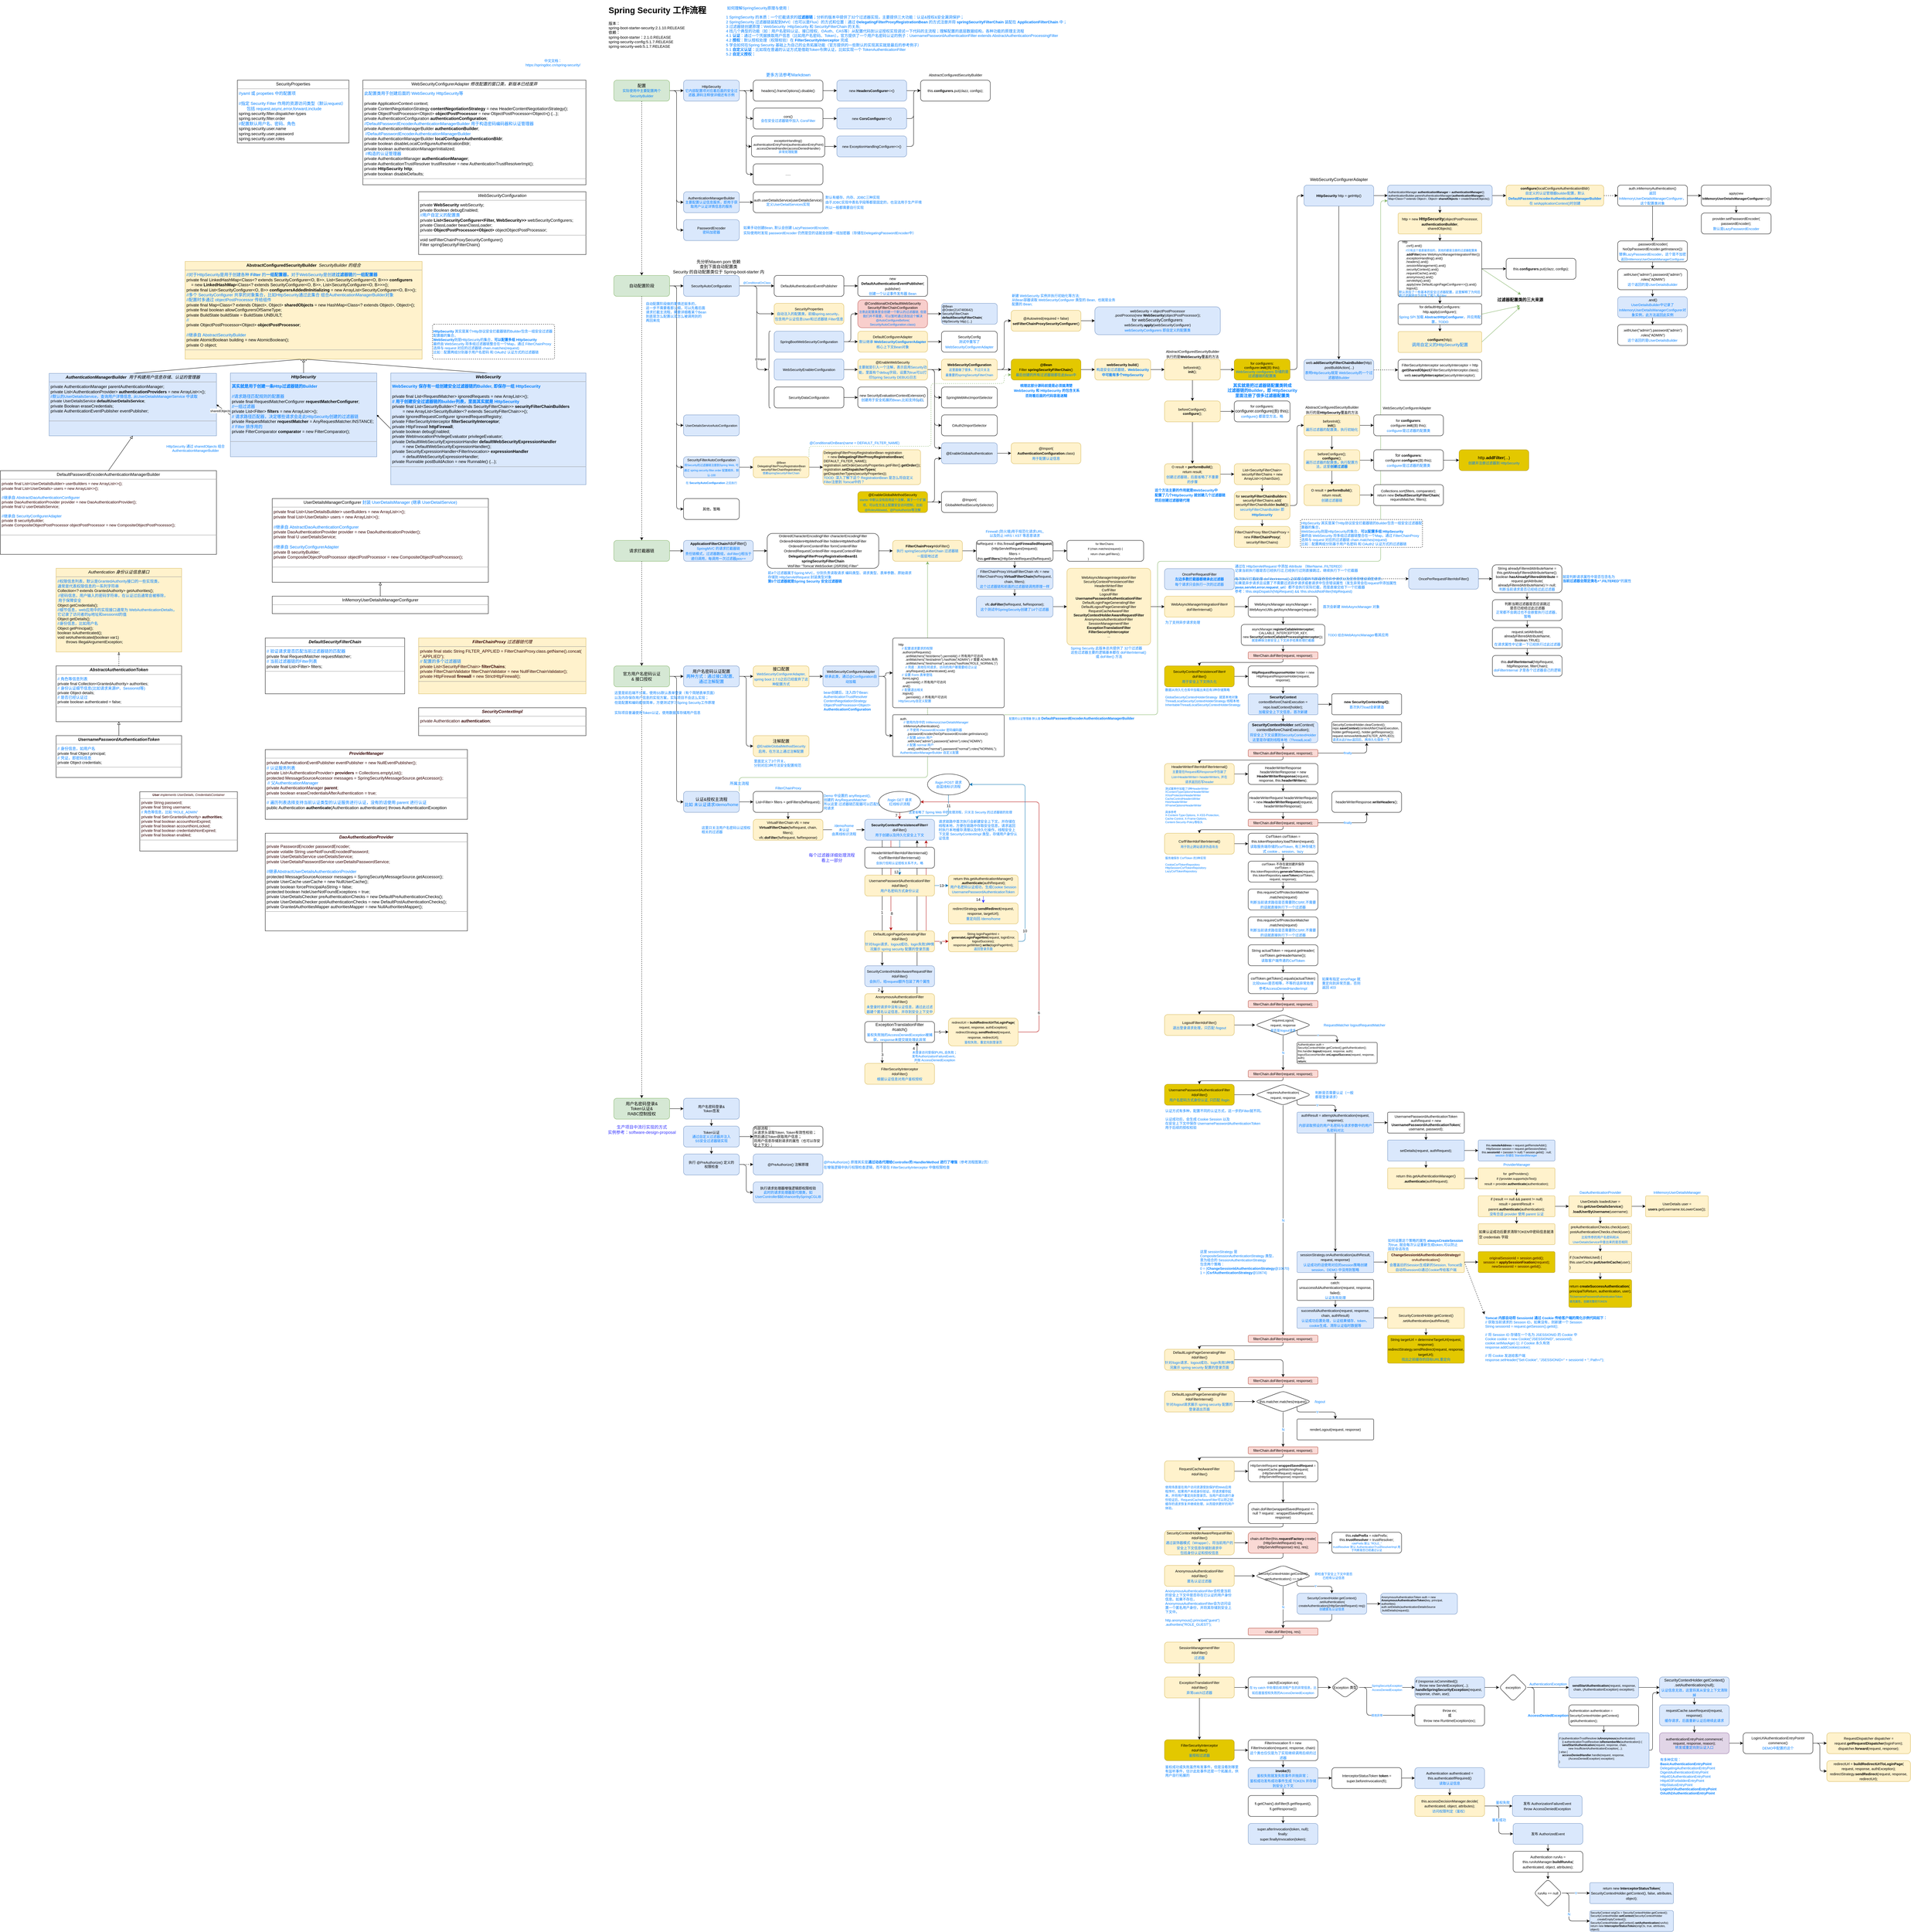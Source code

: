 <mxfile version="21.6.5" type="device" pages="2">
  <diagram id="izJUiE_6dcGGzq4-B36X" name="SpringSecurity工作流程">
    <mxGraphModel dx="3362" dy="628" grid="1" gridSize="10" guides="1" tooltips="1" connect="1" arrows="1" fold="1" page="1" pageScale="1" pageWidth="1169" pageHeight="827" math="0" shadow="0">
      <root>
        <mxCell id="0" />
        <mxCell id="1" parent="0" />
        <mxCell id="KUAb-_XNP9Eb_uavuq1S-264" style="edgeStyle=orthogonalEdgeStyle;rounded=1;orthogonalLoop=1;jettySize=auto;html=1;exitX=1;exitY=0;exitDx=0;exitDy=0;entryX=0;entryY=0.75;entryDx=0;entryDy=0;fontSize=8;fontColor=#007FFF;fillColor=#d5e8d4;strokeColor=#82b366;" parent="1" source="KUAb-_XNP9Eb_uavuq1S-262" target="KUAb-_XNP9Eb_uavuq1S-225" edge="1">
          <mxGeometry relative="1" as="geometry">
            <Array as="points">
              <mxPoint x="1600" y="2060" />
              <mxPoint x="1600" y="1620" />
              <mxPoint x="2240" y="1620" />
              <mxPoint x="2240" y="586" />
            </Array>
          </mxGeometry>
        </mxCell>
        <mxCell id="KUAb-_XNP9Eb_uavuq1S-265" value="配置的认证管理器 默认是&amp;nbsp;&lt;b style=&quot;font-size: 10px ; background-color: rgb(248 , 249 , 250)&quot;&gt;DefaultPasswordEncoderAuthenticationManagerBuilder&lt;/b&gt;" style="edgeLabel;html=1;align=center;verticalAlign=middle;resizable=0;points=[];fontSize=8;fontColor=#007FFF;" parent="KUAb-_XNP9Eb_uavuq1S-264" vertex="1" connectable="0">
          <mxGeometry x="-0.976" y="-1" relative="1" as="geometry">
            <mxPoint x="162" y="9" as="offset" />
          </mxGeometry>
        </mxCell>
        <mxCell id="KUAb-_XNP9Eb_uavuq1S-495" style="edgeStyle=orthogonalEdgeStyle;rounded=1;orthogonalLoop=1;jettySize=auto;html=1;exitX=0.88;exitY=0.017;exitDx=0;exitDy=0;entryX=0.88;entryY=1;entryDx=0;entryDy=0;entryPerimeter=0;fontSize=9;fontColor=#007FFF;endArrow=classic;endFill=1;exitPerimeter=0;fillColor=#e51400;strokeColor=#B20000;" parent="1" source="KUAb-_XNP9Eb_uavuq1S-464" target="KUAb-_XNP9Eb_uavuq1S-322" edge="1">
          <mxGeometry relative="1" as="geometry" />
        </mxCell>
        <mxCell id="KUAb-_XNP9Eb_uavuq1S-468" style="edgeStyle=orthogonalEdgeStyle;rounded=1;orthogonalLoop=1;jettySize=auto;html=1;exitX=0.75;exitY=0;exitDx=0;exitDy=0;entryX=0.75;entryY=1;entryDx=0;entryDy=0;fontSize=10;fontColor=#007FFF;endArrow=classic;endFill=1;" parent="1" source="KUAb-_XNP9Eb_uavuq1S-386" target="KUAb-_XNP9Eb_uavuq1S-322" edge="1">
          <mxGeometry relative="1" as="geometry" />
        </mxCell>
        <mxCell id="mgh684Ju6QphpoWxp4na-1" value="&lt;h1&gt;Spring Security 工作流程&amp;nbsp;&lt;/h1&gt;&lt;div style=&quot;font-size: 11px&quot;&gt;&lt;font style=&quot;font-size: 11px&quot;&gt;版本：&lt;br&gt;spring-boot-starter-security:2.1.10.RELEASE&lt;/font&gt;&lt;/div&gt;&lt;div style=&quot;font-size: 11px&quot;&gt;&lt;font style=&quot;font-size: 11px&quot;&gt;依赖：&lt;/font&gt;&lt;/div&gt;&lt;div style=&quot;font-size: 11px&quot;&gt;&lt;font style=&quot;font-size: 11px&quot;&gt;spring-boot-starter：2.1.0.RELEASE&lt;br&gt;&lt;/font&gt;&lt;/div&gt;&lt;div style=&quot;font-size: 11px&quot;&gt;&lt;font style=&quot;font-size: 11px&quot;&gt;spring-security-config:5.1.7.RELEASE&lt;/font&gt;&lt;/div&gt;&lt;div style=&quot;font-size: 11px&quot;&gt;&lt;font style=&quot;font-size: 11px&quot;&gt;spring-security-web:5.1.7.RELEASE&lt;/font&gt;&lt;br&gt;&lt;/div&gt;&lt;div&gt;&lt;br&gt;&lt;/div&gt;" style="text;html=1;strokeColor=none;fillColor=none;spacing=5;spacingTop=-20;whiteSpace=wrap;overflow=hidden;rounded=0;" parent="1" vertex="1">
          <mxGeometry x="20" y="20" width="400" height="130" as="geometry" />
        </mxCell>
        <mxCell id="mgh684Ju6QphpoWxp4na-15" value="&lt;font color=&quot;#007fff&quot; style=&quot;font-size: 8px&quot;&gt;@ConditionalOnClass&lt;/font&gt;" style="edgeStyle=orthogonalEdgeStyle;rounded=1;orthogonalLoop=1;jettySize=auto;html=1;fontSize=10;" parent="1" source="mgh684Ju6QphpoWxp4na-3" target="mgh684Ju6QphpoWxp4na-14" edge="1">
          <mxGeometry y="10" relative="1" as="geometry">
            <mxPoint as="offset" />
          </mxGeometry>
        </mxCell>
        <mxCell id="mgh684Ju6QphpoWxp4na-24" style="edgeStyle=orthogonalEdgeStyle;rounded=1;orthogonalLoop=1;jettySize=auto;html=1;exitX=1;exitY=0.5;exitDx=0;exitDy=0;entryX=0;entryY=0.5;entryDx=0;entryDy=0;fontSize=8;" parent="1" source="mgh684Ju6QphpoWxp4na-3" target="mgh684Ju6QphpoWxp4na-16" edge="1">
          <mxGeometry relative="1" as="geometry">
            <Array as="points">
              <mxPoint x="450" y="830" />
              <mxPoint x="450" y="910" />
            </Array>
          </mxGeometry>
        </mxCell>
        <mxCell id="mgh684Ju6QphpoWxp4na-25" value="@Import" style="edgeStyle=orthogonalEdgeStyle;rounded=1;orthogonalLoop=1;jettySize=auto;html=1;exitX=1;exitY=0.5;exitDx=0;exitDy=0;fontSize=8;entryX=0.1;entryY=0.5;entryDx=0;entryDy=0;entryPerimeter=0;" parent="1" source="mgh684Ju6QphpoWxp4na-3" target="mgh684Ju6QphpoWxp4na-26" edge="1">
          <mxGeometry x="0.62" y="10" relative="1" as="geometry">
            <mxPoint x="400" y="1030" as="targetPoint" />
            <mxPoint as="offset" />
            <Array as="points">
              <mxPoint x="450" y="830" />
              <mxPoint x="450" y="1070" />
            </Array>
          </mxGeometry>
        </mxCell>
        <mxCell id="mgh684Ju6QphpoWxp4na-3" value="&lt;font style=&quot;font-size: 10px&quot;&gt;SecurityAutoConfiguration&lt;/font&gt;" style="rounded=1;whiteSpace=wrap;html=1;fillColor=#dae8fc;strokeColor=#6c8ebf;" parent="1" vertex="1">
          <mxGeometry x="240" y="800" width="160" height="60" as="geometry" />
        </mxCell>
        <mxCell id="mgh684Ju6QphpoWxp4na-5" value="先分析Maven pom 依赖&lt;br&gt;查到下面自动配置类&lt;br&gt;Security 的自动配置类位于 Spring-boot-starter 内" style="text;html=1;align=center;verticalAlign=middle;resizable=0;points=[];autosize=1;strokeColor=none;fillColor=none;" parent="1" vertex="1">
          <mxGeometry x="195" y="750" width="290" height="50" as="geometry" />
        </mxCell>
        <mxCell id="KUAb-_XNP9Eb_uavuq1S-255" value="" style="edgeStyle=orthogonalEdgeStyle;rounded=1;orthogonalLoop=1;jettySize=auto;html=1;fontSize=8;fontColor=#007FFF;" parent="1" source="mgh684Ju6QphpoWxp4na-8" target="KUAb-_XNP9Eb_uavuq1S-254" edge="1">
          <mxGeometry relative="1" as="geometry" />
        </mxCell>
        <mxCell id="mgh684Ju6QphpoWxp4na-8" value="&lt;font style=&quot;font-size: 8px&quot;&gt;&lt;span style=&quot;font-size: 10px&quot;&gt;SecurityFilterAutoConfiguration&lt;/span&gt;&lt;br&gt;&lt;font color=&quot;#007fff&quot; style=&quot;font-size: 8px&quot;&gt;将Security的过滤器链注册到Spring Web, 可通过 spring.security.filter.order 配置顺序，默认-100&lt;/font&gt;&lt;br&gt;&lt;/font&gt;" style="rounded=1;whiteSpace=wrap;html=1;fillColor=#dae8fc;strokeColor=#6c8ebf;" parent="1" vertex="1">
          <mxGeometry x="240" y="1320" width="160" height="60" as="geometry" />
        </mxCell>
        <mxCell id="mgh684Ju6QphpoWxp4na-12" value="&lt;font style=&quot;font-size: 10px&quot;&gt;其他，暂略&lt;/font&gt;" style="rounded=1;whiteSpace=wrap;html=1;" parent="1" vertex="1">
          <mxGeometry x="240" y="1440" width="160" height="60" as="geometry" />
        </mxCell>
        <mxCell id="mgh684Ju6QphpoWxp4na-28" value="" style="edgeStyle=orthogonalEdgeStyle;rounded=1;orthogonalLoop=1;jettySize=auto;html=1;fontSize=8;" parent="1" source="mgh684Ju6QphpoWxp4na-14" target="mgh684Ju6QphpoWxp4na-27" edge="1">
          <mxGeometry relative="1" as="geometry" />
        </mxCell>
        <mxCell id="mgh684Ju6QphpoWxp4na-14" value="&lt;font style=&quot;font-size: 10px&quot;&gt;DefaultAuthenticationEventPublisher&lt;/font&gt;" style="rounded=1;whiteSpace=wrap;html=1;" parent="1" vertex="1">
          <mxGeometry x="500" y="800" width="200" height="60" as="geometry" />
        </mxCell>
        <mxCell id="mgh684Ju6QphpoWxp4na-16" value="&lt;font&gt;&lt;span style=&quot;font-size: 10px&quot;&gt;SecurityProperties&lt;br&gt;&lt;/span&gt;&lt;font color=&quot;#007fff&quot;&gt;&lt;span style=&quot;font-size: 10px&quot;&gt;自动注入的配置类，前缀spring.security，&lt;/span&gt;&lt;br&gt;&lt;span style=&quot;font-size: 10px&quot;&gt;包含用户认证信息User和过滤器链 Filter信息&lt;/span&gt;&lt;/font&gt;&lt;br&gt;&lt;/font&gt;" style="rounded=1;whiteSpace=wrap;html=1;fillColor=#fff2cc;strokeColor=#d6b656;" parent="1" vertex="1">
          <mxGeometry x="500" y="880" width="200" height="60" as="geometry" />
        </mxCell>
        <mxCell id="mgh684Ju6QphpoWxp4na-30" value="" style="edgeStyle=orthogonalEdgeStyle;rounded=1;orthogonalLoop=1;jettySize=auto;html=1;fontSize=8;" parent="1" source="mgh684Ju6QphpoWxp4na-18" target="mgh684Ju6QphpoWxp4na-29" edge="1">
          <mxGeometry relative="1" as="geometry" />
        </mxCell>
        <mxCell id="DT5Yx-Svt_Yo0Kt4Upq1-8" style="edgeStyle=orthogonalEdgeStyle;rounded=1;orthogonalLoop=1;jettySize=auto;html=1;exitX=1;exitY=0.5;exitDx=0;exitDy=0;entryX=0;entryY=0.5;entryDx=0;entryDy=0;" edge="1" parent="1" source="mgh684Ju6QphpoWxp4na-18" target="DT5Yx-Svt_Yo0Kt4Upq1-6">
          <mxGeometry relative="1" as="geometry" />
        </mxCell>
        <mxCell id="mgh684Ju6QphpoWxp4na-18" value="&lt;font style=&quot;font-size: 10px&quot;&gt;SpringBootWebSecurityConfiguration&lt;/font&gt;" style="rounded=1;whiteSpace=wrap;html=1;fillColor=#dae8fc;strokeColor=#6c8ebf;" parent="1" vertex="1">
          <mxGeometry x="500" y="960" width="200" height="60" as="geometry" />
        </mxCell>
        <mxCell id="mgh684Ju6QphpoWxp4na-32" value="" style="edgeStyle=orthogonalEdgeStyle;rounded=1;orthogonalLoop=1;jettySize=auto;html=1;fontSize=8;" parent="1" source="mgh684Ju6QphpoWxp4na-20" target="mgh684Ju6QphpoWxp4na-31" edge="1">
          <mxGeometry relative="1" as="geometry" />
        </mxCell>
        <mxCell id="mgh684Ju6QphpoWxp4na-20" value="&lt;font style=&quot;font-size: 10px&quot;&gt;WebSecurityEnablerConfiguration&lt;/font&gt;" style="rounded=1;whiteSpace=wrap;html=1;fillColor=#dae8fc;strokeColor=#6c8ebf;" parent="1" vertex="1">
          <mxGeometry x="500" y="1040" width="200" height="60" as="geometry" />
        </mxCell>
        <mxCell id="mgh684Ju6QphpoWxp4na-34" value="" style="edgeStyle=orthogonalEdgeStyle;rounded=1;orthogonalLoop=1;jettySize=auto;html=1;fontSize=8;" parent="1" source="mgh684Ju6QphpoWxp4na-22" target="mgh684Ju6QphpoWxp4na-33" edge="1">
          <mxGeometry relative="1" as="geometry" />
        </mxCell>
        <mxCell id="mgh684Ju6QphpoWxp4na-22" value="&lt;font style=&quot;font-size: 10px&quot;&gt;SecurityDataConfiguration&lt;/font&gt;" style="rounded=1;whiteSpace=wrap;html=1;" parent="1" vertex="1">
          <mxGeometry x="500" y="1120" width="200" height="60" as="geometry" />
        </mxCell>
        <mxCell id="mgh684Ju6QphpoWxp4na-26" value="" style="shape=curlyBracket;whiteSpace=wrap;html=1;rounded=1;fontSize=8;" parent="1" vertex="1">
          <mxGeometry x="480" y="960" width="10" height="220" as="geometry" />
        </mxCell>
        <mxCell id="mgh684Ju6QphpoWxp4na-27" value="&lt;font style=&quot;font-size: 10px&quot;&gt;new &lt;b&gt;DefaultAuthenticationEventPublisher&lt;/b&gt;(&lt;br&gt;publisher)&lt;br&gt;&lt;font color=&quot;#007fff&quot;&gt;创建一个认证事件发布器 Bean&lt;/font&gt;&lt;br&gt;&lt;/font&gt;" style="rounded=1;whiteSpace=wrap;html=1;" parent="1" vertex="1">
          <mxGeometry x="740" y="800" width="200" height="60" as="geometry" />
        </mxCell>
        <mxCell id="mgh684Ju6QphpoWxp4na-36" value="" style="edgeStyle=orthogonalEdgeStyle;rounded=1;orthogonalLoop=1;jettySize=auto;html=1;fontSize=10;" parent="1" source="mgh684Ju6QphpoWxp4na-29" target="mgh684Ju6QphpoWxp4na-35" edge="1">
          <mxGeometry relative="1" as="geometry" />
        </mxCell>
        <mxCell id="mgh684Ju6QphpoWxp4na-29" value="&lt;font style=&quot;font-size: 10px&quot;&gt;DefaultConfigurerAdapter&lt;br&gt;&lt;font color=&quot;#007fff&quot;&gt;默认继承&amp;nbsp;&lt;b&gt;WebSecurityConfigurerAdapter&lt;br&gt;&lt;/b&gt;核心上下文Bean对象&lt;/font&gt;&lt;br&gt;&lt;/font&gt;" style="rounded=1;whiteSpace=wrap;html=1;fillColor=#fff2cc;strokeColor=#d6b656;" parent="1" vertex="1">
          <mxGeometry x="740" y="960" width="200" height="60" as="geometry" />
        </mxCell>
        <mxCell id="mgh684Ju6QphpoWxp4na-44" value="" style="edgeStyle=orthogonalEdgeStyle;rounded=1;orthogonalLoop=1;jettySize=auto;html=1;fontSize=10;" parent="1" source="mgh684Ju6QphpoWxp4na-31" target="mgh684Ju6QphpoWxp4na-43" edge="1">
          <mxGeometry relative="1" as="geometry" />
        </mxCell>
        <mxCell id="mgh684Ju6QphpoWxp4na-51" style="edgeStyle=orthogonalEdgeStyle;rounded=1;orthogonalLoop=1;jettySize=auto;html=1;exitX=1;exitY=0.5;exitDx=0;exitDy=0;entryX=0;entryY=0.5;entryDx=0;entryDy=0;fontSize=10;" parent="1" source="mgh684Ju6QphpoWxp4na-31" target="mgh684Ju6QphpoWxp4na-47" edge="1">
          <mxGeometry relative="1" as="geometry" />
        </mxCell>
        <mxCell id="mgh684Ju6QphpoWxp4na-52" style="edgeStyle=orthogonalEdgeStyle;rounded=1;orthogonalLoop=1;jettySize=auto;html=1;exitX=1;exitY=0.5;exitDx=0;exitDy=0;entryX=0;entryY=0.5;entryDx=0;entryDy=0;fontSize=10;" parent="1" source="mgh684Ju6QphpoWxp4na-31" target="mgh684Ju6QphpoWxp4na-49" edge="1">
          <mxGeometry relative="1" as="geometry" />
        </mxCell>
        <mxCell id="KUAb-_XNP9Eb_uavuq1S-3" style="edgeStyle=orthogonalEdgeStyle;rounded=1;orthogonalLoop=1;jettySize=auto;html=1;exitX=1;exitY=0.5;exitDx=0;exitDy=0;entryX=0;entryY=0.25;entryDx=0;entryDy=0;" parent="1" source="mgh684Ju6QphpoWxp4na-31" target="KUAb-_XNP9Eb_uavuq1S-1" edge="1">
          <mxGeometry relative="1" as="geometry">
            <mxPoint x="970" y="1310" as="targetPoint" />
            <Array as="points">
              <mxPoint x="960" y="1070" />
              <mxPoint x="960" y="1295" />
            </Array>
          </mxGeometry>
        </mxCell>
        <mxCell id="mgh684Ju6QphpoWxp4na-31" value="&lt;font&gt;&lt;span style=&quot;font-size: 10px&quot;&gt;@EnableWebSecurity&lt;br&gt;&lt;/span&gt;&lt;span style=&quot;font-size: 10px&quot;&gt;&lt;font color=&quot;#007fff&quot;&gt;主要就是引入一个注解，表示启用Security功能，里面有个debug字段，设置为true可以打印Spring Security DEBUG日志&lt;/font&gt;&lt;/span&gt;&lt;br&gt;&lt;/font&gt;" style="rounded=1;whiteSpace=wrap;html=1;fillColor=#fff2cc;strokeColor=#d6b656;" parent="1" vertex="1">
          <mxGeometry x="740" y="1040" width="200" height="60" as="geometry" />
        </mxCell>
        <mxCell id="mgh684Ju6QphpoWxp4na-33" value="&lt;font style=&quot;font-size: 10px&quot;&gt;&lt;span style=&quot;font-size: 10px&quot;&gt;new SecurityEvaluationContextExtension()&lt;/span&gt;&lt;br&gt;&lt;div&gt;&lt;font color=&quot;#007fff&quot;&gt;&lt;span&gt;创建用于安全拓展的Bean,比如支持&lt;/span&gt;&lt;font face=&quot;Noto Sans SC, SF Pro SC, SF Pro Text, SF Pro Icons, PingFang SC, Helvetica Neue, Helvetica, Arial, sans-serif&quot; style=&quot;font-size: 10px&quot;&gt;&lt;span style=&quot;background-color: rgba(0 , 0 , 0 , 0.05)&quot;&gt;SpEL&lt;/span&gt;&lt;/font&gt;&lt;/font&gt;&lt;/div&gt;&lt;/font&gt;" style="rounded=1;whiteSpace=wrap;html=1;" parent="1" vertex="1">
          <mxGeometry x="740" y="1120" width="200" height="60" as="geometry" />
        </mxCell>
        <mxCell id="mgh684Ju6QphpoWxp4na-35" value="&lt;font&gt;&lt;span style=&quot;font-size: 10px&quot;&gt;SecurityConfig&lt;br&gt;&lt;/span&gt;&lt;font style=&quot;font-size: 10px&quot; color=&quot;#007fff&quot;&gt;测试中重写了WebSecurityConfigurerAdapter&lt;/font&gt;&lt;br&gt;&lt;/font&gt;" style="rounded=1;whiteSpace=wrap;html=1;" parent="1" vertex="1">
          <mxGeometry x="980" y="960" width="160" height="60" as="geometry" />
        </mxCell>
        <mxCell id="mgh684Ju6QphpoWxp4na-38" value="&lt;p style=&quot;margin: 0px ; margin-top: 4px ; text-align: center&quot;&gt;WebSecurityConfigurerAdapter&lt;i&gt;&amp;nbsp;修改&lt;/i&gt;&lt;i style=&quot;background-color: initial;&quot;&gt;配置&lt;/i&gt;&lt;i style=&quot;background-color: initial;&quot;&gt;的窗口类，新版本已经废弃&lt;/i&gt;&lt;/p&gt;&lt;hr size=&quot;1&quot;&gt;&lt;p style=&quot;margin: 0px ; margin-left: 4px&quot;&gt;&lt;font color=&quot;#007fff&quot;&gt;此配置类用于创建后面的 WebSecurity HttpSecurity等&lt;/font&gt;&lt;/p&gt;&lt;p style=&quot;margin: 0px ; margin-left: 4px&quot;&gt;&lt;br&gt;&lt;/p&gt;&lt;p style=&quot;margin: 0px ; margin-left: 4px&quot;&gt;private ApplicationContext context;&lt;/p&gt;&lt;p style=&quot;margin: 0px ; margin-left: 4px&quot;&gt;private ContentNegotiationStrategy &lt;b&gt;contentNegotiationStrategy&lt;/b&gt; = new HeaderContentNegotiationStrategy();&lt;/p&gt;&lt;p style=&quot;margin: 0px ; margin-left: 4px&quot;&gt;private ObjectPostProcessor&amp;lt;Object&amp;gt; &lt;b&gt;objectPostProcessor&lt;/b&gt; = new ObjectPostProcessor&amp;lt;Object&amp;gt;() {...};&lt;/p&gt;&lt;p style=&quot;margin: 0px ; margin-left: 4px&quot;&gt;private AuthenticationConfiguration &lt;b&gt;authenticationConfiguration&lt;/b&gt;;&lt;/p&gt;&lt;p style=&quot;margin: 0px ; margin-left: 4px&quot;&gt;&lt;font color=&quot;#007fff&quot;&gt;//DefaultPasswordEncoderAuthenticationManagerBuilder 用于构造密码编码器和认证管理器&lt;/font&gt;&lt;/p&gt;&lt;p style=&quot;margin: 0px ; margin-left: 4px&quot;&gt;private AuthenticationManagerBuilder &lt;b&gt;authenticationBuilder&lt;/b&gt;;&lt;/p&gt;&lt;span style=&quot;color: rgb(0 , 127 , 255)&quot;&gt;&amp;nbsp; //DefaultPasswordEncoderAuthenticationManagerBuilder&lt;/span&gt;&lt;span&gt;&amp;nbsp;&lt;/span&gt;&lt;span style=&quot;color: rgb(0 , 127 , 255)&quot;&gt;&lt;br&gt;&lt;/span&gt;&lt;p style=&quot;margin: 0px ; margin-left: 4px&quot;&gt;private AuthenticationManagerBuilder &lt;b&gt;localConfigureAuthenticationBldr&lt;/b&gt;;&lt;/p&gt;&lt;p style=&quot;margin: 0px ; margin-left: 4px&quot;&gt;private boolean disableLocalConfigureAuthenticationBldr;&lt;/p&gt;&lt;p style=&quot;margin: 0px ; margin-left: 4px&quot;&gt;private boolean authenticationManagerInitialized;&lt;/p&gt;&lt;p style=&quot;margin: 0px ; margin-left: 4px&quot;&gt;&lt;font color=&quot;#007fff&quot;&gt;&amp;nbsp;//构造的认证管理器&lt;/font&gt;&lt;/p&gt;&lt;p style=&quot;margin: 0px ; margin-left: 4px&quot;&gt;private AuthenticationManager &lt;b&gt;authenticationManager&lt;/b&gt;;&lt;/p&gt;&lt;p style=&quot;margin: 0px ; margin-left: 4px&quot;&gt;private AuthenticationTrustResolver trustResolver = new AuthenticationTrustResolverImpl();&lt;/p&gt;&lt;p style=&quot;margin: 0px ; margin-left: 4px&quot;&gt;private &lt;b&gt;HttpSecurity&lt;/b&gt; &lt;b&gt;http&lt;/b&gt;;&lt;/p&gt;&lt;p style=&quot;margin: 0px ; margin-left: 4px&quot;&gt;private boolean disableDefaults;&lt;/p&gt;&lt;hr size=&quot;1&quot;&gt;&lt;p style=&quot;margin: 0px ; margin-left: 4px&quot;&gt;&lt;br&gt;&lt;/p&gt;" style="verticalAlign=top;align=left;overflow=fill;fontSize=12;fontFamily=Helvetica;html=1;" parent="1" vertex="1">
          <mxGeometry x="-680" y="240" width="640" height="300" as="geometry" />
        </mxCell>
        <mxCell id="KUAb-_XNP9Eb_uavuq1S-25" value="" style="edgeStyle=orthogonalEdgeStyle;rounded=1;orthogonalLoop=1;jettySize=auto;html=1;fontSize=10;" parent="1" source="mgh684Ju6QphpoWxp4na-39" target="KUAb-_XNP9Eb_uavuq1S-24" edge="1">
          <mxGeometry relative="1" as="geometry" />
        </mxCell>
        <mxCell id="KUAb-_XNP9Eb_uavuq1S-181" value="" style="edgeStyle=orthogonalEdgeStyle;rounded=1;orthogonalLoop=1;jettySize=auto;html=1;fontSize=10;fontColor=#007FFF;dashed=1;" parent="1" source="mgh684Ju6QphpoWxp4na-39" target="KUAb-_XNP9Eb_uavuq1S-180" edge="1">
          <mxGeometry relative="1" as="geometry" />
        </mxCell>
        <mxCell id="mgh684Ju6QphpoWxp4na-39" value="请求拦截器链" style="rounded=1;whiteSpace=wrap;html=1;fillColor=#d5e8d4;strokeColor=#82b366;" parent="1" vertex="1">
          <mxGeometry x="40" y="1560" width="160" height="60" as="geometry" />
        </mxCell>
        <mxCell id="mgh684Ju6QphpoWxp4na-54" value="" style="edgeStyle=orthogonalEdgeStyle;rounded=1;orthogonalLoop=1;jettySize=auto;html=1;fontSize=10;" parent="1" source="mgh684Ju6QphpoWxp4na-43" target="mgh684Ju6QphpoWxp4na-53" edge="1">
          <mxGeometry relative="1" as="geometry" />
        </mxCell>
        <mxCell id="KUAb-_XNP9Eb_uavuq1S-205" style="edgeStyle=orthogonalEdgeStyle;rounded=1;orthogonalLoop=1;jettySize=auto;html=1;exitX=1;exitY=0.5;exitDx=0;exitDy=0;entryX=0;entryY=0.5;entryDx=0;entryDy=0;fontSize=10;fontColor=#007FFF;" parent="1" source="mgh684Ju6QphpoWxp4na-43" target="KUAb-_XNP9Eb_uavuq1S-204" edge="1">
          <mxGeometry relative="1" as="geometry" />
        </mxCell>
        <mxCell id="mgh684Ju6QphpoWxp4na-43" value="&lt;font style=&quot;font-size: 9px&quot;&gt;&lt;span style=&quot;font-size: 10px&quot;&gt;&lt;b&gt;WebSecurityConfiguration&lt;/b&gt;&lt;br&gt;&lt;/span&gt;&lt;font color=&quot;#007fff&quot; style=&quot;font-size: 9px&quot;&gt;这里面做了很多，不过只关注&lt;br&gt;最重要的springSecurityFilterChain&lt;/font&gt;&lt;br&gt;&lt;/font&gt;" style="rounded=1;whiteSpace=wrap;html=1;fillColor=#fff2cc;strokeColor=#d6b656;" parent="1" vertex="1">
          <mxGeometry x="980" y="1040" width="160" height="60" as="geometry" />
        </mxCell>
        <mxCell id="mgh684Ju6QphpoWxp4na-47" value="&lt;font&gt;&lt;span style=&quot;font-size: 10px&quot;&gt;SpringWebMvcImportSelector&lt;/span&gt;&lt;br&gt;&lt;/font&gt;" style="rounded=1;whiteSpace=wrap;html=1;" parent="1" vertex="1">
          <mxGeometry x="980" y="1120" width="160" height="60" as="geometry" />
        </mxCell>
        <mxCell id="mgh684Ju6QphpoWxp4na-49" value="&lt;font&gt;&lt;span style=&quot;font-size: 10px&quot;&gt;OAuth2ImportSelector&lt;/span&gt;&lt;br&gt;&lt;/font&gt;" style="rounded=1;whiteSpace=wrap;html=1;" parent="1" vertex="1">
          <mxGeometry x="980" y="1200" width="160" height="60" as="geometry" />
        </mxCell>
        <mxCell id="KUAb-_XNP9Eb_uavuq1S-9" value="" style="edgeStyle=orthogonalEdgeStyle;rounded=1;orthogonalLoop=1;jettySize=auto;html=1;fontSize=9;" parent="1" source="mgh684Ju6QphpoWxp4na-53" target="KUAb-_XNP9Eb_uavuq1S-8" edge="1">
          <mxGeometry relative="1" as="geometry" />
        </mxCell>
        <mxCell id="mgh684Ju6QphpoWxp4na-53" value="&lt;font&gt;&lt;span style=&quot;font-size: 10px&quot;&gt;&lt;b&gt;@Bean &lt;br&gt;&lt;/b&gt;Filter &lt;b&gt;springSecurityFilterChain&lt;/b&gt;()&lt;br&gt;&lt;/span&gt;&lt;font style=&quot;font-size: 10px;&quot; color=&quot;#007fff&quot;&gt;最后创建的所有过滤器链都在此Bean中&lt;/font&gt;&lt;br&gt;&lt;/font&gt;" style="rounded=1;whiteSpace=wrap;html=1;fillColor=#e3c800;strokeColor=#B09500;fontColor=#000000;" parent="1" vertex="1">
          <mxGeometry x="1180" y="1040" width="200" height="60" as="geometry" />
        </mxCell>
        <mxCell id="mgh684Ju6QphpoWxp4na-55" value="&lt;p style=&quot;margin: 0px ; margin-top: 4px ; text-align: center&quot;&gt;&lt;i&gt;WebSecurityConfiguration&lt;/i&gt;&lt;br&gt;&lt;/p&gt;&lt;hr size=&quot;1&quot;&gt;&lt;p style=&quot;margin: 0px ; margin-left: 4px&quot;&gt;private &lt;b&gt;WebSecurity&lt;/b&gt; webSecurity;&lt;/p&gt;&lt;p style=&quot;margin: 0px ; margin-left: 4px&quot;&gt;private Boolean debugEnabled;&lt;/p&gt;&lt;p style=&quot;margin: 0px ; margin-left: 4px&quot;&gt;&lt;font color=&quot;#007fff&quot;&gt;//用户自定义的配置类&lt;/font&gt;&lt;/p&gt;&lt;p style=&quot;margin: 0px ; margin-left: 4px&quot;&gt;private &lt;b&gt;List&amp;lt;SecurityConfigurer&amp;lt;Filter, WebSecurity&amp;gt;&amp;gt;&lt;/b&gt; webSecurityConfigurers;&lt;/p&gt;&lt;p style=&quot;margin: 0px ; margin-left: 4px&quot;&gt;private ClassLoader beanClassLoader;&lt;/p&gt;&lt;p style=&quot;margin: 0px ; margin-left: 4px&quot;&gt;private &lt;b&gt;ObjectPostProcessor&amp;lt;Object&amp;gt;&lt;/b&gt; objectObjectPostProcessor;&lt;/p&gt;&lt;hr size=&quot;1&quot;&gt;&lt;p style=&quot;margin: 0px ; margin-left: 4px&quot;&gt;void setFilterChainProxySecurityConfigurer()&lt;br&gt;Filter springSecurityFilterChain()&lt;br&gt;&lt;/p&gt;" style="verticalAlign=top;align=left;overflow=fill;fontSize=12;fontFamily=Helvetica;html=1;" parent="1" vertex="1">
          <mxGeometry x="-520" y="560" width="480" height="180" as="geometry" />
        </mxCell>
        <mxCell id="KUAb-_XNP9Eb_uavuq1S-5" value="" style="edgeStyle=orthogonalEdgeStyle;rounded=1;orthogonalLoop=1;jettySize=auto;html=1;" parent="1" source="KUAb-_XNP9Eb_uavuq1S-1" target="KUAb-_XNP9Eb_uavuq1S-4" edge="1">
          <mxGeometry relative="1" as="geometry" />
        </mxCell>
        <mxCell id="KUAb-_XNP9Eb_uavuq1S-1" value="&lt;font&gt;&lt;span style=&quot;font-size: 10px&quot;&gt;@EnableGlobalAuthentication&lt;/span&gt;&lt;br&gt;&lt;/font&gt;" style="rounded=1;whiteSpace=wrap;html=1;fillColor=#dae8fc;strokeColor=#6c8ebf;" parent="1" vertex="1">
          <mxGeometry x="980" y="1280" width="160" height="60" as="geometry" />
        </mxCell>
        <mxCell id="KUAb-_XNP9Eb_uavuq1S-4" value="&lt;font&gt;&lt;span style=&quot;font-size: 10px&quot;&gt;@Import(&lt;br&gt;&lt;b&gt;AuthenticationConfiguration&lt;/b&gt;.class)&lt;br&gt;&lt;/span&gt;&lt;font color=&quot;#007fff&quot; style=&quot;font-size: 10px&quot;&gt;用于配置认证信息&lt;/font&gt;&lt;br&gt;&lt;/font&gt;" style="rounded=1;whiteSpace=wrap;html=1;fillColor=#fff2cc;strokeColor=#d6b656;" parent="1" vertex="1">
          <mxGeometry x="1180" y="1280" width="200" height="60" as="geometry" />
        </mxCell>
        <mxCell id="qwSPwGrAE5PhXKtDNLOx-14" style="edgeStyle=orthogonalEdgeStyle;rounded=1;orthogonalLoop=1;jettySize=auto;html=1;exitX=1;exitY=0.5;exitDx=0;exitDy=0;entryX=0;entryY=0.5;entryDx=0;entryDy=0;" parent="1" source="KUAb-_XNP9Eb_uavuq1S-8" target="qwSPwGrAE5PhXKtDNLOx-9" edge="1">
          <mxGeometry relative="1" as="geometry" />
        </mxCell>
        <mxCell id="KUAb-_XNP9Eb_uavuq1S-8" value="&lt;font&gt;&lt;span style=&quot;font-size: 10px&quot;&gt;&lt;b&gt;webSecurity&lt;/b&gt;.&lt;b&gt;build&lt;/b&gt;()&lt;br&gt;&lt;/span&gt;&lt;font color=&quot;#007fff&quot; style=&quot;font-size: 10px&quot;&gt;构造安全过滤器链，&lt;b&gt;WebSecurity 中可能有多个HttpSecurity&lt;/b&gt;&lt;/font&gt;&lt;br&gt;&lt;/font&gt;" style="rounded=1;whiteSpace=wrap;html=1;fillColor=#fff2cc;strokeColor=#d6b656;" parent="1" vertex="1">
          <mxGeometry x="1420" y="1040" width="160" height="60" as="geometry" />
        </mxCell>
        <mxCell id="KUAb-_XNP9Eb_uavuq1S-21" value="" style="edgeStyle=orthogonalEdgeStyle;rounded=1;orthogonalLoop=1;jettySize=auto;html=1;fontSize=10;" parent="1" source="KUAb-_XNP9Eb_uavuq1S-18" target="KUAb-_XNP9Eb_uavuq1S-20" edge="1">
          <mxGeometry relative="1" as="geometry" />
        </mxCell>
        <mxCell id="KUAb-_XNP9Eb_uavuq1S-220" style="edgeStyle=orthogonalEdgeStyle;rounded=1;orthogonalLoop=1;jettySize=auto;html=1;exitX=1;exitY=0.5;exitDx=0;exitDy=0;entryX=0;entryY=0.5;entryDx=0;entryDy=0;fontSize=10;fontColor=#007FFF;" parent="1" source="KUAb-_XNP9Eb_uavuq1S-18" target="KUAb-_XNP9Eb_uavuq1S-219" edge="1">
          <mxGeometry relative="1" as="geometry" />
        </mxCell>
        <mxCell id="KUAb-_XNP9Eb_uavuq1S-18" value="&lt;font style=&quot;font-size: 10px&quot;&gt;&lt;div&gt;beforeInit();&lt;/div&gt;&lt;div&gt;&lt;b&gt;init&lt;/b&gt;();&lt;/div&gt;&lt;div&gt;&lt;font color=&quot;#007fff&quot;&gt;遍历过滤器的配置类，执行初始化&lt;/font&gt;&lt;/div&gt;&lt;/font&gt;" style="rounded=1;whiteSpace=wrap;html=1;fillColor=#fff2cc;strokeColor=#d6b656;" parent="1" vertex="1">
          <mxGeometry x="2020" y="1200" width="160" height="60" as="geometry" />
        </mxCell>
        <mxCell id="KUAb-_XNP9Eb_uavuq1S-23" value="" style="edgeStyle=orthogonalEdgeStyle;rounded=1;orthogonalLoop=1;jettySize=auto;html=1;fontSize=10;exitX=0.5;exitY=1;exitDx=0;exitDy=0;" parent="1" source="KUAb-_XNP9Eb_uavuq1S-20" target="KUAb-_XNP9Eb_uavuq1S-22" edge="1">
          <mxGeometry relative="1" as="geometry">
            <mxPoint x="2100" y="1400" as="sourcePoint" />
          </mxGeometry>
        </mxCell>
        <mxCell id="qwSPwGrAE5PhXKtDNLOx-4" value="" style="edgeStyle=orthogonalEdgeStyle;rounded=1;orthogonalLoop=1;jettySize=auto;html=1;" parent="1" source="KUAb-_XNP9Eb_uavuq1S-20" target="qwSPwGrAE5PhXKtDNLOx-3" edge="1">
          <mxGeometry relative="1" as="geometry" />
        </mxCell>
        <mxCell id="KUAb-_XNP9Eb_uavuq1S-20" value="&lt;font style=&quot;font-size: 10px&quot;&gt;&lt;div&gt;beforeConfigure();&lt;/div&gt;&lt;div&gt;&lt;b&gt;configure&lt;/b&gt;();&lt;/div&gt;&lt;div&gt;&lt;font color=&quot;#007fff&quot;&gt;遍历过滤器的配置类&lt;b&gt;，&lt;/b&gt;执行配置方法，这里&lt;b&gt;创建过滤器&lt;/b&gt;&lt;/font&gt;&lt;/div&gt;&lt;/font&gt;" style="rounded=1;whiteSpace=wrap;html=1;fillColor=#fff2cc;strokeColor=#d6b656;" parent="1" vertex="1">
          <mxGeometry x="2020" y="1300" width="160" height="60" as="geometry" />
        </mxCell>
        <mxCell id="KUAb-_XNP9Eb_uavuq1S-242" value="" style="edgeStyle=orthogonalEdgeStyle;rounded=1;orthogonalLoop=1;jettySize=auto;html=1;fontSize=10;fontColor=#007FFF;" parent="1" source="KUAb-_XNP9Eb_uavuq1S-22" edge="1">
          <mxGeometry relative="1" as="geometry">
            <mxPoint x="2220" y="1430" as="targetPoint" />
          </mxGeometry>
        </mxCell>
        <mxCell id="KUAb-_XNP9Eb_uavuq1S-22" value="&lt;font style=&quot;font-size: 10px&quot;&gt;O result = &lt;b&gt;performBuild&lt;/b&gt;();&lt;br&gt;return result;&lt;br&gt;&lt;font color=&quot;#007fff&quot;&gt;创建过滤器链&lt;/font&gt;&lt;br&gt;&lt;/font&gt;" style="rounded=1;whiteSpace=wrap;html=1;fillColor=#fff2cc;strokeColor=#d6b656;" parent="1" vertex="1">
          <mxGeometry x="2020" y="1400" width="160" height="60" as="geometry" />
        </mxCell>
        <mxCell id="KUAb-_XNP9Eb_uavuq1S-27" value="" style="edgeStyle=orthogonalEdgeStyle;rounded=1;orthogonalLoop=1;jettySize=auto;html=1;fontSize=10;" parent="1" source="KUAb-_XNP9Eb_uavuq1S-24" target="KUAb-_XNP9Eb_uavuq1S-26" edge="1">
          <mxGeometry relative="1" as="geometry" />
        </mxCell>
        <mxCell id="KUAb-_XNP9Eb_uavuq1S-24" value="&lt;font style=&quot;&quot;&gt;&lt;b style=&quot;font-size: 10px;&quot;&gt;ApplicationFilterChain&lt;/b&gt;#doFilter()&lt;br&gt;&lt;font color=&quot;#007fff&quot;&gt;&lt;span style=&quot;font-size: 10px;&quot;&gt;SpringMVC 的请求拦截器链&lt;/span&gt;&lt;br&gt;&lt;/font&gt;&lt;font style=&quot;font-size: 10px;&quot; color=&quot;#007fff&quot;&gt;责任链模式，过滤器数组，doFilter()相当于递归调用，每调用一次过滤器pos++&lt;/font&gt;&lt;br&gt;&lt;/font&gt;" style="rounded=1;whiteSpace=wrap;html=1;fillColor=#dae8fc;strokeColor=#6c8ebf;" parent="1" vertex="1">
          <mxGeometry x="240" y="1560" width="200" height="60" as="geometry" />
        </mxCell>
        <mxCell id="KUAb-_XNP9Eb_uavuq1S-39" style="edgeStyle=orthogonalEdgeStyle;rounded=1;orthogonalLoop=1;jettySize=auto;html=1;exitX=1;exitY=0.5;exitDx=0;exitDy=0;fontSize=10;" parent="1" source="KUAb-_XNP9Eb_uavuq1S-26" target="KUAb-_XNP9Eb_uavuq1S-38" edge="1">
          <mxGeometry relative="1" as="geometry" />
        </mxCell>
        <mxCell id="KUAb-_XNP9Eb_uavuq1S-26" value="&lt;div&gt;&lt;span style=&quot;font-size: 10px&quot;&gt;OrderedCharacterEncodingFilter characterEncodingFilter&lt;/span&gt;&lt;/div&gt;&lt;div&gt;&lt;span style=&quot;font-size: 10px&quot;&gt;OrderedHiddenHttpMethodFilter hiddenHttpMethodFilter&lt;/span&gt;&lt;/div&gt;&lt;div&gt;&lt;span style=&quot;font-size: 10px&quot;&gt;OrderedFormContentFilter formContentFilter&lt;/span&gt;&lt;/div&gt;&lt;div&gt;&lt;span style=&quot;font-size: 10px&quot;&gt;OrderedRequestContextFilter requestContextFilter&lt;/span&gt;&lt;/div&gt;&lt;div&gt;&lt;span style=&quot;font-size: 10px&quot;&gt;&lt;b&gt;DelegatingFilterProxyRegistrationBean$1 springSecurityFilterChain&lt;/b&gt;&lt;/span&gt;&lt;/div&gt;&lt;div&gt;&lt;span style=&quot;font-size: 10px&quot;&gt;WsFilter &quot;Tomcat WebSocket (JSR356) Filter&quot;&lt;/span&gt;&lt;/div&gt;" style="rounded=1;whiteSpace=wrap;html=1;" parent="1" vertex="1">
          <mxGeometry x="480" y="1540" width="320" height="100" as="geometry" />
        </mxCell>
        <mxCell id="KUAb-_XNP9Eb_uavuq1S-28" value="&lt;font color=&quot;#007fff&quot;&gt;前4个过滤器属于Spring MVC，分别负责读取请求 编码类型、请求类型、表单参数、原始请求&lt;br&gt;存储到&amp;nbsp;HttpServletRequest 封装类型对象&lt;br&gt;&lt;b&gt;第5个过滤器就是Spring Security 安全过滤器链&lt;/b&gt;&lt;/font&gt;" style="text;html=1;align=left;verticalAlign=middle;resizable=0;points=[];autosize=1;strokeColor=none;fillColor=none;fontSize=10;" parent="1" vertex="1">
          <mxGeometry x="480" y="1640" width="440" height="50" as="geometry" />
        </mxCell>
        <mxCell id="KUAb-_XNP9Eb_uavuq1S-52" style="edgeStyle=orthogonalEdgeStyle;rounded=1;orthogonalLoop=1;jettySize=auto;html=1;exitX=1;exitY=0.5;exitDx=0;exitDy=0;entryX=0;entryY=0.5;entryDx=0;entryDy=0;fontSize=10;fontColor=#007FFF;" parent="1" source="KUAb-_XNP9Eb_uavuq1S-29" target="KUAb-_XNP9Eb_uavuq1S-51" edge="1">
          <mxGeometry relative="1" as="geometry" />
        </mxCell>
        <mxCell id="KUAb-_XNP9Eb_uavuq1S-29" value="&lt;div style=&quot;font-size: 10px;&quot;&gt;&lt;font style=&quot;font-size: 10px;&quot;&gt;WebAsyncManagerIntegrationFilter&lt;/font&gt;&lt;/div&gt;&lt;div style=&quot;font-size: 10px;&quot;&gt;&lt;font style=&quot;font-size: 10px;&quot;&gt;SecurityContextPersistenceFilter&lt;/font&gt;&lt;/div&gt;&lt;div style=&quot;font-size: 10px;&quot;&gt;&lt;font style=&quot;font-size: 10px;&quot;&gt;HeaderWriterFilter&lt;/font&gt;&lt;/div&gt;&lt;div style=&quot;font-size: 10px;&quot;&gt;&lt;font style=&quot;font-size: 10px;&quot;&gt;CsrfFilter&lt;/font&gt;&lt;/div&gt;&lt;div style=&quot;font-size: 10px;&quot;&gt;&lt;font style=&quot;font-size: 10px;&quot;&gt;LogoutFilter&lt;/font&gt;&lt;/div&gt;&lt;div style=&quot;font-size: 10px;&quot;&gt;&lt;b&gt;&lt;font style=&quot;font-size: 10px;&quot;&gt;UsernamePasswordAuthenticationFilter&lt;/font&gt;&lt;/b&gt;&lt;/div&gt;&lt;div style=&quot;font-size: 10px;&quot;&gt;&lt;font style=&quot;font-size: 10px;&quot;&gt;DefaultLoginPageGeneratingFilter&lt;/font&gt;&lt;/div&gt;&lt;div style=&quot;font-size: 10px;&quot;&gt;&lt;font style=&quot;font-size: 10px;&quot;&gt;DefaultLogoutPageGeneratingFilter&lt;/font&gt;&lt;/div&gt;&lt;div style=&quot;font-size: 10px;&quot;&gt;&lt;font style=&quot;font-size: 10px;&quot;&gt;RequestCacheAwareFilter&lt;/font&gt;&lt;/div&gt;&lt;div style=&quot;font-size: 10px;&quot;&gt;&lt;b&gt;&lt;font style=&quot;font-size: 10px;&quot;&gt;SecurityContextHolderAwareRequestFilter&lt;/font&gt;&lt;/b&gt;&lt;/div&gt;&lt;div style=&quot;font-size: 10px;&quot;&gt;&lt;font style=&quot;font-size: 10px;&quot;&gt;AnonymousAuthenticationFilter&lt;/font&gt;&lt;/div&gt;&lt;div style=&quot;font-size: 10px;&quot;&gt;&lt;font style=&quot;font-size: 10px;&quot;&gt;SessionManagementFilter&lt;/font&gt;&lt;/div&gt;&lt;div style=&quot;font-size: 10px;&quot;&gt;&lt;b&gt;&lt;font style=&quot;font-size: 10px;&quot;&gt;ExceptionTranslationFilter&lt;/font&gt;&lt;/b&gt;&lt;/div&gt;&lt;div style=&quot;font-size: 10px;&quot;&gt;&lt;b&gt;&lt;font style=&quot;font-size: 10px;&quot;&gt;FilterSecurityInterceptor&lt;/font&gt;&lt;/b&gt;&lt;/div&gt;&lt;div style=&quot;font-size: 10px;&quot;&gt;&lt;font style=&quot;font-size: 10px;&quot;&gt;...&lt;/font&gt;&lt;/div&gt;" style="rounded=1;whiteSpace=wrap;html=1;arcSize=5;fillColor=#fff2cc;strokeColor=#d6b656;" parent="1" vertex="1">
          <mxGeometry x="1340" y="1640" width="240" height="220" as="geometry" />
        </mxCell>
        <mxCell id="KUAb-_XNP9Eb_uavuq1S-34" style="edgeStyle=orthogonalEdgeStyle;rounded=1;orthogonalLoop=1;jettySize=auto;html=1;exitX=0.5;exitY=1;exitDx=0;exitDy=0;fontSize=10;dashed=1;" parent="1" source="KUAb-_XNP9Eb_uavuq1S-32" target="mgh684Ju6QphpoWxp4na-39" edge="1">
          <mxGeometry relative="1" as="geometry" />
        </mxCell>
        <mxCell id="KUAb-_XNP9Eb_uavuq1S-35" style="edgeStyle=orthogonalEdgeStyle;rounded=1;orthogonalLoop=1;jettySize=auto;html=1;exitX=1;exitY=0.5;exitDx=0;exitDy=0;fontSize=10;" parent="1" source="KUAb-_XNP9Eb_uavuq1S-32" target="mgh684Ju6QphpoWxp4na-3" edge="1">
          <mxGeometry relative="1" as="geometry" />
        </mxCell>
        <mxCell id="KUAb-_XNP9Eb_uavuq1S-250" style="edgeStyle=orthogonalEdgeStyle;rounded=1;orthogonalLoop=1;jettySize=auto;html=1;exitX=1;exitY=0.5;exitDx=0;exitDy=0;entryX=0;entryY=0.5;entryDx=0;entryDy=0;fontSize=10;fontColor=#007FFF;" parent="1" source="KUAb-_XNP9Eb_uavuq1S-32" target="mgh684Ju6QphpoWxp4na-8" edge="1">
          <mxGeometry relative="1" as="geometry" />
        </mxCell>
        <mxCell id="KUAb-_XNP9Eb_uavuq1S-251" style="edgeStyle=orthogonalEdgeStyle;rounded=1;orthogonalLoop=1;jettySize=auto;html=1;exitX=1;exitY=0.5;exitDx=0;exitDy=0;entryX=0;entryY=0.5;entryDx=0;entryDy=0;fontSize=10;fontColor=#007FFF;" parent="1" source="KUAb-_XNP9Eb_uavuq1S-32" target="mgh684Ju6QphpoWxp4na-12" edge="1">
          <mxGeometry relative="1" as="geometry" />
        </mxCell>
        <mxCell id="DT5Yx-Svt_Yo0Kt4Upq1-2" style="edgeStyle=orthogonalEdgeStyle;rounded=1;orthogonalLoop=1;jettySize=auto;html=1;exitX=1;exitY=0.5;exitDx=0;exitDy=0;entryX=0;entryY=0.5;entryDx=0;entryDy=0;" edge="1" parent="1" source="KUAb-_XNP9Eb_uavuq1S-32" target="DT5Yx-Svt_Yo0Kt4Upq1-1">
          <mxGeometry relative="1" as="geometry" />
        </mxCell>
        <mxCell id="KUAb-_XNP9Eb_uavuq1S-32" value="自动配置阶段" style="rounded=1;whiteSpace=wrap;html=1;fillColor=#d5e8d4;strokeColor=#82b366;" parent="1" vertex="1">
          <mxGeometry x="40" y="800" width="160" height="60" as="geometry" />
        </mxCell>
        <mxCell id="KUAb-_XNP9Eb_uavuq1S-42" value="" style="edgeStyle=orthogonalEdgeStyle;rounded=1;orthogonalLoop=1;jettySize=auto;html=1;fontSize=10;" parent="1" source="KUAb-_XNP9Eb_uavuq1S-38" target="KUAb-_XNP9Eb_uavuq1S-41" edge="1">
          <mxGeometry relative="1" as="geometry" />
        </mxCell>
        <mxCell id="KUAb-_XNP9Eb_uavuq1S-38" value="&lt;font style=&quot;font-size: 10px&quot;&gt;&lt;span style=&quot;font-size: 10px&quot;&gt;&lt;b&gt;FilterChainProxy&lt;/b&gt;#doFilter()&lt;/span&gt;&lt;br&gt;&lt;font color=&quot;#007fff&quot;&gt;&lt;font style=&quot;font-size: 10px&quot;&gt;执行 springSecurityFilterChain 过滤器链&lt;br&gt;&lt;/font&gt;一层层地过滤&lt;/font&gt;&lt;br&gt;&lt;/font&gt;" style="rounded=1;whiteSpace=wrap;html=1;fillColor=#fff2cc;strokeColor=#d6b656;" parent="1" vertex="1">
          <mxGeometry x="840" y="1560" width="200" height="60" as="geometry" />
        </mxCell>
        <mxCell id="KUAb-_XNP9Eb_uavuq1S-44" value="" style="edgeStyle=orthogonalEdgeStyle;rounded=1;orthogonalLoop=1;jettySize=auto;html=1;fontSize=8;" parent="1" source="KUAb-_XNP9Eb_uavuq1S-41" target="KUAb-_XNP9Eb_uavuq1S-43" edge="1">
          <mxGeometry relative="1" as="geometry" />
        </mxCell>
        <mxCell id="KUAb-_XNP9Eb_uavuq1S-305" value="" style="edgeStyle=none;rounded=1;orthogonalLoop=1;jettySize=auto;html=1;fontSize=10;fontColor=#007FFF;endArrow=classic;endFill=1;" parent="1" source="KUAb-_XNP9Eb_uavuq1S-41" target="KUAb-_XNP9Eb_uavuq1S-304" edge="1">
          <mxGeometry relative="1" as="geometry" />
        </mxCell>
        <mxCell id="KUAb-_XNP9Eb_uavuq1S-306" value="" style="edgeStyle=none;rounded=1;orthogonalLoop=1;jettySize=auto;html=1;fontSize=10;fontColor=#007FFF;endArrow=classic;endFill=1;" parent="1" source="KUAb-_XNP9Eb_uavuq1S-41" target="KUAb-_XNP9Eb_uavuq1S-304" edge="1">
          <mxGeometry relative="1" as="geometry" />
        </mxCell>
        <mxCell id="KUAb-_XNP9Eb_uavuq1S-308" value="" style="edgeStyle=none;rounded=1;orthogonalLoop=1;jettySize=auto;html=1;fontSize=10;fontColor=#007FFF;endArrow=classic;endFill=1;" parent="1" source="KUAb-_XNP9Eb_uavuq1S-41" target="KUAb-_XNP9Eb_uavuq1S-307" edge="1">
          <mxGeometry relative="1" as="geometry" />
        </mxCell>
        <mxCell id="KUAb-_XNP9Eb_uavuq1S-41" value="&lt;font style=&quot;font-size: 10px;&quot;&gt;fwRequest = this.firewall.&lt;b&gt;getFirewalledRequest&lt;/b&gt;(&lt;br&gt;(HttpServletRequest)request);&lt;br&gt;filters = this.&lt;b&gt;getFilters&lt;/b&gt;((HttpServletRequest)fwRequest);&lt;br&gt;&lt;/font&gt;" style="rounded=1;whiteSpace=wrap;html=1;" parent="1" vertex="1">
          <mxGeometry x="1080" y="1560" width="220" height="60" as="geometry" />
        </mxCell>
        <mxCell id="KUAb-_XNP9Eb_uavuq1S-46" value="" style="edgeStyle=orthogonalEdgeStyle;rounded=1;orthogonalLoop=1;jettySize=auto;html=1;fontSize=8;" parent="1" source="KUAb-_XNP9Eb_uavuq1S-43" target="KUAb-_XNP9Eb_uavuq1S-45" edge="1">
          <mxGeometry relative="1" as="geometry" />
        </mxCell>
        <mxCell id="KUAb-_XNP9Eb_uavuq1S-43" value="&lt;font style=&quot;font-size: 10px;&quot;&gt;&lt;span style=&quot;&quot;&gt;FilterChainProxy.VirtualFilterChain vfc = new FilterChainProxy.&lt;b&gt;VirtualFilterChain&lt;/b&gt;(fwRequest, chain, filters);&lt;br&gt;&lt;/span&gt;&lt;font style=&quot;font-size: 10px;&quot; color=&quot;#007fff&quot;&gt;这个过滤器链和前面的过滤器链调用原理一样&lt;/font&gt;&lt;br&gt;&lt;/font&gt;" style="rounded=1;whiteSpace=wrap;html=1;fillColor=#dae8fc;strokeColor=#6c8ebf;" parent="1" vertex="1">
          <mxGeometry x="1080" y="1640" width="220" height="60" as="geometry" />
        </mxCell>
        <mxCell id="KUAb-_XNP9Eb_uavuq1S-47" style="edgeStyle=orthogonalEdgeStyle;rounded=1;orthogonalLoop=1;jettySize=auto;html=1;exitX=1;exitY=0.5;exitDx=0;exitDy=0;entryX=0;entryY=0.5;entryDx=0;entryDy=0;fontSize=10;" parent="1" source="KUAb-_XNP9Eb_uavuq1S-45" target="KUAb-_XNP9Eb_uavuq1S-29" edge="1">
          <mxGeometry relative="1" as="geometry" />
        </mxCell>
        <mxCell id="KUAb-_XNP9Eb_uavuq1S-45" value="&lt;font style=&quot;font-size: 10px;&quot;&gt;&lt;font style=&quot;font-size: 10px;&quot;&gt;vfc.&lt;b&gt;doFilter&lt;/b&gt;(fwRequest, fwResponse);&lt;br&gt;&lt;/font&gt;&lt;font style=&quot;font-size: 10px;&quot; color=&quot;#007fff&quot;&gt;这个测试中SpringSecurity创建了14个过滤器&lt;/font&gt;&lt;br&gt;&lt;/font&gt;" style="rounded=1;whiteSpace=wrap;html=1;fillColor=#dae8fc;strokeColor=#6c8ebf;" parent="1" vertex="1">
          <mxGeometry x="1080" y="1720" width="220" height="60" as="geometry" />
        </mxCell>
        <mxCell id="Fbp7wKhLBmgoR31z9oyL-13" style="edgeStyle=orthogonalEdgeStyle;rounded=1;orthogonalLoop=1;jettySize=auto;html=1;exitX=1;exitY=0.5;exitDx=0;exitDy=0;dashed=1;" parent="1" source="KUAb-_XNP9Eb_uavuq1S-49" target="Fbp7wKhLBmgoR31z9oyL-7" edge="1">
          <mxGeometry relative="1" as="geometry" />
        </mxCell>
        <mxCell id="KUAb-_XNP9Eb_uavuq1S-49" value="&lt;font style=&quot;font-size: 10px;&quot;&gt;&lt;span style=&quot;font-size: 10px&quot;&gt;OncePerRequestFilter&lt;br&gt;&lt;/span&gt;&lt;font style=&quot;font-size: 10px;&quot; color=&quot;#007fff&quot;&gt;&lt;font style=&quot;font-size: 10px;&quot;&gt;&lt;b&gt;左边多数拦截器都继承此过滤器&lt;br&gt;&lt;/b&gt;&lt;/font&gt;每个请求只会执行一次的过滤器&lt;/font&gt;&lt;br&gt;&lt;/font&gt;" style="rounded=1;whiteSpace=wrap;html=1;fillColor=#dae8fc;strokeColor=#6c8ebf;" parent="1" vertex="1">
          <mxGeometry x="1620" y="1641" width="200" height="60" as="geometry" />
        </mxCell>
        <mxCell id="KUAb-_XNP9Eb_uavuq1S-56" value="" style="edgeStyle=orthogonalEdgeStyle;rounded=1;orthogonalLoop=1;jettySize=auto;html=1;fontSize=10;fontColor=#007FFF;" parent="1" source="KUAb-_XNP9Eb_uavuq1S-51" target="KUAb-_XNP9Eb_uavuq1S-55" edge="1">
          <mxGeometry relative="1" as="geometry" />
        </mxCell>
        <mxCell id="KUAb-_XNP9Eb_uavuq1S-51" value="&lt;font style=&quot;font-size: 10px&quot;&gt;&lt;span&gt;WebAsyncManagerIntegrationFilter#&lt;br&gt;&lt;/span&gt;doFilterInternal()&lt;br&gt;&lt;/font&gt;" style="rounded=1;whiteSpace=wrap;html=1;fillColor=#fff2cc;strokeColor=#d6b656;" parent="1" vertex="1">
          <mxGeometry x="1620" y="1720" width="200" height="60" as="geometry" />
        </mxCell>
        <mxCell id="KUAb-_XNP9Eb_uavuq1S-53" value="通过在 HttpServletRequest 中添加 Attribute （filterName..FILTERED）&amp;nbsp;&lt;br&gt;记录当前执行器是否已经执行过,已经执行过则直接跳过，继续执行下一个拦截器&lt;br&gt;&lt;br&gt;每次执行拦截处理 doFilterInternal() 之前都会额外判断是否是异步请求以及是否是错误调度请求，&lt;br&gt;如果是异步请求且设置了不需要过滤异步请求或者请求中包含错误属性（发生异常会在request中添加属性 &lt;br&gt;&lt;b&gt;javax.servlet.error.request_uri&lt;/b&gt;）都不会执行实际拦截，而是直接交给下一个拦截器&lt;br&gt;参考：!this.skipDispatch(httpRequest) &amp;amp;&amp;amp; !this.shouldNotFilter(httpRequest)" style="text;html=1;align=left;verticalAlign=middle;resizable=0;points=[];autosize=1;strokeColor=none;fillColor=none;fontSize=10;fontColor=#007FFF;" parent="1" vertex="1">
          <mxGeometry x="1820" y="1620" width="490" height="100" as="geometry" />
        </mxCell>
        <mxCell id="KUAb-_XNP9Eb_uavuq1S-54" value="&lt;div style=&quot;text-align: left&quot;&gt;Spring Security 此版本总共提供了 32个过滤器&lt;/div&gt;这些过滤器主要的逻辑基本都在 doFilterInternal()&amp;nbsp;&lt;br&gt;或 doFilter() 方法" style="text;html=1;align=center;verticalAlign=middle;resizable=0;points=[];autosize=1;strokeColor=none;fillColor=none;fontSize=10;fontColor=#007FFF;" parent="1" vertex="1">
          <mxGeometry x="1340" y="1856" width="240" height="50" as="geometry" />
        </mxCell>
        <mxCell id="KUAb-_XNP9Eb_uavuq1S-58" value="" style="edgeStyle=orthogonalEdgeStyle;rounded=1;orthogonalLoop=1;jettySize=auto;html=1;fontSize=10;fontColor=#007FFF;" parent="1" source="KUAb-_XNP9Eb_uavuq1S-55" target="KUAb-_XNP9Eb_uavuq1S-57" edge="1">
          <mxGeometry relative="1" as="geometry" />
        </mxCell>
        <mxCell id="KUAb-_XNP9Eb_uavuq1S-55" value="&lt;font&gt;&lt;span style=&quot;font-size: 10px&quot;&gt;WebAsyncManager asyncManager = WebAsyncUtils.getAsyncManager(request);&lt;/span&gt;&lt;br&gt;&lt;/font&gt;" style="rounded=1;whiteSpace=wrap;html=1;" parent="1" vertex="1">
          <mxGeometry x="1860" y="1720" width="200" height="60" as="geometry" />
        </mxCell>
        <mxCell id="KUAb-_XNP9Eb_uavuq1S-60" style="edgeStyle=orthogonalEdgeStyle;rounded=1;orthogonalLoop=1;jettySize=auto;html=1;exitX=0.5;exitY=1;exitDx=0;exitDy=0;fontSize=9;fontColor=#007FFF;" parent="1" source="KUAb-_XNP9Eb_uavuq1S-57" target="KUAb-_XNP9Eb_uavuq1S-59" edge="1">
          <mxGeometry relative="1" as="geometry" />
        </mxCell>
        <mxCell id="KUAb-_XNP9Eb_uavuq1S-57" value="&lt;font style=&quot;font-size: 9px&quot;&gt;&lt;div&gt;asyncManager.&lt;b&gt;registerCallableInterceptor&lt;/b&gt;(&lt;br&gt;CALLABLE_INTERCEPTOR_KEY,&lt;/div&gt;&lt;div&gt;&lt;span&gt;&#x9;&#x9;&#x9;&#x9;&#x9;&lt;/span&gt;new &lt;b&gt;SecurityContextCallableProcessingInterceptor&lt;/b&gt;());&lt;br&gt;&lt;font color=&quot;#007fff&quot;&gt;就是确保注册安全上下文异步结果处理拦截器&lt;/font&gt;&lt;/div&gt;&lt;/font&gt;" style="rounded=1;whiteSpace=wrap;html=1;" parent="1" vertex="1">
          <mxGeometry x="1840" y="1801" width="240" height="60" as="geometry" />
        </mxCell>
        <mxCell id="KUAb-_XNP9Eb_uavuq1S-62" style="edgeStyle=orthogonalEdgeStyle;rounded=1;orthogonalLoop=1;jettySize=auto;html=1;exitX=0.5;exitY=1;exitDx=0;exitDy=0;entryX=0.5;entryY=0;entryDx=0;entryDy=0;fontSize=9;fontColor=#007FFF;" parent="1" source="KUAb-_XNP9Eb_uavuq1S-59" target="KUAb-_XNP9Eb_uavuq1S-61" edge="1">
          <mxGeometry relative="1" as="geometry">
            <Array as="points">
              <mxPoint x="1960" y="1910" />
              <mxPoint x="1720" y="1910" />
            </Array>
          </mxGeometry>
        </mxCell>
        <mxCell id="KUAb-_XNP9Eb_uavuq1S-59" value="&lt;font&gt;&lt;div&gt;&lt;span style=&quot;font-size: 10px&quot;&gt;&lt;span&gt;&#x9;&#x9;&lt;/span&gt;filterChain.doFilter(request, response);&lt;/span&gt;&lt;/div&gt;&lt;/font&gt;" style="rounded=1;whiteSpace=wrap;html=1;fillColor=#fad9d5;strokeColor=#ae4132;" parent="1" vertex="1">
          <mxGeometry x="1860" y="1880" width="200" height="20" as="geometry" />
        </mxCell>
        <mxCell id="KUAb-_XNP9Eb_uavuq1S-65" value="" style="edgeStyle=orthogonalEdgeStyle;rounded=1;orthogonalLoop=1;jettySize=auto;html=1;fontSize=9;fontColor=#007FFF;" parent="1" source="KUAb-_XNP9Eb_uavuq1S-61" target="KUAb-_XNP9Eb_uavuq1S-64" edge="1">
          <mxGeometry relative="1" as="geometry" />
        </mxCell>
        <mxCell id="KUAb-_XNP9Eb_uavuq1S-61" value="&lt;font style=&quot;font-size: 10px&quot;&gt;SecurityContextPersistenceFilter&lt;span&gt;#&lt;br&gt;&lt;/span&gt;doFilter()&lt;br&gt;&lt;font color=&quot;#007fff&quot;&gt;用于安全上下文持久化&lt;/font&gt;&lt;br&gt;&lt;/font&gt;" style="rounded=1;whiteSpace=wrap;html=1;fillColor=#e3c800;strokeColor=#B09500;fontColor=#000000;" parent="1" vertex="1">
          <mxGeometry x="1620" y="1920" width="200" height="60" as="geometry" />
        </mxCell>
        <mxCell id="KUAb-_XNP9Eb_uavuq1S-63" value="TODO 结合&lt;span style=&quot;font-size: 10px&quot;&gt;WebAsyncManager看其应用&lt;/span&gt;" style="text;html=1;align=center;verticalAlign=middle;resizable=0;points=[];autosize=1;strokeColor=none;fillColor=none;fontSize=9;fontColor=#007FFF;" parent="1" vertex="1">
          <mxGeometry x="2080" y="1821" width="190" height="20" as="geometry" />
        </mxCell>
        <mxCell id="KUAb-_XNP9Eb_uavuq1S-67" value="" style="edgeStyle=orthogonalEdgeStyle;rounded=1;orthogonalLoop=1;jettySize=auto;html=1;fontSize=9;fontColor=#007FFF;" parent="1" source="KUAb-_XNP9Eb_uavuq1S-64" target="KUAb-_XNP9Eb_uavuq1S-66" edge="1">
          <mxGeometry relative="1" as="geometry" />
        </mxCell>
        <mxCell id="KUAb-_XNP9Eb_uavuq1S-64" value="&lt;font style=&quot;font-size: 9px&quot;&gt;&lt;div&gt;&lt;b&gt;HttpRequestResponseHolder&lt;/b&gt; holder = new HttpRequestResponseHolder(request,&lt;/div&gt;&lt;div&gt;&lt;span&gt;&#x9;&#x9;&#x9;&#x9;&lt;/span&gt;response);&lt;/div&gt;&lt;/font&gt;" style="rounded=1;whiteSpace=wrap;html=1;" parent="1" vertex="1">
          <mxGeometry x="1860" y="1920" width="200" height="60" as="geometry" />
        </mxCell>
        <mxCell id="KUAb-_XNP9Eb_uavuq1S-69" value="" style="edgeStyle=orthogonalEdgeStyle;rounded=1;orthogonalLoop=1;jettySize=auto;html=1;fontSize=9;fontColor=#007FFF;" parent="1" source="KUAb-_XNP9Eb_uavuq1S-66" target="KUAb-_XNP9Eb_uavuq1S-68" edge="1">
          <mxGeometry relative="1" as="geometry" />
        </mxCell>
        <mxCell id="KUAb-_XNP9Eb_uavuq1S-326" value="" style="edgeStyle=orthogonalEdgeStyle;rounded=1;orthogonalLoop=1;jettySize=auto;html=1;fontSize=10;fontColor=#007FFF;endArrow=classic;endFill=1;" parent="1" source="KUAb-_XNP9Eb_uavuq1S-66" target="KUAb-_XNP9Eb_uavuq1S-325" edge="1">
          <mxGeometry relative="1" as="geometry" />
        </mxCell>
        <mxCell id="KUAb-_XNP9Eb_uavuq1S-66" value="&lt;font&gt;&lt;font&gt;&lt;b style=&quot;font-size: 10px&quot;&gt;SecurityContext&lt;/b&gt;&lt;span style=&quot;font-size: 10px&quot;&gt; contextBeforeChainExecution = repo.loadContext(holder);&lt;/span&gt;&lt;br&gt;&lt;/font&gt;&lt;font color=&quot;#007fff&quot; size=&quot;1&quot;&gt;加载安全上下文信息，首次新建&lt;/font&gt;&lt;br&gt;&lt;/font&gt;" style="rounded=1;whiteSpace=wrap;html=1;arcSize=8;fillColor=#dae8fc;strokeColor=#6c8ebf;" parent="1" vertex="1">
          <mxGeometry x="1860" y="2000" width="200" height="60" as="geometry" />
        </mxCell>
        <mxCell id="KUAb-_XNP9Eb_uavuq1S-71" style="edgeStyle=orthogonalEdgeStyle;rounded=1;orthogonalLoop=1;jettySize=auto;html=1;exitX=0.5;exitY=1;exitDx=0;exitDy=0;fontSize=10;fontColor=#007FFF;" parent="1" source="KUAb-_XNP9Eb_uavuq1S-68" target="KUAb-_XNP9Eb_uavuq1S-70" edge="1">
          <mxGeometry relative="1" as="geometry" />
        </mxCell>
        <mxCell id="KUAb-_XNP9Eb_uavuq1S-68" value="&lt;font&gt;&lt;font&gt;&lt;b style=&quot;font-size: 11px&quot;&gt;SecurityContextHolder&lt;/b&gt;&lt;span style=&quot;font-size: 11px&quot;&gt;.setContext(&lt;/span&gt;&lt;br&gt;&lt;span style=&quot;font-size: 11px&quot;&gt;contextBeforeChainExecution);&lt;/span&gt;&lt;br&gt;&lt;font style=&quot;font-size: 10px&quot; color=&quot;#007fff&quot;&gt;将安全上下文设置到SecurityContextHolder这里是存储到线程本地（ThreadLocal）&lt;/font&gt;&lt;/font&gt;&lt;br&gt;&lt;/font&gt;" style="rounded=1;whiteSpace=wrap;html=1;fillColor=#dae8fc;strokeColor=#6c8ebf;" parent="1" vertex="1">
          <mxGeometry x="1860" y="2080" width="200" height="60" as="geometry" />
        </mxCell>
        <mxCell id="KUAb-_XNP9Eb_uavuq1S-73" style="edgeStyle=orthogonalEdgeStyle;rounded=1;orthogonalLoop=1;jettySize=auto;html=1;exitX=0.5;exitY=1;exitDx=0;exitDy=0;fontSize=10;fontColor=#007FFF;" parent="1" source="KUAb-_XNP9Eb_uavuq1S-70" target="KUAb-_XNP9Eb_uavuq1S-72" edge="1">
          <mxGeometry relative="1" as="geometry">
            <Array as="points">
              <mxPoint x="1960" y="2190" />
              <mxPoint x="1720" y="2190" />
            </Array>
          </mxGeometry>
        </mxCell>
        <mxCell id="KUAb-_XNP9Eb_uavuq1S-75" value="finally" style="edgeStyle=orthogonalEdgeStyle;rounded=1;orthogonalLoop=1;jettySize=auto;html=1;exitX=1;exitY=0.5;exitDx=0;exitDy=0;entryX=0.5;entryY=1;entryDx=0;entryDy=0;fontSize=9;fontColor=#007FFF;" parent="1" source="KUAb-_XNP9Eb_uavuq1S-70" target="KUAb-_XNP9Eb_uavuq1S-74" edge="1">
          <mxGeometry relative="1" as="geometry" />
        </mxCell>
        <mxCell id="KUAb-_XNP9Eb_uavuq1S-70" value="&lt;font&gt;&lt;div&gt;&lt;span style=&quot;font-size: 10px&quot;&gt;&lt;span&gt;&#x9;&#x9;&lt;/span&gt;filterChain.doFilter(request, response);&lt;/span&gt;&lt;/div&gt;&lt;/font&gt;" style="rounded=1;whiteSpace=wrap;html=1;fillColor=#fad9d5;strokeColor=#ae4132;" parent="1" vertex="1">
          <mxGeometry x="1860" y="2160" width="200" height="20" as="geometry" />
        </mxCell>
        <mxCell id="KUAb-_XNP9Eb_uavuq1S-77" value="" style="edgeStyle=orthogonalEdgeStyle;rounded=1;orthogonalLoop=1;jettySize=auto;html=1;fontSize=9;fontColor=#007FFF;" parent="1" source="KUAb-_XNP9Eb_uavuq1S-72" target="KUAb-_XNP9Eb_uavuq1S-76" edge="1">
          <mxGeometry relative="1" as="geometry" />
        </mxCell>
        <mxCell id="KUAb-_XNP9Eb_uavuq1S-72" value="&lt;font style=&quot;font-size: 9px&quot;&gt;&lt;span style=&quot;font-size: 10px&quot;&gt;HeaderWriterFilter&lt;/span&gt;&lt;span style=&quot;font-size: 10px&quot;&gt;#doFilterInternal()&lt;/span&gt;&lt;br&gt;&lt;font color=&quot;#007fff&quot; style=&quot;font-size: 9px&quot;&gt;&lt;span&gt;主要是在Request和Response中包装了&lt;/span&gt;&lt;br&gt;&lt;span&gt;List&amp;lt;HeaderWriter&amp;gt; headerWriters, 并在&lt;br&gt;&lt;/span&gt;请求返回后写header&lt;/font&gt;&lt;br&gt;&lt;/font&gt;" style="rounded=1;whiteSpace=wrap;html=1;fillColor=#fff2cc;strokeColor=#d6b656;" parent="1" vertex="1">
          <mxGeometry x="1620" y="2200" width="200" height="60" as="geometry" />
        </mxCell>
        <mxCell id="KUAb-_XNP9Eb_uavuq1S-74" value="&lt;font style=&quot;font-size: 9px&quot;&gt;&lt;div&gt;SecurityContextHolder.clearContext();&lt;/div&gt;&lt;div&gt;repo.&lt;b&gt;saveContext&lt;/b&gt;(contextAfterChainExecution, holder.getRequest(),&amp;nbsp;&lt;span&gt;holder.getResponse());&lt;/span&gt;&lt;/div&gt;&lt;div&gt;request.removeAttribute(FILTER_APPLIED);&lt;br&gt;&lt;font color=&quot;#007fff&quot;&gt;请求从此Filter返回后，再持久化保存一下&lt;/font&gt;&lt;/div&gt;&lt;/font&gt;" style="rounded=1;whiteSpace=wrap;html=1;align=left;arcSize=7;" parent="1" vertex="1">
          <mxGeometry x="2100" y="2080" width="200" height="60" as="geometry" />
        </mxCell>
        <mxCell id="KUAb-_XNP9Eb_uavuq1S-79" value="" style="edgeStyle=orthogonalEdgeStyle;rounded=1;orthogonalLoop=1;jettySize=auto;html=1;fontSize=9;fontColor=#007FFF;" parent="1" source="KUAb-_XNP9Eb_uavuq1S-76" target="KUAb-_XNP9Eb_uavuq1S-78" edge="1">
          <mxGeometry relative="1" as="geometry" />
        </mxCell>
        <mxCell id="KUAb-_XNP9Eb_uavuq1S-76" value="&lt;font style=&quot;font-size: 10px&quot;&gt;&lt;div&gt;HeaderWriterResponse headerWriterResponse = new &lt;b&gt;HeaderWriterResponse&lt;/b&gt;(request,&lt;/div&gt;&lt;div&gt;&lt;span&gt;&#x9;&#x9;&#x9;&#x9;&lt;/span&gt;response, this.&lt;b&gt;headerWriters&lt;/b&gt;);&lt;/div&gt;&lt;/font&gt;" style="rounded=1;whiteSpace=wrap;html=1;" parent="1" vertex="1">
          <mxGeometry x="1860" y="2200" width="200" height="60" as="geometry" />
        </mxCell>
        <mxCell id="KUAb-_XNP9Eb_uavuq1S-81" style="edgeStyle=orthogonalEdgeStyle;rounded=1;orthogonalLoop=1;jettySize=auto;html=1;exitX=0.5;exitY=1;exitDx=0;exitDy=0;entryX=0.5;entryY=0;entryDx=0;entryDy=0;fontSize=9;fontColor=#007FFF;" parent="1" source="KUAb-_XNP9Eb_uavuq1S-78" target="KUAb-_XNP9Eb_uavuq1S-80" edge="1">
          <mxGeometry relative="1" as="geometry" />
        </mxCell>
        <mxCell id="KUAb-_XNP9Eb_uavuq1S-78" value="&lt;font style=&quot;font-size: 10px&quot;&gt;&lt;div&gt;HeaderWriterRequest headerWriterRequest = new &lt;b&gt;HeaderWriterRequest&lt;/b&gt;(request,&lt;/div&gt;&lt;div&gt;&lt;span&gt;&#x9;&#x9;&#x9;&#x9;&lt;/span&gt;headerWriterResponse);&lt;/div&gt;&lt;/font&gt;" style="rounded=1;whiteSpace=wrap;html=1;" parent="1" vertex="1">
          <mxGeometry x="1860" y="2280" width="200" height="60" as="geometry" />
        </mxCell>
        <mxCell id="KUAb-_XNP9Eb_uavuq1S-83" value="finally" style="edgeStyle=orthogonalEdgeStyle;rounded=1;orthogonalLoop=1;jettySize=auto;html=1;exitX=1;exitY=0.5;exitDx=0;exitDy=0;entryX=0.5;entryY=1;entryDx=0;entryDy=0;fontSize=9;fontColor=#007FFF;" parent="1" source="KUAb-_XNP9Eb_uavuq1S-80" target="KUAb-_XNP9Eb_uavuq1S-82" edge="1">
          <mxGeometry relative="1" as="geometry" />
        </mxCell>
        <mxCell id="KUAb-_XNP9Eb_uavuq1S-85" style="edgeStyle=orthogonalEdgeStyle;rounded=1;orthogonalLoop=1;jettySize=auto;html=1;exitX=0.5;exitY=1;exitDx=0;exitDy=0;entryX=0.5;entryY=0;entryDx=0;entryDy=0;fontSize=9;fontColor=#007FFF;" parent="1" source="KUAb-_XNP9Eb_uavuq1S-80" target="KUAb-_XNP9Eb_uavuq1S-84" edge="1">
          <mxGeometry relative="1" as="geometry">
            <Array as="points">
              <mxPoint x="1960" y="2390" />
              <mxPoint x="1720" y="2390" />
            </Array>
          </mxGeometry>
        </mxCell>
        <mxCell id="KUAb-_XNP9Eb_uavuq1S-80" value="&lt;font&gt;&lt;div&gt;&lt;span style=&quot;font-size: 10px&quot;&gt;&lt;span&gt;&#x9;&#x9;&lt;/span&gt;filterChain.doFilter(request, response);&lt;/span&gt;&lt;/div&gt;&lt;/font&gt;" style="rounded=1;whiteSpace=wrap;html=1;fillColor=#fad9d5;strokeColor=#ae4132;" parent="1" vertex="1">
          <mxGeometry x="1860" y="2360" width="200" height="20" as="geometry" />
        </mxCell>
        <mxCell id="KUAb-_XNP9Eb_uavuq1S-82" value="&lt;font&gt;&lt;span style=&quot;font-size: 10px&quot;&gt;headerWriterResponse.&lt;b&gt;writeHeaders&lt;/b&gt;();&lt;/span&gt;&lt;br&gt;&lt;/font&gt;" style="rounded=1;whiteSpace=wrap;html=1;" parent="1" vertex="1">
          <mxGeometry x="2100" y="2280" width="200" height="60" as="geometry" />
        </mxCell>
        <mxCell id="KUAb-_XNP9Eb_uavuq1S-92" style="edgeStyle=orthogonalEdgeStyle;rounded=1;orthogonalLoop=1;jettySize=auto;html=1;exitX=1;exitY=0.5;exitDx=0;exitDy=0;fontSize=8;fontColor=#007FFF;" parent="1" source="KUAb-_XNP9Eb_uavuq1S-84" target="KUAb-_XNP9Eb_uavuq1S-91" edge="1">
          <mxGeometry relative="1" as="geometry" />
        </mxCell>
        <mxCell id="KUAb-_XNP9Eb_uavuq1S-84" value="&lt;font style=&quot;font-size: 9px&quot;&gt;&lt;span style=&quot;font-size: 10px&quot;&gt;CsrfFilter&lt;/span&gt;&lt;span style=&quot;font-size: 10px&quot;&gt;#doFilterInternal()&lt;/span&gt;&lt;br&gt;&lt;font color=&quot;#007fff&quot;&gt;用于防止跨站请求伪造攻击&lt;/font&gt;&lt;br&gt;&lt;/font&gt;" style="rounded=1;whiteSpace=wrap;html=1;fillColor=#fff2cc;strokeColor=#d6b656;" parent="1" vertex="1">
          <mxGeometry x="1620" y="2400" width="200" height="60" as="geometry" />
        </mxCell>
        <mxCell id="KUAb-_XNP9Eb_uavuq1S-86" value="&lt;div style=&quot;font-size: 8px&quot;&gt;&lt;font style=&quot;font-size: 8px&quot;&gt;测试案例中加载了5种HeaderWriter&lt;/font&gt;&lt;/div&gt;&lt;div style=&quot;font-size: 8px&quot;&gt;&lt;font style=&quot;font-size: 8px&quot;&gt;XContentTypeOptionsHeaderWriter&lt;/font&gt;&lt;/div&gt;&lt;div style=&quot;font-size: 8px&quot;&gt;&lt;font style=&quot;font-size: 8px&quot;&gt;XXssProtectionHeaderWriter&lt;/font&gt;&lt;/div&gt;&lt;div style=&quot;font-size: 8px&quot;&gt;&lt;font style=&quot;font-size: 8px&quot;&gt;CacheControlHeadersWriter&lt;/font&gt;&lt;/div&gt;&lt;div style=&quot;font-size: 8px&quot;&gt;&lt;font style=&quot;font-size: 8px&quot;&gt;HstsHeaderWriter&lt;/font&gt;&lt;/div&gt;&lt;div style=&quot;font-size: 8px&quot;&gt;&lt;font style=&quot;font-size: 8px&quot;&gt;XFrameOptionsHeaderWriter&lt;br&gt;&lt;br&gt;&lt;/font&gt;&lt;/div&gt;&lt;div style=&quot;font-size: 8px&quot;&gt;&lt;font style=&quot;font-size: 8px&quot;&gt;具体参考&amp;nbsp;&lt;br&gt;X-Content-Type-Options, X-XSS-Protection, &lt;br&gt;Cache-Control, X-Frame-Options, &lt;br&gt;Content-Security-Policy等标头&lt;/font&gt;&lt;/div&gt;" style="text;html=1;align=left;verticalAlign=middle;resizable=0;points=[];autosize=1;strokeColor=none;fillColor=none;fontSize=9;fontColor=#007FFF;" parent="1" vertex="1">
          <mxGeometry x="1620" y="2260" width="180" height="120" as="geometry" />
        </mxCell>
        <mxCell id="KUAb-_XNP9Eb_uavuq1S-88" value="&lt;font style=&quot;font-size: 9px;&quot;&gt;数据从持久化仓库中加载出来后有3种存储策略&lt;br&gt;&lt;br&gt;GlobalSecurityContextHolderStrategy&amp;nbsp; 就是本地对象&lt;br&gt;ThreadLocalSecurityContextHolderStrategy 线程本地&lt;br&gt;InheritableThreadLocalSecurityContextHolderStrategy&lt;/font&gt;" style="text;html=1;strokeColor=none;fillColor=none;align=left;verticalAlign=middle;whiteSpace=wrap;rounded=0;fontSize=8;fontColor=#007FFF;" parent="1" vertex="1">
          <mxGeometry x="1620" y="1980" width="230" height="60" as="geometry" />
        </mxCell>
        <mxCell id="KUAb-_XNP9Eb_uavuq1S-95" value="" style="edgeStyle=orthogonalEdgeStyle;rounded=1;orthogonalLoop=1;jettySize=auto;html=1;fontSize=8;fontColor=#007FFF;" parent="1" source="KUAb-_XNP9Eb_uavuq1S-91" target="KUAb-_XNP9Eb_uavuq1S-94" edge="1">
          <mxGeometry relative="1" as="geometry" />
        </mxCell>
        <mxCell id="KUAb-_XNP9Eb_uavuq1S-91" value="&lt;font&gt;&lt;span style=&quot;font-size: 10px&quot;&gt;CsrfToken csrfToken = this.tokenRepository.loadToken(request);&lt;br&gt;&lt;/span&gt;&lt;font style=&quot;font-size: 10px&quot; color=&quot;#007fff&quot;&gt;读取服务端存储的csrfToken, 有三种存储方式 cookie 、session、lazy&lt;/font&gt;&lt;br&gt;&lt;/font&gt;" style="rounded=1;whiteSpace=wrap;html=1;" parent="1" vertex="1">
          <mxGeometry x="1860" y="2400" width="200" height="60" as="geometry" />
        </mxCell>
        <mxCell id="KUAb-_XNP9Eb_uavuq1S-97" value="" style="edgeStyle=orthogonalEdgeStyle;rounded=1;orthogonalLoop=1;jettySize=auto;html=1;fontSize=9;fontColor=#007FFF;" parent="1" source="KUAb-_XNP9Eb_uavuq1S-94" target="KUAb-_XNP9Eb_uavuq1S-96" edge="1">
          <mxGeometry relative="1" as="geometry" />
        </mxCell>
        <mxCell id="KUAb-_XNP9Eb_uavuq1S-94" value="&lt;font style=&quot;font-size: 9px&quot;&gt;&lt;div&gt;csrfToken 不存在就创建并保存&lt;br&gt;csrfToken = this.tokenRepository.&lt;b&gt;generateToken&lt;/b&gt;(request);&lt;/div&gt;&lt;div&gt;this.tokenRepository.&lt;b&gt;saveToken&lt;/b&gt;(csrfToken, request, response);&lt;/div&gt;&lt;/font&gt;" style="rounded=1;whiteSpace=wrap;html=1;" parent="1" vertex="1">
          <mxGeometry x="1860" y="2480" width="200" height="60" as="geometry" />
        </mxCell>
        <mxCell id="KUAb-_XNP9Eb_uavuq1S-99" value="" style="edgeStyle=orthogonalEdgeStyle;rounded=1;orthogonalLoop=1;jettySize=auto;html=1;fontSize=10;fontColor=#007FFF;" parent="1" source="KUAb-_XNP9Eb_uavuq1S-96" target="KUAb-_XNP9Eb_uavuq1S-98" edge="1">
          <mxGeometry relative="1" as="geometry" />
        </mxCell>
        <mxCell id="KUAb-_XNP9Eb_uavuq1S-96" value="&lt;font&gt;&lt;font size=&quot;1&quot;&gt;this.requireCsrfProtectionMatcher&lt;br&gt;.matches(request)&lt;br&gt;&lt;/font&gt;&lt;font color=&quot;#007fff&quot; style=&quot;font-size: 10px&quot;&gt;判断当前请求路径是否需要防CSRF,不需要的话就直接执行下一个过滤器&lt;/font&gt;&lt;br&gt;&lt;/font&gt;" style="rounded=1;whiteSpace=wrap;html=1;" parent="1" vertex="1">
          <mxGeometry x="1860" y="2560" width="200" height="60" as="geometry" />
        </mxCell>
        <mxCell id="KUAb-_XNP9Eb_uavuq1S-101" value="" style="edgeStyle=orthogonalEdgeStyle;rounded=1;orthogonalLoop=1;jettySize=auto;html=1;fontSize=10;fontColor=#007FFF;" parent="1" source="KUAb-_XNP9Eb_uavuq1S-98" target="KUAb-_XNP9Eb_uavuq1S-100" edge="1">
          <mxGeometry relative="1" as="geometry" />
        </mxCell>
        <mxCell id="KUAb-_XNP9Eb_uavuq1S-98" value="&lt;font&gt;&lt;font size=&quot;1&quot;&gt;this.requireCsrfProtectionMatcher&lt;br&gt;.matches(request)&lt;br&gt;&lt;/font&gt;&lt;font color=&quot;#007fff&quot; style=&quot;font-size: 10px&quot;&gt;判断当前请求路径是否需要防CSRF,不需要的话就直接执行下一个过滤器&lt;/font&gt;&lt;br&gt;&lt;/font&gt;" style="rounded=1;whiteSpace=wrap;html=1;" parent="1" vertex="1">
          <mxGeometry x="1860" y="2640" width="200" height="60" as="geometry" />
        </mxCell>
        <mxCell id="KUAb-_XNP9Eb_uavuq1S-103" value="" style="edgeStyle=orthogonalEdgeStyle;rounded=1;orthogonalLoop=1;jettySize=auto;html=1;fontSize=10;fontColor=#007FFF;" parent="1" source="KUAb-_XNP9Eb_uavuq1S-100" target="KUAb-_XNP9Eb_uavuq1S-102" edge="1">
          <mxGeometry relative="1" as="geometry" />
        </mxCell>
        <mxCell id="KUAb-_XNP9Eb_uavuq1S-100" value="&lt;font style=&quot;font-size: 10px&quot;&gt;&lt;font style=&quot;font-size: 10px&quot;&gt;&lt;span&gt;String actualToken = request.getHeader(&lt;/span&gt;&lt;br&gt;&lt;span&gt;csrfToken.getHeaderName());&lt;/span&gt;&lt;br&gt;&lt;font style=&quot;font-size: 10px&quot; color=&quot;#007fff&quot;&gt;读取客户端传递的CsrfToken&lt;/font&gt;&lt;/font&gt;&lt;br&gt;&lt;/font&gt;" style="rounded=1;whiteSpace=wrap;html=1;" parent="1" vertex="1">
          <mxGeometry x="1860" y="2720" width="200" height="60" as="geometry" />
        </mxCell>
        <mxCell id="KUAb-_XNP9Eb_uavuq1S-107" style="edgeStyle=orthogonalEdgeStyle;rounded=1;orthogonalLoop=1;jettySize=auto;html=1;exitX=0.5;exitY=1;exitDx=0;exitDy=0;entryX=0.5;entryY=0;entryDx=0;entryDy=0;fontSize=10;fontColor=#007FFF;" parent="1" source="KUAb-_XNP9Eb_uavuq1S-102" target="KUAb-_XNP9Eb_uavuq1S-106" edge="1">
          <mxGeometry relative="1" as="geometry" />
        </mxCell>
        <mxCell id="KUAb-_XNP9Eb_uavuq1S-102" value="&lt;font style=&quot;font-size: 10px&quot;&gt;&lt;span style=&quot;font-size: 10px&quot;&gt;csrfToken.getToken().equals(actualToken)&lt;br&gt;&lt;/span&gt;&lt;font color=&quot;#007fff&quot;&gt;&lt;font style=&quot;font-size: 10px&quot;&gt;比较token是否相等，不等的话异常处理&lt;br&gt;&lt;/font&gt;参考AccessDeniedHandlerImpl&lt;/font&gt;&lt;br&gt;&lt;/font&gt;" style="rounded=1;whiteSpace=wrap;html=1;" parent="1" vertex="1">
          <mxGeometry x="1860" y="2800" width="200" height="60" as="geometry" />
        </mxCell>
        <mxCell id="KUAb-_XNP9Eb_uavuq1S-105" value="如果有指定 errorPage 就重定向到异常页面，否则返回 403" style="text;html=1;strokeColor=none;fillColor=none;align=left;verticalAlign=middle;whiteSpace=wrap;rounded=0;fontSize=10;fontColor=#007FFF;" parent="1" vertex="1">
          <mxGeometry x="2070" y="2800" width="120" height="60" as="geometry" />
        </mxCell>
        <mxCell id="KUAb-_XNP9Eb_uavuq1S-109" style="edgeStyle=orthogonalEdgeStyle;rounded=1;orthogonalLoop=1;jettySize=auto;html=1;exitX=0.5;exitY=1;exitDx=0;exitDy=0;entryX=0.5;entryY=0;entryDx=0;entryDy=0;fontSize=10;fontColor=#007FFF;" parent="1" source="KUAb-_XNP9Eb_uavuq1S-106" target="KUAb-_XNP9Eb_uavuq1S-108" edge="1">
          <mxGeometry relative="1" as="geometry">
            <Array as="points">
              <mxPoint x="1960" y="2910" />
              <mxPoint x="1720" y="2910" />
            </Array>
          </mxGeometry>
        </mxCell>
        <mxCell id="KUAb-_XNP9Eb_uavuq1S-106" value="&lt;font&gt;&lt;div&gt;&lt;span style=&quot;font-size: 10px&quot;&gt;&lt;span&gt;&#x9;&#x9;&lt;/span&gt;filterChain.doFilter(request, response);&lt;/span&gt;&lt;/div&gt;&lt;/font&gt;" style="rounded=1;whiteSpace=wrap;html=1;fillColor=#fad9d5;strokeColor=#ae4132;" parent="1" vertex="1">
          <mxGeometry x="1860" y="2880" width="200" height="20" as="geometry" />
        </mxCell>
        <mxCell id="KUAb-_XNP9Eb_uavuq1S-114" value="" style="edgeStyle=orthogonalEdgeStyle;rounded=1;orthogonalLoop=1;jettySize=auto;html=1;fontSize=10;fontColor=#007FFF;" parent="1" source="KUAb-_XNP9Eb_uavuq1S-108" target="KUAb-_XNP9Eb_uavuq1S-113" edge="1">
          <mxGeometry relative="1" as="geometry" />
        </mxCell>
        <mxCell id="KUAb-_XNP9Eb_uavuq1S-108" value="&lt;font&gt;&lt;span style=&quot;font-size: 10px&quot;&gt;LogoutFilter#doFilter()&lt;/span&gt;&lt;br&gt;&lt;font color=&quot;#007fff&quot; size=&quot;1&quot;&gt;退出登录请求处理，只匹配 /logout&lt;/font&gt;&lt;br&gt;&lt;/font&gt;" style="rounded=1;whiteSpace=wrap;html=1;fillColor=#fff2cc;strokeColor=#d6b656;" parent="1" vertex="1">
          <mxGeometry x="1620" y="2920" width="200" height="60" as="geometry" />
        </mxCell>
        <mxCell id="KUAb-_XNP9Eb_uavuq1S-110" value="服务端保存 CsrfToken 的3种实现&lt;br&gt;&lt;br&gt;CookieCsrfTokenRepository&lt;br&gt;HttpSessionCsrfTokenRepository&lt;br&gt;LazyCsrfTokenRepository" style="text;html=1;strokeColor=none;fillColor=none;align=left;verticalAlign=middle;whiteSpace=wrap;rounded=0;fontSize=8;fontColor=#007FFF;" parent="1" vertex="1">
          <mxGeometry x="1620" y="2460" width="200" height="60" as="geometry" />
        </mxCell>
        <mxCell id="KUAb-_XNP9Eb_uavuq1S-118" value="N" style="edgeStyle=orthogonalEdgeStyle;rounded=1;orthogonalLoop=1;jettySize=auto;html=1;exitX=0.5;exitY=1;exitDx=0;exitDy=0;entryX=0.5;entryY=0;entryDx=0;entryDy=0;fontSize=9;fontColor=#007FFF;" parent="1" source="KUAb-_XNP9Eb_uavuq1S-113" target="KUAb-_XNP9Eb_uavuq1S-117" edge="1">
          <mxGeometry relative="1" as="geometry" />
        </mxCell>
        <mxCell id="KUAb-_XNP9Eb_uavuq1S-120" value="Y" style="edgeStyle=orthogonalEdgeStyle;rounded=1;orthogonalLoop=1;jettySize=auto;html=1;exitX=1;exitY=1;exitDx=0;exitDy=0;fontSize=8;fontColor=#007FFF;" parent="1" source="KUAb-_XNP9Eb_uavuq1S-113" target="KUAb-_XNP9Eb_uavuq1S-119" edge="1">
          <mxGeometry relative="1" as="geometry">
            <Array as="points">
              <mxPoint x="2000" y="2980" />
              <mxPoint x="2115" y="2980" />
            </Array>
          </mxGeometry>
        </mxCell>
        <mxCell id="KUAb-_XNP9Eb_uavuq1S-113" value="&lt;font style=&quot;font-size: 9px ; line-height: 1&quot;&gt;requiresLogout(&lt;br&gt;request, response&lt;br&gt;&lt;font color=&quot;#007fff&quot;&gt;是否是/logout请求&lt;/font&gt;&lt;br&gt;&lt;/font&gt;" style="rhombus;whiteSpace=wrap;html=1;rounded=1;" parent="1" vertex="1">
          <mxGeometry x="1880" y="2920" width="160" height="60" as="geometry" />
        </mxCell>
        <mxCell id="KUAb-_XNP9Eb_uavuq1S-115" value="RequestMatcher logoutRequestMatcher" style="text;html=1;strokeColor=none;fillColor=none;align=center;verticalAlign=middle;whiteSpace=wrap;rounded=0;fontSize=10;fontColor=#007FFF;" parent="1" vertex="1">
          <mxGeometry x="2070" y="2935" width="190" height="30" as="geometry" />
        </mxCell>
        <mxCell id="KUAb-_XNP9Eb_uavuq1S-122" style="edgeStyle=orthogonalEdgeStyle;rounded=1;orthogonalLoop=1;jettySize=auto;html=1;exitX=0.5;exitY=1;exitDx=0;exitDy=0;fontSize=8;fontColor=#007FFF;" parent="1" source="KUAb-_XNP9Eb_uavuq1S-117" target="KUAb-_XNP9Eb_uavuq1S-121" edge="1">
          <mxGeometry relative="1" as="geometry">
            <Array as="points">
              <mxPoint x="1960" y="3110" />
              <mxPoint x="1720" y="3110" />
            </Array>
          </mxGeometry>
        </mxCell>
        <mxCell id="KUAb-_XNP9Eb_uavuq1S-117" value="&lt;font&gt;&lt;div&gt;&lt;span style=&quot;font-size: 10px&quot;&gt;&lt;span&gt;&#x9;&#x9;&lt;/span&gt;filterChain.doFilter(request, response);&lt;/span&gt;&lt;/div&gt;&lt;/font&gt;" style="rounded=1;whiteSpace=wrap;html=1;fillColor=#fad9d5;strokeColor=#ae4132;" parent="1" vertex="1">
          <mxGeometry x="1860" y="3080" width="200" height="20" as="geometry" />
        </mxCell>
        <mxCell id="KUAb-_XNP9Eb_uavuq1S-119" value="&lt;font style=&quot;font-size: 8px&quot;&gt;&lt;div&gt;Authentication auth = SecurityContextHolder.getContext().getAuthentication();&lt;/div&gt;&lt;div&gt;this.handler.&lt;b&gt;logout&lt;/b&gt;(request, response, auth);&lt;/div&gt;&lt;div&gt;logoutSuccessHandler.&lt;b&gt;onLogoutSuccess&lt;/b&gt;(request, response, auth);&lt;br&gt;&lt;b&gt;return&lt;/b&gt;;&lt;/div&gt;&lt;/font&gt;" style="rounded=1;whiteSpace=wrap;html=1;align=left;arcSize=6;" parent="1" vertex="1">
          <mxGeometry x="2000" y="3000" width="230" height="60" as="geometry" />
        </mxCell>
        <mxCell id="KUAb-_XNP9Eb_uavuq1S-124" style="edgeStyle=orthogonalEdgeStyle;rounded=1;orthogonalLoop=1;jettySize=auto;html=1;exitX=1;exitY=0.5;exitDx=0;exitDy=0;entryX=0;entryY=0.5;entryDx=0;entryDy=0;fontSize=10;fontColor=#007FFF;" parent="1" source="KUAb-_XNP9Eb_uavuq1S-121" target="KUAb-_XNP9Eb_uavuq1S-123" edge="1">
          <mxGeometry relative="1" as="geometry" />
        </mxCell>
        <mxCell id="KUAb-_XNP9Eb_uavuq1S-121" value="&lt;font&gt;&lt;span style=&quot;font-size: 10px&quot;&gt;UsernamePasswordAuthenticationFilter&lt;br&gt;#doFilter()&lt;/span&gt;&lt;br&gt;&lt;font style=&quot;font-size: 10px&quot; color=&quot;#007fff&quot;&gt;用户名密码方式身份认证,&amp;nbsp;&lt;/font&gt;&lt;font color=&quot;#007fff&quot;&gt;&lt;span style=&quot;font-size: 10px&quot;&gt;只匹配 /login&lt;/span&gt;&lt;/font&gt;&lt;br&gt;&lt;/font&gt;" style="rounded=1;whiteSpace=wrap;html=1;fillColor=#e3c800;strokeColor=#B09500;fontColor=#000000;" parent="1" vertex="1">
          <mxGeometry x="1620" y="3120" width="200" height="60" as="geometry" />
        </mxCell>
        <mxCell id="KUAb-_XNP9Eb_uavuq1S-127" value="Y" style="edgeStyle=orthogonalEdgeStyle;rounded=1;orthogonalLoop=1;jettySize=auto;html=1;exitX=1;exitY=1;exitDx=0;exitDy=0;entryX=0.5;entryY=0;entryDx=0;entryDy=0;fontSize=10;fontColor=#007FFF;" parent="1" source="KUAb-_XNP9Eb_uavuq1S-123" target="KUAb-_XNP9Eb_uavuq1S-126" edge="1">
          <mxGeometry relative="1" as="geometry">
            <Array as="points">
              <mxPoint x="2000" y="3180" />
              <mxPoint x="2110" y="3180" />
            </Array>
          </mxGeometry>
        </mxCell>
        <mxCell id="KUAb-_XNP9Eb_uavuq1S-129" value="N" style="edgeStyle=orthogonalEdgeStyle;rounded=1;orthogonalLoop=1;jettySize=auto;html=1;exitX=0.5;exitY=1;exitDx=0;exitDy=0;fontSize=10;fontColor=#007FFF;" parent="1" source="KUAb-_XNP9Eb_uavuq1S-123" target="KUAb-_XNP9Eb_uavuq1S-128" edge="1">
          <mxGeometry relative="1" as="geometry" />
        </mxCell>
        <mxCell id="KUAb-_XNP9Eb_uavuq1S-123" value="&lt;font style=&quot;font-size: 9px ; line-height: 1&quot;&gt;requiresAuthentication(&lt;br&gt;request, response&lt;br&gt;&lt;/font&gt;" style="rhombus;whiteSpace=wrap;html=1;rounded=1;" parent="1" vertex="1">
          <mxGeometry x="1880" y="3120" width="160" height="60" as="geometry" />
        </mxCell>
        <mxCell id="KUAb-_XNP9Eb_uavuq1S-125" value="判断是否需要认证（一般都是登录请求）" style="text;html=1;strokeColor=none;fillColor=none;align=left;verticalAlign=middle;whiteSpace=wrap;rounded=0;fontSize=10;fontColor=#007FFF;" parent="1" vertex="1">
          <mxGeometry x="2050" y="3130" width="120" height="40" as="geometry" />
        </mxCell>
        <mxCell id="KUAb-_XNP9Eb_uavuq1S-135" value="" style="edgeStyle=orthogonalEdgeStyle;rounded=1;orthogonalLoop=1;jettySize=auto;html=1;fontSize=10;fontColor=#007FFF;" parent="1" source="KUAb-_XNP9Eb_uavuq1S-126" target="KUAb-_XNP9Eb_uavuq1S-134" edge="1">
          <mxGeometry relative="1" as="geometry" />
        </mxCell>
        <mxCell id="KUAb-_XNP9Eb_uavuq1S-506" value="" style="edgeStyle=orthogonalEdgeStyle;rounded=1;orthogonalLoop=1;jettySize=auto;html=1;fontSize=9;fontColor=#007FFF;endArrow=classic;endFill=1;" parent="1" source="KUAb-_XNP9Eb_uavuq1S-126" target="KUAb-_XNP9Eb_uavuq1S-505" edge="1">
          <mxGeometry relative="1" as="geometry" />
        </mxCell>
        <mxCell id="KUAb-_XNP9Eb_uavuq1S-126" value="&lt;font&gt;&lt;font style=&quot;font-size: 10px&quot;&gt;authResult = attemptAuthentication(request, response);&lt;br&gt;&lt;/font&gt;&lt;font style=&quot;font-size: 10px&quot; color=&quot;#007fff&quot;&gt;内部读取预设的用户名密码与请求参数中的用户名密码对比&lt;/font&gt;&lt;br&gt;&lt;/font&gt;" style="rounded=1;whiteSpace=wrap;html=1;align=center;arcSize=6;fillColor=#dae8fc;strokeColor=#6c8ebf;" parent="1" vertex="1">
          <mxGeometry x="2000" y="3200" width="220" height="60" as="geometry" />
        </mxCell>
        <mxCell id="KUAb-_XNP9Eb_uavuq1S-131" style="edgeStyle=orthogonalEdgeStyle;rounded=1;orthogonalLoop=1;jettySize=auto;html=1;exitX=0.5;exitY=1;exitDx=0;exitDy=0;fontSize=10;fontColor=#007FFF;" parent="1" source="KUAb-_XNP9Eb_uavuq1S-128" target="KUAb-_XNP9Eb_uavuq1S-130" edge="1">
          <mxGeometry relative="1" as="geometry">
            <Array as="points">
              <mxPoint x="1960" y="3870" />
              <mxPoint x="1720" y="3870" />
            </Array>
          </mxGeometry>
        </mxCell>
        <mxCell id="KUAb-_XNP9Eb_uavuq1S-128" value="&lt;font&gt;&lt;div&gt;&lt;span style=&quot;font-size: 10px&quot;&gt;&lt;span&gt;&#x9;&#x9;&lt;/span&gt;filterChain.doFilter(request, response);&lt;/span&gt;&lt;/div&gt;&lt;/font&gt;" style="rounded=1;whiteSpace=wrap;html=1;fillColor=#fad9d5;strokeColor=#ae4132;" parent="1" vertex="1">
          <mxGeometry x="1860" y="3840" width="200" height="20" as="geometry" />
        </mxCell>
        <mxCell id="KUAb-_XNP9Eb_uavuq1S-141" style="edgeStyle=orthogonalEdgeStyle;rounded=1;orthogonalLoop=1;jettySize=auto;html=1;exitX=1;exitY=0.5;exitDx=0;exitDy=0;fontSize=10;fontColor=#007FFF;" parent="1" source="KUAb-_XNP9Eb_uavuq1S-130" target="KUAb-_XNP9Eb_uavuq1S-140" edge="1">
          <mxGeometry relative="1" as="geometry" />
        </mxCell>
        <mxCell id="KUAb-_XNP9Eb_uavuq1S-130" value="&lt;font style=&quot;font-size: 10px&quot;&gt;&lt;font style=&quot;font-size: 10px&quot;&gt;DefaultLoginPageGeneratingFilter&lt;br&gt;&lt;/font&gt;#doFilter()&lt;br&gt;&lt;font color=&quot;#007fff&quot;&gt;针对/login请求、logout成功、login失败3种情况展示 spring security 配置的登录页面&lt;/font&gt;&lt;br&gt;&lt;/font&gt;" style="rounded=1;whiteSpace=wrap;html=1;fillColor=#fff2cc;strokeColor=#d6b656;" parent="1" vertex="1">
          <mxGeometry x="1620" y="3880" width="200" height="60" as="geometry" />
        </mxCell>
        <mxCell id="KUAb-_XNP9Eb_uavuq1S-521" value="" style="edgeStyle=orthogonalEdgeStyle;rounded=1;orthogonalLoop=1;jettySize=auto;html=1;fontSize=11;fontColor=#007FFF;endArrow=classic;endFill=1;" parent="1" source="KUAb-_XNP9Eb_uavuq1S-132" target="KUAb-_XNP9Eb_uavuq1S-520" edge="1">
          <mxGeometry relative="1" as="geometry" />
        </mxCell>
        <mxCell id="KUAb-_XNP9Eb_uavuq1S-132" value="&lt;font style=&quot;font-size: 10px&quot;&gt;return this.getAuthenticationManager()&lt;br&gt;.&lt;b&gt;authenticate&lt;/b&gt;(authRequest);&lt;br&gt;&lt;/font&gt;" style="rounded=1;whiteSpace=wrap;html=1;align=center;arcSize=6;fillColor=#fff2cc;strokeColor=#d6b656;" parent="1" vertex="1">
          <mxGeometry x="2260" y="3360" width="220" height="60" as="geometry" />
        </mxCell>
        <mxCell id="KUAb-_XNP9Eb_uavuq1S-137" value="" style="edgeStyle=orthogonalEdgeStyle;rounded=1;orthogonalLoop=1;jettySize=auto;html=1;fontSize=10;fontColor=#007FFF;" parent="1" source="KUAb-_XNP9Eb_uavuq1S-134" target="KUAb-_XNP9Eb_uavuq1S-136" edge="1">
          <mxGeometry relative="1" as="geometry" />
        </mxCell>
        <mxCell id="KUAb-_XNP9Eb_uavuq1S-554" value="" style="edgeStyle=orthogonalEdgeStyle;rounded=1;orthogonalLoop=1;jettySize=auto;html=1;fontSize=10;fontColor=#007FFF;endArrow=classic;endFill=1;" parent="1" source="KUAb-_XNP9Eb_uavuq1S-134" target="KUAb-_XNP9Eb_uavuq1S-553" edge="1">
          <mxGeometry relative="1" as="geometry" />
        </mxCell>
        <mxCell id="KUAb-_XNP9Eb_uavuq1S-134" value="&lt;font&gt;&lt;font style=&quot;font-size: 10px&quot;&gt;sessionStrategy.onAuthentication(authResult, request, response)&lt;br&gt;&lt;/font&gt;&lt;font style=&quot;font-size: 10px&quot; color=&quot;#007fff&quot;&gt;认证成功的话使用对应的session策略创建session，DEMO 中没用到暂略&lt;/font&gt;&lt;br&gt;&lt;/font&gt;" style="rounded=1;whiteSpace=wrap;html=1;align=center;arcSize=6;fillColor=#dae8fc;strokeColor=#6c8ebf;" parent="1" vertex="1">
          <mxGeometry x="2000" y="3600" width="220" height="60" as="geometry" />
        </mxCell>
        <mxCell id="KUAb-_XNP9Eb_uavuq1S-139" value="" style="edgeStyle=orthogonalEdgeStyle;rounded=1;orthogonalLoop=1;jettySize=auto;html=1;fontSize=10;fontColor=#007FFF;" parent="1" source="KUAb-_XNP9Eb_uavuq1S-136" target="KUAb-_XNP9Eb_uavuq1S-138" edge="1">
          <mxGeometry relative="1" as="geometry" />
        </mxCell>
        <mxCell id="KUAb-_XNP9Eb_uavuq1S-136" value="&lt;font style=&quot;font-size: 10px&quot;&gt;&lt;span&gt;catch:&lt;br&gt;&lt;/span&gt;unsuccessfulAuthentication(request, response, failed);&lt;br&gt;&lt;font style=&quot;font-size: 10px&quot; color=&quot;#007fff&quot;&gt;认证失败处理&lt;/font&gt;&lt;br&gt;&lt;/font&gt;" style="rounded=1;whiteSpace=wrap;html=1;align=center;arcSize=6;" parent="1" vertex="1">
          <mxGeometry x="2000" y="3680" width="220" height="60" as="geometry" />
        </mxCell>
        <mxCell id="KUAb-_XNP9Eb_uavuq1S-545" value="" style="edgeStyle=orthogonalEdgeStyle;rounded=1;orthogonalLoop=1;jettySize=auto;html=1;fontSize=8;fontColor=#007FFF;endArrow=classic;endFill=1;" parent="1" source="KUAb-_XNP9Eb_uavuq1S-138" target="KUAb-_XNP9Eb_uavuq1S-544" edge="1">
          <mxGeometry relative="1" as="geometry" />
        </mxCell>
        <mxCell id="KUAb-_XNP9Eb_uavuq1S-138" value="&lt;font&gt;&lt;span style=&quot;font-size: 10px&quot;&gt;successfulAuthentication(request, response, chain, authResult)&lt;/span&gt;&lt;br&gt;&lt;font style=&quot;font-size: 10px&quot; color=&quot;#007fff&quot;&gt;认证成功后置处理，认证结果储存、token、cookie生成、清除认证临时数据等&lt;/font&gt;&lt;br&gt;&lt;/font&gt;" style="rounded=1;whiteSpace=wrap;html=1;align=center;arcSize=6;fillColor=#dae8fc;strokeColor=#6c8ebf;" parent="1" vertex="1">
          <mxGeometry x="2000" y="3760" width="220" height="60" as="geometry" />
        </mxCell>
        <mxCell id="KUAb-_XNP9Eb_uavuq1S-143" style="edgeStyle=orthogonalEdgeStyle;rounded=1;orthogonalLoop=1;jettySize=auto;html=1;exitX=0.5;exitY=1;exitDx=0;exitDy=0;fontSize=10;fontColor=#007FFF;" parent="1" source="KUAb-_XNP9Eb_uavuq1S-140" target="KUAb-_XNP9Eb_uavuq1S-142" edge="1">
          <mxGeometry relative="1" as="geometry">
            <Array as="points">
              <mxPoint x="1960" y="3990" />
              <mxPoint x="1720" y="3990" />
            </Array>
          </mxGeometry>
        </mxCell>
        <mxCell id="KUAb-_XNP9Eb_uavuq1S-140" value="&lt;font&gt;&lt;div&gt;&lt;span style=&quot;font-size: 10px&quot;&gt;&lt;span&gt;&#x9;&#x9;&lt;/span&gt;filterChain.doFilter(request, response);&lt;/span&gt;&lt;/div&gt;&lt;/font&gt;" style="rounded=1;whiteSpace=wrap;html=1;fillColor=#fad9d5;strokeColor=#ae4132;" parent="1" vertex="1">
          <mxGeometry x="1860" y="3960" width="200" height="20" as="geometry" />
        </mxCell>
        <mxCell id="KUAb-_XNP9Eb_uavuq1S-145" value="" style="edgeStyle=orthogonalEdgeStyle;rounded=1;orthogonalLoop=1;jettySize=auto;html=1;fontSize=10;fontColor=#007FFF;" parent="1" source="KUAb-_XNP9Eb_uavuq1S-142" target="KUAb-_XNP9Eb_uavuq1S-144" edge="1">
          <mxGeometry relative="1" as="geometry" />
        </mxCell>
        <mxCell id="KUAb-_XNP9Eb_uavuq1S-142" value="&lt;font style=&quot;font-size: 10px&quot;&gt;&lt;font style=&quot;font-size: 10px&quot;&gt;DefaultLogoutPageGeneratingFilter&lt;br&gt;&lt;/font&gt;#doFilterInternal()&lt;br&gt;&lt;font color=&quot;#007fff&quot;&gt;针对/logout请求展示 spring security 配置的登录退出页面&lt;/font&gt;&lt;br&gt;&lt;/font&gt;" style="rounded=1;whiteSpace=wrap;html=1;fillColor=#fff2cc;strokeColor=#d6b656;" parent="1" vertex="1">
          <mxGeometry x="1620" y="4000" width="200" height="60" as="geometry" />
        </mxCell>
        <mxCell id="KUAb-_XNP9Eb_uavuq1S-148" value="N" style="edgeStyle=orthogonalEdgeStyle;rounded=1;orthogonalLoop=1;jettySize=auto;html=1;exitX=0.5;exitY=1;exitDx=0;exitDy=0;entryX=0.5;entryY=0;entryDx=0;entryDy=0;fontSize=10;fontColor=#007FFF;" parent="1" source="KUAb-_XNP9Eb_uavuq1S-144" target="KUAb-_XNP9Eb_uavuq1S-147" edge="1">
          <mxGeometry relative="1" as="geometry" />
        </mxCell>
        <mxCell id="KUAb-_XNP9Eb_uavuq1S-150" value="Y" style="edgeStyle=orthogonalEdgeStyle;rounded=1;orthogonalLoop=1;jettySize=auto;html=1;exitX=1;exitY=1;exitDx=0;exitDy=0;fontSize=10;fontColor=#007FFF;" parent="1" source="KUAb-_XNP9Eb_uavuq1S-144" target="KUAb-_XNP9Eb_uavuq1S-149" edge="1">
          <mxGeometry relative="1" as="geometry">
            <Array as="points">
              <mxPoint x="2000" y="4060" />
              <mxPoint x="2110" y="4060" />
            </Array>
          </mxGeometry>
        </mxCell>
        <mxCell id="KUAb-_XNP9Eb_uavuq1S-144" value="&lt;font style=&quot;font-size: 10px&quot;&gt;this.matcher.matches(request)&lt;/font&gt;" style="rhombus;whiteSpace=wrap;html=1;rounded=1;" parent="1" vertex="1">
          <mxGeometry x="1880" y="4000" width="160" height="60" as="geometry" />
        </mxCell>
        <mxCell id="KUAb-_XNP9Eb_uavuq1S-146" value="/logout" style="text;html=1;align=center;verticalAlign=middle;resizable=0;points=[];autosize=1;strokeColor=none;fillColor=none;fontSize=10;fontColor=#007FFF;" parent="1" vertex="1">
          <mxGeometry x="2040" y="4020" width="50" height="20" as="geometry" />
        </mxCell>
        <mxCell id="KUAb-_XNP9Eb_uavuq1S-152" style="edgeStyle=orthogonalEdgeStyle;rounded=1;orthogonalLoop=1;jettySize=auto;html=1;exitX=0.5;exitY=1;exitDx=0;exitDy=0;fontSize=10;fontColor=#007FFF;" parent="1" source="KUAb-_XNP9Eb_uavuq1S-147" target="KUAb-_XNP9Eb_uavuq1S-151" edge="1">
          <mxGeometry relative="1" as="geometry">
            <Array as="points">
              <mxPoint x="1960" y="4190" />
              <mxPoint x="1720" y="4190" />
            </Array>
          </mxGeometry>
        </mxCell>
        <mxCell id="KUAb-_XNP9Eb_uavuq1S-147" value="&lt;font&gt;&lt;div&gt;&lt;span style=&quot;font-size: 10px&quot;&gt;&lt;span&gt;&#x9;&#x9;&lt;/span&gt;filterChain.doFilter(request, response);&lt;/span&gt;&lt;/div&gt;&lt;/font&gt;" style="rounded=1;whiteSpace=wrap;html=1;fillColor=#fad9d5;strokeColor=#ae4132;" parent="1" vertex="1">
          <mxGeometry x="1860" y="4160" width="200" height="20" as="geometry" />
        </mxCell>
        <mxCell id="KUAb-_XNP9Eb_uavuq1S-149" value="&lt;font&gt;&lt;span style=&quot;font-size: 10px&quot;&gt;renderLogout(request, response)&lt;/span&gt;&lt;br&gt;&lt;/font&gt;" style="rounded=1;whiteSpace=wrap;html=1;align=center;arcSize=6;" parent="1" vertex="1">
          <mxGeometry x="2000" y="4080" width="220" height="60" as="geometry" />
        </mxCell>
        <mxCell id="KUAb-_XNP9Eb_uavuq1S-156" style="edgeStyle=orthogonalEdgeStyle;rounded=1;orthogonalLoop=1;jettySize=auto;html=1;exitX=1;exitY=0.5;exitDx=0;exitDy=0;fontSize=10;fontColor=#007FFF;" parent="1" source="KUAb-_XNP9Eb_uavuq1S-151" target="KUAb-_XNP9Eb_uavuq1S-155" edge="1">
          <mxGeometry relative="1" as="geometry" />
        </mxCell>
        <mxCell id="KUAb-_XNP9Eb_uavuq1S-151" value="&lt;font style=&quot;font-size: 10px&quot;&gt;&lt;font style=&quot;font-size: 10px&quot;&gt;RequestCacheAwareFilter&lt;br&gt;&lt;/font&gt;#doFilter()&lt;br&gt;&lt;/font&gt;" style="rounded=1;whiteSpace=wrap;html=1;fillColor=#fff2cc;strokeColor=#d6b656;" parent="1" vertex="1">
          <mxGeometry x="1620" y="4200" width="200" height="60" as="geometry" />
        </mxCell>
        <mxCell id="KUAb-_XNP9Eb_uavuq1S-154" value="&lt;font style=&quot;font-size: 9px&quot;&gt;使用场景是在用户访问资源受到保护的Web应用程序时，如果用户未经身份验证，将请求缓存起来，并将用户重定向到登录页。当用户成功进行身份验证后，RequestCacheAwareFilter可以将之前缓存的请求恢复并继续处理，从而提供更好的用户体验。&lt;/font&gt;" style="text;html=1;strokeColor=none;fillColor=none;align=left;verticalAlign=middle;whiteSpace=wrap;rounded=0;fontSize=10;fontColor=#007FFF;" parent="1" vertex="1">
          <mxGeometry x="1620" y="4260" width="200" height="90" as="geometry" />
        </mxCell>
        <mxCell id="KUAb-_XNP9Eb_uavuq1S-158" value="" style="edgeStyle=orthogonalEdgeStyle;rounded=1;orthogonalLoop=1;jettySize=auto;html=1;fontSize=9;fontColor=#007FFF;" parent="1" source="KUAb-_XNP9Eb_uavuq1S-155" target="KUAb-_XNP9Eb_uavuq1S-157" edge="1">
          <mxGeometry relative="1" as="geometry" />
        </mxCell>
        <mxCell id="KUAb-_XNP9Eb_uavuq1S-155" value="&lt;font style=&quot;font-size: 9px&quot;&gt;&lt;div&gt;HttpServletRequest &lt;b&gt;wrappedSavedRequest&lt;/b&gt; = requestCache.getMatchingRequest(&lt;/div&gt;&lt;div&gt;(HttpServletRequest) request, (HttpServletResponse) response);&lt;/div&gt;&lt;/font&gt;" style="rounded=1;whiteSpace=wrap;html=1;" parent="1" vertex="1">
          <mxGeometry x="1860" y="4200" width="200" height="60" as="geometry" />
        </mxCell>
        <mxCell id="KUAb-_XNP9Eb_uavuq1S-160" style="edgeStyle=orthogonalEdgeStyle;rounded=1;orthogonalLoop=1;jettySize=auto;html=1;exitX=0.5;exitY=1;exitDx=0;exitDy=0;entryX=0.5;entryY=0;entryDx=0;entryDy=0;fontSize=9;fontColor=#007FFF;" parent="1" source="KUAb-_XNP9Eb_uavuq1S-157" target="KUAb-_XNP9Eb_uavuq1S-159" edge="1">
          <mxGeometry relative="1" as="geometry">
            <Array as="points">
              <mxPoint x="1960" y="4390" />
              <mxPoint x="1720" y="4390" />
            </Array>
          </mxGeometry>
        </mxCell>
        <mxCell id="KUAb-_XNP9Eb_uavuq1S-157" value="&lt;font size=&quot;1&quot;&gt;&lt;div&gt;chain.doFilter(wrappedSavedRequest == null ? request : wrappedSavedRequest,&lt;/div&gt;&lt;div&gt;response)&lt;/div&gt;&lt;/font&gt;" style="rounded=1;whiteSpace=wrap;html=1;" parent="1" vertex="1">
          <mxGeometry x="1860" y="4320" width="200" height="60" as="geometry" />
        </mxCell>
        <mxCell id="KUAb-_XNP9Eb_uavuq1S-162" style="edgeStyle=orthogonalEdgeStyle;rounded=1;orthogonalLoop=1;jettySize=auto;html=1;exitX=1;exitY=0.5;exitDx=0;exitDy=0;fontSize=9;fontColor=#007FFF;" parent="1" source="KUAb-_XNP9Eb_uavuq1S-159" target="KUAb-_XNP9Eb_uavuq1S-161" edge="1">
          <mxGeometry relative="1" as="geometry" />
        </mxCell>
        <mxCell id="KUAb-_XNP9Eb_uavuq1S-159" value="&lt;font style=&quot;font-size: 10px&quot;&gt;&lt;font style=&quot;font-size: 10px&quot;&gt;SecurityContextHolderAwareRequestFilter&lt;br&gt;&lt;/font&gt;&lt;span style=&quot;font-size: 10px&quot;&gt;#doFilter()&lt;/span&gt;&lt;br&gt;&lt;font color=&quot;#007fff&quot;&gt;&lt;span&gt;&lt;font style=&quot;font-size: 10px&quot;&gt;通过装饰器模式（Wrapper），将当前用户的安全上下文信息存储到请求中&lt;br&gt;&lt;/font&gt;&lt;/span&gt;包括身份认证和授权信息&lt;/font&gt;&lt;br&gt;&lt;/font&gt;" style="rounded=1;whiteSpace=wrap;html=1;fillColor=#fff2cc;strokeColor=#d6b656;" parent="1" vertex="1">
          <mxGeometry x="1620" y="4400" width="200" height="70" as="geometry" />
        </mxCell>
        <mxCell id="KUAb-_XNP9Eb_uavuq1S-165" style="edgeStyle=orthogonalEdgeStyle;rounded=1;orthogonalLoop=1;jettySize=auto;html=1;exitX=0.5;exitY=1;exitDx=0;exitDy=0;entryX=0.5;entryY=0;entryDx=0;entryDy=0;fontSize=9;fontColor=#007FFF;" parent="1" source="KUAb-_XNP9Eb_uavuq1S-161" target="KUAb-_XNP9Eb_uavuq1S-163" edge="1">
          <mxGeometry relative="1" as="geometry">
            <Array as="points">
              <mxPoint x="1960" y="4480" />
              <mxPoint x="1720" y="4480" />
            </Array>
          </mxGeometry>
        </mxCell>
        <mxCell id="KUAb-_XNP9Eb_uavuq1S-363" style="edgeStyle=orthogonalEdgeStyle;rounded=1;orthogonalLoop=1;jettySize=auto;html=1;exitX=1;exitY=0.5;exitDx=0;exitDy=0;fontSize=8;fontColor=#007FFF;endArrow=classic;endFill=1;" parent="1" source="KUAb-_XNP9Eb_uavuq1S-161" target="KUAb-_XNP9Eb_uavuq1S-362" edge="1">
          <mxGeometry relative="1" as="geometry" />
        </mxCell>
        <mxCell id="KUAb-_XNP9Eb_uavuq1S-161" value="&lt;font size=&quot;1&quot;&gt;&lt;div&gt;chain.doFilter(this.&lt;b&gt;requestFactory&lt;/b&gt;.create(&lt;br&gt;(HttpServletRequest) req,&lt;/div&gt;&lt;div&gt;(HttpServletResponse) res), res);&lt;/div&gt;&lt;/font&gt;" style="rounded=1;whiteSpace=wrap;html=1;fillColor=#fad9d5;strokeColor=#ae4132;" parent="1" vertex="1">
          <mxGeometry x="1860" y="4405" width="200" height="60" as="geometry" />
        </mxCell>
        <mxCell id="KUAb-_XNP9Eb_uavuq1S-168" style="edgeStyle=orthogonalEdgeStyle;rounded=1;orthogonalLoop=1;jettySize=auto;html=1;exitX=1;exitY=0.5;exitDx=0;exitDy=0;entryX=0;entryY=0.5;entryDx=0;entryDy=0;fontSize=9;fontColor=#007FFF;" parent="1" source="KUAb-_XNP9Eb_uavuq1S-163" target="KUAb-_XNP9Eb_uavuq1S-167" edge="1">
          <mxGeometry relative="1" as="geometry" />
        </mxCell>
        <mxCell id="KUAb-_XNP9Eb_uavuq1S-163" value="&lt;font&gt;&lt;font style=&quot;font-size: 10px&quot;&gt;AnonymousAuthenticationFilter&lt;br&gt;&lt;/font&gt;&lt;span style=&quot;font-size: 10px&quot;&gt;#doFilter()&lt;/span&gt;&lt;br&gt;&lt;font color=&quot;#007fff&quot; style=&quot;font-size: 10px&quot;&gt;匿名认证过滤器&lt;/font&gt;&lt;br&gt;&lt;/font&gt;" style="rounded=1;whiteSpace=wrap;html=1;fillColor=#fff2cc;strokeColor=#d6b656;" parent="1" vertex="1">
          <mxGeometry x="1620" y="4500" width="200" height="60" as="geometry" />
        </mxCell>
        <mxCell id="KUAb-_XNP9Eb_uavuq1S-166" value="&lt;font&gt;&lt;font size=&quot;1&quot;&gt;AnonymousAuthenticationFilter会检查当前的安全上下文中是否存在已认证的用户身份信息。如果不存在，AnonymousAuthenticationFilter会为访问设置一个匿名用户身份，并将其存储到安全上下文中。&lt;/font&gt;&lt;br&gt;&lt;br&gt;&lt;font size=&quot;1&quot;&gt;http.anonymous().principal(&quot;guest&quot;)&lt;br&gt;.authorities(&quot;ROLE_GUEST&quot;);&amp;nbsp;&lt;/font&gt;&lt;br&gt;&lt;/font&gt;" style="text;html=1;strokeColor=none;fillColor=none;align=left;verticalAlign=middle;whiteSpace=wrap;rounded=0;fontSize=10;fontColor=#007FFF;" parent="1" vertex="1">
          <mxGeometry x="1620" y="4562" width="200" height="118" as="geometry" />
        </mxCell>
        <mxCell id="KUAb-_XNP9Eb_uavuq1S-170" value="N" style="edgeStyle=orthogonalEdgeStyle;rounded=1;orthogonalLoop=1;jettySize=auto;html=1;exitX=0.5;exitY=1;exitDx=0;exitDy=0;entryX=0.5;entryY=0;entryDx=0;entryDy=0;fontSize=9;fontColor=#007FFF;" parent="1" source="KUAb-_XNP9Eb_uavuq1S-167" target="KUAb-_XNP9Eb_uavuq1S-169" edge="1">
          <mxGeometry relative="1" as="geometry" />
        </mxCell>
        <mxCell id="KUAb-_XNP9Eb_uavuq1S-175" value="Y" style="edgeStyle=orthogonalEdgeStyle;rounded=1;orthogonalLoop=1;jettySize=auto;html=1;exitX=1;exitY=1;exitDx=0;exitDy=0;entryX=0.5;entryY=0;entryDx=0;entryDy=0;fontSize=9;fontColor=#007FFF;" parent="1" source="KUAb-_XNP9Eb_uavuq1S-167" target="KUAb-_XNP9Eb_uavuq1S-174" edge="1">
          <mxGeometry relative="1" as="geometry">
            <Array as="points">
              <mxPoint x="2000" y="4560" />
              <mxPoint x="2100" y="4560" />
            </Array>
          </mxGeometry>
        </mxCell>
        <mxCell id="KUAb-_XNP9Eb_uavuq1S-167" value="&lt;font style=&quot;font-size: 9px&quot;&gt;SecurityContextHolder.getContext()&lt;br&gt;.getAuthentication() == null&lt;/font&gt;" style="rhombus;whiteSpace=wrap;html=1;rounded=1;" parent="1" vertex="1">
          <mxGeometry x="1880" y="4500" width="160" height="60" as="geometry" />
        </mxCell>
        <mxCell id="KUAb-_XNP9Eb_uavuq1S-172" style="edgeStyle=orthogonalEdgeStyle;rounded=1;orthogonalLoop=1;jettySize=auto;html=1;exitX=0.5;exitY=1;exitDx=0;exitDy=0;fontSize=9;fontColor=#007FFF;" parent="1" source="KUAb-_XNP9Eb_uavuq1S-169" target="KUAb-_XNP9Eb_uavuq1S-171" edge="1">
          <mxGeometry relative="1" as="geometry">
            <Array as="points">
              <mxPoint x="1960" y="4710" />
              <mxPoint x="1720" y="4710" />
            </Array>
          </mxGeometry>
        </mxCell>
        <mxCell id="KUAb-_XNP9Eb_uavuq1S-169" value="&lt;font&gt;&lt;span style=&quot;font-size: 10px&quot;&gt;chain.doFilter(req, res);&lt;/span&gt;&lt;br&gt;&lt;/font&gt;" style="rounded=1;whiteSpace=wrap;html=1;fillColor=#fad9d5;strokeColor=#ae4132;" parent="1" vertex="1">
          <mxGeometry x="1860" y="4680" width="200" height="20" as="geometry" />
        </mxCell>
        <mxCell id="KUAb-_XNP9Eb_uavuq1S-368" style="edgeStyle=orthogonalEdgeStyle;rounded=1;orthogonalLoop=1;jettySize=auto;html=1;exitX=0.5;exitY=1;exitDx=0;exitDy=0;fontSize=8;fontColor=#007FFF;endArrow=classic;endFill=1;" parent="1" source="KUAb-_XNP9Eb_uavuq1S-171" target="KUAb-_XNP9Eb_uavuq1S-177" edge="1">
          <mxGeometry relative="1" as="geometry" />
        </mxCell>
        <mxCell id="KUAb-_XNP9Eb_uavuq1S-171" value="&lt;font&gt;&lt;font&gt;&lt;div&gt;&lt;span style=&quot;font-size: 10px&quot;&gt;SessionManagementFilter&lt;/span&gt;&lt;/div&gt;&lt;/font&gt;&lt;span style=&quot;font-size: 10px&quot;&gt;#doFilter()&lt;/span&gt;&lt;br&gt;&lt;font color=&quot;#007fff&quot; style=&quot;font-size: 10px&quot;&gt;过滤器&lt;/font&gt;&lt;br&gt;&lt;/font&gt;" style="rounded=1;whiteSpace=wrap;html=1;fillColor=#fff2cc;strokeColor=#d6b656;" parent="1" vertex="1">
          <mxGeometry x="1620" y="4720" width="200" height="60" as="geometry" />
        </mxCell>
        <mxCell id="KUAb-_XNP9Eb_uavuq1S-173" value="即检查下安全上下文中是否已经有认证信息" style="text;html=1;strokeColor=none;fillColor=none;align=center;verticalAlign=middle;whiteSpace=wrap;rounded=0;fontSize=9;fontColor=#007FFF;" parent="1" vertex="1">
          <mxGeometry x="2050" y="4515" width="110" height="30" as="geometry" />
        </mxCell>
        <mxCell id="KUAb-_XNP9Eb_uavuq1S-176" style="edgeStyle=orthogonalEdgeStyle;rounded=1;orthogonalLoop=1;jettySize=auto;html=1;exitX=0.5;exitY=1;exitDx=0;exitDy=0;fontSize=9;fontColor=#007FFF;" parent="1" source="KUAb-_XNP9Eb_uavuq1S-174" target="KUAb-_XNP9Eb_uavuq1S-169" edge="1">
          <mxGeometry relative="1" as="geometry" />
        </mxCell>
        <mxCell id="KUAb-_XNP9Eb_uavuq1S-367" style="edgeStyle=orthogonalEdgeStyle;rounded=1;orthogonalLoop=1;jettySize=auto;html=1;exitX=1;exitY=0.5;exitDx=0;exitDy=0;fontSize=8;fontColor=#007FFF;endArrow=classic;endFill=1;" parent="1" source="KUAb-_XNP9Eb_uavuq1S-174" target="KUAb-_XNP9Eb_uavuq1S-366" edge="1">
          <mxGeometry relative="1" as="geometry" />
        </mxCell>
        <mxCell id="KUAb-_XNP9Eb_uavuq1S-174" value="&lt;font style=&quot;font-size: 9px&quot;&gt;&lt;div&gt;SecurityContextHolder.getContext()&lt;br&gt;.setAuthentication(&lt;/div&gt;&lt;div&gt;createAuthentication((HttpServletRequest) req))&lt;br&gt;&lt;font color=&quot;#007fff&quot;&gt;创建匿名认证信息&lt;/font&gt;&lt;/div&gt;&lt;/font&gt;" style="rounded=1;whiteSpace=wrap;html=1;fillColor=#dae8fc;strokeColor=#6c8ebf;" parent="1" vertex="1">
          <mxGeometry x="2000" y="4580" width="200" height="60" as="geometry" />
        </mxCell>
        <mxCell id="KUAb-_XNP9Eb_uavuq1S-369" style="edgeStyle=orthogonalEdgeStyle;rounded=1;orthogonalLoop=1;jettySize=auto;html=1;exitX=0.5;exitY=1;exitDx=0;exitDy=0;fontSize=8;fontColor=#007FFF;endArrow=classic;endFill=1;" parent="1" source="KUAb-_XNP9Eb_uavuq1S-177" target="KUAb-_XNP9Eb_uavuq1S-178" edge="1">
          <mxGeometry relative="1" as="geometry" />
        </mxCell>
        <mxCell id="KUAb-_XNP9Eb_uavuq1S-440" value="" style="edgeStyle=orthogonalEdgeStyle;rounded=1;orthogonalLoop=1;jettySize=auto;html=1;fontSize=10;fontColor=#007FFF;endArrow=classic;endFill=1;" parent="1" source="KUAb-_XNP9Eb_uavuq1S-177" target="KUAb-_XNP9Eb_uavuq1S-439" edge="1">
          <mxGeometry relative="1" as="geometry" />
        </mxCell>
        <mxCell id="KUAb-_XNP9Eb_uavuq1S-177" value="&lt;font&gt;&lt;font&gt;&lt;div&gt;&lt;span style=&quot;font-size: 10px&quot;&gt;ExceptionTranslationFilter&lt;/span&gt;&lt;br&gt;&lt;/div&gt;&lt;div&gt;&lt;/div&gt;&lt;/font&gt;&lt;span style=&quot;font-size: 10px&quot;&gt;#doFilter()&lt;/span&gt;&lt;br&gt;&lt;font color=&quot;#007fff&quot; style=&quot;font-size: 10px&quot;&gt;异常catch过滤器&lt;/font&gt;&lt;br&gt;&lt;/font&gt;" style="rounded=1;whiteSpace=wrap;html=1;fillColor=#fff2cc;strokeColor=#d6b656;" parent="1" vertex="1">
          <mxGeometry x="1620" y="4820" width="200" height="60" as="geometry" />
        </mxCell>
        <mxCell id="KUAb-_XNP9Eb_uavuq1S-377" style="edgeStyle=orthogonalEdgeStyle;rounded=1;orthogonalLoop=1;jettySize=auto;html=1;exitX=1;exitY=0.5;exitDx=0;exitDy=0;entryX=0;entryY=0.5;entryDx=0;entryDy=0;fontSize=8;fontColor=#007FFF;endArrow=classic;endFill=1;" parent="1" source="KUAb-_XNP9Eb_uavuq1S-178" target="KUAb-_XNP9Eb_uavuq1S-373" edge="1">
          <mxGeometry relative="1" as="geometry" />
        </mxCell>
        <mxCell id="KUAb-_XNP9Eb_uavuq1S-178" value="&lt;font&gt;&lt;font&gt;&lt;div&gt;&lt;span style=&quot;font-size: 10px&quot;&gt;FilterSecurityInterceptor&lt;/span&gt;&lt;br&gt;&lt;/div&gt;&lt;/font&gt;&lt;span style=&quot;font-size: 10px&quot;&gt;#doFilter()&lt;/span&gt;&lt;br&gt;&lt;font color=&quot;#007fff&quot; style=&quot;font-size: 10px&quot;&gt;鉴授权过滤器&lt;/font&gt;&lt;br&gt;&lt;/font&gt;" style="rounded=1;whiteSpace=wrap;html=1;fillColor=#e3c800;strokeColor=#B09500;fontColor=#000000;" parent="1" vertex="1">
          <mxGeometry x="1620" y="5000" width="200" height="60" as="geometry" />
        </mxCell>
        <mxCell id="KUAb-_XNP9Eb_uavuq1S-179" value="&lt;font style=&quot;font-size: 11px;&quot;&gt;&amp;nbsp;如何理解SpringSecurity原理与使用：&lt;br&gt;&lt;br&gt;1 SpringSecurity 的本质：一个拦截请求的&lt;b&gt;过滤器链&lt;/b&gt;；分析的版本中提供了32个过滤器实现，主要提供三大功能：认证&amp;amp;授权&amp;amp;安全漏洞保护；&lt;br&gt;2 SpringSecurity 过滤器链装配到MVC（也可以是Flux）的方式和位置：通过 &lt;b&gt;DelegatingFilterProxyRegistrationBean&lt;/b&gt; 的方式注册并将 &lt;b&gt;springSecurityFilterChain&lt;/b&gt; 装配在 &lt;b&gt;ApplicationFilterChain&lt;/b&gt; 中；&lt;br&gt;3 过滤器链创建原理：WebSecurity&amp;nbsp; HttpSecurity 和&amp;nbsp;SecurityFilterChain 的关系;&lt;br&gt;4 找几个典型的功能（如：用户名密码认证、接口授权、OAuth、CAS等）从配置代码到认证授权实现调试一下代码的主流程；理解配置的底层数据结构，各种功能的原理主流程&lt;br&gt;4.1 &lt;b&gt;认证&lt;/b&gt;：通过一个凭据换取用户信息（比如用户名密码、Token），官方提供了一个用户名密码认证的例子：UsernamePasswordAuthenticationFilter&amp;nbsp;extends AbstractAuthenticationProcessingFilter&lt;br&gt;4.2 &lt;b&gt;授权&lt;/b&gt;：默认授权处理（权限校验）在&amp;nbsp;&lt;b&gt;FilterSecurityInterceptor&lt;/b&gt; 完成&lt;br&gt;5 学会如何在Spring Security 基础上为自己的业务拓展功能（官方提供的一些默认的实现其实就是最后的参考例子）&lt;br&gt;5.1 &lt;b&gt;自定义认证&lt;/b&gt;：比如现在普遍的认证方式是借助Token令牌认证，比如实现一个 TokenAuthenticationFilter&amp;nbsp;&lt;br&gt;5.2 &lt;b&gt;自定义授权：&lt;/b&gt;&lt;br&gt;&lt;/font&gt;" style="text;html=1;strokeColor=none;fillColor=none;align=left;verticalAlign=top;whiteSpace=wrap;rounded=0;fontSize=9;fontColor=#007FFF;" parent="1" vertex="1">
          <mxGeometry x="360" y="20" width="1120" height="180" as="geometry" />
        </mxCell>
        <mxCell id="KUAb-_XNP9Eb_uavuq1S-183" value="" style="edgeStyle=orthogonalEdgeStyle;rounded=1;orthogonalLoop=1;jettySize=auto;html=1;fontSize=10;fontColor=#007FFF;" parent="1" source="KUAb-_XNP9Eb_uavuq1S-180" target="KUAb-_XNP9Eb_uavuq1S-182" edge="1">
          <mxGeometry relative="1" as="geometry" />
        </mxCell>
        <mxCell id="KUAb-_XNP9Eb_uavuq1S-185" style="edgeStyle=orthogonalEdgeStyle;rounded=1;orthogonalLoop=1;jettySize=auto;html=1;exitX=1;exitY=0.5;exitDx=0;exitDy=0;entryX=0;entryY=0.5;entryDx=0;entryDy=0;fontSize=10;fontColor=#007FFF;" parent="1" source="KUAb-_XNP9Eb_uavuq1S-180" target="KUAb-_XNP9Eb_uavuq1S-184" edge="1">
          <mxGeometry relative="1" as="geometry" />
        </mxCell>
        <mxCell id="KUAb-_XNP9Eb_uavuq1S-285" style="edgeStyle=none;rounded=1;orthogonalLoop=1;jettySize=auto;html=1;exitX=0.5;exitY=1;exitDx=0;exitDy=0;fontSize=10;fontColor=#007FFF;endArrow=classic;endFill=1;dashed=1;" parent="1" source="KUAb-_XNP9Eb_uavuq1S-180" target="KUAb-_XNP9Eb_uavuq1S-284" edge="1">
          <mxGeometry relative="1" as="geometry" />
        </mxCell>
        <mxCell id="KUAb-_XNP9Eb_uavuq1S-180" value="官方用户名密码认证&lt;br&gt;&amp;amp; 接口授权" style="rounded=1;whiteSpace=wrap;html=1;fillColor=#d5e8d4;strokeColor=#82b366;" parent="1" vertex="1">
          <mxGeometry x="40" y="1920" width="160" height="60" as="geometry" />
        </mxCell>
        <mxCell id="KUAb-_XNP9Eb_uavuq1S-190" value="" style="edgeStyle=orthogonalEdgeStyle;rounded=1;orthogonalLoop=1;jettySize=auto;html=1;fontSize=10;fontColor=#007FFF;" parent="1" source="KUAb-_XNP9Eb_uavuq1S-182" target="KUAb-_XNP9Eb_uavuq1S-189" edge="1">
          <mxGeometry relative="1" as="geometry" />
        </mxCell>
        <mxCell id="KUAb-_XNP9Eb_uavuq1S-199" style="edgeStyle=orthogonalEdgeStyle;rounded=1;orthogonalLoop=1;jettySize=auto;html=1;exitX=1;exitY=0.5;exitDx=0;exitDy=0;entryX=0;entryY=0.5;entryDx=0;entryDy=0;fontSize=10;fontColor=#007FFF;" parent="1" source="KUAb-_XNP9Eb_uavuq1S-182" target="KUAb-_XNP9Eb_uavuq1S-198" edge="1">
          <mxGeometry relative="1" as="geometry" />
        </mxCell>
        <mxCell id="KUAb-_XNP9Eb_uavuq1S-182" value="用户名密码认证配置&lt;br&gt;&lt;font color=&quot;#007fff&quot;&gt;两种方式：通过接口配置、&lt;br&gt;通过注解配置&lt;/font&gt;" style="rounded=1;whiteSpace=wrap;html=1;fillColor=#dae8fc;strokeColor=#6c8ebf;" parent="1" vertex="1">
          <mxGeometry x="240" y="1920" width="160" height="60" as="geometry" />
        </mxCell>
        <mxCell id="KUAb-_XNP9Eb_uavuq1S-287" value="" style="edgeStyle=orthogonalEdgeStyle;rounded=1;orthogonalLoop=1;jettySize=auto;html=1;fontSize=10;fontColor=#007FFF;endArrow=classic;endFill=1;" parent="1" source="KUAb-_XNP9Eb_uavuq1S-184" target="KUAb-_XNP9Eb_uavuq1S-286" edge="1">
          <mxGeometry relative="1" as="geometry" />
        </mxCell>
        <mxCell id="PFjZbSy7WQfFXivyGzdx-4" style="edgeStyle=orthogonalEdgeStyle;rounded=1;orthogonalLoop=1;jettySize=auto;html=1;exitX=1;exitY=0;exitDx=0;exitDy=0;fillColor=#d5e8d4;strokeColor=#82b366;" parent="1" source="KUAb-_XNP9Eb_uavuq1S-184" target="KUAb-_XNP9Eb_uavuq1S-38" edge="1">
          <mxGeometry relative="1" as="geometry">
            <Array as="points">
              <mxPoint x="400" y="2240" />
              <mxPoint x="940" y="2240" />
            </Array>
          </mxGeometry>
        </mxCell>
        <mxCell id="PFjZbSy7WQfFXivyGzdx-5" value="&lt;font color=&quot;#007fff&quot;&gt;所属主流程&lt;/font&gt;" style="edgeLabel;html=1;align=center;verticalAlign=middle;resizable=0;points=[];" parent="PFjZbSy7WQfFXivyGzdx-4" vertex="1" connectable="0">
          <mxGeometry x="-0.962" relative="1" as="geometry">
            <mxPoint as="offset" />
          </mxGeometry>
        </mxCell>
        <mxCell id="KUAb-_XNP9Eb_uavuq1S-184" value="认证&amp;amp;授权主流程&lt;br&gt;&lt;font color=&quot;#007fff&quot;&gt;比如 未认证请求/demo/home&lt;/font&gt;" style="rounded=1;whiteSpace=wrap;html=1;fillColor=#dae8fc;strokeColor=#6c8ebf;" parent="1" vertex="1">
          <mxGeometry x="240" y="2280" width="160" height="60" as="geometry" />
        </mxCell>
        <mxCell id="KUAb-_XNP9Eb_uavuq1S-186" value="&lt;p style=&quot;margin: 0px ; margin-top: 4px ; text-align: center&quot;&gt;&lt;i&gt;Authentication 身份认证信息接口&lt;/i&gt;&lt;/p&gt;&lt;hr size=&quot;1&quot;&gt;&lt;p style=&quot;margin: 0px 0px 0px 4px ; font-size: 11px&quot;&gt;&lt;font style=&quot;font-size: 11px&quot; color=&quot;#007fff&quot;&gt;//权限信息列表，默认是GrantedAuthority接口的一些实现类，&lt;/font&gt;&lt;/p&gt;&lt;p style=&quot;margin: 0px 0px 0px 4px ; font-size: 11px&quot;&gt;&lt;font style=&quot;font-size: 11px&quot;&gt;&lt;font style=&quot;font-size: 11px&quot; color=&quot;#007fff&quot;&gt;通常是代表权限信息的一系列字符串&lt;/font&gt;&lt;br&gt;Collection&amp;lt;? extends GrantedAuthority&amp;gt; getAuthorities();&lt;br&gt;&lt;/font&gt;&lt;/p&gt;&lt;font color=&quot;#007fff&quot; style=&quot;font-size: 11px&quot;&gt;&amp;nbsp; //密码信息，用户输入的密码字符串，在认证过后通常会被移除，&lt;br&gt;&amp;nbsp; 用于保障安全&lt;/font&gt;&lt;p style=&quot;margin: 0px 0px 0px 4px ; font-size: 11px&quot;&gt;&lt;font style=&quot;font-size: 11px&quot;&gt;Object getCredentials();&lt;/font&gt;&lt;/p&gt;&lt;p style=&quot;margin: 0px 0px 0px 4px ; font-size: 11px&quot;&gt;&lt;font style=&quot;font-size: 11px&quot; color=&quot;#007fff&quot;&gt;//细节信息，web应用中的实现接口通常为 WebAuthenticationDetails，&lt;/font&gt;&lt;/p&gt;&lt;p style=&quot;margin: 0px 0px 0px 4px ; font-size: 11px&quot;&gt;&lt;font style=&quot;font-size: 11px&quot; color=&quot;#007fff&quot;&gt;它记录了访问者的ip地址和sessionId的值&lt;/font&gt;&lt;/p&gt;&lt;p style=&quot;margin: 0px 0px 0px 4px ; font-size: 11px&quot;&gt;&lt;font style=&quot;font-size: 11px&quot;&gt;Object getDetails();&lt;/font&gt;&lt;/p&gt;&lt;p style=&quot;margin: 0px 0px 0px 4px ; font-size: 11px&quot;&gt;&lt;font style=&quot;font-size: 11px&quot; color=&quot;#007fff&quot;&gt;//身份信息，比如用户名&lt;/font&gt;&lt;/p&gt;&lt;p style=&quot;margin: 0px 0px 0px 4px ; font-size: 11px&quot;&gt;&lt;font style=&quot;font-size: 11px&quot;&gt;Object getPrincipal();&lt;/font&gt;&lt;/p&gt;&lt;p style=&quot;margin: 0px 0px 0px 4px ; font-size: 11px&quot;&gt;&lt;font style=&quot;font-size: 11px&quot;&gt;boolean isAuthenticated();&lt;/font&gt;&lt;/p&gt;&lt;p style=&quot;margin: 0px 0px 0px 4px ; font-size: 11px&quot;&gt;&lt;font style=&quot;font-size: 11px&quot;&gt;void setAuthenticated(boolean var1)&lt;/font&gt;&lt;/p&gt;&lt;p style=&quot;margin: 0px 0px 0px 4px ; font-size: 11px&quot;&gt;&lt;font style=&quot;font-size: 11px&quot;&gt;&lt;span style=&quot;white-space: pre&quot;&gt;&#x9;&lt;/span&gt;throws IllegalArgumentException;&lt;/font&gt;&lt;/p&gt;" style="verticalAlign=top;align=left;overflow=fill;fontSize=12;fontFamily=Helvetica;html=1;fillColor=#fff2cc;strokeColor=#d6b656;" parent="1" vertex="1">
          <mxGeometry x="-1560" y="1640" width="360" height="240" as="geometry" />
        </mxCell>
        <mxCell id="KUAb-_XNP9Eb_uavuq1S-273" style="rounded=1;orthogonalLoop=1;jettySize=auto;html=1;exitX=0.5;exitY=0;exitDx=0;exitDy=0;fontSize=9;fontColor=#007FFF;endArrow=block;endFill=0;entryX=0.5;entryY=1;entryDx=0;entryDy=0;" parent="1" source="KUAb-_XNP9Eb_uavuq1S-187" target="KUAb-_XNP9Eb_uavuq1S-270" edge="1">
          <mxGeometry relative="1" as="geometry">
            <mxPoint x="-850" y="1040.0" as="targetPoint" />
          </mxGeometry>
        </mxCell>
        <mxCell id="qwSPwGrAE5PhXKtDNLOx-2" style="rounded=1;orthogonalLoop=1;jettySize=auto;html=1;exitX=0;exitY=0.5;exitDx=0;exitDy=0;entryX=1;entryY=0.5;entryDx=0;entryDy=0;endArrow=diamondThin;endFill=1;" parent="1" source="KUAb-_XNP9Eb_uavuq1S-187" target="KUAb-_XNP9Eb_uavuq1S-223" edge="1">
          <mxGeometry relative="1" as="geometry" />
        </mxCell>
        <mxCell id="KUAb-_XNP9Eb_uavuq1S-187" value="&lt;p style=&quot;margin: 0px ; margin-top: 4px ; text-align: center&quot;&gt;&lt;i&gt;&lt;b&gt;WebSecurity&lt;/b&gt;&lt;/i&gt;&lt;br&gt;&lt;/p&gt;&lt;hr size=&quot;1&quot;&gt;&lt;p style=&quot;margin: 0px ; margin-left: 4px&quot;&gt;&lt;font color=&quot;#007fff&quot;&gt;&lt;b&gt;WebSecurity 保存有一组创建安全过滤器链的Builder, 即保存一组 HttpSecurity&lt;/b&gt;&lt;/font&gt;&lt;/p&gt;&lt;p style=&quot;margin: 0px ; margin-left: 4px&quot;&gt;&lt;br&gt;&lt;/p&gt;&lt;p style=&quot;margin: 0px ; margin-left: 4px&quot;&gt;private final List&amp;lt;RequestMatcher&amp;gt; ignoredRequests = new ArrayList&amp;lt;&amp;gt;();&lt;/p&gt;&lt;p style=&quot;margin: 0px ; margin-left: 4px&quot;&gt;&lt;font color=&quot;#007fff&quot;&gt;&lt;b&gt;// 用于创建安全过滤器链的builder列表，里面其实就是 HttpSecurity&lt;/b&gt;&lt;/font&gt;&lt;/p&gt;&lt;p style=&quot;margin: 0px ; margin-left: 4px&quot;&gt;private final List&amp;lt;SecurityBuilder&amp;lt;? extends SecurityFilterChain&amp;gt;&amp;gt; &lt;b&gt;securityFilterChainBuilders&lt;/b&gt;&lt;/p&gt;&lt;p style=&quot;margin: 0px ; margin-left: 4px&quot;&gt;&lt;span style=&quot;white-space: pre&quot;&gt;&#x9;&lt;/span&gt;&amp;nbsp;= new ArrayList&amp;lt;SecurityBuilder&amp;lt;? extends SecurityFilterChain&amp;gt;&amp;gt;();&lt;/p&gt;&lt;p style=&quot;margin: 0px ; margin-left: 4px&quot;&gt;private IgnoredRequestConfigurer ignoredRequestRegistry;&lt;/p&gt;&lt;p style=&quot;margin: 0px ; margin-left: 4px&quot;&gt;private FilterSecurityInterceptor &lt;b&gt;filterSecurityInterceptor&lt;/b&gt;;&lt;/p&gt;&lt;p style=&quot;margin: 0px ; margin-left: 4px&quot;&gt;private HttpFirewall &lt;b&gt;httpFirewall&lt;/b&gt;;&lt;/p&gt;&lt;p style=&quot;margin: 0px ; margin-left: 4px&quot;&gt;private boolean debugEnabled;&lt;/p&gt;&lt;p style=&quot;margin: 0px ; margin-left: 4px&quot;&gt;private WebInvocationPrivilegeEvaluator privilegeEvaluator;&lt;/p&gt;&lt;p style=&quot;margin: 0px ; margin-left: 4px&quot;&gt;private DefaultWebSecurityExpressionHandler &lt;b&gt;defaultWebSecurityExpressionHandler&lt;/b&gt;&amp;nbsp;&lt;/p&gt;&lt;p style=&quot;margin: 0px ; margin-left: 4px&quot;&gt;&lt;span style=&quot;white-space: pre&quot;&gt;&#x9;&lt;/span&gt;&amp;nbsp;= new DefaultWebSecurityExpressionHandler();&lt;/p&gt;&lt;p style=&quot;margin: 0px ; margin-left: 4px&quot;&gt;private SecurityExpressionHandler&amp;lt;FilterInvocation&amp;gt; &lt;b&gt;expressionHandler&lt;/b&gt;&amp;nbsp;&lt;/p&gt;&lt;p style=&quot;margin: 0px ; margin-left: 4px&quot;&gt;&lt;span style=&quot;white-space: pre&quot;&gt;&#x9;&lt;/span&gt;&amp;nbsp;= defaultWebSecurityExpressionHandler;&lt;/p&gt;&lt;p style=&quot;margin: 0px ; margin-left: 4px&quot;&gt;private Runnable postBuildAction = new Runnable() {...};&lt;/p&gt;&lt;hr size=&quot;1&quot;&gt;&lt;p style=&quot;margin: 0px ; margin-left: 4px&quot;&gt;&lt;br&gt;&lt;/p&gt;" style="verticalAlign=top;align=left;overflow=fill;fontSize=12;fontFamily=Helvetica;html=1;fillColor=#dae8fc;strokeColor=#6c8ebf;" parent="1" vertex="1">
          <mxGeometry x="-600" y="1080" width="560" height="320" as="geometry" />
        </mxCell>
        <mxCell id="KUAb-_XNP9Eb_uavuq1S-271" style="rounded=1;orthogonalLoop=1;jettySize=auto;html=1;exitX=0.5;exitY=0;exitDx=0;exitDy=0;entryX=0.5;entryY=1;entryDx=0;entryDy=0;fontSize=9;fontColor=#007FFF;endArrow=block;endFill=0;" parent="1" source="KUAb-_XNP9Eb_uavuq1S-188" target="KUAb-_XNP9Eb_uavuq1S-270" edge="1">
          <mxGeometry relative="1" as="geometry" />
        </mxCell>
        <mxCell id="KUAb-_XNP9Eb_uavuq1S-188" value="&lt;p style=&quot;margin: 0px ; margin-top: 4px ; text-align: center&quot;&gt;&lt;i&gt;&lt;b&gt;AuthenticationManagerBuilder&lt;/b&gt;&amp;nbsp; 用于构建用户信息存储、认证的管理器&lt;/i&gt;&lt;br&gt;&lt;/p&gt;&lt;hr size=&quot;1&quot;&gt;&lt;p style=&quot;margin: 0px ; margin-left: 4px&quot;&gt;private AuthenticationManager parentAuthenticationManager;&lt;/p&gt;&lt;p style=&quot;margin: 0px ; margin-left: 4px&quot;&gt;private List&amp;lt;AuthenticationProvider&amp;gt; &lt;b&gt;authenticationProviders&lt;/b&gt; = new ArrayList&amp;lt;&amp;gt;();&lt;/p&gt;&lt;p style=&quot;margin: 0px 0px 0px 4px ; font-size: 11px&quot;&gt;&lt;font color=&quot;#007fff&quot; style=&quot;font-size: 11px&quot;&gt;//默认的UserDetailsService，查询用户详情信息, 从UserDetailsManagerService 中读取&lt;/font&gt;&lt;/p&gt;&lt;p style=&quot;margin: 0px 0px 0px 4px ; font-size: 11px&quot;&gt;private UserDetailsService &lt;b&gt;defaultUserDetailsService&lt;/b&gt;;&lt;/p&gt;&lt;p style=&quot;margin: 0px ; margin-left: 4px&quot;&gt;private Boolean eraseCredentials;&lt;/p&gt;&lt;p style=&quot;margin: 0px ; margin-left: 4px&quot;&gt;private AuthenticationEventPublisher eventPublisher;&lt;/p&gt;&lt;p style=&quot;margin: 0px ; margin-left: 4px&quot;&gt;&lt;br&gt;&lt;/p&gt;&lt;hr size=&quot;1&quot;&gt;&lt;p style=&quot;margin: 0px ; margin-left: 4px&quot;&gt;&lt;br&gt;&lt;/p&gt;" style="verticalAlign=top;align=left;overflow=fill;fontSize=12;fontFamily=Helvetica;html=1;fillColor=#dae8fc;strokeColor=#6c8ebf;" parent="1" vertex="1">
          <mxGeometry x="-1580" y="1081" width="480" height="179" as="geometry" />
        </mxCell>
        <mxCell id="KUAb-_XNP9Eb_uavuq1S-193" value="" style="edgeStyle=orthogonalEdgeStyle;rounded=1;orthogonalLoop=1;jettySize=auto;html=1;fontSize=10;fontColor=#007FFF;" parent="1" source="KUAb-_XNP9Eb_uavuq1S-189" target="KUAb-_XNP9Eb_uavuq1S-192" edge="1">
          <mxGeometry relative="1" as="geometry" />
        </mxCell>
        <mxCell id="KUAb-_XNP9Eb_uavuq1S-189" value="接口配置&lt;br&gt;&lt;font style=&quot;font-size: 10px&quot; color=&quot;#007fff&quot;&gt;WebSecurityConfigurerAdapter,&lt;br&gt;spring boot 2.7.0之后已经废弃了这种配置方式&lt;br&gt;&lt;/font&gt;" style="rounded=1;whiteSpace=wrap;html=1;fillColor=#fff2cc;strokeColor=#d6b656;" parent="1" vertex="1">
          <mxGeometry x="440" y="1920" width="160" height="60" as="geometry" />
        </mxCell>
        <mxCell id="KUAb-_XNP9Eb_uavuq1S-195" value="" style="edgeStyle=orthogonalEdgeStyle;rounded=1;orthogonalLoop=1;jettySize=auto;html=1;fontSize=10;fontColor=#007FFF;" parent="1" source="KUAb-_XNP9Eb_uavuq1S-192" target="KUAb-_XNP9Eb_uavuq1S-194" edge="1">
          <mxGeometry relative="1" as="geometry" />
        </mxCell>
        <mxCell id="KUAb-_XNP9Eb_uavuq1S-263" style="edgeStyle=orthogonalEdgeStyle;rounded=1;orthogonalLoop=1;jettySize=auto;html=1;exitX=1;exitY=0.5;exitDx=0;exitDy=0;entryX=0;entryY=0.5;entryDx=0;entryDy=0;fontSize=8;fontColor=#007FFF;" parent="1" source="KUAb-_XNP9Eb_uavuq1S-192" target="KUAb-_XNP9Eb_uavuq1S-262" edge="1">
          <mxGeometry relative="1" as="geometry" />
        </mxCell>
        <mxCell id="KUAb-_XNP9Eb_uavuq1S-192" value="&lt;font style=&quot;font-size: 10px&quot;&gt;WebSecurityConfigurerAdapter&lt;br&gt;&lt;font color=&quot;#007fff&quot;&gt;继承此类，通过@Configuration自动加载&lt;/font&gt;&lt;br&gt;&lt;/font&gt;" style="rounded=1;whiteSpace=wrap;html=1;fillColor=#dae8fc;strokeColor=#6c8ebf;" parent="1" vertex="1">
          <mxGeometry x="640" y="1920" width="160" height="60" as="geometry" />
        </mxCell>
        <mxCell id="KUAb-_XNP9Eb_uavuq1S-194" value="&lt;font style=&quot;font-size: 9px;&quot;&gt;&lt;div style=&quot;text-align: left&quot;&gt;&lt;span&gt;http&lt;/span&gt;&lt;/div&gt;&lt;div style=&quot;text-align: left&quot;&gt;&lt;span&gt;&lt;font color=&quot;#007fff&quot;&gt;&amp;nbsp; &amp;nbsp; // 配置请求要求的权限&lt;/font&gt;&lt;/span&gt;&lt;/div&gt;&lt;div style=&quot;text-align: left&quot;&gt;&lt;span&gt;&amp;nbsp; &amp;nbsp; .authorizeRequests()&lt;/span&gt;&lt;/div&gt;&lt;div style=&quot;text-align: left&quot;&gt;&lt;span&gt;&amp;nbsp; &amp;nbsp; &amp;nbsp; &amp;nbsp; .antMatchers(&quot;/test/demo&quot;).permitAll() // 所有用户可访问&lt;/span&gt;&lt;/div&gt;&lt;div style=&quot;text-align: left&quot;&gt;&lt;span&gt;&amp;nbsp; &amp;nbsp; &amp;nbsp; &amp;nbsp; .antMatchers(&quot;/test/admin&quot;).hasRole(&quot;ADMIN&quot;) // 需要 ADMIN 角色&lt;/span&gt;&lt;/div&gt;&lt;div style=&quot;text-align: left&quot;&gt;&lt;span&gt;&amp;nbsp; &amp;nbsp; &amp;nbsp; &amp;nbsp; .antMatchers(&quot;/test/normal&quot;).access(&quot;hasRole(&#39;ROLE_NORMAL&#39;)&quot;)&amp;nbsp;&lt;/span&gt;&lt;/div&gt;&lt;div style=&quot;text-align: left&quot;&gt;&lt;span&gt;&lt;font color=&quot;#007fff&quot;&gt;&amp;nbsp; &amp;nbsp; &amp;nbsp; &amp;nbsp; // 兜底：其他任何请求，访问的用户都需要经过认证&lt;/font&gt;&lt;/span&gt;&lt;/div&gt;&lt;div style=&quot;text-align: left&quot;&gt;&lt;span&gt;&amp;nbsp; &amp;nbsp; &amp;nbsp; &amp;nbsp; .anyRequest().authenticated()&lt;/span&gt;&lt;span style=&quot;background-color: initial;&quot;&gt;.and()&lt;/span&gt;&lt;/div&gt;&lt;div style=&quot;text-align: left&quot;&gt;&lt;span&gt;&lt;font color=&quot;#007fff&quot;&gt;&amp;nbsp; &amp;nbsp; // 设置 Form 表单登陆&lt;/font&gt;&lt;/span&gt;&lt;/div&gt;&lt;div style=&quot;text-align: left&quot;&gt;&lt;span&gt;&amp;nbsp; &amp;nbsp; .formLogin()&lt;/span&gt;&lt;/div&gt;&lt;div style=&quot;text-align: left&quot;&gt;&lt;span&gt;&amp;nbsp; &amp;nbsp; &amp;nbsp; &amp;nbsp; .permitAll() // 所有用户可访问&lt;/span&gt;&lt;/div&gt;&lt;div style=&quot;text-align: left&quot;&gt;&lt;span&gt;&amp;nbsp; &amp;nbsp; .and()&lt;/span&gt;&lt;/div&gt;&lt;div style=&quot;text-align: left&quot;&gt;&lt;span&gt;&lt;font color=&quot;#007fff&quot;&gt;&amp;nbsp; &amp;nbsp; // 配置退出相关&lt;/font&gt;&lt;/span&gt;&lt;/div&gt;&lt;div style=&quot;text-align: left&quot;&gt;&lt;span&gt;&amp;nbsp; &amp;nbsp; .logout()&lt;/span&gt;&lt;/div&gt;&lt;div style=&quot;text-align: left&quot;&gt;&lt;span&gt;&amp;nbsp; &amp;nbsp; &amp;nbsp; &amp;nbsp; .permitAll(); // 所有用户可访问&lt;/span&gt;&lt;/div&gt;&lt;div style=&quot;text-align: left&quot;&gt;&lt;span style=&quot;color: rgb(0, 127, 255); background-color: initial;&quot;&gt;HttpSecurity自定义配置&lt;/span&gt;&lt;/div&gt;&lt;/font&gt;" style="rounded=1;whiteSpace=wrap;html=1;arcSize=3;" parent="1" vertex="1">
          <mxGeometry x="840" y="1840" width="320" height="200" as="geometry" />
        </mxCell>
        <mxCell id="KUAb-_XNP9Eb_uavuq1S-197" value="bean创建后，注入四个Bean:&lt;br&gt;AuthenticationTrustResolver&lt;br&gt;ContentNegotiationStrategy&lt;br&gt;ObjectPostProcessor&amp;lt;Object&amp;gt;&lt;br&gt;&lt;b&gt;AuthenticationConfiguration&lt;/b&gt;&lt;br&gt;" style="text;html=1;strokeColor=none;fillColor=none;align=left;verticalAlign=middle;whiteSpace=wrap;rounded=0;fontSize=10;fontColor=#007FFF;" parent="1" vertex="1">
          <mxGeometry x="640" y="1980" width="160" height="80" as="geometry" />
        </mxCell>
        <mxCell id="KUAb-_XNP9Eb_uavuq1S-198" value="注解配置&lt;br&gt;&lt;div&gt;&lt;font style=&quot;font-size: 10px&quot; color=&quot;#007fff&quot;&gt;@EnableGlobalMethodSecurity&lt;br&gt;启用，在方法上通过注解配置&lt;/font&gt;&lt;/div&gt;" style="rounded=1;whiteSpace=wrap;html=1;fillColor=#fff2cc;strokeColor=#d6b656;" parent="1" vertex="1">
          <mxGeometry x="440" y="2120" width="160" height="60" as="geometry" />
        </mxCell>
        <mxCell id="KUAb-_XNP9Eb_uavuq1S-202" style="edgeStyle=orthogonalEdgeStyle;rounded=1;orthogonalLoop=1;jettySize=auto;html=1;exitX=1;exitY=0.5;exitDx=0;exitDy=0;fontSize=9;fontColor=#007FFF;" parent="1" source="KUAb-_XNP9Eb_uavuq1S-200" target="KUAb-_XNP9Eb_uavuq1S-201" edge="1">
          <mxGeometry relative="1" as="geometry" />
        </mxCell>
        <mxCell id="KUAb-_XNP9Eb_uavuq1S-203" style="edgeStyle=orthogonalEdgeStyle;rounded=1;orthogonalLoop=1;jettySize=auto;html=1;exitX=1;exitY=0.5;exitDx=0;exitDy=0;entryX=0;entryY=0.75;entryDx=0;entryDy=0;fontSize=9;fontColor=#007FFF;" parent="1" source="KUAb-_XNP9Eb_uavuq1S-200" target="KUAb-_XNP9Eb_uavuq1S-1" edge="1">
          <mxGeometry relative="1" as="geometry" />
        </mxCell>
        <mxCell id="KUAb-_XNP9Eb_uavuq1S-200" value="&lt;font style=&quot;font-size: 9px&quot;&gt;&lt;span style=&quot;font-size: 10px&quot;&gt;@EnableGlobalMethodSecurity&lt;/span&gt;&lt;br&gt;&lt;font color=&quot;#007fff&quot; style=&quot;font-size: 9px&quot;&gt;&lt;span&gt;starter 中默认没有启用这个注解，属于一个扩展项，可以在方法上配置安全访问控制，比如&lt;/span&gt;&lt;span&gt;@RolesAllowed、@PreAuthorize等注解&lt;/span&gt;&lt;/font&gt;&lt;br&gt;&lt;/font&gt;" style="rounded=1;whiteSpace=wrap;html=1;fillColor=#e3c800;strokeColor=#B09500;fontColor=#000000;" parent="1" vertex="1">
          <mxGeometry x="740" y="1420" width="200" height="60" as="geometry" />
        </mxCell>
        <mxCell id="KUAb-_XNP9Eb_uavuq1S-201" value="&lt;font&gt;&lt;span style=&quot;font-size: 10px&quot;&gt;@Import(&lt;br&gt;GlobalMethodSecuritySelector)&lt;/span&gt;&lt;br&gt;&lt;/font&gt;" style="rounded=1;whiteSpace=wrap;html=1;" parent="1" vertex="1">
          <mxGeometry x="980" y="1420" width="160" height="60" as="geometry" />
        </mxCell>
        <mxCell id="KUAb-_XNP9Eb_uavuq1S-210" value="" style="edgeStyle=orthogonalEdgeStyle;rounded=1;orthogonalLoop=1;jettySize=auto;html=1;fontSize=10;fontColor=#007FFF;" parent="1" source="KUAb-_XNP9Eb_uavuq1S-204" target="KUAb-_XNP9Eb_uavuq1S-209" edge="1">
          <mxGeometry relative="1" as="geometry" />
        </mxCell>
        <mxCell id="KUAb-_XNP9Eb_uavuq1S-204" value="&lt;font&gt;&lt;span style=&quot;font-size: 10px&quot;&gt;@Autowired(required = false)&lt;/span&gt;&lt;br&gt;&lt;span style=&quot;font-size: 10px&quot;&gt;&lt;b&gt;setFilterChainProxySecurityConfigurer&lt;/b&gt;()&lt;/span&gt;&lt;br&gt;&lt;/font&gt;" style="rounded=1;whiteSpace=wrap;html=1;fillColor=#fff2cc;strokeColor=#d6b656;" parent="1" vertex="1">
          <mxGeometry x="1180" y="900" width="200" height="60" as="geometry" />
        </mxCell>
        <mxCell id="KUAb-_XNP9Eb_uavuq1S-207" value="新建 WebSecurity 实例并执行初始化等方法;&lt;br&gt;从Bean容器读取 WebSecurityConfigurer 类型的 Bean,&amp;nbsp; 也就是业务配置的 Bean;&amp;nbsp;" style="text;html=1;strokeColor=none;fillColor=none;align=left;verticalAlign=middle;whiteSpace=wrap;rounded=0;fontSize=10;fontColor=#007FFF;" parent="1" vertex="1">
          <mxGeometry x="1180" y="840" width="300" height="60" as="geometry" />
        </mxCell>
        <mxCell id="KUAb-_XNP9Eb_uavuq1S-209" value="&lt;font style=&quot;&quot;&gt;&lt;div style=&quot;font-size: 10px;&quot;&gt;webSecurity = objectPostProcessor&lt;/div&gt;&lt;div style=&quot;font-size: 10px;&quot;&gt;.postProcess(new &lt;b&gt;WebSecurity&lt;/b&gt;(objectPostProcessor));&lt;/div&gt;for webSecurityConfigurers&lt;span style=&quot;font-size: 10px;&quot;&gt;:&lt;/span&gt;&lt;br&gt;&lt;span style=&quot;font-size: 10px;&quot;&gt;webSecurity.&lt;/span&gt;&lt;b style=&quot;font-size: 10px;&quot;&gt;apply&lt;/b&gt;&lt;span style=&quot;font-size: 10px;&quot;&gt;(&lt;/span&gt;&lt;span style=&quot;font-size: 10px;&quot;&gt;webSecurityConfigurer)&lt;br&gt;&lt;font color=&quot;#007fff&quot;&gt;webSecurityConfigurers 即自定义的配置类&lt;/font&gt;&lt;/span&gt;&lt;br&gt;&lt;/font&gt;" style="rounded=1;whiteSpace=wrap;html=1;fillColor=#dae8fc;strokeColor=#6c8ebf;" parent="1" vertex="1">
          <mxGeometry x="1420" y="890" width="360" height="80" as="geometry" />
        </mxCell>
        <mxCell id="KUAb-_XNP9Eb_uavuq1S-218" style="edgeStyle=orthogonalEdgeStyle;rounded=1;orthogonalLoop=1;jettySize=auto;html=1;exitX=0.5;exitY=1;exitDx=0;exitDy=0;fontSize=10;fontColor=#007FFF;" parent="1" source="KUAb-_XNP9Eb_uavuq1S-211" target="KUAb-_XNP9Eb_uavuq1S-216" edge="1">
          <mxGeometry relative="1" as="geometry" />
        </mxCell>
        <mxCell id="KUAb-_XNP9Eb_uavuq1S-226" style="edgeStyle=orthogonalEdgeStyle;rounded=1;orthogonalLoop=1;jettySize=auto;html=1;exitX=1;exitY=0.5;exitDx=0;exitDy=0;entryX=0;entryY=0.5;entryDx=0;entryDy=0;fontSize=10;fontColor=#007FFF;" parent="1" source="KUAb-_XNP9Eb_uavuq1S-211" target="KUAb-_XNP9Eb_uavuq1S-225" edge="1">
          <mxGeometry relative="1" as="geometry" />
        </mxCell>
        <mxCell id="KUAb-_XNP9Eb_uavuq1S-211" value="&lt;font&gt;&lt;span style=&quot;font-size: 10px&quot;&gt;&lt;b&gt;HttpSecurity&lt;/b&gt; http = getHttp()&lt;/span&gt;&lt;br&gt;&lt;/font&gt;" style="rounded=1;whiteSpace=wrap;html=1;fillColor=#dae8fc;strokeColor=#6c8ebf;" parent="1" vertex="1">
          <mxGeometry x="2020" y="541" width="200" height="60" as="geometry" />
        </mxCell>
        <mxCell id="KUAb-_XNP9Eb_uavuq1S-229" value="" style="edgeStyle=orthogonalEdgeStyle;rounded=1;orthogonalLoop=1;jettySize=auto;html=1;fontSize=8;fontColor=#007FFF;" parent="1" source="KUAb-_XNP9Eb_uavuq1S-213" target="KUAb-_XNP9Eb_uavuq1S-228" edge="1">
          <mxGeometry relative="1" as="geometry" />
        </mxCell>
        <mxCell id="KUAb-_XNP9Eb_uavuq1S-213" value="&lt;font style=&quot;&quot;&gt;&lt;div style=&quot;&quot;&gt;&lt;span style=&quot;font-size: 10px;&quot;&gt;http = new &lt;/span&gt;&lt;b style=&quot;&quot;&gt;&lt;font style=&quot;font-size: 12px;&quot;&gt;HttpSecurity&lt;/font&gt;&lt;/b&gt;&lt;span style=&quot;font-size: 10px;&quot;&gt;(objectPostProcessor, &lt;/span&gt;&lt;b style=&quot;font-size: 10px;&quot;&gt;authenticationBuilder&lt;/b&gt;&lt;span style=&quot;font-size: 10px;&quot;&gt;,&lt;/span&gt;&lt;/div&gt;&lt;div style=&quot;font-size: 10px;&quot;&gt;&#x9;&#x9;&#x9;&#x9;sharedObjects);&lt;/div&gt;&lt;/font&gt;" style="rounded=1;whiteSpace=wrap;html=1;arcSize=8;fillColor=#fff2cc;strokeColor=#d6b656;" parent="1" vertex="1">
          <mxGeometry x="2290" y="621" width="240" height="60" as="geometry" />
        </mxCell>
        <mxCell id="KUAb-_XNP9Eb_uavuq1S-215" value="" style="edgeStyle=orthogonalEdgeStyle;rounded=1;orthogonalLoop=1;jettySize=auto;html=1;fontSize=10;dashed=1;" parent="1" source="KUAb-_XNP9Eb_uavuq1S-216" target="KUAb-_XNP9Eb_uavuq1S-217" edge="1">
          <mxGeometry relative="1" as="geometry" />
        </mxCell>
        <mxCell id="KUAb-_XNP9Eb_uavuq1S-216" value="&lt;font style=&quot;font-size: 10px;&quot;&gt;&lt;span style=&quot;&quot;&gt;web.&lt;b&gt;addSecurityFilterChainBuilder&lt;/b&gt;(http)&lt;br&gt;.postBuildAction(...)&lt;br&gt;&lt;/span&gt;&lt;font style=&quot;font-size: 10px;&quot; color=&quot;#007fff&quot;&gt;表明HttpSecurity就是 WebSecurity的一个过滤器链Builder&lt;/font&gt;&lt;br&gt;&lt;/font&gt;" style="rounded=1;whiteSpace=wrap;html=1;fillColor=#dae8fc;strokeColor=#6c8ebf;" parent="1" vertex="1">
          <mxGeometry x="2020" y="1041" width="200" height="60" as="geometry" />
        </mxCell>
        <mxCell id="KUAb-_XNP9Eb_uavuq1S-217" value="&lt;font&gt;&lt;div&gt;&lt;span style=&quot;font-size: 10px&quot;&gt;FilterSecurityInterceptor securityInterceptor = http&lt;/span&gt;&lt;/div&gt;&lt;div&gt;&lt;span style=&quot;font-size: 10px&quot;&gt;&lt;span&gt;&#x9;&#x9;&#x9;&#x9;&#x9;&#x9;&lt;/span&gt;.&lt;b&gt;getSharedObject&lt;/b&gt;(FilterSecurityInterceptor.class);&lt;/span&gt;&lt;/div&gt;&lt;span style=&quot;font-size: 10px&quot;&gt;web.&lt;b&gt;securityInterceptor&lt;/b&gt;(securityInterceptor);&lt;/span&gt;&lt;br&gt;&lt;/font&gt;" style="rounded=1;whiteSpace=wrap;html=1;" parent="1" vertex="1">
          <mxGeometry x="2290" y="1041" width="240" height="60" as="geometry" />
        </mxCell>
        <mxCell id="KUAb-_XNP9Eb_uavuq1S-219" value="&lt;font&gt;&lt;span style=&quot;font-size: 10px&quot;&gt;for&amp;nbsp;&lt;b&gt;configurers&lt;/b&gt;:&lt;br&gt;configurer.&lt;b&gt;init&lt;/b&gt;((B) this);&lt;/span&gt;&lt;br&gt;&lt;font style=&quot;font-size: 10px;&quot; color=&quot;#007fff&quot;&gt;configurer是过滤器的配置类&lt;/font&gt;&lt;br&gt;&lt;/font&gt;" style="rounded=1;whiteSpace=wrap;html=1;" parent="1" vertex="1">
          <mxGeometry x="2220" y="1200" width="200" height="60" as="geometry" />
        </mxCell>
        <mxCell id="KUAb-_XNP9Eb_uavuq1S-222" value="里面定义了3个开关，&lt;br&gt;分别对应3种方法安全配置规范" style="text;html=1;align=left;verticalAlign=middle;resizable=0;points=[];autosize=1;strokeColor=none;fillColor=none;fontSize=10;fontColor=#007FFF;" parent="1" vertex="1">
          <mxGeometry x="440" y="2184" width="150" height="30" as="geometry" />
        </mxCell>
        <mxCell id="KUAb-_XNP9Eb_uavuq1S-272" style="edgeStyle=orthogonalEdgeStyle;rounded=1;orthogonalLoop=1;jettySize=auto;html=1;exitX=0.5;exitY=0;exitDx=0;exitDy=0;entryX=0.5;entryY=1;entryDx=0;entryDy=0;fontSize=9;fontColor=#007FFF;endArrow=block;endFill=0;" parent="1" source="KUAb-_XNP9Eb_uavuq1S-223" target="KUAb-_XNP9Eb_uavuq1S-270" edge="1">
          <mxGeometry relative="1" as="geometry" />
        </mxCell>
        <mxCell id="KUAb-_XNP9Eb_uavuq1S-281" style="edgeStyle=none;rounded=1;orthogonalLoop=1;jettySize=auto;html=1;exitX=0;exitY=0.5;exitDx=0;exitDy=0;entryX=1;entryY=0.5;entryDx=0;entryDy=0;fontSize=10;fontColor=#007FFF;endArrow=diamondThin;endFill=1;" parent="1" source="KUAb-_XNP9Eb_uavuq1S-223" target="KUAb-_XNP9Eb_uavuq1S-188" edge="1">
          <mxGeometry relative="1" as="geometry" />
        </mxCell>
        <mxCell id="qwSPwGrAE5PhXKtDNLOx-28" value="&lt;font style=&quot;font-size: 9px;&quot;&gt;sharedObjects&lt;/font&gt;" style="edgeLabel;html=1;align=center;verticalAlign=middle;resizable=0;points=[];" parent="KUAb-_XNP9Eb_uavuq1S-281" vertex="1" connectable="0">
          <mxGeometry x="-0.066" y="2" relative="1" as="geometry">
            <mxPoint x="-10" as="offset" />
          </mxGeometry>
        </mxCell>
        <mxCell id="KUAb-_XNP9Eb_uavuq1S-223" value="&lt;p style=&quot;margin: 0px ; margin-top: 4px ; text-align: center&quot;&gt;&lt;i&gt;&lt;b&gt;HttpSecurity&lt;/b&gt;&lt;/i&gt;&lt;br&gt;&lt;/p&gt;&lt;hr size=&quot;1&quot;&gt;&lt;p style=&quot;margin: 0px ; margin-left: 4px&quot;&gt;&lt;font color=&quot;#007fff&quot;&gt;&lt;b&gt;其实就是用于创建一条Http过滤器链的Builder&lt;/b&gt;&lt;/font&gt;&lt;/p&gt;&lt;p style=&quot;margin: 0px ; margin-left: 4px&quot;&gt;&lt;font color=&quot;#007fff&quot;&gt;&lt;br&gt;&lt;/font&gt;&lt;/p&gt;&lt;p style=&quot;margin: 0px ; margin-left: 4px&quot;&gt;&lt;font color=&quot;#007fff&quot;&gt;//请求路径匹配规则的配置器&lt;/font&gt;&lt;/p&gt;&lt;p style=&quot;margin: 0px ; margin-left: 4px&quot;&gt;private final RequestMatcherConfigurer &lt;b&gt;requestMatcherConfigurer&lt;/b&gt;;&lt;/p&gt;&lt;p style=&quot;margin: 0px ; margin-left: 4px&quot;&gt;&lt;font color=&quot;#007fff&quot;&gt;//一组过滤器&lt;/font&gt;&lt;/p&gt;&lt;p style=&quot;margin: 0px ; margin-left: 4px&quot;&gt;private List&amp;lt;Filter&amp;gt; &lt;b&gt;filters&lt;/b&gt; = new ArrayList&amp;lt;&amp;gt;();&lt;/p&gt;&lt;p style=&quot;margin: 0px ; margin-left: 4px&quot;&gt;&lt;font color=&quot;#007fff&quot;&gt;// 请求路径匹配器，决定哪些请求会走此HttpSecurity创建的过滤器链&lt;/font&gt;&lt;/p&gt;&lt;p style=&quot;margin: 0px ; margin-left: 4px&quot;&gt;private RequestMatcher &lt;b&gt;requestMatcher&lt;/b&gt; = AnyRequestMatcher.INSTANCE;&lt;/p&gt;&lt;p style=&quot;margin: 0px ; margin-left: 4px&quot;&gt;&lt;font color=&quot;#007fff&quot;&gt;// Filter 排序用的&lt;/font&gt;&lt;/p&gt;&lt;p style=&quot;margin: 0px ; margin-left: 4px&quot;&gt;private FilterComparator &lt;b&gt;comparator&lt;/b&gt; = new FilterComparator();&lt;/p&gt;&lt;p style=&quot;margin: 0px ; margin-left: 4px&quot;&gt;&lt;br&gt;&lt;/p&gt;&lt;hr size=&quot;1&quot;&gt;&lt;p style=&quot;margin: 0px ; margin-left: 4px&quot;&gt;&lt;br&gt;&lt;/p&gt;" style="verticalAlign=top;align=left;overflow=fill;fontSize=12;fontFamily=Helvetica;html=1;fillColor=#dae8fc;strokeColor=#6c8ebf;" parent="1" vertex="1">
          <mxGeometry x="-1060" y="1080" width="420" height="240" as="geometry" />
        </mxCell>
        <mxCell id="KUAb-_XNP9Eb_uavuq1S-227" style="edgeStyle=orthogonalEdgeStyle;rounded=1;orthogonalLoop=1;jettySize=auto;html=1;exitX=0.5;exitY=1;exitDx=0;exitDy=0;fontSize=8;fontColor=#007FFF;" parent="1" source="KUAb-_XNP9Eb_uavuq1S-225" target="KUAb-_XNP9Eb_uavuq1S-213" edge="1">
          <mxGeometry relative="1" as="geometry" />
        </mxCell>
        <mxCell id="KUAb-_XNP9Eb_uavuq1S-235" value="" style="edgeStyle=orthogonalEdgeStyle;rounded=1;orthogonalLoop=1;jettySize=auto;html=1;fontSize=10;fontColor=#007FFF;" parent="1" source="KUAb-_XNP9Eb_uavuq1S-225" target="KUAb-_XNP9Eb_uavuq1S-234" edge="1">
          <mxGeometry relative="1" as="geometry" />
        </mxCell>
        <mxCell id="KUAb-_XNP9Eb_uavuq1S-225" value="&lt;font style=&quot;font-size: 8px&quot;&gt;&lt;div&gt;&lt;span style=&quot;background-color: initial;&quot;&gt;AuthenticationManager &lt;/span&gt;&lt;b style=&quot;background-color: initial;&quot;&gt;authenticationManager&lt;/b&gt;&lt;span style=&quot;background-color: initial;&quot;&gt; = &lt;/span&gt;&lt;b style=&quot;background-color: initial;&quot;&gt;authenticationManager&lt;/b&gt;&lt;span style=&quot;background-color: initial;&quot;&gt;();&lt;/span&gt;&lt;br&gt;&lt;/div&gt;&lt;div&gt;authenticationBuilder.parentAuthenticationManager(&lt;b&gt;authenticationManager&lt;/b&gt;);&lt;/div&gt;&lt;div&gt;&lt;span style=&quot;background-color: initial;&quot;&gt;Map&amp;lt;Class&amp;lt;? extends Object&amp;gt;, Object&amp;gt; &lt;/span&gt;&lt;b style=&quot;background-color: initial;&quot;&gt;sharedObjects&lt;/b&gt;&lt;span style=&quot;background-color: initial;&quot;&gt; = createSharedObjects();&lt;/span&gt;&lt;br&gt;&lt;/div&gt;&lt;/font&gt;" style="rounded=1;whiteSpace=wrap;html=1;align=left;fillColor=#dae8fc;strokeColor=#6c8ebf;" parent="1" vertex="1">
          <mxGeometry x="2260" y="541" width="300" height="60" as="geometry" />
        </mxCell>
        <mxCell id="KUAb-_XNP9Eb_uavuq1S-231" style="edgeStyle=orthogonalEdgeStyle;rounded=1;orthogonalLoop=1;jettySize=auto;html=1;exitX=0.5;exitY=1;exitDx=0;exitDy=0;entryX=0.5;entryY=0;entryDx=0;entryDy=0;fontSize=9;fontColor=#007FFF;" parent="1" source="KUAb-_XNP9Eb_uavuq1S-228" target="KUAb-_XNP9Eb_uavuq1S-230" edge="1">
          <mxGeometry relative="1" as="geometry" />
        </mxCell>
        <mxCell id="9H62B6xVDZifgV9hTqks-9" style="rounded=1;orthogonalLoop=1;jettySize=auto;html=1;exitX=1;exitY=0.5;exitDx=0;exitDy=0;entryX=0.513;entryY=0;entryDx=0;entryDy=0;entryPerimeter=0;fillColor=#d5e8d4;strokeColor=#82b366;" parent="1" source="KUAb-_XNP9Eb_uavuq1S-228" target="9H62B6xVDZifgV9hTqks-8" edge="1">
          <mxGeometry relative="1" as="geometry" />
        </mxCell>
        <mxCell id="9H62B6xVDZifgV9hTqks-13" style="edgeStyle=orthogonalEdgeStyle;rounded=1;orthogonalLoop=1;jettySize=auto;html=1;exitX=1;exitY=0.5;exitDx=0;exitDy=0;entryX=0;entryY=0.5;entryDx=0;entryDy=0;" parent="1" source="KUAb-_XNP9Eb_uavuq1S-228" target="9H62B6xVDZifgV9hTqks-12" edge="1">
          <mxGeometry relative="1" as="geometry" />
        </mxCell>
        <mxCell id="KUAb-_XNP9Eb_uavuq1S-228" value="&lt;font style=&quot;&quot;&gt;&lt;div style=&quot;font-size: 9px;&quot;&gt;&amp;nbsp; &amp;nbsp; http&lt;/div&gt;&lt;div style=&quot;font-size: 9px;&quot;&gt;&amp;nbsp; &amp;nbsp; &amp;nbsp; &amp;nbsp; .csrf().and()&lt;/div&gt;&lt;div style=&quot;&quot;&gt;&lt;span style=&quot;font-size: 9px; white-space: pre;&quot;&gt;&#x9;&lt;/span&gt;&lt;font style=&quot;font-size: 8px;&quot; color=&quot;#007fff&quot;&gt;//只有这个是直接添加的，其他的都是注册的过滤器配置类&lt;/font&gt;&lt;br&gt;&lt;/div&gt;&lt;div style=&quot;font-size: 9px;&quot;&gt;&amp;nbsp; &amp;nbsp; &amp;nbsp; &amp;nbsp; .&lt;b&gt;addFilter&lt;/b&gt;(new WebAsyncManagerIntegrationFilter())&lt;/div&gt;&lt;div style=&quot;font-size: 9px;&quot;&gt;&amp;nbsp; &amp;nbsp; &amp;nbsp; &amp;nbsp; .exceptionHandling().and()&lt;/div&gt;&lt;div style=&quot;font-size: 9px;&quot;&gt;&amp;nbsp; &amp;nbsp; &amp;nbsp; &amp;nbsp; .headers().and()&lt;/div&gt;&lt;div style=&quot;font-size: 9px;&quot;&gt;&amp;nbsp; &amp;nbsp; &amp;nbsp; &amp;nbsp; .sessionManagement().and()&lt;/div&gt;&lt;div style=&quot;font-size: 9px;&quot;&gt;&amp;nbsp; &amp;nbsp; &amp;nbsp; &amp;nbsp; .securityContext().and()&lt;/div&gt;&lt;div style=&quot;font-size: 9px;&quot;&gt;&amp;nbsp; &amp;nbsp; &amp;nbsp; &amp;nbsp; .requestCache().and()&lt;/div&gt;&lt;div style=&quot;font-size: 9px;&quot;&gt;&amp;nbsp; &amp;nbsp; &amp;nbsp; &amp;nbsp; .anonymous().and()&lt;/div&gt;&lt;div style=&quot;font-size: 9px;&quot;&gt;&amp;nbsp; &amp;nbsp; &amp;nbsp; &amp;nbsp; .servletApi().and()&lt;/div&gt;&lt;div style=&quot;font-size: 9px;&quot;&gt;&amp;nbsp; &amp;nbsp; &amp;nbsp; &amp;nbsp; .apply(new DefaultLoginPageConfigurer&amp;lt;&amp;gt;()).and()&lt;/div&gt;&lt;div style=&quot;font-size: 9px;&quot;&gt;&amp;nbsp; &amp;nbsp; &amp;nbsp; &amp;nbsp; .logout();&lt;/div&gt;&lt;div style=&quot;font-size: 9px;&quot;&gt;&lt;font color=&quot;#007fff&quot;&gt;默认添加了一些基本的安全过滤器配置，这里解释了为何后面过滤器链中为何多了那么多Filter&lt;/font&gt;&lt;/div&gt;&lt;/font&gt;" style="rounded=1;whiteSpace=wrap;html=1;align=left;arcSize=4;" parent="1" vertex="1">
          <mxGeometry x="2290" y="701" width="240" height="160" as="geometry" />
        </mxCell>
        <mxCell id="KUAb-_XNP9Eb_uavuq1S-233" style="edgeStyle=orthogonalEdgeStyle;rounded=1;orthogonalLoop=1;jettySize=auto;html=1;exitX=0.5;exitY=1;exitDx=0;exitDy=0;fontSize=10;fontColor=#007FFF;" parent="1" source="KUAb-_XNP9Eb_uavuq1S-230" target="KUAb-_XNP9Eb_uavuq1S-232" edge="1">
          <mxGeometry relative="1" as="geometry" />
        </mxCell>
        <mxCell id="9H62B6xVDZifgV9hTqks-10" style="rounded=1;orthogonalLoop=1;jettySize=auto;html=1;exitX=1;exitY=0.5;exitDx=0;exitDy=0;entryX=0.5;entryY=1.067;entryDx=0;entryDy=0;entryPerimeter=0;fillColor=#d5e8d4;strokeColor=#82b366;" parent="1" source="KUAb-_XNP9Eb_uavuq1S-230" target="9H62B6xVDZifgV9hTqks-8" edge="1">
          <mxGeometry relative="1" as="geometry" />
        </mxCell>
        <mxCell id="KUAb-_XNP9Eb_uavuq1S-230" value="&lt;font style=&quot;font-size: 10px&quot;&gt;&lt;span&gt;for defaultHttpConfigurers:&lt;br&gt;&lt;/span&gt;http.apply(configurer);&lt;br&gt;&lt;font color=&quot;#007fff&quot;&gt;Spring SPI 加载&amp;nbsp;&lt;b&gt;AbstractHttpConfigurer&lt;/b&gt;，并应用配置，TODO&lt;/font&gt;&lt;br&gt;&lt;/font&gt;" style="rounded=1;whiteSpace=wrap;html=1;arcSize=8;" parent="1" vertex="1">
          <mxGeometry x="2290" y="881" width="240" height="60" as="geometry" />
        </mxCell>
        <mxCell id="9H62B6xVDZifgV9hTqks-11" style="rounded=1;orthogonalLoop=1;jettySize=auto;html=1;exitX=1;exitY=0.5;exitDx=0;exitDy=0;entryX=0.5;entryY=1.2;entryDx=0;entryDy=0;entryPerimeter=0;fillColor=#d5e8d4;strokeColor=#82b366;" parent="1" source="KUAb-_XNP9Eb_uavuq1S-232" target="9H62B6xVDZifgV9hTqks-8" edge="1">
          <mxGeometry relative="1" as="geometry" />
        </mxCell>
        <mxCell id="KUAb-_XNP9Eb_uavuq1S-232" value="&lt;font&gt;&lt;span style=&quot;font-size: 10px&quot;&gt;&lt;b&gt;configure&lt;/b&gt;(http);&lt;br&gt;&lt;/span&gt;&lt;font color=&quot;#007fff&quot;&gt;调用自定义的HttpSecurity配置&lt;/font&gt;&lt;br&gt;&lt;/font&gt;" style="rounded=1;whiteSpace=wrap;html=1;arcSize=8;fillColor=#fff2cc;strokeColor=#d6b656;" parent="1" vertex="1">
          <mxGeometry x="2290" y="961" width="240" height="60" as="geometry" />
        </mxCell>
        <mxCell id="KUAb-_XNP9Eb_uavuq1S-267" value="" style="edgeStyle=orthogonalEdgeStyle;rounded=1;orthogonalLoop=1;jettySize=auto;html=1;dashed=1;fontSize=10;fontColor=#007FFF;" parent="1" source="KUAb-_XNP9Eb_uavuq1S-234" target="KUAb-_XNP9Eb_uavuq1S-266" edge="1">
          <mxGeometry relative="1" as="geometry" />
        </mxCell>
        <mxCell id="KUAb-_XNP9Eb_uavuq1S-234" value="&lt;font style=&quot;font-size: 10px&quot;&gt;&lt;font style=&quot;font-size: 10px&quot;&gt;&lt;b&gt;configure&lt;/b&gt;(localConfigureAuthenticationBldr)&lt;br&gt;&lt;/font&gt;&lt;font style=&quot;font-size: 10px&quot; color=&quot;#007fff&quot;&gt;自定义的认证管理器builder配置，默认&lt;br&gt;&lt;/font&gt;&lt;font color=&quot;#007fff&quot;&gt;&lt;b&gt;DefaultPasswordEncoderAuthenticationManagerBuilder&lt;br&gt;&lt;/b&gt;在 setApplicationContext()时创建&lt;/font&gt;&lt;br&gt;&lt;/font&gt;" style="rounded=1;whiteSpace=wrap;html=1;align=center;fillColor=#fff2cc;strokeColor=#d6b656;" parent="1" vertex="1">
          <mxGeometry x="2600" y="541" width="280" height="60" as="geometry" />
        </mxCell>
        <mxCell id="KUAb-_XNP9Eb_uavuq1S-48" value="自动配置阶段做的事情还挺多的，&lt;br&gt;这一步不需要看那么细，可以先看后面&lt;br&gt;请求拦截主流程，需要详细看某个Bean&lt;br&gt;到底是怎么配置以及怎么被调用到的&lt;br&gt;再回来找" style="text;html=1;align=left;verticalAlign=middle;resizable=0;points=[];autosize=1;strokeColor=none;fillColor=none;fontSize=10;fontColor=#007FFF;" parent="1" vertex="1">
          <mxGeometry x="130" y="870" width="190" height="70" as="geometry" />
        </mxCell>
        <mxCell id="KUAb-_XNP9Eb_uavuq1S-252" value="在 &lt;b&gt;SecurityAutoConfiguration&lt;/b&gt; 之后执行" style="text;html=1;strokeColor=none;fillColor=none;align=center;verticalAlign=middle;whiteSpace=wrap;rounded=0;fontSize=8;fontColor=#007FFF;" parent="1" vertex="1">
          <mxGeometry x="240" y="1380" width="160" height="30" as="geometry" />
        </mxCell>
        <mxCell id="KUAb-_XNP9Eb_uavuq1S-256" style="edgeStyle=orthogonalEdgeStyle;rounded=1;orthogonalLoop=1;jettySize=auto;html=1;exitX=1;exitY=0;exitDx=0;exitDy=0;entryX=0;entryY=0.75;entryDx=0;entryDy=0;fontSize=8;fontColor=#007FFF;dashed=1;fillColor=#d5e8d4;strokeColor=#82b366;" parent="1" source="KUAb-_XNP9Eb_uavuq1S-254" target="mgh684Ju6QphpoWxp4na-53" edge="1">
          <mxGeometry relative="1" as="geometry">
            <Array as="points">
              <mxPoint x="600" y="1290" />
              <mxPoint x="950" y="1290" />
              <mxPoint x="950" y="1110" />
              <mxPoint x="1160" y="1110" />
              <mxPoint x="1160" y="1085" />
            </Array>
          </mxGeometry>
        </mxCell>
        <mxCell id="KUAb-_XNP9Eb_uavuq1S-260" value="&lt;font style=&quot;font-size: 10px;&quot;&gt;@ConditionalOnBean(name = DEFAULT_FILTER_NAME)&lt;/font&gt;" style="edgeLabel;html=1;align=center;verticalAlign=middle;resizable=0;points=[];fontSize=8;fontColor=#007FFF;" parent="KUAb-_XNP9Eb_uavuq1S-256" vertex="1" connectable="0">
          <mxGeometry x="-0.918" y="1" relative="1" as="geometry">
            <mxPoint x="126" y="-9" as="offset" />
          </mxGeometry>
        </mxCell>
        <mxCell id="KUAb-_XNP9Eb_uavuq1S-259" value="" style="edgeStyle=orthogonalEdgeStyle;rounded=1;orthogonalLoop=1;jettySize=auto;html=1;fontSize=8;fontColor=#007FFF;" parent="1" source="KUAb-_XNP9Eb_uavuq1S-254" target="KUAb-_XNP9Eb_uavuq1S-258" edge="1">
          <mxGeometry relative="1" as="geometry" />
        </mxCell>
        <mxCell id="KUAb-_XNP9Eb_uavuq1S-254" value="&lt;font style=&quot;font-size: 8px&quot;&gt;&lt;span&gt;@Bean&lt;/span&gt;&lt;br&gt;&lt;div&gt;&lt;span&gt;&amp;nbsp;DelegatingFilterProxyRegistrationBean securityFilterChainRegistration()&lt;br&gt;&lt;/span&gt;&lt;font color=&quot;#007fff&quot;&gt;依赖springSecurityFilterChain&lt;/font&gt;&lt;/div&gt;&lt;/font&gt;" style="rounded=1;whiteSpace=wrap;html=1;fillColor=#fff2cc;strokeColor=#d6b656;" parent="1" vertex="1">
          <mxGeometry x="440" y="1320" width="160" height="60" as="geometry" />
        </mxCell>
        <mxCell id="KUAb-_XNP9Eb_uavuq1S-258" value="&lt;div style=&quot;font-size: 10px;&quot;&gt;&lt;font style=&quot;font-size: 10px;&quot;&gt;DelegatingFilterProxyRegistrationBean registration&amp;nbsp;&lt;/font&gt;&lt;/div&gt;&lt;div style=&quot;font-size: 10px;&quot;&gt;&lt;font style=&quot;font-size: 10px;&quot;&gt;&amp;nbsp; &amp;nbsp; = new &lt;b&gt;DelegatingFilterProxyRegistrationBean&lt;/b&gt;(&lt;/font&gt;&lt;/div&gt;&lt;div style=&quot;font-size: 10px;&quot;&gt;&lt;font style=&quot;font-size: 10px;&quot;&gt;DEFAULT_FILTER_NAME);&lt;/font&gt;&lt;/div&gt;&lt;div style=&quot;font-size: 10px;&quot;&gt;&lt;font style=&quot;font-size: 10px;&quot;&gt;registration.setOrder(securityProperties.getFilter().&lt;b&gt;getOrder&lt;/b&gt;());&lt;/font&gt;&lt;/div&gt;&lt;div style=&quot;font-size: 10px;&quot;&gt;&lt;font style=&quot;font-size: 10px;&quot;&gt;registration.&lt;b&gt;setDispatcherTypes&lt;/b&gt;(&lt;/font&gt;&lt;/div&gt;&lt;div style=&quot;font-size: 10px;&quot;&gt;&lt;font style=&quot;font-size: 10px;&quot;&gt;getDispatcherTypes(securityProperties));&lt;/font&gt;&lt;/div&gt;&lt;div style=&quot;font-size: 10px;&quot;&gt;&lt;font style=&quot;font-size: 10px;&quot; color=&quot;#007fff&quot;&gt;TOOD: 深入了解下这个 RegistrationBean 是怎么将自定义Filter注册到 Tomcat中的？&lt;/font&gt;&lt;/div&gt;" style="rounded=1;whiteSpace=wrap;html=1;align=left;fillColor=#fff2cc;strokeColor=#d6b656;arcSize=8;" parent="1" vertex="1">
          <mxGeometry x="640" y="1300" width="280" height="100" as="geometry" />
        </mxCell>
        <mxCell id="KUAb-_XNP9Eb_uavuq1S-261" value="&lt;p style=&quot;margin: 0px ; margin-top: 4px ; text-align: center&quot;&gt;SecurityProperties&lt;br&gt;&lt;/p&gt;&lt;hr size=&quot;1&quot;&gt;&lt;p style=&quot;margin: 0px ; margin-left: 4px&quot;&gt;&lt;font color=&quot;#007fff&quot;&gt;//yaml 或 propeties 中的配置项&lt;/font&gt;&lt;/p&gt;&lt;p style=&quot;margin: 0px ; margin-left: 4px&quot;&gt;&lt;font color=&quot;#007fff&quot;&gt;&lt;br&gt;&lt;/font&gt;&lt;/p&gt;&lt;p style=&quot;margin: 0px ; margin-left: 4px&quot;&gt;&lt;font color=&quot;#007fff&quot;&gt;//指定 Security Filter 作用的资源访问类型（默认request）&lt;br&gt;&lt;/font&gt;&lt;/p&gt;&lt;font color=&quot;#007fff&quot;&gt;&lt;span style=&quot;white-space: pre&quot;&gt;&#x9;&lt;/span&gt;包括 request,async,error,forward,include&lt;/font&gt;&lt;p style=&quot;margin: 0px ; margin-left: 4px&quot;&gt;spring.security.filter.dispatcher-types&lt;br&gt;&lt;/p&gt;&lt;p style=&quot;margin: 0px ; margin-left: 4px&quot;&gt;spring.security.filter.order&lt;br&gt;&lt;/p&gt;&lt;p style=&quot;margin: 0px ; margin-left: 4px&quot;&gt;&lt;font color=&quot;#007fff&quot;&gt;//配置默认用户名、密码、角色&lt;/font&gt;&lt;/p&gt;&lt;p style=&quot;margin: 0px ; margin-left: 4px&quot;&gt;spring.security.user.name&lt;/p&gt;&lt;p style=&quot;margin: 0px ; margin-left: 4px&quot;&gt;spring.security.user.password&lt;br&gt;&lt;/p&gt;&lt;p style=&quot;margin: 0px ; margin-left: 4px&quot;&gt;spring.security.user.roles&lt;/p&gt;" style="verticalAlign=top;align=left;overflow=fill;fontSize=12;fontFamily=Helvetica;html=1;" parent="1" vertex="1">
          <mxGeometry x="-1040" y="240" width="320" height="180" as="geometry" />
        </mxCell>
        <mxCell id="KUAb-_XNP9Eb_uavuq1S-262" value="&lt;font style=&quot;font-size: 9px;&quot;&gt;&lt;div style=&quot;text-align: left&quot;&gt;&lt;div&gt;auth.&lt;/div&gt;&lt;div&gt;&lt;font color=&quot;#007fff&quot;&gt;&amp;nbsp; &amp;nbsp; // 使用内存中的 InMemoryUserDetailsManager&lt;/font&gt;&lt;/div&gt;&lt;div&gt;&amp;nbsp; &amp;nbsp; inMemoryAuthentication()&lt;/div&gt;&lt;div&gt;&lt;font color=&quot;#007fff&quot;&gt;&amp;nbsp; &amp;nbsp; &lt;span style=&quot;white-space: pre;&quot;&gt;&#x9;&lt;/span&gt;// 不使用 PasswordEncoder 密码编码器&lt;/font&gt;&lt;/div&gt;&lt;div&gt;&amp;nbsp; &amp;nbsp; &lt;span style=&quot;white-space: pre;&quot;&gt;&#x9;&lt;/span&gt;.passwordEncoder(NoOpPasswordEncoder.getInstance())&lt;/div&gt;&lt;div&gt;&lt;font color=&quot;#007fff&quot;&gt;&amp;nbsp; &amp;nbsp; &lt;span style=&quot;white-space: pre;&quot;&gt;&#x9;&lt;/span&gt;// 配置 admin 用户&lt;/font&gt;&lt;/div&gt;&lt;div&gt;&amp;nbsp; &amp;nbsp; &lt;span style=&quot;white-space: pre;&quot;&gt;&#x9;&lt;/span&gt;.withUser(&quot;admin&quot;).password(&quot;admin&quot;).roles(&quot;ADMIN&quot;)&lt;/div&gt;&lt;div&gt;&amp;nbsp; &amp;nbsp; &lt;span style=&quot;white-space: pre;&quot;&gt;&#x9;&lt;/span&gt;&lt;font color=&quot;#007fff&quot;&gt;// 配置 normal 用户&lt;/font&gt;&lt;/div&gt;&lt;div&gt;&amp;nbsp; &amp;nbsp; &lt;span style=&quot;white-space: pre;&quot;&gt;&#x9;&lt;/span&gt;.and().withUser(&quot;normal&quot;).password(&quot;normal&quot;).roles(&quot;NORMAL&quot;);&lt;br&gt;&lt;font style=&quot;font-size: 9px;&quot; color=&quot;#007fff&quot;&gt;AuthenticationManagerBuilder 自定义配置&lt;/font&gt;&lt;/div&gt;&lt;/div&gt;&lt;/font&gt;" style="rounded=1;whiteSpace=wrap;html=1;arcSize=3;" parent="1" vertex="1">
          <mxGeometry x="840" y="2060" width="320" height="120" as="geometry" />
        </mxCell>
        <mxCell id="KUAb-_XNP9Eb_uavuq1S-269" value="" style="edgeStyle=orthogonalEdgeStyle;rounded=1;orthogonalLoop=1;jettySize=auto;html=1;fontSize=10;fontColor=#007FFF;" parent="1" source="KUAb-_XNP9Eb_uavuq1S-266" target="KUAb-_XNP9Eb_uavuq1S-268" edge="1">
          <mxGeometry relative="1" as="geometry" />
        </mxCell>
        <mxCell id="KUAb-_XNP9Eb_uavuq1S-296" value="" style="edgeStyle=none;rounded=1;orthogonalLoop=1;jettySize=auto;html=1;fontSize=11;fontColor=#007FFF;endArrow=classic;endFill=1;" parent="1" source="KUAb-_XNP9Eb_uavuq1S-266" target="KUAb-_XNP9Eb_uavuq1S-295" edge="1">
          <mxGeometry relative="1" as="geometry" />
        </mxCell>
        <mxCell id="KUAb-_XNP9Eb_uavuq1S-266" value="&lt;font&gt;&lt;span style=&quot;font-size: 10px&quot;&gt;auth.inMemoryAuthentication()&lt;/span&gt;&lt;br&gt;&lt;span style=&quot;font-size: 10px&quot;&gt;&lt;font color=&quot;#007fff&quot;&gt;返回InMemoryUserDetailsManagerConfigurer，这个配置类对象&lt;/font&gt;&lt;/span&gt;&lt;br&gt;&lt;/font&gt;" style="rounded=1;whiteSpace=wrap;html=1;align=center;" parent="1" vertex="1">
          <mxGeometry x="2920" y="541" width="200" height="60" as="geometry" />
        </mxCell>
        <mxCell id="KUAb-_XNP9Eb_uavuq1S-294" value="" style="edgeStyle=none;rounded=1;orthogonalLoop=1;jettySize=auto;html=1;fontSize=11;fontColor=#007FFF;endArrow=classic;endFill=1;" parent="1" source="KUAb-_XNP9Eb_uavuq1S-268" target="KUAb-_XNP9Eb_uavuq1S-293" edge="1">
          <mxGeometry relative="1" as="geometry" />
        </mxCell>
        <mxCell id="KUAb-_XNP9Eb_uavuq1S-268" value="&lt;font&gt;&lt;font style=&quot;font-size: 9px&quot;&gt;apply(new &lt;b&gt;InMemoryUserDetailsManagerConfigurer&lt;/b&gt;&amp;lt;&amp;gt;())&lt;/font&gt;&lt;br&gt;&lt;/font&gt;" style="rounded=1;whiteSpace=wrap;html=1;align=center;" parent="1" vertex="1">
          <mxGeometry x="3160" y="541" width="200" height="60" as="geometry" />
        </mxCell>
        <mxCell id="KUAb-_XNP9Eb_uavuq1S-270" value="&lt;p style=&quot;margin: 0px ; margin-top: 4px ; text-align: center&quot;&gt;&lt;b&gt;AbstractConfiguredSecurityBuilder&amp;nbsp;&amp;nbsp;&lt;/b&gt;&lt;span style=&quot;background-color: initial;&quot;&gt;&lt;i&gt;SecurityBuilder 的组合&lt;/i&gt;&lt;/span&gt;&lt;/p&gt;&lt;hr size=&quot;1&quot;&gt;&lt;p style=&quot;margin: 0px ; margin-left: 4px&quot;&gt;&lt;span style=&quot;color: rgb(0 , 127 , 255)&quot;&gt;//对于HttpSecurity是用于创建各种 &lt;b&gt;Filter&lt;/b&gt; 的&lt;b&gt;一组配置器，&lt;/b&gt;对于WebSecurity是创建&lt;b&gt;过滤器链&lt;/b&gt;的&lt;b&gt;一组配置器&lt;/b&gt;&lt;/span&gt;&lt;br&gt;&lt;/p&gt;&lt;p style=&quot;margin: 0px ; margin-left: 4px&quot;&gt;private final LinkedHashMap&amp;lt;Class&amp;lt;? extends SecurityConfigurer&amp;lt;O, B&amp;gt;&amp;gt;, List&amp;lt;SecurityConfigurer&amp;lt;O, B&amp;gt;&amp;gt;&amp;gt; &lt;b&gt;configurers&lt;/b&gt;&amp;nbsp;&lt;/p&gt;&lt;p style=&quot;margin: 0px ; margin-left: 4px&quot;&gt;&amp;nbsp; &amp;nbsp; = new &lt;b&gt;LinkedHashMap&lt;/b&gt;&amp;lt;Class&amp;lt;? extends SecurityConfigurer&amp;lt;O, B&amp;gt;&amp;gt;, List&amp;lt;SecurityConfigurer&amp;lt;O, B&amp;gt;&amp;gt;&amp;gt;();&lt;/p&gt;&lt;p style=&quot;margin: 0px ; margin-left: 4px&quot;&gt;private final List&amp;lt;SecurityConfigurer&amp;lt;O, B&amp;gt;&amp;gt; &lt;b&gt;configurersAddedInInitializing&lt;/b&gt; = new ArrayList&amp;lt;SecurityConfigurer&amp;lt;O, B&amp;gt;&amp;gt;();&lt;/p&gt;&lt;p style=&quot;margin: 0px ; margin-left: 4px&quot;&gt;&lt;font color=&quot;#007fff&quot;&gt;//多个 SecurityConfigurer 共享的对象集合，比如HttpSecurity通过此集合 组合AuthenticationManagerBuilder对象&lt;/font&gt;&lt;/p&gt;&lt;p style=&quot;margin: 0px ; margin-left: 4px&quot;&gt;&lt;font color=&quot;#007fff&quot;&gt;//配置时多通过 objectPostProcessor 传给组件&lt;/font&gt;&lt;/p&gt;&lt;p style=&quot;margin: 0px ; margin-left: 4px&quot;&gt;private final Map&amp;lt;Class&amp;lt;? extends Object&amp;gt;, Object&amp;gt; &lt;b&gt;sharedObjects&lt;/b&gt; = new HashMap&amp;lt;Class&amp;lt;? extends Object&amp;gt;, Object&amp;gt;();&lt;/p&gt;&lt;p style=&quot;margin: 0px ; margin-left: 4px&quot;&gt;private final boolean allowConfigurersOfSameType;&lt;/p&gt;&lt;p style=&quot;margin: 0px ; margin-left: 4px&quot;&gt;private BuildState buildState = BuildState.UNBUILT;&lt;/p&gt;&lt;p style=&quot;margin: 0px ; margin-left: 4px&quot;&gt;&lt;font color=&quot;#007fff&quot;&gt;//&lt;/font&gt;&lt;/p&gt;&lt;p style=&quot;margin: 0px ; margin-left: 4px&quot;&gt;private ObjectPostProcessor&amp;lt;Object&amp;gt; &lt;b&gt;objectPostProcessor&lt;/b&gt;;&lt;/p&gt;&lt;p style=&quot;margin: 0px ; margin-left: 4px&quot;&gt;&lt;br&gt;&lt;/p&gt;&lt;p style=&quot;margin: 0px ; margin-left: 4px&quot;&gt;&lt;font color=&quot;#007fff&quot;&gt;//继承自 AbstractSecurityBuilder&lt;/font&gt;&lt;/p&gt;&lt;p style=&quot;margin: 0px ; margin-left: 4px&quot;&gt;private AtomicBoolean building = new AtomicBoolean();&lt;/p&gt;&lt;p style=&quot;margin: 0px ; margin-left: 4px&quot;&gt;private O object;&lt;/p&gt;&lt;hr size=&quot;1&quot;&gt;&lt;p style=&quot;margin: 0px ; margin-left: 4px&quot;&gt;&lt;br&gt;&lt;/p&gt;" style="verticalAlign=top;align=left;overflow=fill;fontSize=12;fontFamily=Helvetica;html=1;fillColor=#fff2cc;strokeColor=#d6b656;" parent="1" vertex="1">
          <mxGeometry x="-1190" y="760" width="680" height="280" as="geometry" />
        </mxCell>
        <mxCell id="KUAb-_XNP9Eb_uavuq1S-275" value="&lt;div&gt;HttpSecurity 其实是某个Http协议安全拦截器链的Builder包含&lt;span style=&quot;background-color: initial;&quot;&gt;一组安全过滤器配置器的集合，&lt;br&gt;WebSecurity则是HttpSecurity的集合，&lt;/span&gt;&lt;b style=&quot;background-color: initial;&quot;&gt;可以配置多组 HttpSecurity&lt;/b&gt;&lt;/div&gt;&lt;div&gt;最终由 WebSecurity 将多组过滤器链整合在一个Map，通过 FilterChainProxy 选择与 request 对应的过滤器链 chain.matches(request)&lt;/div&gt;&lt;div&gt;比如：配置两组分别基于用户名密码 和 OAuth2 认证方式的过滤器链&lt;/div&gt;" style="rounded=1;whiteSpace=wrap;html=1;fontSize=10;fontColor=#007FFF;align=left;dashed=1;arcSize=5;" parent="1" vertex="1">
          <mxGeometry x="2010" y="1500" width="350" height="80" as="geometry" />
        </mxCell>
        <mxCell id="KUAb-_XNP9Eb_uavuq1S-283" value="HttpSecurity 通过&amp;nbsp;sharedObjects 组合 AuthenticationManagerBuilder" style="text;html=1;strokeColor=none;fillColor=none;align=center;verticalAlign=middle;whiteSpace=wrap;rounded=0;dashed=1;fontSize=10;fontColor=#007FFF;" parent="1" vertex="1">
          <mxGeometry x="-1260" y="1281" width="200" height="29" as="geometry" />
        </mxCell>
        <mxCell id="NMxKPJ_On7xpumNUUqYT-2" value="" style="edgeStyle=orthogonalEdgeStyle;rounded=1;orthogonalLoop=1;jettySize=auto;html=1;" parent="1" source="KUAb-_XNP9Eb_uavuq1S-284" target="NMxKPJ_On7xpumNUUqYT-1" edge="1">
          <mxGeometry relative="1" as="geometry" />
        </mxCell>
        <mxCell id="KUAb-_XNP9Eb_uavuq1S-284" value="用户名密码登录&amp;amp;&lt;br&gt;Token认证&amp;amp;&lt;br&gt;RABC控制授权" style="rounded=1;whiteSpace=wrap;html=1;fillColor=#d5e8d4;strokeColor=#82b366;" parent="1" vertex="1">
          <mxGeometry x="40" y="3160" width="160" height="60" as="geometry" />
        </mxCell>
        <mxCell id="KUAb-_XNP9Eb_uavuq1S-314" value="" style="edgeStyle=orthogonalEdgeStyle;rounded=1;orthogonalLoop=1;jettySize=auto;html=1;fontSize=10;fontColor=#007FFF;endArrow=classic;endFill=1;" parent="1" source="KUAb-_XNP9Eb_uavuq1S-286" target="KUAb-_XNP9Eb_uavuq1S-313" edge="1">
          <mxGeometry relative="1" as="geometry" />
        </mxCell>
        <mxCell id="KUAb-_XNP9Eb_uavuq1S-286" value="&lt;font style=&quot;font-size: 10px&quot;&gt;List&amp;lt;Filter&amp;gt; filters = getFilters(fwRequest);&lt;/font&gt;" style="rounded=1;whiteSpace=wrap;html=1;" parent="1" vertex="1">
          <mxGeometry x="440" y="2280" width="200" height="60" as="geometry" />
        </mxCell>
        <mxCell id="KUAb-_XNP9Eb_uavuq1S-288" value="&lt;p style=&quot;margin: 0px ; margin-top: 4px ; text-align: center&quot;&gt;UserDetailsManagerConfigurer &lt;font color=&quot;#007fff&quot;&gt;封装&amp;nbsp;UserDetailsManager (继承 UserDetailService)&lt;/font&gt;&lt;br&gt;&lt;/p&gt;&lt;hr size=&quot;1&quot;&gt;&lt;p style=&quot;margin: 0px ; margin-left: 4px&quot;&gt;&lt;font color=&quot;#330000&quot;&gt;private final List&amp;lt;UserDetailsBuilder&amp;gt; userBuilders = new ArrayList&amp;lt;&amp;gt;();&lt;/font&gt;&lt;/p&gt;&lt;p style=&quot;margin: 0px ; margin-left: 4px&quot;&gt;&lt;font color=&quot;#330000&quot;&gt;private final List&amp;lt;UserDetails&amp;gt; users = new ArrayList&amp;lt;&amp;gt;();&lt;/font&gt;&lt;/p&gt;&lt;p style=&quot;margin: 0px ; margin-left: 4px&quot;&gt;&lt;font color=&quot;#007fff&quot;&gt;&lt;br&gt;&lt;/font&gt;&lt;/p&gt;&lt;p style=&quot;margin: 0px ; margin-left: 4px&quot;&gt;&lt;font color=&quot;#007fff&quot;&gt;//继承自 AbstractDaoAuthenticationConfigurer&lt;/font&gt;&lt;/p&gt;&lt;p style=&quot;margin: 0px ; margin-left: 4px&quot;&gt;&lt;font color=&quot;#330000&quot;&gt;private DaoAuthenticationProvider provider = new DaoAuthenticationProvider();&lt;/font&gt;&lt;/p&gt;&lt;p style=&quot;margin: 0px ; margin-left: 4px&quot;&gt;&lt;font color=&quot;#330000&quot;&gt;private final U userDetailsService;&lt;/font&gt;&lt;/p&gt;&lt;p style=&quot;margin: 0px ; margin-left: 4px&quot;&gt;&lt;font color=&quot;#007fff&quot;&gt;&lt;br&gt;&lt;/font&gt;&lt;/p&gt;&lt;p style=&quot;margin: 0px ; margin-left: 4px&quot;&gt;&lt;font color=&quot;#007fff&quot;&gt;//继承自 SecurityConfigurerAdapter&lt;/font&gt;&lt;/p&gt;&lt;p style=&quot;margin: 0px ; margin-left: 4px&quot;&gt;&lt;font color=&quot;#330000&quot;&gt;private B securityBuilder;&lt;/font&gt;&lt;/p&gt;&lt;p style=&quot;margin: 0px ; margin-left: 4px&quot;&gt;&lt;font color=&quot;#330000&quot;&gt;private CompositeObjectPostProcessor objectPostProcessor = new CompositeObjectPostProcessor();&lt;/font&gt;&lt;/p&gt;&lt;p style=&quot;margin: 0px ; margin-left: 4px&quot;&gt;&lt;br&gt;&lt;/p&gt;&lt;hr size=&quot;1&quot;&gt;&lt;p style=&quot;margin: 0px ; margin-left: 4px&quot;&gt;&lt;br&gt;&lt;/p&gt;" style="verticalAlign=top;align=left;overflow=fill;fontSize=12;fontFamily=Helvetica;html=1;" parent="1" vertex="1">
          <mxGeometry x="-940" y="1440" width="620" height="240" as="geometry" />
        </mxCell>
        <mxCell id="KUAb-_XNP9Eb_uavuq1S-290" style="edgeStyle=none;rounded=1;orthogonalLoop=1;jettySize=auto;html=1;exitX=0.5;exitY=0;exitDx=0;exitDy=0;entryX=0.5;entryY=1;entryDx=0;entryDy=0;fontSize=10;fontColor=#330000;endArrow=block;endFill=0;" parent="1" source="KUAb-_XNP9Eb_uavuq1S-289" target="KUAb-_XNP9Eb_uavuq1S-188" edge="1">
          <mxGeometry relative="1" as="geometry" />
        </mxCell>
        <mxCell id="KUAb-_XNP9Eb_uavuq1S-289" value="&lt;p style=&quot;margin: 0px ; margin-top: 4px ; text-align: center&quot;&gt;DefaultPasswordEncoderAuthenticationManagerBuilder&lt;br&gt;&lt;/p&gt;&lt;hr size=&quot;1&quot;&gt;&lt;p style=&quot;margin: 0px 0px 0px 4px ; font-size: 11px&quot;&gt;&lt;font color=&quot;#330000&quot; style=&quot;font-size: 11px&quot;&gt;private final List&amp;lt;UserDetailsBuilder&amp;gt; userBuilders = new ArrayList&amp;lt;&amp;gt;();&lt;/font&gt;&lt;/p&gt;&lt;p style=&quot;margin: 0px 0px 0px 4px ; font-size: 11px&quot;&gt;&lt;font color=&quot;#330000&quot; style=&quot;font-size: 11px&quot;&gt;private final List&amp;lt;UserDetails&amp;gt; users = new ArrayList&amp;lt;&amp;gt;();&lt;/font&gt;&lt;/p&gt;&lt;p style=&quot;margin: 0px 0px 0px 4px ; font-size: 11px&quot;&gt;&lt;font color=&quot;#007fff&quot; style=&quot;font-size: 11px&quot;&gt;&lt;br&gt;&lt;/font&gt;&lt;/p&gt;&lt;p style=&quot;margin: 0px 0px 0px 4px ; font-size: 11px&quot;&gt;&lt;font color=&quot;#007fff&quot; style=&quot;font-size: 11px&quot;&gt;//继承自 AbstractDaoAuthenticationConfigurer&lt;/font&gt;&lt;/p&gt;&lt;p style=&quot;margin: 0px 0px 0px 4px ; font-size: 11px&quot;&gt;&lt;font color=&quot;#330000&quot; style=&quot;font-size: 11px&quot;&gt;private DaoAuthenticationProvider provider = new DaoAuthenticationProvider();&lt;/font&gt;&lt;/p&gt;&lt;p style=&quot;margin: 0px 0px 0px 4px ; font-size: 11px&quot;&gt;&lt;font color=&quot;#330000&quot; style=&quot;font-size: 11px&quot;&gt;private final U userDetailsService;&lt;/font&gt;&lt;/p&gt;&lt;p style=&quot;margin: 0px 0px 0px 4px ; font-size: 11px&quot;&gt;&lt;font color=&quot;#007fff&quot; style=&quot;font-size: 11px&quot;&gt;&lt;br&gt;&lt;/font&gt;&lt;/p&gt;&lt;p style=&quot;margin: 0px 0px 0px 4px ; font-size: 11px&quot;&gt;&lt;font color=&quot;#007fff&quot; style=&quot;font-size: 11px&quot;&gt;//继承自 SecurityConfigurerAdapter&lt;/font&gt;&lt;/p&gt;&lt;p style=&quot;margin: 0px 0px 0px 4px ; font-size: 11px&quot;&gt;&lt;font color=&quot;#330000&quot; style=&quot;font-size: 11px&quot;&gt;private B securityBuilder;&lt;/font&gt;&lt;/p&gt;&lt;p style=&quot;margin: 0px 0px 0px 4px ; font-size: 11px&quot;&gt;&lt;font color=&quot;#330000&quot; style=&quot;font-size: 11px&quot;&gt;private CompositeObjectPostProcessor objectPostProcessor = new CompositeObjectPostProcessor();&lt;/font&gt;&lt;/p&gt;&lt;p style=&quot;margin: 0px ; margin-left: 4px&quot;&gt;&lt;br&gt;&lt;/p&gt;&lt;hr size=&quot;1&quot;&gt;&lt;p style=&quot;margin: 0px ; margin-left: 4px&quot;&gt;&lt;br&gt;&lt;/p&gt;" style="verticalAlign=top;align=left;overflow=fill;fontSize=12;fontFamily=Helvetica;html=1;" parent="1" vertex="1">
          <mxGeometry x="-1720" y="1360" width="620" height="240" as="geometry" />
        </mxCell>
        <mxCell id="KUAb-_XNP9Eb_uavuq1S-292" style="edgeStyle=none;rounded=1;orthogonalLoop=1;jettySize=auto;html=1;exitX=0.5;exitY=0;exitDx=0;exitDy=0;entryX=0.5;entryY=1;entryDx=0;entryDy=0;fontSize=10;fontColor=#007FFF;endArrow=block;endFill=0;" parent="1" source="KUAb-_XNP9Eb_uavuq1S-291" target="KUAb-_XNP9Eb_uavuq1S-288" edge="1">
          <mxGeometry relative="1" as="geometry" />
        </mxCell>
        <mxCell id="KUAb-_XNP9Eb_uavuq1S-291" value="&lt;p style=&quot;margin: 0px ; margin-top: 4px ; text-align: center&quot;&gt;InMemoryUserDetailsManagerConfigurer&lt;br&gt;&lt;/p&gt;&lt;hr size=&quot;1&quot;&gt;&lt;p style=&quot;margin: 0px ; margin-left: 4px&quot;&gt;&lt;br&gt;&lt;/p&gt;" style="verticalAlign=top;align=left;overflow=fill;fontSize=12;fontFamily=Helvetica;html=1;" parent="1" vertex="1">
          <mxGeometry x="-940" y="1720" width="620" height="50" as="geometry" />
        </mxCell>
        <mxCell id="KUAb-_XNP9Eb_uavuq1S-293" value="&lt;font&gt;&lt;font size=&quot;1&quot;&gt;provider.setPasswordEncoder(&lt;br&gt;passwordEncoder);&lt;br&gt;&lt;/font&gt;&lt;font color=&quot;#007fff&quot; style=&quot;font-size: 10px&quot;&gt;默认是LazyPasswordEncoder&lt;/font&gt;&lt;br&gt;&lt;/font&gt;" style="rounded=1;whiteSpace=wrap;html=1;align=center;" parent="1" vertex="1">
          <mxGeometry x="3160" y="621" width="200" height="60" as="geometry" />
        </mxCell>
        <mxCell id="KUAb-_XNP9Eb_uavuq1S-298" style="edgeStyle=none;rounded=1;orthogonalLoop=1;jettySize=auto;html=1;exitX=0.5;exitY=1;exitDx=0;exitDy=0;fontSize=9;fontColor=#007FFF;endArrow=classic;endFill=1;" parent="1" source="KUAb-_XNP9Eb_uavuq1S-295" target="KUAb-_XNP9Eb_uavuq1S-297" edge="1">
          <mxGeometry relative="1" as="geometry" />
        </mxCell>
        <mxCell id="KUAb-_XNP9Eb_uavuq1S-295" value="&lt;font&gt;&lt;span style=&quot;font-size: 10px&quot;&gt;.passwordEncoder(&lt;br&gt;NoOpPasswordEncoder.getInstance())&lt;br&gt;&lt;/span&gt;&lt;font style=&quot;font-size: 10px&quot; color=&quot;#007fff&quot;&gt;替换LazyPasswordEncoder，这个是不加密&lt;br&gt;&lt;/font&gt;&lt;font style=&quot;font-size: 9px&quot; color=&quot;#007fff&quot;&gt;返回InMemoryUserDetailsManagerConfigurer&lt;/font&gt;&lt;br&gt;&lt;/font&gt;" style="rounded=1;whiteSpace=wrap;html=1;align=center;" parent="1" vertex="1">
          <mxGeometry x="2920" y="701" width="200" height="60" as="geometry" />
        </mxCell>
        <mxCell id="KUAb-_XNP9Eb_uavuq1S-300" value="" style="edgeStyle=none;rounded=1;orthogonalLoop=1;jettySize=auto;html=1;fontSize=10;fontColor=#007FFF;endArrow=classic;endFill=1;" parent="1" source="KUAb-_XNP9Eb_uavuq1S-297" target="KUAb-_XNP9Eb_uavuq1S-299" edge="1">
          <mxGeometry relative="1" as="geometry" />
        </mxCell>
        <mxCell id="KUAb-_XNP9Eb_uavuq1S-297" value="&lt;font&gt;&lt;span style=&quot;font-size: 10px&quot;&gt;.withUser(&quot;admin&quot;).password(&quot;admin&quot;)&lt;br&gt;.roles(&quot;ADMIN&quot;)&lt;br&gt;&lt;/span&gt;&lt;font style=&quot;font-size: 10px&quot; color=&quot;#007fff&quot;&gt;这个返回的是UserDetailsBuilder&lt;/font&gt;&lt;br&gt;&lt;/font&gt;" style="rounded=1;whiteSpace=wrap;html=1;align=center;" parent="1" vertex="1">
          <mxGeometry x="2920" y="781" width="200" height="60" as="geometry" />
        </mxCell>
        <mxCell id="KUAb-_XNP9Eb_uavuq1S-302" style="edgeStyle=none;rounded=1;orthogonalLoop=1;jettySize=auto;html=1;exitX=0.5;exitY=1;exitDx=0;exitDy=0;fontSize=10;fontColor=#007FFF;endArrow=classic;endFill=1;" parent="1" source="KUAb-_XNP9Eb_uavuq1S-299" target="KUAb-_XNP9Eb_uavuq1S-301" edge="1">
          <mxGeometry relative="1" as="geometry" />
        </mxCell>
        <mxCell id="KUAb-_XNP9Eb_uavuq1S-299" value="&lt;font&gt;&lt;span style=&quot;font-size: 10px&quot;&gt;.and()&lt;br&gt;&lt;/span&gt;&lt;font style=&quot;font-size: 10px&quot; color=&quot;#007fff&quot;&gt;UserDetailsBuilder中记录了InMemoryUserDetailsManagerConfigurer对象实例，此方法返回此实例&lt;/font&gt;&lt;br&gt;&lt;/font&gt;" style="rounded=1;whiteSpace=wrap;html=1;align=center;fillColor=#dae8fc;strokeColor=#6c8ebf;" parent="1" vertex="1">
          <mxGeometry x="2920" y="861" width="200" height="60" as="geometry" />
        </mxCell>
        <mxCell id="KUAb-_XNP9Eb_uavuq1S-301" value="&lt;font&gt;&lt;span style=&quot;font-size: 10px&quot;&gt;.withUser(&quot;admin&quot;).password(&quot;admin&quot;)&lt;br&gt;.roles(&quot;ADMIN&quot;)&lt;br&gt;&lt;/span&gt;&lt;font style=&quot;font-size: 10px&quot; color=&quot;#007fff&quot;&gt;这个返回的是UserDetailsBuilder&lt;/font&gt;&lt;br&gt;&lt;/font&gt;" style="rounded=1;whiteSpace=wrap;html=1;align=center;" parent="1" vertex="1">
          <mxGeometry x="2920" y="941" width="200" height="60" as="geometry" />
        </mxCell>
        <mxCell id="KUAb-_XNP9Eb_uavuq1S-303" value="中文文档：&lt;br&gt;https://springdoc.cn/spring-security/" style="text;html=1;align=center;verticalAlign=middle;resizable=0;points=[];autosize=1;strokeColor=none;fillColor=none;fontSize=10;fontColor=#007FFF;" parent="1" vertex="1">
          <mxGeometry x="-230" y="175" width="190" height="30" as="geometry" />
        </mxCell>
        <mxCell id="KUAb-_XNP9Eb_uavuq1S-304" value="Firewall (防火墙)用于规范化请求URL, &lt;br&gt;以及防止 HRS \ XST 等恶意请求" style="text;html=1;align=center;verticalAlign=middle;resizable=0;points=[];autosize=1;strokeColor=none;fillColor=none;fontSize=10;fontColor=#007FFF;" parent="1" vertex="1">
          <mxGeometry x="1095" y="1520" width="190" height="40" as="geometry" />
        </mxCell>
        <mxCell id="KUAb-_XNP9Eb_uavuq1S-307" value="&lt;font&gt;&lt;span style=&quot;font-size: 8px&quot;&gt;for&amp;nbsp;filterChains:&amp;nbsp;&lt;/span&gt;&lt;br&gt;&lt;div&gt;&lt;span style=&quot;font-size: 8px&quot;&gt;if (chain.matches(request)) {&lt;/span&gt;&lt;/div&gt;&lt;div&gt;&lt;span style=&quot;font-size: 8px&quot;&gt;&lt;span&gt;&#x9;&#x9;&#x9;&#x9;&lt;/span&gt;return chain.getFilters();&lt;/span&gt;&lt;/div&gt;&lt;div style=&quot;text-align: left&quot;&gt;&lt;span style=&quot;font-size: 8px&quot;&gt;&lt;span&gt;&#x9;&#x9;&#x9;&lt;/span&gt;}&lt;/span&gt;&lt;/div&gt;&lt;/font&gt;" style="rounded=1;whiteSpace=wrap;html=1;align=center;" parent="1" vertex="1">
          <mxGeometry x="1340" y="1560" width="220" height="60" as="geometry" />
        </mxCell>
        <mxCell id="KUAb-_XNP9Eb_uavuq1S-309" value="&lt;p style=&quot;margin: 0px ; margin-top: 4px ; text-align: center&quot;&gt;&lt;i&gt;&lt;b&gt;DefaultSecurityFilterChain&lt;/b&gt;&lt;/i&gt;&lt;br&gt;&lt;/p&gt;&lt;hr size=&quot;1&quot;&gt;&lt;p style=&quot;margin: 0px ; margin-left: 4px&quot;&gt;&lt;font color=&quot;#007fff&quot;&gt;// 验证请求是否匹配当前过滤器链的匹配器&lt;/font&gt;&lt;/p&gt;&lt;p style=&quot;margin: 0px ; margin-left: 4px&quot;&gt;private final RequestMatcher requestMatcher;&lt;/p&gt;&lt;p style=&quot;margin: 0px ; margin-left: 4px&quot;&gt;&lt;font color=&quot;#007fff&quot;&gt;// 当前过滤器链的Filter列表&lt;/font&gt;&lt;/p&gt;&lt;p style=&quot;margin: 0px ; margin-left: 4px&quot;&gt;private final List&amp;lt;Filter&amp;gt; filters;&lt;/p&gt;&lt;hr size=&quot;1&quot;&gt;&lt;p style=&quot;margin: 0px ; margin-left: 4px&quot;&gt;&lt;br&gt;&lt;/p&gt;" style="verticalAlign=top;align=left;overflow=fill;fontSize=12;fontFamily=Helvetica;html=1;" parent="1" vertex="1">
          <mxGeometry x="-960" y="1840" width="400" height="160" as="geometry" />
        </mxCell>
        <mxCell id="KUAb-_XNP9Eb_uavuq1S-310" value="&lt;p style=&quot;margin: 0px ; margin-top: 4px ; text-align: center&quot;&gt;&lt;font color=&quot;#330000&quot;&gt;&lt;i&gt;&lt;b&gt;FilterChainProxy &lt;/b&gt;过滤器链代理&lt;/i&gt;&lt;br&gt;&lt;/font&gt;&lt;/p&gt;&lt;hr size=&quot;1&quot;&gt;&lt;p style=&quot;margin: 0px ; margin-left: 4px&quot;&gt;&lt;font color=&quot;#330000&quot;&gt;private final static String FILTER_APPLIED = FilterChainProxy.class.getName().concat(&lt;/font&gt;&lt;/p&gt;&lt;p style=&quot;margin: 0px ; margin-left: 4px&quot;&gt;&lt;font color=&quot;#330000&quot;&gt;&quot;.APPLIED&quot;);&lt;/font&gt;&lt;/p&gt;&lt;p style=&quot;margin: 0px ; margin-left: 4px&quot;&gt;&lt;font color=&quot;#007fff&quot;&gt;// 配置的多个过滤器链&lt;/font&gt;&lt;/p&gt;&lt;p style=&quot;margin: 0px ; margin-left: 4px&quot;&gt;&lt;font color=&quot;#330000&quot;&gt;private List&amp;lt;SecurityFilterChain&amp;gt; &lt;b&gt;filterChains&lt;/b&gt;;&lt;/font&gt;&lt;/p&gt;&lt;p style=&quot;margin: 0px ; margin-left: 4px&quot;&gt;&lt;font color=&quot;#330000&quot;&gt;private FilterChainValidator filterChainValidator = new NullFilterChainValidator();&lt;/font&gt;&lt;/p&gt;&lt;p style=&quot;margin: 0px ; margin-left: 4px&quot;&gt;&lt;font color=&quot;#330000&quot;&gt;private HttpFirewall &lt;b&gt;firewall&lt;/b&gt; = new StrictHttpFirewall();&lt;/font&gt;&lt;/p&gt;&lt;hr size=&quot;1&quot;&gt;&lt;p style=&quot;margin: 0px ; margin-left: 4px&quot;&gt;&lt;br&gt;&lt;/p&gt;" style="verticalAlign=top;align=left;overflow=fill;fontSize=12;fontFamily=Helvetica;html=1;fillColor=#fff2cc;strokeColor=#d6b656;" parent="1" vertex="1">
          <mxGeometry x="-520" y="1840" width="480" height="160" as="geometry" />
        </mxCell>
        <mxCell id="KUAb-_XNP9Eb_uavuq1S-311" value="FilterChainProxy" style="text;html=1;align=center;verticalAlign=middle;resizable=0;points=[];autosize=1;strokeColor=none;fillColor=none;fontSize=10;fontColor=#007FFF;" parent="1" vertex="1">
          <mxGeometry x="495" y="2260" width="90" height="20" as="geometry" />
        </mxCell>
        <mxCell id="KUAb-_XNP9Eb_uavuq1S-323" value="" style="edgeStyle=orthogonalEdgeStyle;rounded=1;orthogonalLoop=1;jettySize=auto;html=1;fontSize=10;fontColor=#007FFF;endArrow=classic;endFill=1;" parent="1" source="KUAb-_XNP9Eb_uavuq1S-313" target="KUAb-_XNP9Eb_uavuq1S-322" edge="1">
          <mxGeometry relative="1" as="geometry" />
        </mxCell>
        <mxCell id="KUAb-_XNP9Eb_uavuq1S-490" value="/demo/home&lt;br&gt;未认证&lt;br&gt;由黑线标识流程" style="edgeLabel;html=1;align=center;verticalAlign=middle;resizable=0;points=[];fontSize=10;fontColor=#007FFF;" parent="KUAb-_XNP9Eb_uavuq1S-323" vertex="1" connectable="0">
          <mxGeometry x="-0.333" y="-3" relative="1" as="geometry">
            <mxPoint x="20" y="-3" as="offset" />
          </mxGeometry>
        </mxCell>
        <mxCell id="KUAb-_XNP9Eb_uavuq1S-313" value="&lt;div&gt;&lt;span style=&quot;font-size: 10px&quot;&gt;VirtualFilterChain vfc = new &lt;b&gt;VirtualFilterChain&lt;/b&gt;(fwRequest, chain, filters);&lt;/span&gt;&lt;/div&gt;&lt;div&gt;&lt;span style=&quot;font-size: 10px&quot;&gt;vfc.&lt;b&gt;doFilter&lt;/b&gt;(fwRequest, fwResponse)&lt;/span&gt;&lt;/div&gt;" style="rounded=1;whiteSpace=wrap;html=1;fillColor=#fff2cc;strokeColor=#d6b656;" parent="1" vertex="1">
          <mxGeometry x="440" y="2360" width="200" height="60" as="geometry" />
        </mxCell>
        <mxCell id="KUAb-_XNP9Eb_uavuq1S-317" value="Demo 中设置的 anyRequest(),&amp;nbsp;&lt;br&gt;创建的 AnyRequestMatcher&lt;br&gt;所以这里 过滤器链匹配器可以匹配任何请求" style="text;html=1;strokeColor=none;fillColor=none;align=left;verticalAlign=middle;whiteSpace=wrap;rounded=0;dashed=1;fontSize=10;fontColor=#007FFF;" parent="1" vertex="1">
          <mxGeometry x="640" y="2280" width="170" height="60" as="geometry" />
        </mxCell>
        <mxCell id="KUAb-_XNP9Eb_uavuq1S-319" value="为了支持异步请求处理" style="text;html=1;strokeColor=none;fillColor=none;align=left;verticalAlign=middle;whiteSpace=wrap;rounded=0;dashed=1;fontSize=10;fontColor=#007FFF;" parent="1" vertex="1">
          <mxGeometry x="1620" y="1780" width="200" height="30" as="geometry" />
        </mxCell>
        <mxCell id="KUAb-_XNP9Eb_uavuq1S-321" value="首次会新建 WebAsyncManager 对象" style="text;html=1;align=center;verticalAlign=middle;resizable=0;points=[];autosize=1;strokeColor=none;fillColor=none;fontSize=10;fontColor=#007FFF;" parent="1" vertex="1">
          <mxGeometry x="2065" y="1740" width="180" height="20" as="geometry" />
        </mxCell>
        <mxCell id="KUAb-_XNP9Eb_uavuq1S-491" style="edgeStyle=orthogonalEdgeStyle;rounded=1;orthogonalLoop=1;jettySize=auto;html=1;exitX=0.375;exitY=1.017;exitDx=0;exitDy=0;fontSize=10;fontColor=#007FFF;endArrow=classic;endFill=1;fillColor=#e51400;strokeColor=#B20000;exitPerimeter=0;entryX=0.375;entryY=-0.017;entryDx=0;entryDy=0;entryPerimeter=0;" parent="1" source="KUAb-_XNP9Eb_uavuq1S-322" target="KUAb-_XNP9Eb_uavuq1S-464" edge="1">
          <mxGeometry relative="1" as="geometry" />
        </mxCell>
        <mxCell id="PFjZbSy7WQfFXivyGzdx-13" value="8" style="edgeLabel;html=1;align=center;verticalAlign=middle;resizable=0;points=[];" parent="KUAb-_XNP9Eb_uavuq1S-491" vertex="1" connectable="0">
          <mxGeometry x="0.628" y="2" relative="1" as="geometry">
            <mxPoint y="-1" as="offset" />
          </mxGeometry>
        </mxCell>
        <mxCell id="KUAb-_XNP9Eb_uavuq1S-492" style="edgeStyle=orthogonalEdgeStyle;rounded=1;orthogonalLoop=1;jettySize=auto;html=1;exitX=0.25;exitY=1;exitDx=0;exitDy=0;entryX=0.25;entryY=0;entryDx=0;entryDy=0;fontSize=10;fontColor=#007FFF;endArrow=classic;endFill=1;" parent="1" source="KUAb-_XNP9Eb_uavuq1S-322" target="KUAb-_XNP9Eb_uavuq1S-337" edge="1">
          <mxGeometry relative="1" as="geometry" />
        </mxCell>
        <mxCell id="PFjZbSy7WQfFXivyGzdx-6" value="1" style="edgeLabel;html=1;align=center;verticalAlign=middle;resizable=0;points=[];" parent="KUAb-_XNP9Eb_uavuq1S-492" vertex="1" connectable="0">
          <mxGeometry x="0.147" y="-1" relative="1" as="geometry">
            <mxPoint as="offset" />
          </mxGeometry>
        </mxCell>
        <mxCell id="KUAb-_XNP9Eb_uavuq1S-502" style="edgeStyle=orthogonalEdgeStyle;rounded=1;orthogonalLoop=1;jettySize=auto;html=1;exitX=0.5;exitY=1;exitDx=0;exitDy=0;entryX=0.5;entryY=0;entryDx=0;entryDy=0;fontSize=9;fontColor=#007FFF;endArrow=classic;endFill=1;fillColor=#1ba1e2;strokeColor=#006EAF;" parent="1" source="KUAb-_XNP9Eb_uavuq1S-322" target="KUAb-_XNP9Eb_uavuq1S-332" edge="1">
          <mxGeometry relative="1" as="geometry" />
        </mxCell>
        <mxCell id="PFjZbSy7WQfFXivyGzdx-18" value="12" style="edgeLabel;html=1;align=center;verticalAlign=middle;resizable=0;points=[];" parent="KUAb-_XNP9Eb_uavuq1S-502" vertex="1" connectable="0">
          <mxGeometry x="0.729" y="3" relative="1" as="geometry">
            <mxPoint x="-13" y="4" as="offset" />
          </mxGeometry>
        </mxCell>
        <mxCell id="KUAb-_XNP9Eb_uavuq1S-322" value="&lt;div&gt;&lt;span style=&quot;font-size: 10px&quot;&gt;&lt;b&gt;SecurityContextPersistenceFilter&lt;/b&gt;#&lt;/span&gt;&lt;/div&gt;&lt;div&gt;&lt;span style=&quot;font-size: 10px&quot;&gt;doFilter()&lt;/span&gt;&lt;/div&gt;&lt;div&gt;&lt;span style=&quot;font-size: 10px&quot;&gt;&lt;font color=&quot;#007fff&quot;&gt;用于创建以及持久化安全上下文&lt;/font&gt;&lt;/span&gt;&lt;/div&gt;" style="rounded=1;whiteSpace=wrap;html=1;fillColor=#dae8fc;strokeColor=#6c8ebf;" parent="1" vertex="1">
          <mxGeometry x="760" y="2360" width="200" height="60" as="geometry" />
        </mxCell>
        <mxCell id="KUAb-_XNP9Eb_uavuq1S-324" value="这里只关注用户名密码认证授权&lt;br&gt;相关的过滤器" style="text;html=1;strokeColor=none;fillColor=none;align=left;verticalAlign=middle;whiteSpace=wrap;rounded=0;dashed=1;fontSize=10;fontColor=#007FFF;" parent="1" vertex="1">
          <mxGeometry x="290" y="2360" width="150" height="60" as="geometry" />
        </mxCell>
        <mxCell id="KUAb-_XNP9Eb_uavuq1S-325" value="&lt;font&gt;&lt;font&gt;&lt;span style=&quot;font-size: 10px&quot;&gt;&lt;b&gt;new SecurityContextImpl();&lt;/b&gt;&lt;/span&gt;&lt;br&gt;&lt;/font&gt;&lt;font color=&quot;#007fff&quot; size=&quot;1&quot;&gt;首次执行load会新建造&lt;/font&gt;&lt;br&gt;&lt;/font&gt;" style="rounded=1;whiteSpace=wrap;html=1;arcSize=8;" parent="1" vertex="1">
          <mxGeometry x="2100" y="2000" width="200" height="60" as="geometry" />
        </mxCell>
        <mxCell id="KUAb-_XNP9Eb_uavuq1S-327" value="&lt;p style=&quot;margin: 0px ; margin-top: 4px ; text-align: center&quot;&gt;&lt;font color=&quot;#330000&quot;&gt;&lt;b&gt;&lt;i&gt;SecurityContextImpl&lt;/i&gt;&lt;/b&gt;&lt;br&gt;&lt;/font&gt;&lt;/p&gt;&lt;hr size=&quot;1&quot;&gt;&lt;p style=&quot;margin: 0px ; margin-left: 4px&quot;&gt;&lt;font color=&quot;#330000&quot;&gt;private Authentication &lt;b&gt;authentication&lt;/b&gt;;&lt;/font&gt;&lt;br&gt;&lt;/p&gt;&lt;hr size=&quot;1&quot;&gt;&lt;p style=&quot;margin: 0px ; margin-left: 4px&quot;&gt;&lt;br&gt;&lt;/p&gt;" style="verticalAlign=top;align=left;overflow=fill;fontSize=12;fontFamily=Helvetica;html=1;" parent="1" vertex="1">
          <mxGeometry x="-520" y="2040" width="480" height="80" as="geometry" />
        </mxCell>
        <mxCell id="KUAb-_XNP9Eb_uavuq1S-329" value="请求链路中首次执行会新建安全上下文，并存储在线程本地，方便在链路中存取安全信息，请求返回时执行本地缓存清理以及持久化操作，线程安全上下文是 SecurityContextImpl 类型，存储用户身份认证信息" style="text;html=1;strokeColor=none;fillColor=none;align=left;verticalAlign=middle;whiteSpace=wrap;rounded=0;dashed=1;fontSize=10;fontColor=#007FFF;" parent="1" vertex="1">
          <mxGeometry x="970" y="2360" width="230" height="60" as="geometry" />
        </mxCell>
        <mxCell id="KUAb-_XNP9Eb_uavuq1S-330" value="&lt;font&gt;&lt;span style=&quot;font-size: 10px&quot;&gt;HeaderWriterFilter&lt;/span&gt;&lt;span style=&quot;font-size: 10px&quot;&gt;#doFilterInternal()&lt;br&gt;&lt;/span&gt;&lt;div&gt;&lt;font size=&quot;1&quot;&gt;CsrfFilter#doFilterInternal()&lt;/font&gt;&lt;/div&gt;&lt;font color=&quot;#007fff&quot; style=&quot;font-size: 9px&quot;&gt;会执行但和认证授权关系不大，略&lt;/font&gt;&lt;br&gt;&lt;/font&gt;" style="rounded=1;whiteSpace=wrap;html=1;" parent="1" vertex="1">
          <mxGeometry x="760" y="2440" width="200" height="60" as="geometry" />
        </mxCell>
        <mxCell id="KUAb-_XNP9Eb_uavuq1S-504" value="" style="edgeStyle=orthogonalEdgeStyle;rounded=1;orthogonalLoop=1;jettySize=auto;html=1;fontSize=9;fontColor=#007FFF;endArrow=classic;endFill=1;fillColor=#1ba1e2;strokeColor=#006EAF;" parent="1" source="KUAb-_XNP9Eb_uavuq1S-332" target="KUAb-_XNP9Eb_uavuq1S-503" edge="1">
          <mxGeometry relative="1" as="geometry" />
        </mxCell>
        <mxCell id="PFjZbSy7WQfFXivyGzdx-19" value="13" style="edgeLabel;html=1;align=center;verticalAlign=middle;resizable=0;points=[];" parent="KUAb-_XNP9Eb_uavuq1S-504" vertex="1" connectable="0">
          <mxGeometry x="-0.373" relative="1" as="geometry">
            <mxPoint x="7" as="offset" />
          </mxGeometry>
        </mxCell>
        <mxCell id="KUAb-_XNP9Eb_uavuq1S-332" value="&lt;font&gt;&lt;span style=&quot;font-size: 10px&quot;&gt;UsernamePasswordAuthenticationFilter&lt;br&gt;#doFilter()&lt;/span&gt;&lt;br&gt;&lt;font style=&quot;font-size: 10px&quot; color=&quot;#007fff&quot;&gt;用户名密码方式身份认证&lt;/font&gt;&lt;br&gt;&lt;/font&gt;" style="rounded=1;whiteSpace=wrap;html=1;fillColor=#fff2cc;strokeColor=#d6b656;" parent="1" vertex="1">
          <mxGeometry x="760" y="2520" width="200" height="60" as="geometry" />
        </mxCell>
        <mxCell id="KUAb-_XNP9Eb_uavuq1S-412" style="edgeStyle=orthogonalEdgeStyle;rounded=1;orthogonalLoop=1;jettySize=auto;html=1;exitX=0.25;exitY=1;exitDx=0;exitDy=0;entryX=0.25;entryY=0;entryDx=0;entryDy=0;fontSize=9;fontColor=#007FFF;endArrow=classic;endFill=1;" parent="1" source="KUAb-_XNP9Eb_uavuq1S-337" target="KUAb-_XNP9Eb_uavuq1S-340" edge="1">
          <mxGeometry relative="1" as="geometry" />
        </mxCell>
        <mxCell id="PFjZbSy7WQfFXivyGzdx-7" value="2" style="edgeLabel;html=1;align=center;verticalAlign=middle;resizable=0;points=[];" parent="KUAb-_XNP9Eb_uavuq1S-412" vertex="1" connectable="0">
          <mxGeometry x="-0.082" y="2" relative="1" as="geometry">
            <mxPoint x="-12" as="offset" />
          </mxGeometry>
        </mxCell>
        <mxCell id="KUAb-_XNP9Eb_uavuq1S-337" value="&lt;font&gt;&lt;font style=&quot;font-size: 10px&quot;&gt;SecurityContextHolderAwareRequestFilter&lt;br&gt;&lt;/font&gt;&lt;span style=&quot;font-size: 10px&quot;&gt;#doFilter()&lt;/span&gt;&lt;br&gt;&lt;font color=&quot;#007fff&quot;&gt;&lt;span style=&quot;font-size: 10px&quot;&gt;会执行，给request额外包装了两个属性&lt;/span&gt;&lt;/font&gt;&lt;br&gt;&lt;/font&gt;" style="rounded=1;whiteSpace=wrap;html=1;fillColor=#dae8fc;strokeColor=#6c8ebf;" parent="1" vertex="1">
          <mxGeometry x="760" y="2780" width="200" height="60" as="geometry" />
        </mxCell>
        <mxCell id="KUAb-_XNP9Eb_uavuq1S-415" style="edgeStyle=orthogonalEdgeStyle;rounded=1;orthogonalLoop=1;jettySize=auto;html=1;exitX=0.25;exitY=1;exitDx=0;exitDy=0;entryX=0.25;entryY=0;entryDx=0;entryDy=0;fontSize=9;fontColor=#007FFF;endArrow=classic;endFill=1;" parent="1" source="KUAb-_XNP9Eb_uavuq1S-340" target="KUAb-_XNP9Eb_uavuq1S-354" edge="1">
          <mxGeometry relative="1" as="geometry" />
        </mxCell>
        <mxCell id="PFjZbSy7WQfFXivyGzdx-8" value="3" style="edgeLabel;html=1;align=center;verticalAlign=middle;resizable=0;points=[];" parent="KUAb-_XNP9Eb_uavuq1S-415" vertex="1" connectable="0">
          <mxGeometry x="0.638" y="4" relative="1" as="geometry">
            <mxPoint x="-4" as="offset" />
          </mxGeometry>
        </mxCell>
        <mxCell id="KUAb-_XNP9Eb_uavuq1S-340" value="&lt;font&gt;&lt;font style=&quot;font-size: 10px&quot;&gt;AnonymousAuthenticationFilter&lt;br&gt;&lt;/font&gt;&lt;span style=&quot;font-size: 10px&quot;&gt;#doFilter()&lt;/span&gt;&lt;br&gt;&lt;font color=&quot;#007fff&quot;&gt;&lt;span style=&quot;font-size: 10px&quot;&gt;未登录时请求中没有认证信息，通过此过滤器建个匿名认证信息，并存到安全上下文中&lt;/span&gt;&lt;/font&gt;&lt;br&gt;&lt;/font&gt;" style="rounded=1;whiteSpace=wrap;html=1;fillColor=#fff2cc;strokeColor=#d6b656;" parent="1" vertex="1">
          <mxGeometry x="760" y="2860" width="200" height="60" as="geometry" />
        </mxCell>
        <mxCell id="KUAb-_XNP9Eb_uavuq1S-353" value="" style="edgeStyle=orthogonalEdgeStyle;rounded=1;orthogonalLoop=1;jettySize=auto;html=1;fontSize=8;fontColor=#007FFF;endArrow=classic;endFill=1;" parent="1" edge="1">
          <mxGeometry relative="1" as="geometry">
            <mxPoint x="1180.0" y="2070.0" as="sourcePoint" />
          </mxGeometry>
        </mxCell>
        <mxCell id="KUAb-_XNP9Eb_uavuq1S-408" value="&lt;div style=&quot;font-size: 9px&quot;&gt;&lt;font style=&quot;font-size: 9px&quot;&gt;未登录访问受保护URL,会失败；&lt;/font&gt;&lt;/div&gt;&lt;div style=&quot;font-size: 9px&quot;&gt;&lt;font style=&quot;font-size: 9px&quot;&gt;发布AuthorizationFailureEvent，&lt;/font&gt;&lt;/div&gt;&lt;div style=&quot;font-size: 9px&quot;&gt;&lt;font style=&quot;font-size: 9px&quot;&gt;并抛 AccessDeniedException&lt;/font&gt;&lt;/div&gt;" style="edgeStyle=orthogonalEdgeStyle;rounded=1;orthogonalLoop=1;jettySize=auto;html=1;exitX=0.75;exitY=0;exitDx=0;exitDy=0;entryX=0.75;entryY=1;entryDx=0;entryDy=0;fontSize=10;fontColor=#007FFF;endArrow=classic;endFill=1;" parent="1" source="KUAb-_XNP9Eb_uavuq1S-354" target="KUAb-_XNP9Eb_uavuq1S-386" edge="1">
          <mxGeometry x="-0.333" y="-50" relative="1" as="geometry">
            <mxPoint as="offset" />
          </mxGeometry>
        </mxCell>
        <mxCell id="PFjZbSy7WQfFXivyGzdx-9" value="4" style="edgeLabel;html=1;align=center;verticalAlign=middle;resizable=0;points=[];" parent="KUAb-_XNP9Eb_uavuq1S-408" vertex="1" connectable="0">
          <mxGeometry x="0.452" y="-3" relative="1" as="geometry">
            <mxPoint x="-13" as="offset" />
          </mxGeometry>
        </mxCell>
        <mxCell id="KUAb-_XNP9Eb_uavuq1S-354" value="&lt;font&gt;&lt;font&gt;&lt;div&gt;&lt;span style=&quot;font-size: 10px&quot;&gt;FilterSecurityInterceptor&lt;/span&gt;&lt;br&gt;&lt;/div&gt;&lt;/font&gt;&lt;span style=&quot;font-size: 10px&quot;&gt;#doFilter()&lt;/span&gt;&lt;br&gt;&lt;font color=&quot;#007fff&quot;&gt;&lt;span style=&quot;font-size: 10px&quot;&gt;根据认证信息对用户鉴权授权&lt;/span&gt;&lt;/font&gt;&lt;br&gt;&lt;/font&gt;" style="rounded=1;whiteSpace=wrap;html=1;fillColor=#fff2cc;strokeColor=#d6b656;" parent="1" vertex="1">
          <mxGeometry x="760" y="3060" width="200" height="60" as="geometry" />
        </mxCell>
        <mxCell id="KUAb-_XNP9Eb_uavuq1S-362" value="&lt;font style=&quot;font-size: 8px&quot;&gt;&lt;div style=&quot;font-size: 10px&quot;&gt;this.&lt;b&gt;rolePrefix&lt;/b&gt; = rolePrefix;&lt;/div&gt;&lt;div style=&quot;font-size: 10px&quot;&gt;&lt;span&gt;&#x9;&#x9;&lt;/span&gt;this.&lt;b&gt;trustResolver&lt;/b&gt; = trustResolver;&lt;/div&gt;&lt;div&gt;&lt;font color=&quot;#007fff&quot; style=&quot;font-size: 8px&quot;&gt;rolePrefix 默认 &quot;ROLE_&quot;&lt;br&gt;trustResolver 默认 AuthenticationTrustResolverImpl 用于判断是否已经通过认证&lt;/font&gt;&lt;/div&gt;&lt;/font&gt;" style="rounded=1;whiteSpace=wrap;html=1;" parent="1" vertex="1">
          <mxGeometry x="2100" y="4405" width="200" height="60" as="geometry" />
        </mxCell>
        <mxCell id="KUAb-_XNP9Eb_uavuq1S-366" value="&lt;font style=&quot;font-size: 8px&quot;&gt;&lt;div&gt;AnonymousAuthenticationToken auth = new &lt;b&gt;AnonymousAuthenticationToken&lt;/b&gt;(key,&amp;nbsp;&lt;span&gt;principal, authorities);&lt;/span&gt;&lt;/div&gt;&lt;div&gt;auth.setDetails(authenticationDetailsSource&lt;br&gt;.buildDetails(request));&lt;/div&gt;&lt;/font&gt;" style="rounded=1;whiteSpace=wrap;html=1;fillColor=#dae8fc;strokeColor=#6c8ebf;align=left;" parent="1" vertex="1">
          <mxGeometry x="2240" y="4580" width="220" height="60" as="geometry" />
        </mxCell>
        <mxCell id="KUAb-_XNP9Eb_uavuq1S-372" value="" style="edgeStyle=orthogonalEdgeStyle;rounded=1;orthogonalLoop=1;jettySize=auto;html=1;fontSize=8;fontColor=#007FFF;endArrow=classic;endFill=1;" parent="1" source="KUAb-_XNP9Eb_uavuq1S-373" target="KUAb-_XNP9Eb_uavuq1S-375" edge="1">
          <mxGeometry relative="1" as="geometry" />
        </mxCell>
        <mxCell id="KUAb-_XNP9Eb_uavuq1S-373" value="&lt;font&gt;&lt;span style=&quot;font-size: 10px&quot;&gt;&lt;font&gt;&lt;div&gt;&lt;/div&gt;&lt;/font&gt;FilterInvocation fi = new FilterInvocation(request, response, chain)&lt;br&gt;&lt;/span&gt;&lt;font style=&quot;font-size: 10px;&quot; color=&quot;#007fff&quot;&gt;这个类也仅仅是为了实现继续调用后续的过滤器&lt;/font&gt;&lt;br&gt;&lt;/font&gt;" style="rounded=1;whiteSpace=wrap;html=1;" parent="1" vertex="1">
          <mxGeometry x="1860" y="5000" width="200" height="60" as="geometry" />
        </mxCell>
        <mxCell id="KUAb-_XNP9Eb_uavuq1S-374" value="" style="edgeStyle=orthogonalEdgeStyle;rounded=1;orthogonalLoop=1;jettySize=auto;html=1;fontSize=8;fontColor=#007FFF;endArrow=classic;endFill=1;" parent="1" source="KUAb-_XNP9Eb_uavuq1S-375" target="KUAb-_XNP9Eb_uavuq1S-376" edge="1">
          <mxGeometry relative="1" as="geometry" />
        </mxCell>
        <mxCell id="KUAb-_XNP9Eb_uavuq1S-383" value="" style="edgeStyle=orthogonalEdgeStyle;rounded=1;orthogonalLoop=1;jettySize=auto;html=1;fontSize=10;fontColor=#007FFF;endArrow=classic;endFill=1;" parent="1" source="KUAb-_XNP9Eb_uavuq1S-375" target="KUAb-_XNP9Eb_uavuq1S-382" edge="1">
          <mxGeometry relative="1" as="geometry" />
        </mxCell>
        <mxCell id="KUAb-_XNP9Eb_uavuq1S-375" value="&lt;font style=&quot;font-size: 10px&quot;&gt;&lt;span style=&quot;font-size: 10px&quot;&gt;&lt;font&gt;&lt;div&gt;&lt;/div&gt;&lt;/font&gt;&lt;b&gt;invoke&lt;/b&gt;(fi)&lt;br&gt;&lt;/span&gt;&lt;font color=&quot;#007fff&quot;&gt;鉴权失败就发失败事件并抛异常；&lt;br&gt;鉴权成功发布成功事件生成 TOKEN 并存储到安全上下文&lt;/font&gt;&lt;br&gt;&lt;/font&gt;" style="rounded=1;whiteSpace=wrap;html=1;fillColor=#dae8fc;strokeColor=#6c8ebf;" parent="1" vertex="1">
          <mxGeometry x="1860" y="5080" width="200" height="60" as="geometry" />
        </mxCell>
        <mxCell id="KUAb-_XNP9Eb_uavuq1S-379" value="" style="edgeStyle=orthogonalEdgeStyle;rounded=1;orthogonalLoop=1;jettySize=auto;html=1;fontSize=8;fontColor=#007FFF;endArrow=classic;endFill=1;" parent="1" source="KUAb-_XNP9Eb_uavuq1S-376" target="KUAb-_XNP9Eb_uavuq1S-378" edge="1">
          <mxGeometry relative="1" as="geometry" />
        </mxCell>
        <mxCell id="KUAb-_XNP9Eb_uavuq1S-376" value="&lt;font&gt;&lt;span style=&quot;font-size: 10px&quot;&gt;&lt;font&gt;&lt;div&gt;&lt;/div&gt;&lt;/font&gt;InterceptorStatusToken &lt;b&gt;token&lt;/b&gt; = super.beforeInvocation(fi);&lt;/span&gt;&lt;br&gt;&lt;/font&gt;" style="rounded=1;whiteSpace=wrap;html=1;" parent="1" vertex="1">
          <mxGeometry x="2100" y="5080" width="200" height="60" as="geometry" />
        </mxCell>
        <mxCell id="KUAb-_XNP9Eb_uavuq1S-381" value="" style="edgeStyle=orthogonalEdgeStyle;rounded=1;orthogonalLoop=1;jettySize=auto;html=1;fontSize=8;fontColor=#007FFF;endArrow=classic;endFill=1;" parent="1" source="KUAb-_XNP9Eb_uavuq1S-378" target="KUAb-_XNP9Eb_uavuq1S-380" edge="1">
          <mxGeometry relative="1" as="geometry" />
        </mxCell>
        <mxCell id="KUAb-_XNP9Eb_uavuq1S-378" value="&lt;font style=&quot;font-size: 10px&quot;&gt;&lt;span&gt;&lt;font&gt;&lt;div&gt;&lt;/div&gt;&lt;/font&gt;Authentication authenticated = this.authenticateIfRequired()&lt;br&gt;&lt;/span&gt;&lt;font color=&quot;#007fff&quot; style=&quot;font-size: 10px&quot;&gt;读取认证信息&lt;/font&gt;&lt;br&gt;&lt;/font&gt;" style="rounded=1;whiteSpace=wrap;html=1;fillColor=#dae8fc;strokeColor=#6c8ebf;" parent="1" vertex="1">
          <mxGeometry x="2338" y="5080" width="200" height="60" as="geometry" />
        </mxCell>
        <mxCell id="KUAb-_XNP9Eb_uavuq1S-390" value="鉴权失败" style="edgeStyle=orthogonalEdgeStyle;rounded=1;orthogonalLoop=1;jettySize=auto;html=1;fontSize=10;fontColor=#007FFF;endArrow=classic;endFill=1;" parent="1" source="KUAb-_XNP9Eb_uavuq1S-380" target="KUAb-_XNP9Eb_uavuq1S-389" edge="1">
          <mxGeometry x="0.3" y="10" relative="1" as="geometry">
            <mxPoint as="offset" />
          </mxGeometry>
        </mxCell>
        <mxCell id="KUAb-_XNP9Eb_uavuq1S-392" value="鉴权成功" style="edgeStyle=orthogonalEdgeStyle;rounded=1;orthogonalLoop=1;jettySize=auto;html=1;exitX=1;exitY=0.5;exitDx=0;exitDy=0;entryX=0;entryY=0.5;entryDx=0;entryDy=0;fontSize=10;fontColor=#007FFF;endArrow=classic;endFill=1;" parent="1" source="KUAb-_XNP9Eb_uavuq1S-380" target="KUAb-_XNP9Eb_uavuq1S-391" edge="1">
          <mxGeometry relative="1" as="geometry" />
        </mxCell>
        <mxCell id="KUAb-_XNP9Eb_uavuq1S-380" value="&lt;font style=&quot;font-size: 10px&quot;&gt;&lt;span&gt;&lt;font&gt;&lt;div&gt;&lt;/div&gt;&lt;/font&gt;this.accessDecisionManager.decide(&lt;br&gt;authenticated, object, attributes);&lt;br&gt;&lt;/span&gt;&lt;font color=&quot;#007fff&quot;&gt;访问权限判定（鉴权）&lt;/font&gt;&lt;br&gt;&lt;/font&gt;" style="rounded=1;whiteSpace=wrap;html=1;fillColor=#fff2cc;strokeColor=#d6b656;" parent="1" vertex="1">
          <mxGeometry x="2338" y="5160" width="200" height="60" as="geometry" />
        </mxCell>
        <mxCell id="KUAb-_XNP9Eb_uavuq1S-385" value="" style="edgeStyle=orthogonalEdgeStyle;rounded=1;orthogonalLoop=1;jettySize=auto;html=1;fontSize=10;fontColor=#007FFF;endArrow=classic;endFill=1;" parent="1" source="KUAb-_XNP9Eb_uavuq1S-382" target="KUAb-_XNP9Eb_uavuq1S-384" edge="1">
          <mxGeometry relative="1" as="geometry" />
        </mxCell>
        <mxCell id="KUAb-_XNP9Eb_uavuq1S-382" value="&lt;font&gt;&lt;span style=&quot;font-size: 10px&quot;&gt;&lt;font&gt;&lt;div&gt;&lt;/div&gt;&lt;/font&gt;fi.getChain().doFilter(fi.getRequest(), fi.getResponse())&lt;/span&gt;&lt;br&gt;&lt;/font&gt;" style="rounded=1;whiteSpace=wrap;html=1;" parent="1" vertex="1">
          <mxGeometry x="1860" y="5160" width="200" height="60" as="geometry" />
        </mxCell>
        <mxCell id="KUAb-_XNP9Eb_uavuq1S-384" value="&lt;font style=&quot;font-size: 10px&quot;&gt;&lt;font style=&quot;font-size: 10px&quot;&gt;&lt;div&gt;&lt;/div&gt;&lt;/font&gt;&lt;span&gt;super.afterInvocation(token, null);&lt;br&gt;&lt;/span&gt;finally:&lt;br&gt;&lt;span&gt;super.finallyInvocation(token);&lt;/span&gt;&lt;br&gt;&lt;/font&gt;" style="rounded=1;whiteSpace=wrap;html=1;fillColor=#dae8fc;strokeColor=#6c8ebf;" parent="1" vertex="1">
          <mxGeometry x="1860" y="5240" width="200" height="60" as="geometry" />
        </mxCell>
        <mxCell id="KUAb-_XNP9Eb_uavuq1S-470" style="edgeStyle=orthogonalEdgeStyle;rounded=1;orthogonalLoop=1;jettySize=auto;html=1;exitX=1;exitY=0.5;exitDx=0;exitDy=0;entryX=0;entryY=0.5;entryDx=0;entryDy=0;fontSize=10;fontColor=#007FFF;endArrow=classic;endFill=1;" parent="1" source="KUAb-_XNP9Eb_uavuq1S-386" target="KUAb-_XNP9Eb_uavuq1S-469" edge="1">
          <mxGeometry relative="1" as="geometry" />
        </mxCell>
        <mxCell id="PFjZbSy7WQfFXivyGzdx-10" value="5" style="edgeLabel;html=1;align=center;verticalAlign=middle;resizable=0;points=[];" parent="KUAb-_XNP9Eb_uavuq1S-470" vertex="1" connectable="0">
          <mxGeometry x="-0.282" relative="1" as="geometry">
            <mxPoint as="offset" />
          </mxGeometry>
        </mxCell>
        <mxCell id="KUAb-_XNP9Eb_uavuq1S-386" value="&lt;font&gt;&lt;font&gt;&lt;div&gt;&lt;/div&gt;&lt;/font&gt;ExceptionTranslationFilter&lt;br&gt;#catch()&lt;br&gt;&lt;font color=&quot;#007fff&quot; style=&quot;font-size: 10px&quot;&gt;鉴权失败抛的AccessDeniedException被捕获，response&lt;/font&gt;&lt;span style=&quot;color: rgb(0 , 127 , 255) ; font-size: 10px&quot;&gt;未提交就处理此异常&lt;/span&gt;&lt;br&gt;&lt;/font&gt;" style="rounded=1;whiteSpace=wrap;html=1;" parent="1" vertex="1">
          <mxGeometry x="760" y="2940" width="200" height="60" as="geometry" />
        </mxCell>
        <mxCell id="KUAb-_XNP9Eb_uavuq1S-389" value="&lt;font style=&quot;font-size: 10px&quot;&gt;&lt;span&gt;&lt;font&gt;&lt;div&gt;&lt;/div&gt;&lt;/font&gt;发布 AuthorizationFailureEvent&lt;br&gt;&lt;/span&gt;throw&amp;nbsp;AccessDeniedException&lt;br&gt;&lt;/font&gt;" style="rounded=1;whiteSpace=wrap;html=1;fillColor=#dae8fc;strokeColor=#6c8ebf;" parent="1" vertex="1">
          <mxGeometry x="2618" y="5160" width="200" height="60" as="geometry" />
        </mxCell>
        <mxCell id="KUAb-_XNP9Eb_uavuq1S-394" value="" style="edgeStyle=orthogonalEdgeStyle;rounded=1;orthogonalLoop=1;jettySize=auto;html=1;fontSize=10;fontColor=#007FFF;endArrow=classic;endFill=1;" parent="1" source="KUAb-_XNP9Eb_uavuq1S-391" target="KUAb-_XNP9Eb_uavuq1S-393" edge="1">
          <mxGeometry relative="1" as="geometry" />
        </mxCell>
        <mxCell id="KUAb-_XNP9Eb_uavuq1S-391" value="&lt;font&gt;&lt;span style=&quot;font-size: 10px&quot;&gt;&lt;font&gt;&lt;div&gt;&lt;/div&gt;&lt;/font&gt;发布 AuthorizedEvent&lt;/span&gt;&lt;br&gt;&lt;/font&gt;" style="rounded=1;whiteSpace=wrap;html=1;fillColor=#dae8fc;strokeColor=#6c8ebf;" parent="1" vertex="1">
          <mxGeometry x="2620" y="5240" width="200" height="60" as="geometry" />
        </mxCell>
        <mxCell id="KUAb-_XNP9Eb_uavuq1S-396" value="" style="edgeStyle=orthogonalEdgeStyle;rounded=1;orthogonalLoop=1;jettySize=auto;html=1;fontSize=10;fontColor=#007FFF;endArrow=classic;endFill=1;" parent="1" source="KUAb-_XNP9Eb_uavuq1S-393" target="KUAb-_XNP9Eb_uavuq1S-395" edge="1">
          <mxGeometry relative="1" as="geometry" />
        </mxCell>
        <mxCell id="KUAb-_XNP9Eb_uavuq1S-393" value="&lt;font&gt;&lt;span style=&quot;font-size: 10px&quot;&gt;&lt;font&gt;&lt;div&gt;&lt;/div&gt;&lt;/font&gt;Authentication runAs = this.runAsManager.&lt;b&gt;buildRunAs&lt;/b&gt;(&lt;br&gt;authenticated, object, attributes);&lt;/span&gt;&lt;br&gt;&lt;/font&gt;" style="rounded=1;whiteSpace=wrap;html=1;" parent="1" vertex="1">
          <mxGeometry x="2620" y="5320" width="200" height="60" as="geometry" />
        </mxCell>
        <mxCell id="KUAb-_XNP9Eb_uavuq1S-400" value="Y" style="edgeStyle=orthogonalEdgeStyle;rounded=1;orthogonalLoop=1;jettySize=auto;html=1;fontSize=10;fontColor=#007FFF;endArrow=classic;endFill=1;" parent="1" source="KUAb-_XNP9Eb_uavuq1S-395" target="KUAb-_XNP9Eb_uavuq1S-399" edge="1">
          <mxGeometry relative="1" as="geometry" />
        </mxCell>
        <mxCell id="KUAb-_XNP9Eb_uavuq1S-403" value="N" style="edgeStyle=orthogonalEdgeStyle;rounded=1;orthogonalLoop=1;jettySize=auto;html=1;exitX=1;exitY=0.5;exitDx=0;exitDy=0;entryX=0;entryY=0.5;entryDx=0;entryDy=0;fontSize=10;fontColor=#007FFF;endArrow=classic;endFill=1;" parent="1" source="KUAb-_XNP9Eb_uavuq1S-395" target="KUAb-_XNP9Eb_uavuq1S-401" edge="1">
          <mxGeometry relative="1" as="geometry">
            <Array as="points">
              <mxPoint x="2780" y="5440" />
              <mxPoint x="2780" y="5520" />
            </Array>
          </mxGeometry>
        </mxCell>
        <mxCell id="KUAb-_XNP9Eb_uavuq1S-395" value="&lt;font style=&quot;font-size: 10px&quot;&gt;runAs == null&lt;/font&gt;" style="rhombus;whiteSpace=wrap;html=1;rounded=1;" parent="1" vertex="1">
          <mxGeometry x="2680" y="5400" width="80" height="80" as="geometry" />
        </mxCell>
        <mxCell id="KUAb-_XNP9Eb_uavuq1S-399" value="&lt;font style=&quot;font-size: 10px&quot;&gt;return new &lt;b&gt;InterceptorStatusToken&lt;/b&gt;(&lt;br&gt;SecurityContextHolder.getContext(), false, attributes, object);&lt;/font&gt;" style="whiteSpace=wrap;html=1;rounded=1;arcSize=6;fillColor=#dae8fc;strokeColor=#6c8ebf;" parent="1" vertex="1">
          <mxGeometry x="2840" y="5410" width="240" height="60" as="geometry" />
        </mxCell>
        <mxCell id="KUAb-_XNP9Eb_uavuq1S-401" value="&lt;div style=&quot;font-size: 8px&quot;&gt;&lt;div&gt;SecurityContext origCtx = SecurityContextHolder.getContext();&lt;/div&gt;&lt;div&gt;SecurityContextHolder.&lt;b&gt;setContext&lt;/b&gt;(SecurityContextHolder&lt;/div&gt;&lt;div&gt;&lt;span style=&quot;white-space: pre&quot;&gt;&#x9;&lt;/span&gt;.createEmptyContext());&lt;/div&gt;&lt;div&gt;SecurityContextHolder.getContext().&lt;b&gt;setAuthentication&lt;/b&gt;(runAs);&lt;/div&gt;&lt;div&gt;return new &lt;b&gt;InterceptorStatusToken&lt;/b&gt;(origCtx, true, attributes, object);&lt;/div&gt;&lt;/div&gt;" style="whiteSpace=wrap;html=1;rounded=1;align=left;arcSize=9;fillColor=#dae8fc;strokeColor=#6c8ebf;" parent="1" vertex="1">
          <mxGeometry x="2840" y="5490" width="240" height="60" as="geometry" />
        </mxCell>
        <mxCell id="KUAb-_XNP9Eb_uavuq1S-405" value="认证方式有多种，配置不同的认证方式，这一步的Filter就不同。&lt;br&gt;&lt;br&gt;认证成功后，会生成 Cookie Session 以及&lt;br&gt;在安全上下文中保存&amp;nbsp;UsernamePasswordAuthenticationToken&lt;br&gt;用于后续的授权校验" style="text;html=1;strokeColor=none;fillColor=none;align=left;verticalAlign=middle;whiteSpace=wrap;rounded=0;dashed=1;fontSize=10;fontColor=#007FFF;" parent="1" vertex="1">
          <mxGeometry x="1620" y="3190" width="290" height="60" as="geometry" />
        </mxCell>
        <mxCell id="KUAb-_XNP9Eb_uavuq1S-406" value="鉴权成功或失败虽然有发事件，但是没看到哪里有监听事件，估计此处事件还是一个拓展点，供用户自行拓展的" style="text;html=1;strokeColor=none;fillColor=none;align=left;verticalAlign=middle;whiteSpace=wrap;rounded=0;dashed=1;fontSize=10;fontColor=#007FFF;" parent="1" vertex="1">
          <mxGeometry x="1620" y="5060" width="220" height="60" as="geometry" />
        </mxCell>
        <mxCell id="KUAb-_XNP9Eb_uavuq1S-443" value="" style="edgeStyle=orthogonalEdgeStyle;rounded=1;orthogonalLoop=1;jettySize=auto;html=1;fontSize=10;fontColor=#007FFF;endArrow=classic;endFill=1;" parent="1" source="KUAb-_XNP9Eb_uavuq1S-430" target="KUAb-_XNP9Eb_uavuq1S-442" edge="1">
          <mxGeometry relative="1" as="geometry" />
        </mxCell>
        <mxCell id="KUAb-_XNP9Eb_uavuq1S-430" value="&lt;font style=&quot;font-size: 10px&quot;&gt;&lt;font&gt;&lt;div&gt;&lt;/div&gt;&lt;/font&gt;&lt;div&gt;if (response.isCommitted())&lt;/div&gt;&lt;div&gt;&amp;nbsp; &amp;nbsp; throw new ServletException(...);&lt;/div&gt;&lt;div&gt;&lt;b&gt;handleSpringSecurityException&lt;/b&gt;(request, response, chain, ase);&lt;/div&gt;&lt;/font&gt;" style="rounded=1;whiteSpace=wrap;html=1;align=left;fillColor=#dae8fc;strokeColor=#6c8ebf;" parent="1" vertex="1">
          <mxGeometry x="2338" y="4820" width="200" height="60" as="geometry" />
        </mxCell>
        <mxCell id="KUAb-_XNP9Eb_uavuq1S-431" value="&lt;font style=&quot;font-size: 8px&quot;&gt;SpringSecurityException&lt;br&gt;AccessDeniedException&lt;br&gt;&lt;/font&gt;" style="edgeStyle=orthogonalEdgeStyle;rounded=1;orthogonalLoop=1;jettySize=auto;html=1;exitX=1;exitY=0.5;exitDx=0;exitDy=0;entryX=0;entryY=0.5;entryDx=0;entryDy=0;fontSize=10;fontColor=#007FFF;endArrow=classic;endFill=1;" parent="1" source="KUAb-_XNP9Eb_uavuq1S-433" target="KUAb-_XNP9Eb_uavuq1S-430" edge="1">
          <mxGeometry relative="1" as="geometry" />
        </mxCell>
        <mxCell id="KUAb-_XNP9Eb_uavuq1S-432" value="其他异常" style="edgeStyle=orthogonalEdgeStyle;rounded=1;orthogonalLoop=1;jettySize=auto;html=1;exitX=1;exitY=0.5;exitDx=0;exitDy=0;entryX=0;entryY=0.5;entryDx=0;entryDy=0;fontSize=8;fontColor=#007FFF;endArrow=classic;endFill=1;" parent="1" source="KUAb-_XNP9Eb_uavuq1S-433" target="KUAb-_XNP9Eb_uavuq1S-434" edge="1">
          <mxGeometry x="0.1" relative="1" as="geometry">
            <Array as="points">
              <mxPoint x="2200" y="4850" />
              <mxPoint x="2200" y="4930" />
            </Array>
            <mxPoint x="-1" as="offset" />
          </mxGeometry>
        </mxCell>
        <mxCell id="KUAb-_XNP9Eb_uavuq1S-433" value="&lt;font style=&quot;font-size: 10px&quot;&gt;Exception 类型&lt;/font&gt;" style="rhombus;whiteSpace=wrap;html=1;rounded=1;" parent="1" vertex="1">
          <mxGeometry x="2098" y="4820" width="80" height="60" as="geometry" />
        </mxCell>
        <mxCell id="KUAb-_XNP9Eb_uavuq1S-434" value="&lt;font&gt;&lt;font style=&quot;font-size: 10px&quot;&gt;&lt;div&gt;&lt;/div&gt;&lt;/font&gt;&lt;div&gt;&lt;span style=&quot;font-size: 10px&quot;&gt;throw ex;&lt;/span&gt;&lt;br&gt;&lt;span style=&quot;font-size: 10px&quot;&gt;或&lt;/span&gt;&lt;br&gt;&lt;span style=&quot;font-size: 10px&quot;&gt;throw new RuntimeException(ex);&lt;/span&gt;&lt;br&gt;&lt;/div&gt;&lt;/font&gt;" style="rounded=1;whiteSpace=wrap;html=1;align=center;" parent="1" vertex="1">
          <mxGeometry x="2338" y="4900" width="200" height="60" as="geometry" />
        </mxCell>
        <mxCell id="KUAb-_XNP9Eb_uavuq1S-449" value="" style="edgeStyle=orthogonalEdgeStyle;rounded=1;orthogonalLoop=1;jettySize=auto;html=1;fontSize=9;fontColor=#007FFF;endArrow=classic;endFill=1;" parent="1" source="KUAb-_XNP9Eb_uavuq1S-436" target="KUAb-_XNP9Eb_uavuq1S-448" edge="1">
          <mxGeometry relative="1" as="geometry" />
        </mxCell>
        <mxCell id="KUAb-_XNP9Eb_uavuq1S-436" value="&lt;font style=&quot;font-size: 10px&quot;&gt;&lt;font size=&quot;1&quot;&gt;&lt;div&gt;&lt;/div&gt;&lt;/font&gt;&lt;div style=&quot;font-size: 9px&quot;&gt;&lt;div style=&quot;text-align: center&quot;&gt;&lt;b&gt;sendStartAuthentication&lt;/b&gt;(request, response, chain,&amp;nbsp;&lt;span&gt;(AuthenticationException) exception);&lt;/span&gt;&lt;/div&gt;&lt;/div&gt;&lt;/font&gt;" style="rounded=1;whiteSpace=wrap;html=1;align=left;fillColor=#dae8fc;strokeColor=#6c8ebf;" parent="1" vertex="1">
          <mxGeometry x="2780" y="4820" width="200" height="60" as="geometry" />
        </mxCell>
        <mxCell id="KUAb-_XNP9Eb_uavuq1S-447" value="" style="edgeStyle=orthogonalEdgeStyle;rounded=1;orthogonalLoop=1;jettySize=auto;html=1;fontSize=9;fontColor=#007FFF;endArrow=classic;endFill=1;" parent="1" source="KUAb-_XNP9Eb_uavuq1S-437" target="KUAb-_XNP9Eb_uavuq1S-446" edge="1">
          <mxGeometry relative="1" as="geometry" />
        </mxCell>
        <mxCell id="KUAb-_XNP9Eb_uavuq1S-437" value="&lt;font&gt;&lt;font size=&quot;1&quot;&gt;&lt;div&gt;&lt;/div&gt;&lt;/font&gt;&lt;div&gt;&lt;font style=&quot;font-size: 9px&quot;&gt;Authentication authentication = SecurityContextHolder.getContext()&lt;/font&gt;&lt;/div&gt;&lt;div&gt;&lt;font style=&quot;font-size: 9px&quot;&gt;.getAuthentication();&lt;/font&gt;&lt;br&gt;&lt;/div&gt;&lt;/font&gt;" style="rounded=1;whiteSpace=wrap;html=1;align=left;" parent="1" vertex="1">
          <mxGeometry x="2780" y="4900" width="200" height="60" as="geometry" />
        </mxCell>
        <mxCell id="KUAb-_XNP9Eb_uavuq1S-441" style="edgeStyle=orthogonalEdgeStyle;rounded=1;orthogonalLoop=1;jettySize=auto;html=1;exitX=1;exitY=0.5;exitDx=0;exitDy=0;fontSize=10;fontColor=#007FFF;endArrow=classic;endFill=1;" parent="1" source="KUAb-_XNP9Eb_uavuq1S-439" target="KUAb-_XNP9Eb_uavuq1S-433" edge="1">
          <mxGeometry relative="1" as="geometry" />
        </mxCell>
        <mxCell id="KUAb-_XNP9Eb_uavuq1S-439" value="&lt;font&gt;&lt;font style=&quot;font-size: 10px&quot;&gt;&lt;div&gt;&lt;/div&gt;&lt;/font&gt;&lt;span style=&quot;font-size: 10px&quot;&gt;catch(Exception ex&lt;/span&gt;&lt;span style=&quot;font-size: 10px&quot;&gt;)&lt;/span&gt;&lt;br&gt;&lt;font style=&quot;font-size: 9px&quot; color=&quot;#007fff&quot;&gt;在 try catch 中处理后续流程产生的异常信息，比如后面鉴授权失败的AccessDeniedException&lt;/font&gt;&lt;br&gt;&lt;/font&gt;" style="rounded=1;whiteSpace=wrap;html=1;" parent="1" vertex="1">
          <mxGeometry x="1860" y="4820" width="200" height="60" as="geometry" />
        </mxCell>
        <mxCell id="KUAb-_XNP9Eb_uavuq1S-444" value="&lt;font style=&quot;font-size: 10px;&quot;&gt;AuthenticationException&lt;/font&gt;" style="edgeStyle=orthogonalEdgeStyle;rounded=1;orthogonalLoop=1;jettySize=auto;html=1;exitX=1;exitY=0.5;exitDx=0;exitDy=0;fontSize=10;fontColor=#007FFF;endArrow=classic;endFill=1;" parent="1" source="KUAb-_XNP9Eb_uavuq1S-442" target="KUAb-_XNP9Eb_uavuq1S-436" edge="1">
          <mxGeometry x="-0.001" y="10" relative="1" as="geometry">
            <Array as="points">
              <mxPoint x="2720" y="4850" />
              <mxPoint x="2720" y="4850" />
            </Array>
            <mxPoint as="offset" />
          </mxGeometry>
        </mxCell>
        <mxCell id="KUAb-_XNP9Eb_uavuq1S-445" value="&lt;b&gt;&lt;font style=&quot;font-size: 10px;&quot;&gt;AccessDeniedException&lt;/font&gt;&lt;/b&gt;" style="edgeStyle=orthogonalEdgeStyle;rounded=1;orthogonalLoop=1;jettySize=auto;html=1;exitX=1;exitY=0.5;exitDx=0;exitDy=0;entryX=0;entryY=0.5;entryDx=0;entryDy=0;fontSize=8;fontColor=#007FFF;endArrow=classic;endFill=1;" parent="1" source="KUAb-_XNP9Eb_uavuq1S-442" target="KUAb-_XNP9Eb_uavuq1S-437" edge="1">
          <mxGeometry x="0.4" relative="1" as="geometry">
            <Array as="points">
              <mxPoint x="2680" y="4850" />
              <mxPoint x="2680" y="4930" />
            </Array>
            <mxPoint as="offset" />
          </mxGeometry>
        </mxCell>
        <mxCell id="KUAb-_XNP9Eb_uavuq1S-442" value="&lt;font style=&quot;font-size: 10px&quot;&gt;exception&lt;/font&gt;" style="rhombus;whiteSpace=wrap;html=1;align=center;rounded=1;" parent="1" vertex="1">
          <mxGeometry x="2580" y="4810" width="80" height="80" as="geometry" />
        </mxCell>
        <mxCell id="KUAb-_XNP9Eb_uavuq1S-461" style="edgeStyle=orthogonalEdgeStyle;rounded=1;orthogonalLoop=1;jettySize=auto;html=1;exitX=1;exitY=0.5;exitDx=0;exitDy=0;entryX=0;entryY=0.75;entryDx=0;entryDy=0;fontSize=10;fontColor=#007FFF;endArrow=classic;endFill=1;" parent="1" source="KUAb-_XNP9Eb_uavuq1S-446" target="KUAb-_XNP9Eb_uavuq1S-448" edge="1">
          <mxGeometry relative="1" as="geometry">
            <Array as="points">
              <mxPoint x="3020" y="5030" />
              <mxPoint x="3020" y="4865" />
            </Array>
          </mxGeometry>
        </mxCell>
        <mxCell id="KUAb-_XNP9Eb_uavuq1S-446" value="&lt;font style=&quot;font-size: 8px&quot;&gt;&lt;div&gt;&lt;/div&gt;&lt;div&gt;&lt;div&gt;if (authenticationTrustResolver.&lt;b&gt;isAnonymous&lt;/b&gt;(authentication)&amp;nbsp;&lt;/div&gt;&lt;div&gt;&amp;nbsp; &amp;nbsp; || authenticationTrustResolver.&lt;b&gt;isRememberMe&lt;/b&gt;(authentication)) {&lt;/div&gt;&lt;div&gt;&amp;nbsp; &amp;nbsp; &lt;b&gt;sendStartAuthentication&lt;/b&gt;(request, response, chain,&lt;/div&gt;&lt;div&gt;&amp;nbsp; &amp;nbsp; &amp;nbsp; &amp;nbsp; &amp;nbsp; &amp;nbsp; new InsufficientAuthenticationException(...);&lt;/div&gt;&lt;div&gt;} else {&lt;/div&gt;&lt;div&gt;&amp;nbsp; &amp;nbsp; &lt;b&gt;accessDeniedHandler&lt;/b&gt;.handle(request, response,&lt;/div&gt;&lt;div&gt;&amp;nbsp; &amp;nbsp; &amp;nbsp; &amp;nbsp; &amp;nbsp; &amp;nbsp; (AccessDeniedException) exception);&lt;/div&gt;&lt;div&gt;}&lt;/div&gt;&lt;/div&gt;&lt;/font&gt;" style="rounded=1;whiteSpace=wrap;html=1;align=left;fillColor=#dae8fc;strokeColor=#6c8ebf;arcSize=4;" parent="1" vertex="1">
          <mxGeometry x="2750" y="4980" width="260" height="100" as="geometry" />
        </mxCell>
        <mxCell id="KUAb-_XNP9Eb_uavuq1S-451" value="" style="edgeStyle=orthogonalEdgeStyle;rounded=1;orthogonalLoop=1;jettySize=auto;html=1;fontSize=10;fontColor=#007FFF;endArrow=classic;endFill=1;" parent="1" source="KUAb-_XNP9Eb_uavuq1S-448" target="KUAb-_XNP9Eb_uavuq1S-450" edge="1">
          <mxGeometry relative="1" as="geometry" />
        </mxCell>
        <mxCell id="KUAb-_XNP9Eb_uavuq1S-448" value="&lt;font&gt;&lt;font size=&quot;1&quot;&gt;&lt;div&gt;&lt;/div&gt;&lt;/font&gt;&lt;div&gt;&lt;font&gt;&lt;span style=&quot;font-size: 11px&quot;&gt;SecurityContextHolder.getContext()&lt;/span&gt;&lt;br&gt;&lt;span style=&quot;font-size: 11px&quot;&gt;.setAuthentication(null);&lt;/span&gt;&lt;br&gt;&lt;font style=&quot;font-size: 10px&quot; color=&quot;#007fff&quot;&gt;认证信息无效，这里将其从安全上下文清除掉&lt;/font&gt;&lt;/font&gt;&lt;/div&gt;&lt;/font&gt;" style="rounded=1;whiteSpace=wrap;html=1;align=center;fillColor=#dae8fc;strokeColor=#6c8ebf;" parent="1" vertex="1">
          <mxGeometry x="3040" y="4820" width="200" height="60" as="geometry" />
        </mxCell>
        <mxCell id="KUAb-_XNP9Eb_uavuq1S-453" value="" style="edgeStyle=orthogonalEdgeStyle;rounded=1;orthogonalLoop=1;jettySize=auto;html=1;fontSize=10;fontColor=#007FFF;endArrow=classic;endFill=1;" parent="1" source="KUAb-_XNP9Eb_uavuq1S-450" target="KUAb-_XNP9Eb_uavuq1S-452" edge="1">
          <mxGeometry relative="1" as="geometry" />
        </mxCell>
        <mxCell id="KUAb-_XNP9Eb_uavuq1S-450" value="&lt;font&gt;&lt;font size=&quot;1&quot;&gt;&lt;div&gt;&lt;/div&gt;&lt;/font&gt;&lt;div&gt;&lt;font style=&quot;font-size: 10px&quot;&gt;requestCache.saveRequest(request, response);&lt;/font&gt;&lt;br&gt;&lt;/div&gt;&lt;div&gt;&lt;font style=&quot;font-size: 10px&quot; color=&quot;#007fff&quot;&gt;缓存请求，后面重新认证后继续此请求&lt;/font&gt;&lt;/div&gt;&lt;/font&gt;" style="rounded=1;whiteSpace=wrap;html=1;align=center;fillColor=#dae8fc;strokeColor=#6c8ebf;" parent="1" vertex="1">
          <mxGeometry x="3040" y="4900" width="200" height="60" as="geometry" />
        </mxCell>
        <mxCell id="KUAb-_XNP9Eb_uavuq1S-455" value="" style="edgeStyle=orthogonalEdgeStyle;rounded=1;orthogonalLoop=1;jettySize=auto;html=1;fontSize=10;fontColor=#007FFF;endArrow=classic;endFill=1;" parent="1" source="KUAb-_XNP9Eb_uavuq1S-452" target="KUAb-_XNP9Eb_uavuq1S-454" edge="1">
          <mxGeometry relative="1" as="geometry" />
        </mxCell>
        <mxCell id="KUAb-_XNP9Eb_uavuq1S-452" value="&lt;font&gt;&lt;span style=&quot;font-size: 11px&quot;&gt;&lt;div&gt;&lt;/div&gt;&lt;/span&gt;&lt;div style=&quot;font-size: 10px&quot;&gt;&lt;span&gt;authenticationEntryPoint.commence(&lt;br&gt;request, response, reason);&lt;br&gt;&lt;/span&gt;&lt;font color=&quot;#007fff&quot;&gt;转发或重定向到认证入口&lt;/font&gt;&lt;/div&gt;&lt;/font&gt;" style="rounded=1;whiteSpace=wrap;html=1;align=center;fillColor=#e1d5e7;strokeColor=#9673a6;" parent="1" vertex="1">
          <mxGeometry x="3040" y="4980" width="200" height="60" as="geometry" />
        </mxCell>
        <mxCell id="KUAb-_XNP9Eb_uavuq1S-458" value="" style="edgeStyle=orthogonalEdgeStyle;rounded=1;orthogonalLoop=1;jettySize=auto;html=1;fontSize=10;fontColor=#007FFF;endArrow=classic;endFill=1;" parent="1" source="KUAb-_XNP9Eb_uavuq1S-454" target="KUAb-_XNP9Eb_uavuq1S-457" edge="1">
          <mxGeometry relative="1" as="geometry">
            <Array as="points">
              <mxPoint x="3500" y="5010" />
              <mxPoint x="3500" y="5090" />
            </Array>
          </mxGeometry>
        </mxCell>
        <mxCell id="KUAb-_XNP9Eb_uavuq1S-460" style="edgeStyle=orthogonalEdgeStyle;rounded=1;orthogonalLoop=1;jettySize=auto;html=1;exitX=1;exitY=0.5;exitDx=0;exitDy=0;fontSize=10;fontColor=#007FFF;endArrow=classic;endFill=1;" parent="1" source="KUAb-_XNP9Eb_uavuq1S-454" target="KUAb-_XNP9Eb_uavuq1S-459" edge="1">
          <mxGeometry relative="1" as="geometry" />
        </mxCell>
        <mxCell id="KUAb-_XNP9Eb_uavuq1S-454" value="&lt;font style=&quot;font-size: 10px&quot;&gt;&lt;font style=&quot;font-size: 10px&quot;&gt;&lt;div&gt;&lt;/div&gt;&lt;div&gt;LoginUrlAuthenticationEntryPoint#&lt;/div&gt;&lt;/font&gt;commence()&lt;br&gt;&lt;font color=&quot;#007fff&quot;&gt;DEMO中配置的这个&lt;/font&gt;&lt;br&gt;&lt;/font&gt;" style="rounded=1;whiteSpace=wrap;html=1;align=center;" parent="1" vertex="1">
          <mxGeometry x="3280" y="4980" width="200" height="60" as="geometry" />
        </mxCell>
        <mxCell id="KUAb-_XNP9Eb_uavuq1S-456" value="有多种实现：&lt;br&gt;&lt;div&gt;&lt;b&gt;BasicAuthenticationEntryPoint&lt;/b&gt;&lt;/div&gt;&lt;div&gt;DelegatingAuthenticationEntryPoint&lt;/div&gt;&lt;div&gt;DigestAuthenticationEntryPoint&lt;/div&gt;&lt;div&gt;Http401AuthenticationEntryPoint&lt;/div&gt;&lt;div&gt;Http403ForbiddenEntryPoint&lt;/div&gt;&lt;div&gt;HttpStatusEntryPoint&lt;/div&gt;&lt;div&gt;&lt;b&gt;LoginUrlAuthenticationEntryPoint&lt;/b&gt;&lt;/div&gt;&lt;div&gt;&lt;b&gt;OAuth2AuthenticationEntryPoint&lt;/b&gt;&lt;/div&gt;" style="text;html=1;align=left;verticalAlign=middle;resizable=0;points=[];autosize=1;strokeColor=none;fillColor=none;fontSize=10;fontColor=#007FFF;" parent="1" vertex="1">
          <mxGeometry x="3040" y="5050" width="180" height="110" as="geometry" />
        </mxCell>
        <mxCell id="KUAb-_XNP9Eb_uavuq1S-457" value="&lt;font style=&quot;font-size: 10px&quot;&gt;&lt;font style=&quot;font-size: 10px&quot;&gt;&lt;div&gt;&lt;/div&gt;&lt;div&gt;&lt;/div&gt;&lt;/font&gt;redirectUrl = &lt;b&gt;buildRedirectUrlToLoginPage&lt;/b&gt;(&lt;br&gt;request, response, authException);&lt;br&gt;redirectStrategy.&lt;b&gt;sendRedirect&lt;/b&gt;(request, response, redirectUrl);&lt;br&gt;&lt;/font&gt;" style="rounded=1;whiteSpace=wrap;html=1;align=center;fillColor=#fff2cc;strokeColor=#d6b656;" parent="1" vertex="1">
          <mxGeometry x="3520" y="5060" width="240" height="60" as="geometry" />
        </mxCell>
        <mxCell id="KUAb-_XNP9Eb_uavuq1S-459" value="&lt;font&gt;&lt;font style=&quot;font-size: 10px&quot;&gt;&lt;div&gt;&lt;/div&gt;&lt;div&gt;&lt;/div&gt;&lt;/font&gt;&lt;span style=&quot;font-size: 10px&quot;&gt;RequestDispatcher dispatcher = request.&lt;b&gt;getRequestDispatcher&lt;/b&gt;(loginForm);&lt;/span&gt;&lt;br&gt;&lt;span style=&quot;font-size: 10px&quot;&gt;dispatcher.&lt;b&gt;forward&lt;/b&gt;(request, response);&lt;/span&gt;&lt;br&gt;&lt;/font&gt;" style="rounded=1;whiteSpace=wrap;html=1;align=center;fillColor=#fff2cc;strokeColor=#d6b656;" parent="1" vertex="1">
          <mxGeometry x="3520" y="4980" width="240" height="60" as="geometry" />
        </mxCell>
        <mxCell id="KUAb-_XNP9Eb_uavuq1S-494" value="" style="edgeStyle=orthogonalEdgeStyle;rounded=1;orthogonalLoop=1;jettySize=auto;html=1;fontSize=10;fontColor=#007FFF;endArrow=classic;endFill=1;fillColor=#e51400;strokeColor=#B20000;" parent="1" source="KUAb-_XNP9Eb_uavuq1S-464" target="KUAb-_XNP9Eb_uavuq1S-493" edge="1">
          <mxGeometry relative="1" as="geometry" />
        </mxCell>
        <mxCell id="PFjZbSy7WQfFXivyGzdx-14" value="9" style="edgeLabel;html=1;align=center;verticalAlign=middle;resizable=0;points=[];" parent="KUAb-_XNP9Eb_uavuq1S-494" vertex="1" connectable="0">
          <mxGeometry x="-0.1" y="-4" relative="1" as="geometry">
            <mxPoint as="offset" />
          </mxGeometry>
        </mxCell>
        <mxCell id="KUAb-_XNP9Eb_uavuq1S-464" value="&lt;font style=&quot;font-size: 10px&quot;&gt;&lt;font style=&quot;font-size: 10px&quot;&gt;DefaultLoginPageGeneratingFilter&lt;br&gt;&lt;/font&gt;#doFilter()&lt;br&gt;&lt;font color=&quot;#007fff&quot;&gt;针对/login请求、logout成功、login失败3种情况展示 spring security 配置的登录页面&lt;/font&gt;&lt;br&gt;&lt;/font&gt;" style="rounded=1;whiteSpace=wrap;html=1;fillColor=#fff2cc;strokeColor=#d6b656;" parent="1" vertex="1">
          <mxGeometry x="760" y="2680" width="200" height="60" as="geometry" />
        </mxCell>
        <mxCell id="KUAb-_XNP9Eb_uavuq1S-487" style="edgeStyle=orthogonalEdgeStyle;rounded=1;orthogonalLoop=1;jettySize=auto;html=1;exitX=1;exitY=0.5;exitDx=0;exitDy=0;entryX=1;entryY=0.5;entryDx=0;entryDy=0;fontSize=10;fontColor=#007FFF;endArrow=classic;endFill=1;fillColor=#e51400;strokeColor=#B20000;" parent="1" source="KUAb-_XNP9Eb_uavuq1S-469" target="KUAb-_XNP9Eb_uavuq1S-472" edge="1">
          <mxGeometry relative="1" as="geometry">
            <Array as="points">
              <mxPoint x="1260" y="2970" />
              <mxPoint x="1260" y="2310" />
            </Array>
          </mxGeometry>
        </mxCell>
        <mxCell id="KUAb-_XNP9Eb_uavuq1S-497" value="这里省略了 Spring Web 中的处理流程，只关注 Security 的过滤器链的处理" style="edgeLabel;html=1;align=center;verticalAlign=middle;resizable=0;points=[];fontSize=9;fontColor=#007FFF;" parent="KUAb-_XNP9Eb_uavuq1S-487" vertex="1" connectable="0">
          <mxGeometry x="0.861" y="3" relative="1" as="geometry">
            <mxPoint x="40" y="27" as="offset" />
          </mxGeometry>
        </mxCell>
        <mxCell id="PFjZbSy7WQfFXivyGzdx-11" value="6" style="edgeLabel;html=1;align=center;verticalAlign=middle;resizable=0;points=[];" parent="KUAb-_XNP9Eb_uavuq1S-487" vertex="1" connectable="0">
          <mxGeometry x="-0.782" y="1" relative="1" as="geometry">
            <mxPoint as="offset" />
          </mxGeometry>
        </mxCell>
        <mxCell id="KUAb-_XNP9Eb_uavuq1S-469" value="&lt;font style=&quot;font-size: 9px;&quot;&gt;&lt;font style=&quot;font-size: 10px&quot;&gt;&lt;div&gt;&lt;/div&gt;&lt;div&gt;&lt;/div&gt;&lt;/font&gt;redirectUrl = &lt;b&gt;buildRedirectUrlToLoginPage&lt;/b&gt;(&lt;br&gt;request, response, authException);&lt;br&gt;redirectStrategy.&lt;b&gt;sendRedirect&lt;/b&gt;(request, response, redirectUrl);&lt;br&gt;&lt;font color=&quot;#007fff&quot; style=&quot;font-size: 9px;&quot;&gt;鉴权失败，重定向到登录页&lt;/font&gt;&lt;br&gt;&lt;/font&gt;" style="rounded=1;whiteSpace=wrap;html=1;align=center;fillColor=#fff2cc;strokeColor=#d6b656;" parent="1" vertex="1">
          <mxGeometry x="1000" y="2930" width="200" height="80" as="geometry" />
        </mxCell>
        <mxCell id="KUAb-_XNP9Eb_uavuq1S-488" style="edgeStyle=orthogonalEdgeStyle;rounded=1;orthogonalLoop=1;jettySize=auto;html=1;exitX=0.5;exitY=1;exitDx=0;exitDy=0;entryX=0.5;entryY=0;entryDx=0;entryDy=0;fontSize=10;fontColor=#007FFF;endArrow=classic;endFill=1;fillColor=#e51400;strokeColor=#B20000;" parent="1" source="KUAb-_XNP9Eb_uavuq1S-472" target="KUAb-_XNP9Eb_uavuq1S-322" edge="1">
          <mxGeometry relative="1" as="geometry" />
        </mxCell>
        <mxCell id="PFjZbSy7WQfFXivyGzdx-12" value="7" style="edgeLabel;html=1;align=center;verticalAlign=middle;resizable=0;points=[];" parent="KUAb-_XNP9Eb_uavuq1S-488" vertex="1" connectable="0">
          <mxGeometry x="-0.082" y="1" relative="1" as="geometry">
            <mxPoint x="-11" as="offset" />
          </mxGeometry>
        </mxCell>
        <mxCell id="KUAb-_XNP9Eb_uavuq1S-472" value="&lt;font&gt;&lt;span style=&quot;font-size: 10px&quot;&gt;/login GET 请求&lt;/span&gt;&lt;br&gt;&lt;span style=&quot;font-size: 10px&quot;&gt;红线标识流程&lt;/span&gt;&lt;br&gt;&lt;/font&gt;" style="ellipse;whiteSpace=wrap;html=1;rounded=1;fontSize=8;fontColor=#007FFF;" parent="1" vertex="1">
          <mxGeometry x="800" y="2280" width="120" height="60" as="geometry" />
        </mxCell>
        <mxCell id="KUAb-_XNP9Eb_uavuq1S-499" style="edgeStyle=orthogonalEdgeStyle;rounded=1;orthogonalLoop=1;jettySize=auto;html=1;exitX=1;exitY=0.5;exitDx=0;exitDy=0;entryX=1;entryY=0.5;entryDx=0;entryDy=0;fontSize=9;fontColor=#007FFF;endArrow=classic;endFill=1;fillColor=#1ba1e2;strokeColor=#006EAF;" parent="1" source="KUAb-_XNP9Eb_uavuq1S-493" target="KUAb-_XNP9Eb_uavuq1S-498" edge="1">
          <mxGeometry relative="1" as="geometry" />
        </mxCell>
        <mxCell id="PFjZbSy7WQfFXivyGzdx-15" value="10" style="edgeLabel;html=1;align=center;verticalAlign=middle;resizable=0;points=[];" parent="KUAb-_XNP9Eb_uavuq1S-499" vertex="1" connectable="0">
          <mxGeometry x="-0.235" y="1" relative="1" as="geometry">
            <mxPoint y="191" as="offset" />
          </mxGeometry>
        </mxCell>
        <mxCell id="KUAb-_XNP9Eb_uavuq1S-493" value="&lt;font style=&quot;font-size: 9px&quot;&gt;&lt;div&gt;String loginPageHtml = &lt;b&gt;generateLoginPageHtml&lt;/b&gt;(request, loginError,&lt;/div&gt;&lt;div&gt;&#x9;&#x9;&#x9;&#x9;&#x9;logoutSuccess);&lt;br&gt;response.getWriter().&lt;b&gt;write&lt;/b&gt;(loginPageHtml);&lt;br&gt;&lt;font color=&quot;#007fff&quot;&gt;返回登录页面&lt;/font&gt;&lt;/div&gt;&lt;/font&gt;" style="rounded=1;whiteSpace=wrap;html=1;fillColor=#fff2cc;strokeColor=#d6b656;" parent="1" vertex="1">
          <mxGeometry x="1000" y="2680" width="200" height="60" as="geometry" />
        </mxCell>
        <mxCell id="KUAb-_XNP9Eb_uavuq1S-500" style="edgeStyle=orthogonalEdgeStyle;rounded=1;orthogonalLoop=1;jettySize=auto;html=1;exitX=0.5;exitY=1;exitDx=0;exitDy=0;entryX=0.75;entryY=0;entryDx=0;entryDy=0;fontSize=9;fontColor=#007FFF;endArrow=classic;endFill=1;fillColor=#1ba1e2;strokeColor=#006EAF;" parent="1" source="KUAb-_XNP9Eb_uavuq1S-498" target="KUAb-_XNP9Eb_uavuq1S-322" edge="1">
          <mxGeometry relative="1" as="geometry">
            <Array as="points">
              <mxPoint x="1000" y="2350" />
              <mxPoint x="910" y="2350" />
            </Array>
          </mxGeometry>
        </mxCell>
        <mxCell id="PFjZbSy7WQfFXivyGzdx-17" value="11" style="edgeLabel;html=1;align=center;verticalAlign=middle;resizable=0;points=[];" parent="KUAb-_XNP9Eb_uavuq1S-500" vertex="1" connectable="0">
          <mxGeometry x="-0.658" y="1" relative="1" as="geometry">
            <mxPoint x="-1" y="3" as="offset" />
          </mxGeometry>
        </mxCell>
        <mxCell id="KUAb-_XNP9Eb_uavuq1S-498" value="&lt;font&gt;&lt;span style=&quot;font-size: 10px&quot;&gt;/login POST 请求&lt;/span&gt;&lt;br&gt;&lt;span style=&quot;font-size: 10px&quot;&gt;由蓝线标识流程&lt;/span&gt;&lt;br&gt;&lt;/font&gt;" style="ellipse;whiteSpace=wrap;html=1;rounded=1;fontSize=8;fontColor=#007FFF;" parent="1" vertex="1">
          <mxGeometry x="940" y="2230" width="120" height="60" as="geometry" />
        </mxCell>
        <mxCell id="KUAb-_XNP9Eb_uavuq1S-550" value="" style="edgeStyle=orthogonalEdgeStyle;rounded=1;orthogonalLoop=1;jettySize=auto;html=1;fontSize=10;fontColor=#007FFF;endArrow=classic;endFill=1;fillColor=#dae8fc;strokeColor=#3333FF;" parent="1" source="KUAb-_XNP9Eb_uavuq1S-503" target="KUAb-_XNP9Eb_uavuq1S-549" edge="1">
          <mxGeometry relative="1" as="geometry" />
        </mxCell>
        <mxCell id="PFjZbSy7WQfFXivyGzdx-20" value="14" style="edgeLabel;html=1;align=center;verticalAlign=middle;resizable=0;points=[];" parent="KUAb-_XNP9Eb_uavuq1S-550" vertex="1" connectable="0">
          <mxGeometry x="0.67" y="2" relative="1" as="geometry">
            <mxPoint x="-17" as="offset" />
          </mxGeometry>
        </mxCell>
        <mxCell id="KUAb-_XNP9Eb_uavuq1S-503" value="&lt;font style=&quot;&quot;&gt;&lt;div style=&quot;font-size: 10px;&quot;&gt;return this.getAuthenticationManager()&lt;/div&gt;&lt;div style=&quot;font-size: 10px;&quot;&gt;.&lt;b&gt;authenticate&lt;/b&gt;(authRequest);&lt;br&gt;&lt;font color=&quot;#007fff&quot;&gt;用户名密码认证成功，生成Cookie Session&lt;/font&gt;&lt;/div&gt;&lt;div style=&quot;&quot;&gt;&lt;font style=&quot;&quot; color=&quot;#007fff&quot;&gt;&lt;font style=&quot;font-size: 10px;&quot;&gt;UsernamePasswordAuthenticationToken&lt;/font&gt;&lt;br&gt;&lt;/font&gt;&lt;/div&gt;&lt;/font&gt;" style="rounded=1;whiteSpace=wrap;html=1;fillColor=#fff2cc;strokeColor=#d6b656;" parent="1" vertex="1">
          <mxGeometry x="1000" y="2520" width="200" height="60" as="geometry" />
        </mxCell>
        <mxCell id="KUAb-_XNP9Eb_uavuq1S-514" style="edgeStyle=orthogonalEdgeStyle;rounded=1;orthogonalLoop=1;jettySize=auto;html=1;exitX=0.5;exitY=1;exitDx=0;exitDy=0;entryX=0.5;entryY=0;entryDx=0;entryDy=0;fontSize=9;fontColor=#007FFF;endArrow=classic;endFill=1;" parent="1" source="KUAb-_XNP9Eb_uavuq1S-505" target="KUAb-_XNP9Eb_uavuq1S-513" edge="1">
          <mxGeometry relative="1" as="geometry" />
        </mxCell>
        <mxCell id="KUAb-_XNP9Eb_uavuq1S-505" value="&lt;font style=&quot;font-size: 10px&quot;&gt;&lt;div&gt;UsernamePasswordAuthenticationToken authRequest = new &lt;b&gt;UsernamePasswordAuthenticationToken&lt;/b&gt;(&lt;/div&gt;&lt;div&gt;&lt;span&gt;&#x9;&#x9;&#x9;&#x9;&lt;/span&gt;username, password);&lt;/div&gt;&lt;/font&gt;" style="rounded=1;whiteSpace=wrap;html=1;align=center;arcSize=6;" parent="1" vertex="1">
          <mxGeometry x="2260" y="3200" width="220" height="60" as="geometry" />
        </mxCell>
        <mxCell id="KUAb-_XNP9Eb_uavuq1S-512" style="edgeStyle=orthogonalEdgeStyle;rounded=1;orthogonalLoop=1;jettySize=auto;html=1;exitX=0.5;exitY=0;exitDx=0;exitDy=0;entryX=0.5;entryY=1;entryDx=0;entryDy=0;fontSize=9;fontColor=#007FFF;endArrow=blockThin;endFill=0;dashed=1;" parent="1" source="KUAb-_XNP9Eb_uavuq1S-509" target="KUAb-_XNP9Eb_uavuq1S-186" edge="1">
          <mxGeometry relative="1" as="geometry" />
        </mxCell>
        <mxCell id="KUAb-_XNP9Eb_uavuq1S-509" value="&lt;p style=&quot;margin: 0px ; margin-top: 4px ; text-align: center&quot;&gt;&lt;b&gt;&lt;i&gt;AbstractAuthenticationToken&lt;/i&gt;&lt;/b&gt;&lt;br&gt;&lt;/p&gt;&lt;hr size=&quot;1&quot;&gt;&lt;p style=&quot;margin: 0px 0px 0px 4px ; font-size: 11px&quot;&gt;&lt;font color=&quot;#007fff&quot; style=&quot;font-size: 11px&quot;&gt;// 角色等信息列表&lt;/font&gt;&lt;/p&gt;&lt;p style=&quot;margin: 0px 0px 0px 4px ; font-size: 11px&quot;&gt;&lt;font style=&quot;font-size: 11px&quot;&gt;private final Collection&amp;lt;GrantedAuthority&amp;gt; authorities;&lt;/font&gt;&lt;/p&gt;&lt;p style=&quot;margin: 0px 0px 0px 4px ; font-size: 11px&quot;&gt;&lt;font color=&quot;#007fff&quot; style=&quot;font-size: 11px&quot;&gt;// 身份认证细节信息(比如请求来源IP、SessionId等)&lt;/font&gt;&lt;/p&gt;&lt;p style=&quot;margin: 0px 0px 0px 4px ; font-size: 11px&quot;&gt;&lt;font style=&quot;font-size: 11px&quot;&gt;private Object details;&lt;/font&gt;&lt;/p&gt;&lt;p style=&quot;margin: 0px 0px 0px 4px ; font-size: 11px&quot;&gt;&lt;font color=&quot;#007fff&quot; style=&quot;font-size: 11px&quot;&gt;// 是否已经认证过&lt;/font&gt;&lt;/p&gt;&lt;p style=&quot;margin: 0px 0px 0px 4px ; font-size: 11px&quot;&gt;&lt;font style=&quot;font-size: 11px&quot;&gt;private boolean authenticated = false;&lt;/font&gt;&lt;/p&gt;&lt;hr size=&quot;1&quot;&gt;&lt;p style=&quot;margin: 0px ; margin-left: 4px&quot;&gt;&lt;br&gt;&lt;/p&gt;" style="verticalAlign=top;align=left;overflow=fill;fontSize=12;fontFamily=Helvetica;html=1;" parent="1" vertex="1">
          <mxGeometry x="-1560" y="1920" width="360" height="160" as="geometry" />
        </mxCell>
        <mxCell id="KUAb-_XNP9Eb_uavuq1S-511" style="edgeStyle=orthogonalEdgeStyle;rounded=1;orthogonalLoop=1;jettySize=auto;html=1;exitX=0.5;exitY=0;exitDx=0;exitDy=0;fontSize=9;fontColor=#007FFF;endArrow=block;endFill=0;" parent="1" source="KUAb-_XNP9Eb_uavuq1S-510" target="KUAb-_XNP9Eb_uavuq1S-509" edge="1">
          <mxGeometry relative="1" as="geometry" />
        </mxCell>
        <mxCell id="KUAb-_XNP9Eb_uavuq1S-510" value="&lt;p style=&quot;margin: 0px ; margin-top: 4px ; text-align: center&quot;&gt;&lt;b&gt;&lt;i&gt;UsernamePasswordAuthenticationToken&lt;/i&gt;&lt;/b&gt;&lt;br&gt;&lt;/p&gt;&lt;hr size=&quot;1&quot;&gt;&lt;p style=&quot;margin: 0px 0px 0px 4px ; font-size: 11px&quot;&gt;&lt;font color=&quot;#007fff&quot; style=&quot;font-size: 11px&quot;&gt;// 身份信息，如用户名&lt;/font&gt;&lt;/p&gt;&lt;p style=&quot;margin: 0px 0px 0px 4px ; font-size: 11px&quot;&gt;&lt;font style=&quot;font-size: 11px&quot;&gt;private final Object principal;&lt;/font&gt;&lt;/p&gt;&lt;p style=&quot;margin: 0px 0px 0px 4px ; font-size: 11px&quot;&gt;&lt;font color=&quot;#007fff&quot; style=&quot;font-size: 11px&quot;&gt;// 凭证，即密码信息&lt;/font&gt;&lt;/p&gt;&lt;p style=&quot;margin: 0px 0px 0px 4px ; font-size: 11px&quot;&gt;&lt;font style=&quot;font-size: 11px&quot;&gt;private Object credentials;&lt;/font&gt;&lt;/p&gt;&lt;hr size=&quot;1&quot;&gt;&lt;p style=&quot;margin: 0px ; margin-left: 4px&quot;&gt;&lt;br&gt;&lt;/p&gt;" style="verticalAlign=top;align=left;overflow=fill;fontSize=12;fontFamily=Helvetica;html=1;" parent="1" vertex="1">
          <mxGeometry x="-1560" y="2120" width="360" height="120" as="geometry" />
        </mxCell>
        <mxCell id="KUAb-_XNP9Eb_uavuq1S-515" style="edgeStyle=orthogonalEdgeStyle;rounded=1;orthogonalLoop=1;jettySize=auto;html=1;exitX=0.5;exitY=1;exitDx=0;exitDy=0;fontSize=9;fontColor=#007FFF;endArrow=classic;endFill=1;" parent="1" source="KUAb-_XNP9Eb_uavuq1S-513" target="KUAb-_XNP9Eb_uavuq1S-132" edge="1">
          <mxGeometry relative="1" as="geometry" />
        </mxCell>
        <mxCell id="KUAb-_XNP9Eb_uavuq1S-517" value="" style="edgeStyle=orthogonalEdgeStyle;rounded=1;orthogonalLoop=1;jettySize=auto;html=1;fontSize=9;fontColor=#007FFF;endArrow=classic;endFill=1;" parent="1" source="KUAb-_XNP9Eb_uavuq1S-513" target="KUAb-_XNP9Eb_uavuq1S-516" edge="1">
          <mxGeometry relative="1" as="geometry" />
        </mxCell>
        <mxCell id="KUAb-_XNP9Eb_uavuq1S-513" value="&lt;font&gt;&lt;span style=&quot;font-size: 10px&quot;&gt;setDetails(request, authRequest);&lt;/span&gt;&lt;br&gt;&lt;/font&gt;" style="rounded=1;whiteSpace=wrap;html=1;align=center;arcSize=6;fillColor=#dae8fc;strokeColor=#6c8ebf;" parent="1" vertex="1">
          <mxGeometry x="2260" y="3280" width="220" height="60" as="geometry" />
        </mxCell>
        <mxCell id="KUAb-_XNP9Eb_uavuq1S-516" value="&lt;font style=&quot;font-size: 8px&quot;&gt;&lt;div&gt;this.&lt;b&gt;remoteAddress&lt;/b&gt; = request.getRemoteAddr();&lt;/div&gt;&lt;div&gt;HttpSession session = request.getSession(false);&lt;/div&gt;&lt;div&gt;this.&lt;b&gt;sessionId&lt;/b&gt; = (session != null) ? session.getId() : null;&lt;br&gt;&lt;font color=&quot;#007fff&quot;&gt;session 存储在 StandardManager&amp;nbsp;&lt;/font&gt;&lt;/div&gt;&lt;/font&gt;" style="rounded=1;whiteSpace=wrap;html=1;align=center;arcSize=6;fillColor=#dae8fc;strokeColor=#6c8ebf;" parent="1" vertex="1">
          <mxGeometry x="2520" y="3280" width="220" height="60" as="geometry" />
        </mxCell>
        <mxCell id="KUAb-_XNP9Eb_uavuq1S-518" value="&lt;p style=&quot;margin: 0px ; margin-top: 4px ; text-align: center&quot;&gt;&lt;font color=&quot;#330000&quot;&gt;&lt;b&gt;&lt;i&gt;ProviderManager&lt;/i&gt;&lt;/b&gt;&lt;br&gt;&lt;/font&gt;&lt;/p&gt;&lt;hr size=&quot;1&quot;&gt;&lt;p style=&quot;margin: 0px ; margin-left: 4px&quot;&gt;&lt;font color=&quot;#330000&quot;&gt;private AuthenticationEventPublisher eventPublisher = new NullEventPublisher();&lt;/font&gt;&lt;/p&gt;&lt;p style=&quot;margin: 0px ; margin-left: 4px&quot;&gt;&lt;font color=&quot;#007fff&quot;&gt;// 认证服务列表&lt;/font&gt;&lt;/p&gt;&lt;p style=&quot;margin: 0px ; margin-left: 4px&quot;&gt;&lt;font color=&quot;#330000&quot;&gt;private List&amp;lt;AuthenticationProvider&amp;gt; &lt;b&gt;providers&lt;/b&gt; = Collections.emptyList();&lt;/font&gt;&lt;/p&gt;&lt;p style=&quot;margin: 0px ; margin-left: 4px&quot;&gt;&lt;font color=&quot;#330000&quot;&gt;protected MessageSourceAccessor messages = SpringSecurityMessageSource.getAccessor();&lt;/font&gt;&lt;span style=&quot;color: rgb(51 , 0 , 0)&quot;&gt;&amp;nbsp;&lt;/span&gt;&lt;/p&gt;&lt;font color=&quot;#007fff&quot;&gt;&amp;nbsp; // 父AuthenticationManager&lt;/font&gt;&lt;p style=&quot;margin: 0px ; margin-left: 4px&quot;&gt;&lt;font color=&quot;#330000&quot;&gt;private AuthenticationManager &lt;b&gt;parent&lt;/b&gt;;&lt;/font&gt;&lt;/p&gt;&lt;p style=&quot;margin: 0px ; margin-left: 4px&quot;&gt;&lt;font color=&quot;#330000&quot;&gt;private boolean eraseCredentialsAfterAuthentication = true;&lt;/font&gt;&lt;/p&gt;&lt;hr size=&quot;1&quot;&gt;&lt;p style=&quot;margin: 0px ; margin-left: 4px&quot;&gt;&lt;font color=&quot;#007fff&quot;&gt;// 遍历列表选择支持当前认证类型的认证服务进行认证，没有的话使用 parent 进行认证&lt;/font&gt;&lt;/p&gt;&lt;p style=&quot;margin: 0px ; margin-left: 4px&quot;&gt;public Authentication &lt;b&gt;authenticate&lt;/b&gt;(Authentication authentication)&amp;nbsp;&lt;span&gt;throws AuthenticationException&lt;/span&gt;&lt;/p&gt;" style="verticalAlign=top;align=left;overflow=fill;fontSize=12;fontFamily=Helvetica;html=1;" parent="1" vertex="1">
          <mxGeometry x="-960" y="2160" width="580" height="200" as="geometry" />
        </mxCell>
        <mxCell id="KUAb-_XNP9Eb_uavuq1S-519" value="&lt;p style=&quot;margin: 0px ; margin-top: 4px ; text-align: center&quot;&gt;&lt;font color=&quot;#330000&quot;&gt;&lt;b&gt;&lt;i&gt;DaoAuthenticationProvider&lt;/i&gt;&lt;/b&gt;&lt;br&gt;&lt;/font&gt;&lt;/p&gt;&lt;hr size=&quot;1&quot;&gt;&lt;p style=&quot;margin: 0px ; margin-left: 4px&quot;&gt;&lt;font color=&quot;#330000&quot;&gt;private PasswordEncoder passwordEncoder;&lt;/font&gt;&lt;/p&gt;&lt;p style=&quot;margin: 0px ; margin-left: 4px&quot;&gt;&lt;font color=&quot;#330000&quot;&gt;private volatile String userNotFoundEncodedPassword;&lt;/font&gt;&lt;/p&gt;&lt;p style=&quot;margin: 0px ; margin-left: 4px&quot;&gt;&lt;font color=&quot;#330000&quot;&gt;private UserDetailsService userDetailsService;&lt;/font&gt;&lt;/p&gt;&lt;p style=&quot;margin: 0px ; margin-left: 4px&quot;&gt;&lt;font color=&quot;#330000&quot;&gt;private UserDetailsPasswordService userDetailsPasswordService;&lt;/font&gt;&lt;/p&gt;&lt;p style=&quot;margin: 0px ; margin-left: 4px&quot;&gt;&lt;br&gt;&lt;/p&gt;&lt;p style=&quot;margin: 0px ; margin-left: 4px&quot;&gt;&lt;font color=&quot;#007fff&quot;&gt;//继承AbstractUserDetailsAuthenticationProvider&lt;/font&gt;&lt;/p&gt;&lt;p style=&quot;margin: 0px ; margin-left: 4px&quot;&gt;protected MessageSourceAccessor messages = SpringSecurityMessageSource.getAccessor();&lt;/p&gt;&lt;p style=&quot;margin: 0px ; margin-left: 4px&quot;&gt;private UserCache userCache = new NullUserCache();&lt;/p&gt;&lt;p style=&quot;margin: 0px ; margin-left: 4px&quot;&gt;private boolean forcePrincipalAsString = false;&lt;/p&gt;&lt;p style=&quot;margin: 0px ; margin-left: 4px&quot;&gt;protected boolean hideUserNotFoundExceptions = true;&lt;/p&gt;&lt;p style=&quot;margin: 0px ; margin-left: 4px&quot;&gt;private UserDetailsChecker preAuthenticationChecks = new DefaultPreAuthenticationChecks();&lt;/p&gt;&lt;p style=&quot;margin: 0px ; margin-left: 4px&quot;&gt;private UserDetailsChecker postAuthenticationChecks = new DefaultPostAuthenticationChecks();&lt;/p&gt;&lt;p style=&quot;margin: 0px ; margin-left: 4px&quot;&gt;private GrantedAuthoritiesMapper authoritiesMapper = new NullAuthoritiesMapper();&lt;/p&gt;&lt;hr size=&quot;1&quot;&gt;&lt;p style=&quot;margin: 0px ; margin-left: 4px&quot;&gt;&lt;br&gt;&lt;/p&gt;&lt;p style=&quot;margin: 0px ; margin-left: 4px&quot;&gt;&lt;br&gt;&lt;/p&gt;" style="verticalAlign=top;align=left;overflow=fill;fontSize=12;fontFamily=Helvetica;html=1;" parent="1" vertex="1">
          <mxGeometry x="-960" y="2400" width="580" height="280" as="geometry" />
        </mxCell>
        <mxCell id="KUAb-_XNP9Eb_uavuq1S-523" value="" style="edgeStyle=orthogonalEdgeStyle;rounded=1;orthogonalLoop=1;jettySize=auto;html=1;fontSize=10;fontColor=#007FFF;endArrow=classic;endFill=1;" parent="1" source="KUAb-_XNP9Eb_uavuq1S-520" target="KUAb-_XNP9Eb_uavuq1S-522" edge="1">
          <mxGeometry relative="1" as="geometry" />
        </mxCell>
        <mxCell id="KUAb-_XNP9Eb_uavuq1S-520" value="&lt;font style=&quot;font-size: 9px&quot;&gt;for&amp;nbsp;&amp;nbsp;getProviders():&amp;nbsp;&lt;br&gt;if (!provider.supports(toTest))&lt;br&gt;result = provider.&lt;b&gt;authenticate&lt;/b&gt;(authentication);&lt;br&gt;&lt;/font&gt;" style="rounded=1;whiteSpace=wrap;html=1;align=center;arcSize=6;fillColor=#fff2cc;strokeColor=#d6b656;" parent="1" vertex="1">
          <mxGeometry x="2520" y="3360" width="220" height="60" as="geometry" />
        </mxCell>
        <mxCell id="KUAb-_XNP9Eb_uavuq1S-525" value="" style="edgeStyle=orthogonalEdgeStyle;rounded=1;orthogonalLoop=1;jettySize=auto;html=1;fontSize=9;fontColor=#007FFF;endArrow=classic;endFill=1;" parent="1" source="KUAb-_XNP9Eb_uavuq1S-522" target="KUAb-_XNP9Eb_uavuq1S-524" edge="1">
          <mxGeometry relative="1" as="geometry" />
        </mxCell>
        <mxCell id="KUAb-_XNP9Eb_uavuq1S-543" value="" style="edgeStyle=orthogonalEdgeStyle;rounded=1;orthogonalLoop=1;jettySize=auto;html=1;fontSize=8;fontColor=#007FFF;endArrow=classic;endFill=1;" parent="1" source="KUAb-_XNP9Eb_uavuq1S-522" target="KUAb-_XNP9Eb_uavuq1S-542" edge="1">
          <mxGeometry relative="1" as="geometry" />
        </mxCell>
        <mxCell id="KUAb-_XNP9Eb_uavuq1S-522" value="&lt;font style=&quot;font-size: 10px&quot;&gt;&lt;span&gt;if (result == null &amp;amp;&amp;amp; parent != null)&lt;br&gt;&lt;/span&gt;result = parentResult = parent.&lt;b&gt;authenticate&lt;/b&gt;(authentication);&lt;br&gt;&lt;font color=&quot;#007fff&quot;&gt;没有合适 provider 使用 parent 认证&lt;/font&gt;&lt;br&gt;&lt;/font&gt;" style="rounded=1;whiteSpace=wrap;html=1;align=center;arcSize=6;fillColor=#fff2cc;strokeColor=#d6b656;" parent="1" vertex="1">
          <mxGeometry x="2520" y="3440" width="220" height="60" as="geometry" />
        </mxCell>
        <mxCell id="KUAb-_XNP9Eb_uavuq1S-529" value="" style="edgeStyle=orthogonalEdgeStyle;rounded=1;orthogonalLoop=1;jettySize=auto;html=1;fontSize=10;fontColor=#007FFF;endArrow=classic;endFill=1;" parent="1" source="KUAb-_XNP9Eb_uavuq1S-524" target="KUAb-_XNP9Eb_uavuq1S-528" edge="1">
          <mxGeometry relative="1" as="geometry" />
        </mxCell>
        <mxCell id="KUAb-_XNP9Eb_uavuq1S-533" value="" style="edgeStyle=orthogonalEdgeStyle;rounded=1;orthogonalLoop=1;jettySize=auto;html=1;fontSize=10;fontColor=#007FFF;endArrow=classic;endFill=1;" parent="1" source="KUAb-_XNP9Eb_uavuq1S-524" target="KUAb-_XNP9Eb_uavuq1S-532" edge="1">
          <mxGeometry relative="1" as="geometry" />
        </mxCell>
        <mxCell id="KUAb-_XNP9Eb_uavuq1S-524" value="&lt;font style=&quot;font-size: 10px&quot;&gt;UserDetails loadedUser = this.&lt;b&gt;getUserDetailsService&lt;/b&gt;()&lt;br&gt;.&lt;b&gt;loadUserByUsername&lt;/b&gt;(username);&lt;/font&gt;" style="rounded=1;whiteSpace=wrap;html=1;align=center;arcSize=6;fillColor=#fff2cc;strokeColor=#d6b656;" parent="1" vertex="1">
          <mxGeometry x="2780" y="3440" width="180" height="60" as="geometry" />
        </mxCell>
        <mxCell id="KUAb-_XNP9Eb_uavuq1S-526" value="DaoAuthenticationProvider" style="text;html=1;align=center;verticalAlign=middle;resizable=0;points=[];autosize=1;strokeColor=none;fillColor=none;fontSize=10;fontColor=#007FFF;" parent="1" vertex="1">
          <mxGeometry x="2800" y="3420" width="140" height="20" as="geometry" />
        </mxCell>
        <mxCell id="KUAb-_XNP9Eb_uavuq1S-527" value="ProviderManager" style="text;html=1;align=center;verticalAlign=middle;resizable=0;points=[];autosize=1;strokeColor=none;fillColor=none;fontSize=10;fontColor=#007FFF;" parent="1" vertex="1">
          <mxGeometry x="2580" y="3340" width="100" height="20" as="geometry" />
        </mxCell>
        <mxCell id="KUAb-_XNP9Eb_uavuq1S-528" value="&lt;span style=&quot;font-size: 10px&quot;&gt;UserDetails user = &lt;b&gt;users&lt;/b&gt;.get(username.toLowerCase());&lt;/span&gt;" style="rounded=1;whiteSpace=wrap;html=1;align=center;arcSize=6;fillColor=#fff2cc;strokeColor=#d6b656;" parent="1" vertex="1">
          <mxGeometry x="3000" y="3440" width="180" height="60" as="geometry" />
        </mxCell>
        <mxCell id="KUAb-_XNP9Eb_uavuq1S-530" value="InMemoryUserDetailsManager" style="text;html=1;align=center;verticalAlign=middle;resizable=0;points=[];autosize=1;strokeColor=none;fillColor=none;fontSize=10;fontColor=#007FFF;" parent="1" vertex="1">
          <mxGeometry x="3010" y="3420" width="160" height="20" as="geometry" />
        </mxCell>
        <mxCell id="KUAb-_XNP9Eb_uavuq1S-531" value="&lt;p style=&quot;margin: 4px 0px 0px ; text-align: center ; font-size: 9px&quot;&gt;&lt;font color=&quot;#330000&quot; style=&quot;font-size: 9px&quot;&gt;&lt;i&gt;&lt;b&gt;User &lt;/b&gt;implements UserDetails, CredentialsContainer&lt;/i&gt;&lt;br&gt;&lt;/font&gt;&lt;/p&gt;&lt;hr size=&quot;1&quot; style=&quot;font-size: 9px&quot;&gt;&lt;p style=&quot;margin: 0px 0px 0px 4px ; font-size: 11px&quot;&gt;&lt;font color=&quot;#330000&quot; style=&quot;font-size: 11px&quot;&gt;private String password;&lt;/font&gt;&lt;/p&gt;&lt;p style=&quot;margin: 0px 0px 0px 4px ; font-size: 11px&quot;&gt;&lt;font color=&quot;#330000&quot; style=&quot;font-size: 11px&quot;&gt;private final String username;&lt;/font&gt;&lt;/p&gt;&lt;p style=&quot;margin: 0px 0px 0px 4px&quot;&gt;&lt;font style=&quot;font-size: 10px&quot; color=&quot;#007fff&quot;&gt;// 角色等信息，比如 “ROLE_ADMIN”&lt;/font&gt;&lt;/p&gt;&lt;p style=&quot;margin: 0px 0px 0px 4px ; font-size: 11px&quot;&gt;&lt;font color=&quot;#330000&quot; style=&quot;font-size: 11px&quot;&gt;private final Set&amp;lt;GrantedAuthority&amp;gt; &lt;b&gt;authorities&lt;/b&gt;;&lt;/font&gt;&lt;/p&gt;&lt;p style=&quot;margin: 0px 0px 0px 4px ; font-size: 11px&quot;&gt;&lt;font color=&quot;#330000&quot; style=&quot;font-size: 11px&quot;&gt;private final boolean accountNonExpired;&lt;/font&gt;&lt;/p&gt;&lt;p style=&quot;margin: 0px 0px 0px 4px ; font-size: 11px&quot;&gt;&lt;font color=&quot;#330000&quot; style=&quot;font-size: 11px&quot;&gt;private final boolean accountNonLocked;&lt;/font&gt;&lt;/p&gt;&lt;p style=&quot;margin: 0px 0px 0px 4px ; font-size: 11px&quot;&gt;&lt;font color=&quot;#330000&quot; style=&quot;font-size: 11px&quot;&gt;private final boolean credentialsNonExpired;&lt;/font&gt;&lt;/p&gt;&lt;p style=&quot;margin: 0px 0px 0px 4px ; font-size: 11px&quot;&gt;&lt;font color=&quot;#330000&quot; style=&quot;font-size: 11px&quot;&gt;private final boolean enabled;&lt;/font&gt;&lt;/p&gt;&lt;hr size=&quot;1&quot;&gt;&lt;p style=&quot;margin: 0px ; margin-left: 4px&quot;&gt;&lt;br&gt;&lt;/p&gt;" style="verticalAlign=top;align=left;overflow=fill;fontSize=12;fontFamily=Helvetica;html=1;" parent="1" vertex="1">
          <mxGeometry x="-1320" y="2281" width="280" height="170" as="geometry" />
        </mxCell>
        <mxCell id="KUAb-_XNP9Eb_uavuq1S-535" value="" style="edgeStyle=orthogonalEdgeStyle;rounded=1;orthogonalLoop=1;jettySize=auto;html=1;fontSize=10;fontColor=#007FFF;endArrow=classic;endFill=1;" parent="1" source="KUAb-_XNP9Eb_uavuq1S-532" target="KUAb-_XNP9Eb_uavuq1S-534" edge="1">
          <mxGeometry relative="1" as="geometry" />
        </mxCell>
        <mxCell id="KUAb-_XNP9Eb_uavuq1S-532" value="&lt;span style=&quot;font-size: 10px&quot;&gt;preAuthenticationChecks.check(user);&lt;/span&gt;&lt;br&gt;&lt;span style=&quot;font-size: 10px&quot;&gt;postAuthenticationChecks.check(user);&lt;/span&gt;&lt;br&gt;&lt;font style=&quot;font-size: 9px&quot; color=&quot;#007fff&quot;&gt;比较传参的用户名密码和从UserDetailsService中查出来的是否相同&lt;/font&gt;" style="rounded=1;whiteSpace=wrap;html=1;align=center;arcSize=6;fillColor=#fff2cc;strokeColor=#d6b656;" parent="1" vertex="1">
          <mxGeometry x="2780" y="3520" width="180" height="60" as="geometry" />
        </mxCell>
        <mxCell id="KUAb-_XNP9Eb_uavuq1S-537" value="" style="edgeStyle=orthogonalEdgeStyle;rounded=1;orthogonalLoop=1;jettySize=auto;html=1;fontSize=10;fontColor=#007FFF;endArrow=classic;endFill=1;" parent="1" source="KUAb-_XNP9Eb_uavuq1S-534" target="KUAb-_XNP9Eb_uavuq1S-536" edge="1">
          <mxGeometry relative="1" as="geometry" />
        </mxCell>
        <mxCell id="KUAb-_XNP9Eb_uavuq1S-534" value="&lt;div&gt;&lt;span style=&quot;font-size: 10px&quot;&gt;if (!cacheWasUsed) {&lt;/span&gt;&lt;/div&gt;&lt;div&gt;&lt;span style=&quot;font-size: 10px&quot;&gt;&lt;span&gt;&#x9;&#x9;&#x9;&lt;/span&gt;this.userCache.&lt;b&gt;putUserInCache&lt;/b&gt;(user);&lt;/span&gt;&lt;/div&gt;&lt;div&gt;&lt;span style=&quot;font-size: 10px&quot;&gt;&lt;span&gt;&#x9;&#x9;&lt;/span&gt;}&lt;/span&gt;&lt;/div&gt;" style="rounded=1;whiteSpace=wrap;html=1;align=left;arcSize=6;fillColor=#fff2cc;strokeColor=#d6b656;" parent="1" vertex="1">
          <mxGeometry x="2780" y="3600" width="180" height="60" as="geometry" />
        </mxCell>
        <mxCell id="KUAb-_XNP9Eb_uavuq1S-536" value="&lt;span style=&quot;font-size: 10px&quot;&gt;return &lt;/span&gt;&lt;b style=&quot;font-size: 10px&quot;&gt;createSuccessAuthentication&lt;/b&gt;&lt;span style=&quot;font-size: 10px&quot;&gt;(&lt;/span&gt;&lt;br&gt;&lt;span style=&quot;font-size: 10px&quot;&gt;principalToReturn, authentication, user);&lt;/span&gt;&lt;br&gt;&lt;span style=&quot;font-size: 8px&quot;&gt;&lt;font color=&quot;#007fff&quot;&gt;为UsernamePasswordAuthenticationToken&lt;br&gt;&lt;font style=&quot;font-size: 8px&quot;&gt;填充属性，创建完整的TOKEN&lt;/font&gt;&lt;/font&gt;&lt;/span&gt;" style="rounded=1;whiteSpace=wrap;html=1;align=left;arcSize=6;fillColor=#e3c800;strokeColor=#B09500;fontColor=#000000;" parent="1" vertex="1">
          <mxGeometry x="2780" y="3680" width="180" height="80" as="geometry" />
        </mxCell>
        <mxCell id="KUAb-_XNP9Eb_uavuq1S-542" value="&lt;font style=&quot;font-size: 10px&quot;&gt;如果认证成功后要求清除TOKEN中密码信息就清空&amp;nbsp;credentials 字段&lt;br&gt;&lt;/font&gt;" style="rounded=1;whiteSpace=wrap;html=1;align=left;arcSize=6;fillColor=#fff2cc;strokeColor=#d6b656;" parent="1" vertex="1">
          <mxGeometry x="2520" y="3520" width="220" height="60" as="geometry" />
        </mxCell>
        <mxCell id="KUAb-_XNP9Eb_uavuq1S-547" value="" style="edgeStyle=orthogonalEdgeStyle;rounded=1;orthogonalLoop=1;jettySize=auto;html=1;fontSize=8;fontColor=#007FFF;endArrow=classic;endFill=1;" parent="1" source="KUAb-_XNP9Eb_uavuq1S-544" target="KUAb-_XNP9Eb_uavuq1S-546" edge="1">
          <mxGeometry relative="1" as="geometry" />
        </mxCell>
        <mxCell id="KUAb-_XNP9Eb_uavuq1S-544" value="&lt;font&gt;&lt;span style=&quot;font-size: 10px&quot;&gt;SecurityContextHolder.getContext()&lt;br&gt;.setAuthentication(authResult);&lt;/span&gt;&lt;br&gt;&lt;/font&gt;" style="rounded=1;whiteSpace=wrap;html=1;align=center;arcSize=6;fillColor=#fff2cc;strokeColor=#d6b656;" parent="1" vertex="1">
          <mxGeometry x="2260" y="3760" width="220" height="60" as="geometry" />
        </mxCell>
        <mxCell id="KUAb-_XNP9Eb_uavuq1S-546" value="&lt;font style=&quot;font-size: 10px&quot;&gt;&lt;span&gt;String targetUrl = determineTargetUrl(request, response);&lt;br&gt;&lt;/span&gt;redirectStrategy.sendRedirect(request, response, targetUrl);&lt;br&gt;&lt;font color=&quot;#007fff&quot;&gt;找出之前缓存的目标URL重定向&lt;/font&gt;&lt;br&gt;&lt;/font&gt;" style="rounded=1;whiteSpace=wrap;html=1;align=center;arcSize=6;fillColor=#e3c800;strokeColor=#B09500;fontColor=#000000;" parent="1" vertex="1">
          <mxGeometry x="2260" y="3840" width="220" height="80" as="geometry" />
        </mxCell>
        <mxCell id="KUAb-_XNP9Eb_uavuq1S-549" value="&lt;font&gt;&lt;span style=&quot;font-size: 10px&quot;&gt;redirectStrategy.&lt;b&gt;sendRedirect&lt;/b&gt;(request, response, targetUrl);&lt;br&gt;&lt;/span&gt;&lt;font style=&quot;font-size: 10px&quot; color=&quot;#007fff&quot;&gt;重定向回&amp;nbsp;/demo/home&lt;/font&gt;&lt;br&gt;&lt;/font&gt;" style="rounded=1;whiteSpace=wrap;html=1;fillColor=#fff2cc;strokeColor=#d6b656;" parent="1" vertex="1">
          <mxGeometry x="1000" y="2600" width="200" height="60" as="geometry" />
        </mxCell>
        <mxCell id="KUAb-_XNP9Eb_uavuq1S-557" style="rounded=1;orthogonalLoop=1;jettySize=auto;html=1;exitX=1;exitY=0.5;exitDx=0;exitDy=0;entryX=0;entryY=0;entryDx=0;entryDy=0;fontSize=10;fontColor=#007FFF;endArrow=classic;endFill=1;dashed=1;" parent="1" source="KUAb-_XNP9Eb_uavuq1S-553" target="KUAb-_XNP9Eb_uavuq1S-556" edge="1">
          <mxGeometry relative="1" as="geometry" />
        </mxCell>
        <mxCell id="KUAb-_XNP9Eb_uavuq1S-559" value="" style="edgeStyle=orthogonalEdgeStyle;rounded=1;orthogonalLoop=1;jettySize=auto;html=1;fontSize=10;fontColor=#007FFF;endArrow=classic;endFill=1;" parent="1" source="KUAb-_XNP9Eb_uavuq1S-553" target="KUAb-_XNP9Eb_uavuq1S-558" edge="1">
          <mxGeometry relative="1" as="geometry" />
        </mxCell>
        <mxCell id="KUAb-_XNP9Eb_uavuq1S-553" value="&lt;font style=&quot;font-size: 10px&quot;&gt;&lt;font color=&quot;#330000&quot;&gt;&lt;b&gt;ChangeSessionIdAuthenticationStrategy&lt;/b&gt;#&lt;br&gt;onAuthentication()&lt;br&gt;&lt;/font&gt;&lt;font color=&quot;#007fff&quot;&gt;会覆盖旧的Session生成新的Session, Tomcat会自动将sessionID通过Cookie传给客户端&lt;/font&gt;&lt;br&gt;&lt;/font&gt;" style="rounded=1;whiteSpace=wrap;html=1;align=center;arcSize=6;fillColor=#fff2cc;strokeColor=#d6b656;" parent="1" vertex="1">
          <mxGeometry x="2260" y="3600" width="220" height="60" as="geometry" />
        </mxCell>
        <mxCell id="KUAb-_XNP9Eb_uavuq1S-555" value="&lt;font color=&quot;#007fff&quot;&gt;这里 sessionStrategy 是&lt;br&gt;CompositeSessionAuthenticationStrategy 类型，&lt;br&gt;意为组合的 SessionAuthenticationStrategy&lt;br&gt;包含两个策略：&lt;br&gt;&lt;div&gt;0 = {&lt;b&gt;ChangeSessionIdAuthenticationStrategy&lt;/b&gt;@10670}&amp;nbsp;&lt;/div&gt;&lt;div&gt;1 = {&lt;b&gt;CsrfAuthenticationStrategy&lt;/b&gt;@10674}&amp;nbsp;&lt;/div&gt;&lt;/font&gt;" style="text;html=1;strokeColor=none;fillColor=none;align=left;verticalAlign=middle;whiteSpace=wrap;rounded=0;fontSize=10;fontColor=#330000;" parent="1" vertex="1">
          <mxGeometry x="1720" y="3600" width="280" height="60" as="geometry" />
        </mxCell>
        <mxCell id="KUAb-_XNP9Eb_uavuq1S-556" value="&lt;div&gt;&lt;b&gt;Tomcat 内部自动将 SessionId 通过 Cookie 传给客户端的简化示例代码如下：&lt;/b&gt;&lt;br&gt;// 获取当前请求的 Session ID，如果没有，则新建一个 Session&lt;/div&gt;&lt;div&gt;String sessionId = request.getSession().getId();&lt;/div&gt;&lt;div&gt;&lt;br&gt;&lt;/div&gt;&lt;div&gt;// 将 Session ID 存储在一个名为 JSESSIONID 的 Cookie 中&lt;/div&gt;&lt;div&gt;Cookie cookie = new Cookie(&quot;JSESSIONID&quot;, sessionId);&lt;/div&gt;&lt;div&gt;cookie.setMaxAge(-1); // Cookie 永久有效&lt;/div&gt;&lt;div&gt;response.addCookie(cookie);&lt;/div&gt;&lt;div&gt;&lt;br&gt;&lt;/div&gt;&lt;div&gt;// 将 Cookie 发送给客户端&lt;/div&gt;&lt;div&gt;response.setHeader(&quot;Set-Cookie&quot;, &quot;JSESSIONID=&quot; + sessionId + &quot;; Path=/&quot;);&lt;/div&gt;" style="text;html=1;strokeColor=none;fillColor=none;align=left;verticalAlign=middle;whiteSpace=wrap;rounded=0;fontSize=10;fontColor=#007FFF;" parent="1" vertex="1">
          <mxGeometry x="2538" y="3780" width="422" height="140" as="geometry" />
        </mxCell>
        <mxCell id="KUAb-_XNP9Eb_uavuq1S-558" value="&lt;font style=&quot;font-size: 10px&quot; color=&quot;#330000&quot;&gt;&lt;div&gt;originalSessionId = session.getId();&lt;/div&gt;&lt;div&gt;&lt;span&gt;&#x9;&#x9;&#x9;&#x9;&lt;/span&gt;session = &lt;b&gt;applySessionFixation&lt;/b&gt;(request);&lt;/div&gt;&lt;div&gt;&#x9;&#x9;&#x9;&#x9;newSessionId = session.getId();&lt;/div&gt;&lt;/font&gt;" style="rounded=1;whiteSpace=wrap;html=1;align=center;arcSize=6;fillColor=#e3c800;strokeColor=#B09500;fontColor=#000000;" parent="1" vertex="1">
          <mxGeometry x="2520" y="3600" width="220" height="60" as="geometry" />
        </mxCell>
        <mxCell id="KUAb-_XNP9Eb_uavuq1S-560" value="&lt;div style=&quot;text-align: left&quot;&gt;如何设置这个策略的属性&amp;nbsp;&lt;b&gt;alwaysCreateSession&lt;/b&gt;为true, 就会每次认证重新生成token,可以防止&lt;/div&gt;&lt;div style=&quot;text-align: left&quot;&gt;&lt;span&gt;固定会话攻击&lt;/span&gt;&lt;/div&gt;" style="text;html=1;strokeColor=none;fillColor=none;align=center;verticalAlign=middle;whiteSpace=wrap;rounded=0;fontSize=10;fontColor=#007FFF;" parent="1" vertex="1">
          <mxGeometry x="2260" y="3560" width="220" height="40" as="geometry" />
        </mxCell>
        <mxCell id="G22PBLmXUFhHQ8FubK-l-3" style="edgeStyle=orthogonalEdgeStyle;rounded=1;orthogonalLoop=1;jettySize=auto;html=1;exitX=0.5;exitY=1;exitDx=0;exitDy=0;entryX=0.5;entryY=0;entryDx=0;entryDy=0;dashed=1;" parent="1" source="G22PBLmXUFhHQ8FubK-l-1" target="KUAb-_XNP9Eb_uavuq1S-32" edge="1">
          <mxGeometry relative="1" as="geometry" />
        </mxCell>
        <mxCell id="G22PBLmXUFhHQ8FubK-l-5" value="" style="edgeStyle=orthogonalEdgeStyle;rounded=1;orthogonalLoop=1;jettySize=auto;html=1;" parent="1" source="G22PBLmXUFhHQ8FubK-l-1" target="G22PBLmXUFhHQ8FubK-l-4" edge="1">
          <mxGeometry relative="1" as="geometry" />
        </mxCell>
        <mxCell id="G22PBLmXUFhHQ8FubK-l-8" style="edgeStyle=orthogonalEdgeStyle;rounded=1;orthogonalLoop=1;jettySize=auto;html=1;exitX=1;exitY=0.5;exitDx=0;exitDy=0;entryX=0;entryY=0.5;entryDx=0;entryDy=0;" parent="1" source="G22PBLmXUFhHQ8FubK-l-1" target="G22PBLmXUFhHQ8FubK-l-6" edge="1">
          <mxGeometry relative="1" as="geometry" />
        </mxCell>
        <mxCell id="GH47UCEo5jCfzRZnI8sl-5" style="edgeStyle=orthogonalEdgeStyle;rounded=1;orthogonalLoop=1;jettySize=auto;html=1;exitX=1;exitY=0.5;exitDx=0;exitDy=0;entryX=0;entryY=0.5;entryDx=0;entryDy=0;" parent="1" source="G22PBLmXUFhHQ8FubK-l-1" target="GH47UCEo5jCfzRZnI8sl-4" edge="1">
          <mxGeometry relative="1" as="geometry" />
        </mxCell>
        <mxCell id="G22PBLmXUFhHQ8FubK-l-1" value="配置&lt;br&gt;&lt;font style=&quot;font-size: 10px;&quot;&gt;&lt;font color=&quot;#007fff&quot; style=&quot;font-size: 10px;&quot;&gt;实际使用中主要配置两个&lt;/font&gt;&lt;font style=&quot;font-size: 10px;&quot; color=&quot;#007fff&quot;&gt;SecurityBuilder&lt;/font&gt;&lt;/font&gt;" style="rounded=1;whiteSpace=wrap;html=1;fillColor=#d5e8d4;strokeColor=#82b366;" parent="1" vertex="1">
          <mxGeometry x="40" y="240" width="160" height="60" as="geometry" />
        </mxCell>
        <mxCell id="_mi8EZfeP0kHDRHF6gE_-7" style="edgeStyle=orthogonalEdgeStyle;rounded=1;orthogonalLoop=1;jettySize=auto;html=1;exitX=1;exitY=0.5;exitDx=0;exitDy=0;" parent="1" source="G22PBLmXUFhHQ8FubK-l-4" target="G22PBLmXUFhHQ8FubK-l-16" edge="1">
          <mxGeometry relative="1" as="geometry" />
        </mxCell>
        <mxCell id="_mi8EZfeP0kHDRHF6gE_-8" style="edgeStyle=orthogonalEdgeStyle;rounded=1;orthogonalLoop=1;jettySize=auto;html=1;exitX=1;exitY=0.5;exitDx=0;exitDy=0;entryX=0;entryY=0.5;entryDx=0;entryDy=0;" parent="1" source="G22PBLmXUFhHQ8FubK-l-4" target="G22PBLmXUFhHQ8FubK-l-9" edge="1">
          <mxGeometry relative="1" as="geometry" />
        </mxCell>
        <mxCell id="_mi8EZfeP0kHDRHF6gE_-9" style="edgeStyle=orthogonalEdgeStyle;rounded=1;orthogonalLoop=1;jettySize=auto;html=1;exitX=1;exitY=0.5;exitDx=0;exitDy=0;entryX=0;entryY=0.5;entryDx=0;entryDy=0;" parent="1" source="G22PBLmXUFhHQ8FubK-l-4" target="G22PBLmXUFhHQ8FubK-l-18" edge="1">
          <mxGeometry relative="1" as="geometry">
            <Array as="points">
              <mxPoint x="420" y="270" />
              <mxPoint x="420" y="430" />
            </Array>
          </mxGeometry>
        </mxCell>
        <mxCell id="IxV6Wpb0yKeQFxCOAp23-4" style="edgeStyle=orthogonalEdgeStyle;rounded=1;orthogonalLoop=1;jettySize=auto;html=1;exitX=1;exitY=0.5;exitDx=0;exitDy=0;entryX=0;entryY=0.5;entryDx=0;entryDy=0;" parent="1" source="G22PBLmXUFhHQ8FubK-l-4" target="IxV6Wpb0yKeQFxCOAp23-2" edge="1">
          <mxGeometry relative="1" as="geometry" />
        </mxCell>
        <mxCell id="G22PBLmXUFhHQ8FubK-l-4" value="HttpSecurity&lt;br&gt;&lt;font color=&quot;#007fff&quot;&gt;它内部配置项对应着后面的安全过滤器,源码注释很详细还有示例&lt;/font&gt;" style="rounded=1;whiteSpace=wrap;html=1;fillColor=#dae8fc;strokeColor=#6c8ebf;fontSize=10;" parent="1" vertex="1">
          <mxGeometry x="240" y="240" width="160" height="60" as="geometry" />
        </mxCell>
        <mxCell id="GH47UCEo5jCfzRZnI8sl-2" value="" style="edgeStyle=orthogonalEdgeStyle;rounded=1;orthogonalLoop=1;jettySize=auto;html=1;" parent="1" source="G22PBLmXUFhHQ8FubK-l-6" target="GH47UCEo5jCfzRZnI8sl-1" edge="1">
          <mxGeometry relative="1" as="geometry" />
        </mxCell>
        <mxCell id="G22PBLmXUFhHQ8FubK-l-6" value="AuthenticationManagerBuilder&lt;br&gt;&lt;font color=&quot;#007fff&quot;&gt;主要配置认证信息服务，即用于获取用户认证详情信息的服务&lt;/font&gt;" style="rounded=1;whiteSpace=wrap;html=1;fillColor=#dae8fc;strokeColor=#6c8ebf;fontSize=10;" parent="1" vertex="1">
          <mxGeometry x="240" y="560" width="160" height="60" as="geometry" />
        </mxCell>
        <mxCell id="_mi8EZfeP0kHDRHF6gE_-2" style="edgeStyle=orthogonalEdgeStyle;rounded=1;orthogonalLoop=1;jettySize=auto;html=1;exitX=1;exitY=0.5;exitDx=0;exitDy=0;" parent="1" source="G22PBLmXUFhHQ8FubK-l-9" target="_mi8EZfeP0kHDRHF6gE_-1" edge="1">
          <mxGeometry relative="1" as="geometry" />
        </mxCell>
        <mxCell id="G22PBLmXUFhHQ8FubK-l-9" value="cors()&lt;br&gt;&lt;font color=&quot;#007fff&quot;&gt;会在安全过滤器链中加入 CorsFilter&lt;/font&gt;" style="rounded=1;whiteSpace=wrap;html=1;fontSize=10;" parent="1" vertex="1">
          <mxGeometry x="440" y="320" width="200" height="60" as="geometry" />
        </mxCell>
        <mxCell id="G22PBLmXUFhHQ8FubK-l-11" value="this.&lt;b&gt;configurers&lt;/b&gt;.put(clazz, configs);" style="rounded=1;whiteSpace=wrap;html=1;fontSize=10;" parent="1" vertex="1">
          <mxGeometry x="920" y="240" width="200" height="60" as="geometry" />
        </mxCell>
        <mxCell id="G22PBLmXUFhHQ8FubK-l-13" value="&lt;font style=&quot;font-size: 10px;&quot;&gt;AbstractConfiguredSecurityBuilder&lt;/font&gt;" style="text;html=1;align=center;verticalAlign=middle;resizable=0;points=[];autosize=1;strokeColor=none;fillColor=none;" parent="1" vertex="1">
          <mxGeometry x="930" y="210" width="180" height="30" as="geometry" />
        </mxCell>
        <mxCell id="_mi8EZfeP0kHDRHF6gE_-5" value="" style="edgeStyle=orthogonalEdgeStyle;rounded=1;orthogonalLoop=1;jettySize=auto;html=1;" parent="1" source="G22PBLmXUFhHQ8FubK-l-16" target="_mi8EZfeP0kHDRHF6gE_-4" edge="1">
          <mxGeometry relative="1" as="geometry" />
        </mxCell>
        <mxCell id="G22PBLmXUFhHQ8FubK-l-16" value="headers().frameOptions().disable()&lt;br&gt;" style="rounded=1;whiteSpace=wrap;html=1;fontSize=10;" parent="1" vertex="1">
          <mxGeometry x="440" y="240" width="200" height="60" as="geometry" />
        </mxCell>
        <mxCell id="_mi8EZfeP0kHDRHF6gE_-13" value="" style="edgeStyle=orthogonalEdgeStyle;rounded=1;orthogonalLoop=1;jettySize=auto;html=1;" parent="1" source="G22PBLmXUFhHQ8FubK-l-18" target="_mi8EZfeP0kHDRHF6gE_-12" edge="1">
          <mxGeometry relative="1" as="geometry" />
        </mxCell>
        <mxCell id="G22PBLmXUFhHQ8FubK-l-18" value="&lt;div style=&quot;font-size: 9px;&quot;&gt;&lt;font style=&quot;font-size: 9px;&quot;&gt;exceptionHandling()&lt;/font&gt;&lt;/div&gt;&lt;div style=&quot;font-size: 9px;&quot;&gt;&lt;font style=&quot;font-size: 9px;&quot;&gt;.authenticationEntryPoint(authenticationEntryPoint)&lt;/font&gt;&lt;/div&gt;&lt;div style=&quot;font-size: 9px;&quot;&gt;&lt;font style=&quot;font-size: 9px;&quot;&gt;.accessDeniedHandler(accessDeniedHandler)&lt;/font&gt;&lt;/div&gt;&lt;div style=&quot;font-size: 9px;&quot;&gt;&lt;font color=&quot;#007fff&quot; style=&quot;font-size: 9px;&quot;&gt;异常处理配置&lt;/font&gt;&lt;/div&gt;" style="rounded=1;whiteSpace=wrap;html=1;fontSize=10;" parent="1" vertex="1">
          <mxGeometry x="435" y="400" width="210" height="60" as="geometry" />
        </mxCell>
        <mxCell id="_mi8EZfeP0kHDRHF6gE_-3" style="edgeStyle=orthogonalEdgeStyle;rounded=1;orthogonalLoop=1;jettySize=auto;html=1;exitX=1;exitY=0.5;exitDx=0;exitDy=0;" parent="1" source="_mi8EZfeP0kHDRHF6gE_-1" target="G22PBLmXUFhHQ8FubK-l-11" edge="1">
          <mxGeometry relative="1" as="geometry">
            <Array as="points">
              <mxPoint x="900" y="350" />
              <mxPoint x="900" y="270" />
            </Array>
          </mxGeometry>
        </mxCell>
        <mxCell id="_mi8EZfeP0kHDRHF6gE_-1" value="new &lt;b&gt;CorsConfigurer&lt;/b&gt;&amp;lt;&amp;gt;()" style="rounded=1;whiteSpace=wrap;html=1;fontSize=10;fillColor=#dae8fc;strokeColor=#6c8ebf;" parent="1" vertex="1">
          <mxGeometry x="680" y="320" width="200" height="60" as="geometry" />
        </mxCell>
        <mxCell id="_mi8EZfeP0kHDRHF6gE_-6" style="edgeStyle=orthogonalEdgeStyle;rounded=1;orthogonalLoop=1;jettySize=auto;html=1;exitX=1;exitY=0.5;exitDx=0;exitDy=0;entryX=0;entryY=0.5;entryDx=0;entryDy=0;" parent="1" source="_mi8EZfeP0kHDRHF6gE_-4" target="G22PBLmXUFhHQ8FubK-l-11" edge="1">
          <mxGeometry relative="1" as="geometry" />
        </mxCell>
        <mxCell id="_mi8EZfeP0kHDRHF6gE_-4" value="new &lt;b&gt;HeadersConfigurer&lt;/b&gt;&amp;lt;&amp;gt;()" style="rounded=1;whiteSpace=wrap;html=1;fontSize=10;fillColor=#dae8fc;strokeColor=#6c8ebf;" parent="1" vertex="1">
          <mxGeometry x="680" y="240" width="200" height="60" as="geometry" />
        </mxCell>
        <mxCell id="_mi8EZfeP0kHDRHF6gE_-11" value="&lt;font color=&quot;#007fff&quot;&gt;更多方法参考Markdown&lt;/font&gt;" style="text;html=1;align=center;verticalAlign=middle;resizable=0;points=[];autosize=1;strokeColor=none;fillColor=none;" parent="1" vertex="1">
          <mxGeometry x="465" y="210" width="150" height="30" as="geometry" />
        </mxCell>
        <mxCell id="_mi8EZfeP0kHDRHF6gE_-14" style="edgeStyle=orthogonalEdgeStyle;rounded=1;orthogonalLoop=1;jettySize=auto;html=1;exitX=1;exitY=0.5;exitDx=0;exitDy=0;entryX=0;entryY=0.5;entryDx=0;entryDy=0;" parent="1" source="_mi8EZfeP0kHDRHF6gE_-12" target="G22PBLmXUFhHQ8FubK-l-11" edge="1">
          <mxGeometry relative="1" as="geometry" />
        </mxCell>
        <mxCell id="_mi8EZfeP0kHDRHF6gE_-12" value="&lt;div style=&quot;&quot;&gt;&lt;font size=&quot;1&quot;&gt;new ExceptionHandlingConfigurer&amp;lt;&amp;gt;()&lt;/font&gt;&lt;br&gt;&lt;/div&gt;" style="rounded=1;whiteSpace=wrap;html=1;fontSize=10;fillColor=#dae8fc;strokeColor=#6c8ebf;" parent="1" vertex="1">
          <mxGeometry x="680" y="400" width="200" height="60" as="geometry" />
        </mxCell>
        <mxCell id="PFjZbSy7WQfFXivyGzdx-2" value="&lt;font style=&quot;font-size: 10px;&quot; color=&quot;#007fff&quot;&gt;这里是前后端不分离，使用SS默认表单登录（有个简陋表单页面）&lt;br&gt;以及内存保存用户信息的实现方案，实际项目不会这么实现；&lt;br&gt;但是配置和编码都很简单，方便测试学习Spring Security工作原理&lt;br&gt;&lt;br&gt;实际项目普遍使用Token认证，使用数据库存储用户信息&lt;br&gt;&lt;/font&gt;" style="text;html=1;align=left;verticalAlign=middle;resizable=0;points=[];autosize=1;strokeColor=none;fillColor=none;" parent="1" vertex="1">
          <mxGeometry x="40" y="1980" width="320" height="90" as="geometry" />
        </mxCell>
        <mxCell id="PFjZbSy7WQfFXivyGzdx-23" value="&lt;font color=&quot;#3333ff&quot;&gt;每个过滤器详细处理流程&lt;br&gt;看上一部分&lt;/font&gt;" style="text;html=1;align=center;verticalAlign=middle;resizable=0;points=[];autosize=1;strokeColor=none;fillColor=none;" parent="1" vertex="1">
          <mxGeometry x="585" y="2450" width="160" height="40" as="geometry" />
        </mxCell>
        <mxCell id="NMxKPJ_On7xpumNUUqYT-4" value="" style="edgeStyle=orthogonalEdgeStyle;rounded=1;orthogonalLoop=1;jettySize=auto;html=1;fontSize=10;" parent="1" source="NMxKPJ_On7xpumNUUqYT-1" target="NMxKPJ_On7xpumNUUqYT-3" edge="1">
          <mxGeometry relative="1" as="geometry" />
        </mxCell>
        <mxCell id="NMxKPJ_On7xpumNUUqYT-1" value="用户名密码登录&amp;amp;&lt;br style=&quot;font-size: 10px;&quot;&gt;Token签发" style="rounded=1;whiteSpace=wrap;html=1;fillColor=#dae8fc;strokeColor=#6c8ebf;fontSize=10;" parent="1" vertex="1">
          <mxGeometry x="240" y="3160" width="160" height="60" as="geometry" />
        </mxCell>
        <mxCell id="NMxKPJ_On7xpumNUUqYT-8" value="" style="edgeStyle=orthogonalEdgeStyle;rounded=1;orthogonalLoop=1;jettySize=auto;html=1;fontSize=10;" parent="1" source="NMxKPJ_On7xpumNUUqYT-3" target="NMxKPJ_On7xpumNUUqYT-7" edge="1">
          <mxGeometry relative="1" as="geometry" />
        </mxCell>
        <mxCell id="NMxKPJ_On7xpumNUUqYT-10" value="" style="edgeStyle=orthogonalEdgeStyle;rounded=1;orthogonalLoop=1;jettySize=auto;html=1;" parent="1" source="NMxKPJ_On7xpumNUUqYT-3" target="NMxKPJ_On7xpumNUUqYT-9" edge="1">
          <mxGeometry relative="1" as="geometry" />
        </mxCell>
        <mxCell id="NMxKPJ_On7xpumNUUqYT-3" value="Token认证&lt;br style=&quot;font-size: 10px;&quot;&gt;&lt;font color=&quot;#007fff&quot; style=&quot;font-size: 10px;&quot;&gt;通过自定义过滤器并注入&lt;br style=&quot;font-size: 10px;&quot;&gt;SS安全过滤器链实现&lt;/font&gt;" style="rounded=1;whiteSpace=wrap;html=1;fillColor=#dae8fc;strokeColor=#6c8ebf;fontSize=10;" parent="1" vertex="1">
          <mxGeometry x="240" y="3240" width="160" height="60" as="geometry" />
        </mxCell>
        <mxCell id="NMxKPJ_On7xpumNUUqYT-5" value="&lt;font color=&quot;#3333ff&quot;&gt;生产项目中流行实现的方式&lt;br&gt;实例参考：software-design-proposal&lt;br&gt;&lt;/font&gt;" style="text;html=1;align=center;verticalAlign=middle;resizable=0;points=[];autosize=1;strokeColor=none;fillColor=none;" parent="1" vertex="1">
          <mxGeometry x="10" y="3230" width="220" height="40" as="geometry" />
        </mxCell>
        <mxCell id="NMxKPJ_On7xpumNUUqYT-14" value="" style="edgeStyle=orthogonalEdgeStyle;rounded=1;orthogonalLoop=1;jettySize=auto;html=1;dashed=1;" parent="1" source="NMxKPJ_On7xpumNUUqYT-7" target="NMxKPJ_On7xpumNUUqYT-13" edge="1">
          <mxGeometry relative="1" as="geometry" />
        </mxCell>
        <mxCell id="HhOwZSwuD1cP-OxSFutj-2" style="edgeStyle=orthogonalEdgeStyle;rounded=1;orthogonalLoop=1;jettySize=auto;html=1;exitX=1;exitY=0.5;exitDx=0;exitDy=0;entryX=0;entryY=0.5;entryDx=0;entryDy=0;" parent="1" source="NMxKPJ_On7xpumNUUqYT-7" target="HhOwZSwuD1cP-OxSFutj-1" edge="1">
          <mxGeometry relative="1" as="geometry" />
        </mxCell>
        <mxCell id="NMxKPJ_On7xpumNUUqYT-7" value="执行 @PreAuthorize() 定义的&lt;br&gt;权限检查" style="rounded=1;whiteSpace=wrap;html=1;fillColor=#dae8fc;strokeColor=#6c8ebf;fontSize=10;" parent="1" vertex="1">
          <mxGeometry x="240" y="3320" width="160" height="60" as="geometry" />
        </mxCell>
        <mxCell id="NMxKPJ_On7xpumNUUqYT-9" value="内部流程：&lt;br&gt;从请求头读取Token, Token有效性校验；&lt;br&gt;然后通过Token获取用户信息；&lt;br&gt;将用户信息存储到请求的属性（也可以存安全上下文）；" style="rounded=1;whiteSpace=wrap;html=1;fontSize=10;align=left;" parent="1" vertex="1">
          <mxGeometry x="440" y="3240" width="200" height="60" as="geometry" />
        </mxCell>
        <mxCell id="NMxKPJ_On7xpumNUUqYT-11" value="&lt;font color=&quot;#007fff&quot; style=&quot;font-size: 10px;&quot;&gt;&lt;font style=&quot;font-size: 10px;&quot;&gt;@PreAuthorize() 原理其实是&lt;b&gt;通过动态代理给Controller的 HandlerMethod 进行了增强&lt;/b&gt;（参考流程图第2页）&lt;br&gt;在增强逻辑中执行权限检查逻辑，而不是在&amp;nbsp;&lt;/font&gt;FilterSecurityInterceptor 中做权限检查&lt;/font&gt;&lt;font color=&quot;#007fff&quot; style=&quot;font-size: 10px;&quot;&gt;&lt;br&gt;&lt;/font&gt;" style="text;html=1;align=left;verticalAlign=middle;resizable=0;points=[];autosize=1;strokeColor=none;fillColor=none;" parent="1" vertex="1">
          <mxGeometry x="640" y="3330" width="500" height="40" as="geometry" />
        </mxCell>
        <mxCell id="NMxKPJ_On7xpumNUUqYT-13" value="@PreAuthorize() 注解原理" style="rounded=1;whiteSpace=wrap;html=1;fillColor=#dae8fc;strokeColor=#6c8ebf;fontSize=10;" parent="1" vertex="1">
          <mxGeometry x="440" y="3320" width="200" height="60" as="geometry" />
        </mxCell>
        <mxCell id="HhOwZSwuD1cP-OxSFutj-1" value="执行请求处理器增强逻辑即权限校验&lt;br&gt;&lt;font color=&quot;#007fff&quot;&gt;此时的请求处理器是代理类，如UserController$$EnhancerBySpringCGLIB&lt;/font&gt;" style="rounded=1;whiteSpace=wrap;html=1;fillColor=#dae8fc;strokeColor=#6c8ebf;fontSize=10;" parent="1" vertex="1">
          <mxGeometry x="440" y="3400" width="200" height="60" as="geometry" />
        </mxCell>
        <mxCell id="IxV6Wpb0yKeQFxCOAp23-2" value="&lt;div style=&quot;font-size: 9px;&quot;&gt;......&lt;/div&gt;" style="rounded=1;whiteSpace=wrap;html=1;fontSize=10;" parent="1" vertex="1">
          <mxGeometry x="440" y="480" width="200" height="60" as="geometry" />
        </mxCell>
        <mxCell id="GH47UCEo5jCfzRZnI8sl-1" value="auth.userDetailsService(userDetailsService)&lt;br&gt;&lt;font color=&quot;#007fff&quot;&gt;定义UserDetailServices实现&lt;/font&gt;" style="rounded=1;whiteSpace=wrap;html=1;fontSize=10;" parent="1" vertex="1">
          <mxGeometry x="440" y="560" width="200" height="60" as="geometry" />
        </mxCell>
        <mxCell id="GH47UCEo5jCfzRZnI8sl-3" value="&lt;font style=&quot;font-size: 10px;&quot; color=&quot;#007fff&quot;&gt;默认有缓存、内存、JDBC三种实现&lt;br&gt;由于JDBC实现中表名字段等都是固定的，也没法用于生产环境&lt;br&gt;所以一般都需要自行实现&lt;br&gt;&lt;/font&gt;" style="text;html=1;align=left;verticalAlign=middle;resizable=0;points=[];autosize=1;strokeColor=none;fillColor=none;" parent="1" vertex="1">
          <mxGeometry x="645" y="560" width="300" height="60" as="geometry" />
        </mxCell>
        <mxCell id="GH47UCEo5jCfzRZnI8sl-4" value="PasswordEncoder&lt;br&gt;&lt;font color=&quot;#007fff&quot;&gt;密码加密器&lt;/font&gt;" style="rounded=1;whiteSpace=wrap;html=1;fillColor=#dae8fc;strokeColor=#6c8ebf;fontSize=10;" parent="1" vertex="1">
          <mxGeometry x="240" y="640" width="160" height="60" as="geometry" />
        </mxCell>
        <mxCell id="GH47UCEo5jCfzRZnI8sl-8" value="&lt;font style=&quot;font-size: 10px;&quot; color=&quot;#007fff&quot;&gt;如果手动创建Bean, 默认会创建 LazyPasswordEncoder, &lt;br&gt;&lt;span style=&quot;&quot;&gt;实际使用时发现 passwordEncoder 仍然是空的话就会创建一组加密器（存储在DelegatingPasswordEncoder中）&lt;/span&gt;&lt;br&gt;&lt;/font&gt;" style="text;html=1;align=left;verticalAlign=middle;resizable=0;points=[];autosize=1;strokeColor=none;fillColor=none;" parent="1" vertex="1">
          <mxGeometry x="410" y="650" width="520" height="40" as="geometry" />
        </mxCell>
        <mxCell id="qwSPwGrAE5PhXKtDNLOx-1" value="&lt;font style=&quot;font-size: 10px;&quot;&gt;AbstractConfiguredSecurityBuilder&lt;br&gt;执行的是&lt;b&gt;HttpSecurity&lt;/b&gt;覆盖的方法&lt;br&gt;&lt;/font&gt;" style="text;html=1;align=center;verticalAlign=middle;resizable=0;points=[];autosize=1;strokeColor=none;fillColor=none;" parent="1" vertex="1">
          <mxGeometry x="2010" y="1165" width="180" height="40" as="geometry" />
        </mxCell>
        <mxCell id="qwSPwGrAE5PhXKtDNLOx-7" value="" style="edgeStyle=orthogonalEdgeStyle;rounded=1;orthogonalLoop=1;jettySize=auto;html=1;" parent="1" source="qwSPwGrAE5PhXKtDNLOx-3" target="qwSPwGrAE5PhXKtDNLOx-6" edge="1">
          <mxGeometry relative="1" as="geometry" />
        </mxCell>
        <mxCell id="qwSPwGrAE5PhXKtDNLOx-3" value="&lt;font style=&quot;&quot;&gt;for &lt;b style=&quot;font-size: 10px;&quot;&gt;configurers&lt;/b&gt;&lt;span style=&quot;font-size: 10px;&quot;&gt;:&lt;/span&gt;&lt;br&gt;&lt;span style=&quot;font-size: 10px;&quot;&gt;configurer.&lt;/span&gt;&lt;b style=&quot;font-size: 10px;&quot;&gt;configure&lt;/b&gt;&lt;span style=&quot;font-size: 10px;&quot;&gt;((B) this);&lt;/span&gt;&lt;br&gt;&lt;font color=&quot;#007fff&quot;&gt;&lt;span style=&quot;font-size: 10px;&quot;&gt;configurer是过滤器的配置类&lt;/span&gt;&lt;/font&gt;&lt;br&gt;&lt;/font&gt;" style="rounded=1;whiteSpace=wrap;html=1;" parent="1" vertex="1">
          <mxGeometry x="2220" y="1300" width="200" height="60" as="geometry" />
        </mxCell>
        <mxCell id="qwSPwGrAE5PhXKtDNLOx-6" value="&lt;font style=&quot;&quot;&gt;http.&lt;b&gt;addFilter&lt;/b&gt;(...)&lt;br&gt;&lt;font style=&quot;font-size: 10px;&quot; color=&quot;#007fff&quot;&gt;创建并注册过滤器到 HttpSecurity&lt;/font&gt;&lt;br&gt;&lt;/font&gt;" style="rounded=1;whiteSpace=wrap;html=1;fillColor=#e3c800;strokeColor=#B09500;fontColor=#000000;" parent="1" vertex="1">
          <mxGeometry x="2465" y="1300" width="200" height="60" as="geometry" />
        </mxCell>
        <mxCell id="qwSPwGrAE5PhXKtDNLOx-8" value="" style="edgeStyle=orthogonalEdgeStyle;rounded=1;orthogonalLoop=1;jettySize=auto;html=1;fontSize=10;" parent="1" source="qwSPwGrAE5PhXKtDNLOx-9" target="qwSPwGrAE5PhXKtDNLOx-11" edge="1">
          <mxGeometry relative="1" as="geometry" />
        </mxCell>
        <mxCell id="9H62B6xVDZifgV9hTqks-5" value="" style="edgeStyle=orthogonalEdgeStyle;rounded=1;orthogonalLoop=1;jettySize=auto;html=1;" parent="1" source="qwSPwGrAE5PhXKtDNLOx-9" target="9H62B6xVDZifgV9hTqks-4" edge="1">
          <mxGeometry relative="1" as="geometry" />
        </mxCell>
        <mxCell id="qwSPwGrAE5PhXKtDNLOx-9" value="&lt;font style=&quot;font-size: 10px&quot;&gt;&lt;div&gt;beforeInit();&lt;/div&gt;&lt;div&gt;&lt;b&gt;init&lt;/b&gt;();&lt;/div&gt;&lt;/font&gt;" style="rounded=1;whiteSpace=wrap;html=1;fillColor=#fff2cc;strokeColor=#d6b656;" parent="1" vertex="1">
          <mxGeometry x="1620" y="1040" width="160" height="60" as="geometry" />
        </mxCell>
        <mxCell id="qwSPwGrAE5PhXKtDNLOx-10" value="" style="edgeStyle=orthogonalEdgeStyle;rounded=1;orthogonalLoop=1;jettySize=auto;html=1;fontSize=10;exitX=0.5;exitY=1;exitDx=0;exitDy=0;" parent="1" source="qwSPwGrAE5PhXKtDNLOx-11" target="qwSPwGrAE5PhXKtDNLOx-12" edge="1">
          <mxGeometry relative="1" as="geometry">
            <mxPoint x="1700" y="1240" as="sourcePoint" />
          </mxGeometry>
        </mxCell>
        <mxCell id="_URNkFme3GPZSscQ_u3h-2" style="edgeStyle=orthogonalEdgeStyle;rounded=1;orthogonalLoop=1;jettySize=auto;html=1;exitX=1;exitY=0.5;exitDx=0;exitDy=0;entryX=0;entryY=0.5;entryDx=0;entryDy=0;" parent="1" source="qwSPwGrAE5PhXKtDNLOx-11" target="_URNkFme3GPZSscQ_u3h-1" edge="1">
          <mxGeometry relative="1" as="geometry" />
        </mxCell>
        <mxCell id="qwSPwGrAE5PhXKtDNLOx-11" value="&lt;font style=&quot;font-size: 10px&quot;&gt;&lt;div&gt;beforeConfigure();&lt;/div&gt;&lt;div&gt;&lt;b&gt;configure&lt;/b&gt;();&lt;/div&gt;&lt;/font&gt;" style="rounded=1;whiteSpace=wrap;html=1;fillColor=#fff2cc;strokeColor=#d6b656;" parent="1" vertex="1">
          <mxGeometry x="1620" y="1160" width="160" height="60" as="geometry" />
        </mxCell>
        <mxCell id="qwSPwGrAE5PhXKtDNLOx-17" style="edgeStyle=orthogonalEdgeStyle;rounded=1;orthogonalLoop=1;jettySize=auto;html=1;exitX=1;exitY=0.5;exitDx=0;exitDy=0;" parent="1" source="qwSPwGrAE5PhXKtDNLOx-12" target="qwSPwGrAE5PhXKtDNLOx-16" edge="1">
          <mxGeometry relative="1" as="geometry" />
        </mxCell>
        <mxCell id="qwSPwGrAE5PhXKtDNLOx-12" value="&lt;font style=&quot;font-size: 10px&quot;&gt;O result = &lt;b&gt;performBuild&lt;/b&gt;();&lt;br&gt;return result;&lt;br&gt;&lt;font color=&quot;#007fff&quot;&gt;创建过滤器链，后面省略了不重要的步骤&lt;/font&gt;&lt;br&gt;&lt;/font&gt;" style="rounded=1;whiteSpace=wrap;html=1;fillColor=#fff2cc;strokeColor=#d6b656;" parent="1" vertex="1">
          <mxGeometry x="1620" y="1340" width="160" height="60" as="geometry" />
        </mxCell>
        <mxCell id="qwSPwGrAE5PhXKtDNLOx-13" value="&lt;font style=&quot;font-size: 10px;&quot;&gt;AbstractConfiguredSecurityBuilder&lt;br&gt;执行的是&lt;b&gt;WebSecurity&lt;/b&gt;覆盖的方法&lt;br&gt;&lt;/font&gt;" style="text;html=1;align=center;verticalAlign=middle;resizable=0;points=[];autosize=1;strokeColor=none;fillColor=none;" parent="1" vertex="1">
          <mxGeometry x="1610" y="1005" width="180" height="40" as="geometry" />
        </mxCell>
        <mxCell id="qwSPwGrAE5PhXKtDNLOx-19" style="edgeStyle=orthogonalEdgeStyle;rounded=1;orthogonalLoop=1;jettySize=auto;html=1;exitX=1;exitY=0.5;exitDx=0;exitDy=0;entryX=0;entryY=0.5;entryDx=0;entryDy=0;" parent="1" source="qwSPwGrAE5PhXKtDNLOx-20" target="KUAb-_XNP9Eb_uavuq1S-18" edge="1">
          <mxGeometry relative="1" as="geometry" />
        </mxCell>
        <mxCell id="qwSPwGrAE5PhXKtDNLOx-21" value="" style="edgeStyle=orthogonalEdgeStyle;rounded=1;orthogonalLoop=1;jettySize=auto;html=1;" parent="1" source="qwSPwGrAE5PhXKtDNLOx-16" target="qwSPwGrAE5PhXKtDNLOx-20" edge="1">
          <mxGeometry relative="1" as="geometry" />
        </mxCell>
        <mxCell id="qwSPwGrAE5PhXKtDNLOx-16" value="&lt;font style=&quot;font-size: 10px;&quot;&gt;&lt;div style=&quot;&quot;&gt;List&amp;lt;SecurityFilterChain&amp;gt; securityFilterChains = new ArrayList&amp;lt;&amp;gt;(&lt;span style=&quot;background-color: initial;&quot;&gt;chainSize);&lt;/span&gt;&lt;/div&gt;&lt;/font&gt;" style="rounded=1;whiteSpace=wrap;html=1;fillColor=#fff2cc;strokeColor=#d6b656;" parent="1" vertex="1">
          <mxGeometry x="1820" y="1340" width="160" height="60" as="geometry" />
        </mxCell>
        <mxCell id="qwSPwGrAE5PhXKtDNLOx-25" value="" style="edgeStyle=orthogonalEdgeStyle;rounded=1;orthogonalLoop=1;jettySize=auto;html=1;" parent="1" source="qwSPwGrAE5PhXKtDNLOx-20" target="qwSPwGrAE5PhXKtDNLOx-24" edge="1">
          <mxGeometry relative="1" as="geometry" />
        </mxCell>
        <mxCell id="qwSPwGrAE5PhXKtDNLOx-20" value="&lt;font style=&quot;&quot;&gt;&lt;div style=&quot;font-size: 10px;&quot;&gt;&lt;font style=&quot;font-size: 10px;&quot;&gt;for &lt;b&gt;securityFilterChainBuilders&lt;/b&gt;:&amp;nbsp;&lt;br&gt;&lt;/font&gt;securityFilterChains.add(&lt;br&gt;securityFilterChainBuilder.&lt;b&gt;build&lt;/b&gt;());&lt;br&gt;&lt;/div&gt;&lt;div style=&quot;&quot;&gt;&lt;font color=&quot;#007fff&quot; style=&quot;font-size: 10px;&quot;&gt;securityFilterChainBuilder 即 &lt;b&gt;HttpSecurity&lt;/b&gt;&lt;/font&gt;&lt;br&gt;&lt;/div&gt;&lt;/font&gt;" style="rounded=1;whiteSpace=wrap;html=1;fillColor=#fff2cc;strokeColor=#d6b656;" parent="1" vertex="1">
          <mxGeometry x="1820" y="1420" width="160" height="80" as="geometry" />
        </mxCell>
        <mxCell id="qwSPwGrAE5PhXKtDNLOx-22" value="&lt;font style=&quot;font-size: 10px;&quot;&gt;&lt;font color=&quot;#007fff&quot;&gt;&lt;b&gt;这个方法主要的作用就是WebSecurity中&lt;br&gt;配置了几个HttpSecurity 就创建几个过滤器链&lt;br&gt;然后创建过滤器链代理&lt;/b&gt;&lt;/font&gt;&lt;br&gt;&lt;/font&gt;" style="text;html=1;align=left;verticalAlign=middle;resizable=0;points=[];autosize=1;strokeColor=none;fillColor=none;" parent="1" vertex="1">
          <mxGeometry x="1590" y="1400" width="230" height="60" as="geometry" />
        </mxCell>
        <mxCell id="qwSPwGrAE5PhXKtDNLOx-23" value="&lt;font style=&quot;font-size: 10px;&quot; color=&quot;#007fff&quot;&gt;&lt;b&gt;梳理这部分源码前提是必须搞清楚&lt;br&gt;&amp;nbsp;WebSecurity 和 HttpSecurity 的包含关系&lt;br&gt;否则看后面的代码容易迷糊&lt;br&gt;&lt;/b&gt;&lt;/font&gt;" style="text;html=1;align=center;verticalAlign=middle;resizable=0;points=[];autosize=1;strokeColor=none;fillColor=none;" parent="1" vertex="1">
          <mxGeometry x="1175" y="1100" width="210" height="60" as="geometry" />
        </mxCell>
        <mxCell id="qwSPwGrAE5PhXKtDNLOx-24" value="&lt;font style=&quot;&quot;&gt;&lt;div style=&quot;&quot;&gt;&lt;font style=&quot;font-size: 10px;&quot;&gt;FilterChainProxy filterChainProxy = new &lt;b&gt;FilterChainProxy&lt;/b&gt;(&lt;/font&gt;&lt;/div&gt;&lt;div style=&quot;&quot;&gt;&lt;font style=&quot;font-size: 10px;&quot;&gt;securityFilterChains)&lt;/font&gt;&lt;br&gt;&lt;/div&gt;&lt;/font&gt;" style="rounded=1;whiteSpace=wrap;html=1;fillColor=#fff2cc;strokeColor=#d6b656;" parent="1" vertex="1">
          <mxGeometry x="1820" y="1520" width="160" height="60" as="geometry" />
        </mxCell>
        <mxCell id="qwSPwGrAE5PhXKtDNLOx-26" value="&lt;font style=&quot;font-size: 10px;&quot;&gt;&lt;div style=&quot;&quot;&gt;Collections.sort(filters, comparator);&lt;/div&gt;&lt;div style=&quot;&quot;&gt;return new &lt;b&gt;DefaultSecurityFilterChain&lt;/b&gt;(&lt;br&gt;requestMatcher, filters);&lt;/div&gt;&lt;/font&gt;" style="rounded=1;whiteSpace=wrap;html=1;" parent="1" vertex="1">
          <mxGeometry x="2220" y="1400" width="200" height="60" as="geometry" />
        </mxCell>
        <mxCell id="qwSPwGrAE5PhXKtDNLOx-27" value="&lt;div&gt;&lt;b&gt;HttpSecurity&lt;/b&gt; 其实是某个Http协议安全拦截器链的Builder包含&lt;span style=&quot;background-color: initial;&quot;&gt;一组安全过滤器配置器的集合，&lt;/span&gt;&lt;/div&gt;&lt;div&gt;&lt;span style=&quot;background-color: initial;&quot;&gt;&lt;b&gt;WebSecurity&lt;/b&gt;则是HttpSecurity的集合，&lt;/span&gt;&lt;b style=&quot;background-color: initial;&quot;&gt;可以配置多组 HttpSecurity&lt;/b&gt;&lt;/div&gt;&lt;div&gt;最终由 WebSecurity 将多组过滤器链整合在一个Map，通过 FilterChainProxy 选择与 request 对应的过滤器链 chain.matches(request)&lt;/div&gt;&lt;div&gt;比如：配置两组分别基于用户名密码 和 OAuth2 认证方式的过滤器链&lt;/div&gt;" style="rounded=1;whiteSpace=wrap;html=1;fontSize=10;fontColor=#007FFF;align=left;dashed=1;arcSize=5;" parent="1" vertex="1">
          <mxGeometry x="-480" y="940" width="350" height="100" as="geometry" />
        </mxCell>
        <mxCell id="9H62B6xVDZifgV9hTqks-1" value="&lt;font style=&quot;font-size: 10px;&quot;&gt;WebSecurityConfigurerAdapter&lt;/font&gt;" style="text;html=1;align=center;verticalAlign=middle;resizable=0;points=[];autosize=1;strokeColor=none;fillColor=none;" parent="1" vertex="1">
          <mxGeometry x="2235" y="1165" width="160" height="30" as="geometry" />
        </mxCell>
        <mxCell id="9H62B6xVDZifgV9hTqks-3" value="WebSecurityConfigurerAdapter" style="text;html=1;align=center;verticalAlign=middle;resizable=0;points=[];autosize=1;strokeColor=none;fillColor=none;" parent="1" vertex="1">
          <mxGeometry x="2025" y="510" width="190" height="30" as="geometry" />
        </mxCell>
        <mxCell id="9H62B6xVDZifgV9hTqks-6" style="edgeStyle=orthogonalEdgeStyle;rounded=1;orthogonalLoop=1;jettySize=auto;html=1;exitX=1;exitY=0.5;exitDx=0;exitDy=0;entryX=0;entryY=0.5;entryDx=0;entryDy=0;" parent="1" source="9H62B6xVDZifgV9hTqks-4" target="KUAb-_XNP9Eb_uavuq1S-211" edge="1">
          <mxGeometry relative="1" as="geometry" />
        </mxCell>
        <mxCell id="9H62B6xVDZifgV9hTqks-4" value="&lt;font style=&quot;font-size: 10px;&quot;&gt;&lt;div style=&quot;&quot;&gt;for configurers:&lt;/div&gt;&lt;div style=&quot;&quot;&gt;configurer.&lt;b&gt;init&lt;/b&gt;((B) this);&lt;br&gt;&lt;/div&gt;&lt;div style=&quot;&quot;&gt;&lt;font color=&quot;#007fff&quot;&gt;WebSecurity configurers 存储的是过滤器链的配置类&lt;/font&gt;&lt;/div&gt;&lt;/font&gt;" style="rounded=1;whiteSpace=wrap;html=1;fillColor=#e3c800;strokeColor=#B09500;fontColor=#000000;" parent="1" vertex="1">
          <mxGeometry x="1820" y="1040" width="160" height="60" as="geometry" />
        </mxCell>
        <mxCell id="9H62B6xVDZifgV9hTqks-7" value="&lt;b&gt;&lt;font color=&quot;#007fff&quot;&gt;其实就是把过滤器链配置类转成&lt;br&gt;过滤器链的Builder，即 HttpSecurity&lt;br&gt;里面注册了很多过滤器配置类&lt;br&gt;&lt;/font&gt;&lt;/b&gt;" style="text;html=1;align=center;verticalAlign=middle;resizable=0;points=[];autosize=1;strokeColor=none;fillColor=none;" parent="1" vertex="1">
          <mxGeometry x="1790" y="1100" width="220" height="60" as="geometry" />
        </mxCell>
        <mxCell id="9H62B6xVDZifgV9hTqks-8" value="&lt;b&gt;过滤器配置类的三大来源&lt;/b&gt;" style="text;html=1;align=center;verticalAlign=middle;resizable=0;points=[];autosize=1;strokeColor=none;fillColor=none;" parent="1" vertex="1">
          <mxGeometry x="2560" y="855" width="160" height="30" as="geometry" />
        </mxCell>
        <mxCell id="9H62B6xVDZifgV9hTqks-12" value="this.&lt;b&gt;configurers&lt;/b&gt;.put(clazz, configs);" style="rounded=1;whiteSpace=wrap;html=1;fontSize=10;" parent="1" vertex="1">
          <mxGeometry x="2600" y="751" width="200" height="60" as="geometry" />
        </mxCell>
        <mxCell id="_URNkFme3GPZSscQ_u3h-1" value="&lt;font style=&quot;&quot;&gt;&lt;div style=&quot;font-size: 10px;&quot;&gt;for configurers:&lt;/div&gt;configurer.configure((B) this);&lt;div style=&quot;&quot;&gt;&lt;font color=&quot;#007fff&quot;&gt;&lt;span style=&quot;font-size: 10px;&quot;&gt;configure() 都是空方法，略&lt;/span&gt;&lt;/font&gt;&lt;br&gt;&lt;/div&gt;&lt;/font&gt;" style="rounded=1;whiteSpace=wrap;html=1;" parent="1" vertex="1">
          <mxGeometry x="1820" y="1160" width="160" height="60" as="geometry" />
        </mxCell>
        <mxCell id="Fbp7wKhLBmgoR31z9oyL-1" value="" style="edgeStyle=orthogonalEdgeStyle;rounded=1;orthogonalLoop=1;jettySize=auto;html=1;fontSize=10;" parent="1" source="Fbp7wKhLBmgoR31z9oyL-2" target="Fbp7wKhLBmgoR31z9oyL-5" edge="1">
          <mxGeometry relative="1" as="geometry" />
        </mxCell>
        <mxCell id="Fbp7wKhLBmgoR31z9oyL-2" value="&lt;div style=&quot;font-size: 10px;&quot;&gt;String alreadyFilteredAttributeName = this.getAlreadyFilteredAttributeName();&lt;/div&gt;&lt;div style=&quot;font-size: 10px;&quot;&gt;boolean &lt;b style=&quot;font-size: 10px;&quot;&gt;hasAlreadyFilteredAttribute&lt;/b&gt; = request.getAttribute(&lt;/div&gt;&lt;div style=&quot;font-size: 10px;&quot;&gt;alreadyFilteredAttributeName) != null;&lt;/div&gt;&lt;div style=&quot;font-size: 10px;&quot;&gt;&lt;font color=&quot;#007fff&quot; style=&quot;font-size: 10px;&quot;&gt;判断当前请求是否已经经过此过滤器&lt;/font&gt;&lt;/div&gt;" style="rounded=1;whiteSpace=wrap;html=1;fontSize=10;" parent="1" vertex="1">
          <mxGeometry x="2560" y="1630" width="200" height="80" as="geometry" />
        </mxCell>
        <mxCell id="Fbp7wKhLBmgoR31z9oyL-3" value="&lt;font color=&quot;#007fff&quot; style=&quot;font-size: 10px;&quot;&gt;就是判断请求属性中是否包含名为&lt;br style=&quot;font-size: 10px;&quot;&gt;&lt;b style=&quot;font-size: 10px;&quot;&gt;当前过滤器全限定类名+“.FILTERED”&lt;/b&gt;的属性&lt;/font&gt;" style="text;html=1;align=left;verticalAlign=middle;resizable=0;points=[];autosize=1;strokeColor=none;fillColor=none;fontSize=10;" parent="1" vertex="1">
          <mxGeometry x="2760" y="1650" width="220" height="40" as="geometry" />
        </mxCell>
        <mxCell id="Fbp7wKhLBmgoR31z9oyL-4" value="" style="edgeStyle=orthogonalEdgeStyle;rounded=1;orthogonalLoop=1;jettySize=auto;html=1;fontSize=10;" parent="1" source="Fbp7wKhLBmgoR31z9oyL-5" target="Fbp7wKhLBmgoR31z9oyL-9" edge="1">
          <mxGeometry relative="1" as="geometry" />
        </mxCell>
        <mxCell id="Fbp7wKhLBmgoR31z9oyL-5" value="&lt;div style=&quot;font-size: 10px;&quot;&gt;判断当期过滤器是否应该跳过&lt;/div&gt;&lt;div style=&quot;font-size: 10px;&quot;&gt;是否已经经过此过滤器&lt;/div&gt;&lt;div style=&quot;font-size: 10px;&quot;&gt;&lt;font color=&quot;#007fff&quot; style=&quot;font-size: 10px;&quot;&gt;正常都不会跳过也不会嵌套执行过滤器，&lt;br style=&quot;font-size: 10px;&quot;&gt;暂略&lt;/font&gt;&lt;/div&gt;" style="rounded=1;whiteSpace=wrap;html=1;fontSize=10;" parent="1" vertex="1">
          <mxGeometry x="2560.5" y="1730" width="200" height="60" as="geometry" />
        </mxCell>
        <mxCell id="Fbp7wKhLBmgoR31z9oyL-6" style="edgeStyle=orthogonalEdgeStyle;rounded=1;orthogonalLoop=1;jettySize=auto;html=1;exitX=1;exitY=0.5;exitDx=0;exitDy=0;entryX=0;entryY=0.5;entryDx=0;entryDy=0;fontSize=10;" parent="1" source="Fbp7wKhLBmgoR31z9oyL-7" target="Fbp7wKhLBmgoR31z9oyL-2" edge="1">
          <mxGeometry relative="1" as="geometry" />
        </mxCell>
        <mxCell id="Fbp7wKhLBmgoR31z9oyL-7" value="OncePerRequestFilter#doFilter()" style="rounded=1;whiteSpace=wrap;html=1;fontSize=10;fillColor=#dae8fc;strokeColor=#6c8ebf;" parent="1" vertex="1">
          <mxGeometry x="2320.5" y="1640" width="200" height="60" as="geometry" />
        </mxCell>
        <mxCell id="Fbp7wKhLBmgoR31z9oyL-8" value="" style="edgeStyle=orthogonalEdgeStyle;rounded=1;orthogonalLoop=1;jettySize=auto;html=1;fontSize=10;" parent="1" source="Fbp7wKhLBmgoR31z9oyL-9" target="Fbp7wKhLBmgoR31z9oyL-11" edge="1">
          <mxGeometry relative="1" as="geometry" />
        </mxCell>
        <mxCell id="Fbp7wKhLBmgoR31z9oyL-9" value="request.setAttribute(&lt;br style=&quot;font-size: 10px;&quot;&gt;alreadyFilteredAttributeName, Boolean.TRUE);&lt;br style=&quot;font-size: 10px;&quot;&gt;&lt;font color=&quot;#007fff&quot; style=&quot;font-size: 10px;&quot;&gt;在请求属性中记录一下已经执行过此过滤器&lt;/font&gt;" style="rounded=1;whiteSpace=wrap;html=1;fontSize=10;" parent="1" vertex="1">
          <mxGeometry x="2560.5" y="1810" width="200" height="60" as="geometry" />
        </mxCell>
        <mxCell id="Fbp7wKhLBmgoR31z9oyL-11" value="this.&lt;b style=&quot;font-size: 10px;&quot;&gt;doFilterInternal&lt;/b&gt;(httpRequest, httpResponse, filterChain);&lt;br style=&quot;font-size: 10px;&quot;&gt;&lt;font color=&quot;#007fff&quot; style=&quot;font-size: 10px;&quot;&gt;doFillterInternal 才是各个过滤器自己的逻辑&lt;/font&gt;" style="rounded=1;whiteSpace=wrap;html=1;fontSize=10;" parent="1" vertex="1">
          <mxGeometry x="2560.5" y="1890" width="200" height="60" as="geometry" />
        </mxCell>
        <mxCell id="DT5Yx-Svt_Yo0Kt4Upq1-1" value="&lt;font style=&quot;font-size: 9px&quot;&gt;UserDetailsServiceAutoConfiguration&lt;/font&gt;" style="rounded=1;whiteSpace=wrap;html=1;fillColor=#dae8fc;strokeColor=#6c8ebf;" vertex="1" parent="1">
          <mxGeometry x="240" y="1200" width="160" height="60" as="geometry" />
        </mxCell>
        <mxCell id="DT5Yx-Svt_Yo0Kt4Upq1-5" value="" style="edgeStyle=orthogonalEdgeStyle;rounded=1;orthogonalLoop=1;jettySize=auto;html=1;" edge="1" parent="1" source="DT5Yx-Svt_Yo0Kt4Upq1-6" target="DT5Yx-Svt_Yo0Kt4Upq1-7">
          <mxGeometry relative="1" as="geometry" />
        </mxCell>
        <mxCell id="DT5Yx-Svt_Yo0Kt4Upq1-6" value="&lt;font style=&quot;font-size: 9px;&quot;&gt;&lt;font style=&quot;font-size: 10px;&quot;&gt;@ConditionalOnDefaultWebSecurity&lt;/font&gt;&lt;br style=&quot;font-size: 10px;&quot;&gt;&lt;font style=&quot;font-size: 10px;&quot;&gt;SecurityFilterChainConfiguration&lt;/font&gt;&lt;br style=&quot;font-size: 10px;&quot;&gt;&lt;font style=&quot;font-size: 9px;&quot; color=&quot;#007fff&quot;&gt;&lt;font style=&quot;font-size: 9px;&quot;&gt;注意此配置类里会创建一个默认的过滤器链, 但是我们并不需要，&lt;/font&gt;可以暂时通过添加这个解决@AutoConfigureBefore(&lt;br&gt;SecurityAutoConfiguration.class)&lt;/font&gt;&lt;br style=&quot;font-size: 10px;&quot;&gt;&lt;/font&gt;" style="rounded=1;whiteSpace=wrap;html=1;fillColor=#f8cecc;strokeColor=#b85450;fontSize=10;" vertex="1" parent="1">
          <mxGeometry x="740" y="870" width="200" height="80" as="geometry" />
        </mxCell>
        <mxCell id="DT5Yx-Svt_Yo0Kt4Upq1-7" value="&lt;div style=&quot;font-size: 9px;&quot;&gt;&lt;font style=&quot;font-size: 9px;&quot;&gt;@Bean&lt;/font&gt;&lt;/div&gt;&lt;div style=&quot;font-size: 9px;&quot;&gt;&lt;font style=&quot;font-size: 9px;&quot;&gt;@Order(2147483642)&lt;/font&gt;&lt;/div&gt;&lt;div style=&quot;font-size: 9px;&quot;&gt;&lt;font style=&quot;font-size: 9px;&quot;&gt;SecurityFilterChain &lt;b style=&quot;font-size: 9px;&quot;&gt;defaultSecurityFilterChain&lt;/b&gt;(&lt;/font&gt;&lt;/div&gt;&lt;div style=&quot;font-size: 9px;&quot;&gt;&lt;font style=&quot;font-size: 9px;&quot;&gt;HttpSecurity http) {...}&lt;/font&gt;&lt;/div&gt;" style="rounded=1;whiteSpace=wrap;html=1;fillColor=#dae8fc;strokeColor=#6c8ebf;fontSize=9;align=left;" vertex="1" parent="1">
          <mxGeometry x="980" y="880" width="160" height="60" as="geometry" />
        </mxCell>
      </root>
    </mxGraphModel>
  </diagram>
  <diagram id="5KJOA-RfSMnJKgTViGIL" name="@PreAuthorize()工作原理">
    <mxGraphModel dx="1434" dy="879" grid="1" gridSize="10" guides="1" tooltips="1" connect="1" arrows="1" fold="1" page="1" pageScale="1" pageWidth="827" pageHeight="1169" math="0" shadow="0">
      <root>
        <mxCell id="0" />
        <mxCell id="1" parent="0" />
        <mxCell id="vjm4kIKAECSHUo3N8mKR-1" value="&lt;h1&gt;&lt;font style=&quot;font-size: 16px;&quot;&gt;@PreAuthorize() 工作原理&lt;/font&gt;&lt;font style=&quot;font-size: 12px; font-weight: normal;&quot;&gt;（spring-core-5.3.29）&lt;/font&gt;&lt;/h1&gt;&lt;div style=&quot;font-size: 10px;&quot;&gt;用在 HandlerMethod 上，表示访问某个请求处理方法需要先通过权限认证。&lt;/div&gt;&lt;div style=&quot;font-size: 10px;&quot;&gt;&lt;br&gt;&lt;/div&gt;&lt;div style=&quot;font-size: 10px;&quot;&gt;搜索源码中的 PreAuthorize.class 可以发现着手点：PrePostAnnotationSecurityMetadataSource.java, 然后加断点（“preAuthorize != null”）调试。&lt;/div&gt;" style="text;html=1;strokeColor=none;fillColor=none;spacing=5;spacingTop=-20;whiteSpace=wrap;overflow=hidden;rounded=0;" parent="1" vertex="1">
          <mxGeometry x="40" y="20" width="720" height="100" as="geometry" />
        </mxCell>
        <mxCell id="hh33vyQ6RJqZMyFvEeoW-3" value="" style="edgeStyle=orthogonalEdgeStyle;rounded=1;orthogonalLoop=1;jettySize=auto;html=1;fontSize=10;" parent="1" source="hh33vyQ6RJqZMyFvEeoW-5" target="hh33vyQ6RJqZMyFvEeoW-2" edge="1">
          <mxGeometry relative="1" as="geometry" />
        </mxCell>
        <mxCell id="hh33vyQ6RJqZMyFvEeoW-1" value="Spring 应用上下文初始化每个Bean实例后&lt;br style=&quot;font-size: 10px;&quot;&gt;会执行所有 BeanPostProcessor&lt;br&gt;其中一个后置处理器名为&lt;br&gt;&amp;nbsp;&lt;b&gt;InfrastructureAdvisorAutoProxyCreator&lt;/b&gt;" style="rounded=1;whiteSpace=wrap;html=1;fontSize=10;fillColor=#d5e8d4;strokeColor=#82b366;" parent="1" vertex="1">
          <mxGeometry x="40" y="160" width="200" height="60" as="geometry" />
        </mxCell>
        <mxCell id="hh33vyQ6RJqZMyFvEeoW-10" value="" style="edgeStyle=orthogonalEdgeStyle;rounded=1;orthogonalLoop=1;jettySize=auto;html=1;" parent="1" source="hh33vyQ6RJqZMyFvEeoW-2" target="hh33vyQ6RJqZMyFvEeoW-9" edge="1">
          <mxGeometry relative="1" as="geometry" />
        </mxCell>
        <mxCell id="hh33vyQ6RJqZMyFvEeoW-2" value="return wrapIfNecessary(bean, beanName, cacheKey);" style="rounded=1;whiteSpace=wrap;html=1;fontSize=10;" parent="1" vertex="1">
          <mxGeometry x="520" y="160" width="200" height="60" as="geometry" />
        </mxCell>
        <mxCell id="hh33vyQ6RJqZMyFvEeoW-4" value="AbstractAutowireCapableBeanFactory" style="text;html=1;align=center;verticalAlign=middle;resizable=0;points=[];autosize=1;strokeColor=none;fillColor=none;" parent="1" vertex="1">
          <mxGeometry x="505" y="130" width="230" height="30" as="geometry" />
        </mxCell>
        <mxCell id="hh33vyQ6RJqZMyFvEeoW-6" value="" style="edgeStyle=orthogonalEdgeStyle;rounded=1;orthogonalLoop=1;jettySize=auto;html=1;fontSize=10;" parent="1" source="hh33vyQ6RJqZMyFvEeoW-1" target="hh33vyQ6RJqZMyFvEeoW-5" edge="1">
          <mxGeometry relative="1" as="geometry">
            <mxPoint x="240" y="190" as="sourcePoint" />
            <mxPoint x="565" y="190" as="targetPoint" />
          </mxGeometry>
        </mxCell>
        <mxCell id="hh33vyQ6RJqZMyFvEeoW-5" value="current = processor.postProcessAfterInitialization(&lt;br&gt;result, beanName);" style="rounded=1;whiteSpace=wrap;html=1;fontSize=10;" parent="1" vertex="1">
          <mxGeometry x="280" y="160" width="200" height="60" as="geometry" />
        </mxCell>
        <mxCell id="hh33vyQ6RJqZMyFvEeoW-7" value="InfrastructureAdvisorAutoProxyCreator" style="text;html=1;align=center;verticalAlign=middle;resizable=0;points=[];autosize=1;strokeColor=none;fillColor=none;" parent="1" vertex="1">
          <mxGeometry x="265" y="130" width="230" height="30" as="geometry" />
        </mxCell>
        <mxCell id="hh33vyQ6RJqZMyFvEeoW-8" value="&lt;font color=&quot;#007fff&quot; style=&quot;font-size: 10px;&quot;&gt;这个后置处理器就是用于检查Bean是否有代理逻辑&lt;br&gt;有的话自动生成Bean代理&lt;/font&gt;" style="text;html=1;align=left;verticalAlign=middle;resizable=0;points=[];autosize=1;strokeColor=none;fillColor=none;" parent="1" vertex="1">
          <mxGeometry x="40" y="220" width="250" height="40" as="geometry" />
        </mxCell>
        <mxCell id="hh33vyQ6RJqZMyFvEeoW-13" value="" style="edgeStyle=orthogonalEdgeStyle;rounded=1;orthogonalLoop=1;jettySize=auto;html=1;" parent="1" source="hh33vyQ6RJqZMyFvEeoW-9" target="hh33vyQ6RJqZMyFvEeoW-12" edge="1">
          <mxGeometry relative="1" as="geometry" />
        </mxCell>
        <mxCell id="hh33vyQ6RJqZMyFvEeoW-57" value="..." style="edgeLabel;html=1;align=center;verticalAlign=middle;resizable=0;points=[];" parent="hh33vyQ6RJqZMyFvEeoW-13" vertex="1" connectable="0">
          <mxGeometry y="2" relative="1" as="geometry">
            <mxPoint as="offset" />
          </mxGeometry>
        </mxCell>
        <mxCell id="hh33vyQ6RJqZMyFvEeoW-60" style="edgeStyle=orthogonalEdgeStyle;rounded=1;orthogonalLoop=1;jettySize=auto;html=1;exitX=0.5;exitY=1;exitDx=0;exitDy=0;entryX=0.5;entryY=0;entryDx=0;entryDy=0;" parent="1" source="hh33vyQ6RJqZMyFvEeoW-9" target="hh33vyQ6RJqZMyFvEeoW-59" edge="1">
          <mxGeometry relative="1" as="geometry" />
        </mxCell>
        <mxCell id="hh33vyQ6RJqZMyFvEeoW-9" value="Object[] specificInterceptors = &lt;b&gt;getAdvicesAndAdvisorsForBean&lt;/b&gt;(&lt;br&gt;bean.getClass(), beanName, null);&lt;br&gt;&lt;font color=&quot;#007fff&quot;&gt;扫描增强逻辑(Advisor)&lt;/font&gt;" style="rounded=1;whiteSpace=wrap;html=1;fontSize=10;fillColor=#dae8fc;strokeColor=#6c8ebf;" parent="1" vertex="1">
          <mxGeometry x="760" y="160" width="200" height="60" as="geometry" />
        </mxCell>
        <mxCell id="hh33vyQ6RJqZMyFvEeoW-11" value="AbstractAutoProxyCreator" style="text;html=1;align=center;verticalAlign=middle;resizable=0;points=[];autosize=1;strokeColor=none;fillColor=none;" parent="1" vertex="1">
          <mxGeometry x="780" y="130" width="160" height="30" as="geometry" />
        </mxCell>
        <mxCell id="hh33vyQ6RJqZMyFvEeoW-16" value="" style="edgeStyle=orthogonalEdgeStyle;rounded=1;orthogonalLoop=1;jettySize=auto;html=1;exitX=0.5;exitY=1;exitDx=0;exitDy=0;" parent="1" source="hh33vyQ6RJqZMyFvEeoW-12" target="hh33vyQ6RJqZMyFvEeoW-15" edge="1">
          <mxGeometry relative="1" as="geometry">
            <mxPoint x="1100" y="320" as="sourcePoint" />
          </mxGeometry>
        </mxCell>
        <mxCell id="hh33vyQ6RJqZMyFvEeoW-39" style="edgeStyle=orthogonalEdgeStyle;rounded=1;orthogonalLoop=1;jettySize=auto;html=1;exitX=1;exitY=0.5;exitDx=0;exitDy=0;entryX=0;entryY=0.5;entryDx=0;entryDy=0;" parent="1" source="hh33vyQ6RJqZMyFvEeoW-12" target="hh33vyQ6RJqZMyFvEeoW-38" edge="1">
          <mxGeometry relative="1" as="geometry" />
        </mxCell>
        <mxCell id="hh33vyQ6RJqZMyFvEeoW-12" value="&lt;font style=&quot;font-size: 10px;&quot;&gt;List&amp;lt;Advisor&amp;gt; candidateAdvisors = findCandidateAdvisors();&lt;br&gt;&lt;font color=&quot;#007fff&quot; style=&quot;font-size: 10px;&quot;&gt;测试DEMO扫描到3个候选 Advisor,其中有个 &lt;b style=&quot;&quot;&gt;MethodSecurityMetadataSourceAdvisor&lt;/b&gt;&lt;/font&gt;&lt;/font&gt;" style="rounded=1;whiteSpace=wrap;html=1;fontSize=10;fillColor=#dae8fc;strokeColor=#6c8ebf;" parent="1" vertex="1">
          <mxGeometry x="1000" y="160" width="200" height="60" as="geometry" />
        </mxCell>
        <mxCell id="hh33vyQ6RJqZMyFvEeoW-14" value="AbstractAdvisorAutoProxyCreator" style="text;html=1;align=center;verticalAlign=middle;resizable=0;points=[];autosize=1;strokeColor=none;fillColor=none;" parent="1" vertex="1">
          <mxGeometry x="1000" y="130" width="200" height="30" as="geometry" />
        </mxCell>
        <mxCell id="hh33vyQ6RJqZMyFvEeoW-18" value="" style="edgeStyle=orthogonalEdgeStyle;rounded=1;orthogonalLoop=1;jettySize=auto;html=1;" parent="1" source="hh33vyQ6RJqZMyFvEeoW-15" target="hh33vyQ6RJqZMyFvEeoW-17" edge="1">
          <mxGeometry relative="1" as="geometry" />
        </mxCell>
        <mxCell id="hh33vyQ6RJqZMyFvEeoW-56" style="edgeStyle=orthogonalEdgeStyle;rounded=1;orthogonalLoop=1;jettySize=auto;html=1;exitX=0.5;exitY=1;exitDx=0;exitDy=0;" parent="1" source="hh33vyQ6RJqZMyFvEeoW-15" target="hh33vyQ6RJqZMyFvEeoW-55" edge="1">
          <mxGeometry relative="1" as="geometry" />
        </mxCell>
        <mxCell id="hh33vyQ6RJqZMyFvEeoW-15" value="List&amp;lt;Advisor&amp;gt; eligibleAdvisors = findAdvisorsThatCanApply(&lt;br&gt;candidateAdvisors, beanClass, beanName);&lt;br&gt;&lt;font color=&quot;#007fff&quot;&gt;筛选候选Advisor中可执行的&lt;/font&gt;" style="rounded=1;whiteSpace=wrap;html=1;fontSize=10;fillColor=#dae8fc;strokeColor=#6c8ebf;" parent="1" vertex="1">
          <mxGeometry x="1000" y="340" width="200" height="60" as="geometry" />
        </mxCell>
        <mxCell id="hh33vyQ6RJqZMyFvEeoW-21" value="" style="edgeStyle=orthogonalEdgeStyle;rounded=1;orthogonalLoop=1;jettySize=auto;html=1;" parent="1" source="hh33vyQ6RJqZMyFvEeoW-17" target="hh33vyQ6RJqZMyFvEeoW-20" edge="1">
          <mxGeometry relative="1" as="geometry" />
        </mxCell>
        <mxCell id="hh33vyQ6RJqZMyFvEeoW-22" value="..." style="edgeLabel;html=1;align=center;verticalAlign=middle;resizable=0;points=[];" parent="hh33vyQ6RJqZMyFvEeoW-21" vertex="1" connectable="0">
          <mxGeometry x="-0.415" y="-1" relative="1" as="geometry">
            <mxPoint x="7" y="-1" as="offset" />
          </mxGeometry>
        </mxCell>
        <mxCell id="hh33vyQ6RJqZMyFvEeoW-17" value="&lt;div&gt;if (canApply(candidate, clazz, hasIntroductions)) {&lt;/div&gt;&lt;div&gt;&amp;nbsp; &amp;nbsp; eligibleAdvisors.add(candidate);&lt;span style=&quot;&quot;&gt;&lt;/span&gt;&lt;/div&gt;&lt;div style=&quot;&quot;&gt;&lt;span style=&quot;&quot;&gt;}&lt;/span&gt;&lt;/div&gt;" style="rounded=1;whiteSpace=wrap;html=1;fontSize=10;align=left;" parent="1" vertex="1">
          <mxGeometry x="1241" y="340" width="200" height="60" as="geometry" />
        </mxCell>
        <mxCell id="hh33vyQ6RJqZMyFvEeoW-19" value="AopUtils" style="text;html=1;align=center;verticalAlign=middle;resizable=0;points=[];autosize=1;strokeColor=none;fillColor=none;" parent="1" vertex="1">
          <mxGeometry x="1306" y="310" width="70" height="30" as="geometry" />
        </mxCell>
        <mxCell id="hh33vyQ6RJqZMyFvEeoW-25" value="" style="edgeStyle=orthogonalEdgeStyle;rounded=1;orthogonalLoop=1;jettySize=auto;html=1;exitX=0.5;exitY=1;exitDx=0;exitDy=0;" parent="1" source="hh33vyQ6RJqZMyFvEeoW-20" target="hh33vyQ6RJqZMyFvEeoW-24" edge="1">
          <mxGeometry relative="1" as="geometry">
            <mxPoint x="1580" y="422" as="sourcePoint" />
          </mxGeometry>
        </mxCell>
        <mxCell id="hh33vyQ6RJqZMyFvEeoW-20" value="MethodSecurityMetadataSource source = MethodSecurityMetadataSourceAdvisor&lt;br&gt;.this.attributeSource;" style="rounded=1;whiteSpace=wrap;html=1;fontSize=10;align=left;" parent="1" vertex="1">
          <mxGeometry x="1480" y="340" width="200" height="60" as="geometry" />
        </mxCell>
        <mxCell id="hh33vyQ6RJqZMyFvEeoW-23" value="MethodSecurityMetadataSourceAdvisor" style="text;html=1;align=center;verticalAlign=middle;resizable=0;points=[];autosize=1;strokeColor=none;fillColor=none;" parent="1" vertex="1">
          <mxGeometry x="1465" y="310" width="230" height="30" as="geometry" />
        </mxCell>
        <mxCell id="hh33vyQ6RJqZMyFvEeoW-27" value="" style="edgeStyle=orthogonalEdgeStyle;rounded=1;orthogonalLoop=1;jettySize=auto;html=1;" parent="1" source="hh33vyQ6RJqZMyFvEeoW-24" target="hh33vyQ6RJqZMyFvEeoW-26" edge="1">
          <mxGeometry relative="1" as="geometry" />
        </mxCell>
        <mxCell id="hh33vyQ6RJqZMyFvEeoW-24" value="return !CollectionUtils.isEmpty(source&lt;br&gt;.getAttributes(m, targetClass));" style="rounded=1;whiteSpace=wrap;html=1;fontSize=10;align=center;" parent="1" vertex="1">
          <mxGeometry x="1480" y="442" width="200" height="60" as="geometry" />
        </mxCell>
        <mxCell id="hh33vyQ6RJqZMyFvEeoW-49" style="edgeStyle=orthogonalEdgeStyle;rounded=1;orthogonalLoop=1;jettySize=auto;html=1;exitX=1;exitY=0.5;exitDx=0;exitDy=0;entryX=0;entryY=0.5;entryDx=0;entryDy=0;" parent="1" source="hh33vyQ6RJqZMyFvEeoW-26" target="hh33vyQ6RJqZMyFvEeoW-48" edge="1">
          <mxGeometry relative="1" as="geometry" />
        </mxCell>
        <mxCell id="hh33vyQ6RJqZMyFvEeoW-51" style="edgeStyle=orthogonalEdgeStyle;rounded=1;orthogonalLoop=1;jettySize=auto;html=1;exitX=1;exitY=0.5;exitDx=0;exitDy=0;entryX=0;entryY=0.5;entryDx=0;entryDy=0;" parent="1" source="hh33vyQ6RJqZMyFvEeoW-26" target="hh33vyQ6RJqZMyFvEeoW-47" edge="1">
          <mxGeometry relative="1" as="geometry" />
        </mxCell>
        <mxCell id="hh33vyQ6RJqZMyFvEeoW-53" style="rounded=1;orthogonalLoop=1;jettySize=auto;html=1;exitX=0;exitY=1;exitDx=0;exitDy=0;fillColor=#d5e8d4;strokeColor=#82b366;dashed=1;" parent="1" source="hh33vyQ6RJqZMyFvEeoW-26" target="hh33vyQ6RJqZMyFvEeoW-52" edge="1">
          <mxGeometry relative="1" as="geometry" />
        </mxCell>
        <mxCell id="hh33vyQ6RJqZMyFvEeoW-26" value="for (MethodSecurityMetadataSource s : this.methodSecurityMetadataSources) {&lt;br&gt;&amp;nbsp; &amp;nbsp; &lt;b&gt;attributes&lt;/b&gt; = s.getAttributes(method,&amp;nbsp; &amp;nbsp; targetClass);&lt;br&gt;}" style="rounded=1;whiteSpace=wrap;html=1;fontSize=10;align=left;arcSize=8;" parent="1" vertex="1">
          <mxGeometry x="1720" y="442" width="200" height="60" as="geometry" />
        </mxCell>
        <mxCell id="hh33vyQ6RJqZMyFvEeoW-28" value="DelegatingMethodSecurityMetadataSource" style="text;html=1;align=center;verticalAlign=middle;resizable=0;points=[];autosize=1;strokeColor=none;fillColor=none;" parent="1" vertex="1">
          <mxGeometry x="1695" y="412" width="250" height="30" as="geometry" />
        </mxCell>
        <mxCell id="hh33vyQ6RJqZMyFvEeoW-33" value="" style="edgeStyle=orthogonalEdgeStyle;rounded=1;orthogonalLoop=1;jettySize=auto;html=1;" parent="1" source="hh33vyQ6RJqZMyFvEeoW-29" target="hh33vyQ6RJqZMyFvEeoW-32" edge="1">
          <mxGeometry relative="1" as="geometry" />
        </mxCell>
        <mxCell id="hh33vyQ6RJqZMyFvEeoW-29" value="&lt;b&gt;PreAuthorize&lt;/b&gt; preAuthorize = findAnnotation(method, targetClass, PreAuthorize.class);&lt;br&gt;&lt;font color=&quot;#007fff&quot;&gt;扫描类型为targetClass的Bean的method方法, 获取 @PreAuthorize 注解&amp;nbsp;&lt;/font&gt;" style="rounded=1;whiteSpace=wrap;html=1;fontSize=10;align=center;arcSize=8;fillColor=#fff2cc;strokeColor=#d6b656;" parent="1" vertex="1">
          <mxGeometry x="2200" y="442" width="200" height="60" as="geometry" />
        </mxCell>
        <mxCell id="hh33vyQ6RJqZMyFvEeoW-35" value="" style="edgeStyle=orthogonalEdgeStyle;rounded=1;orthogonalLoop=1;jettySize=auto;html=1;" parent="1" source="hh33vyQ6RJqZMyFvEeoW-32" target="hh33vyQ6RJqZMyFvEeoW-34" edge="1">
          <mxGeometry relative="1" as="geometry" />
        </mxCell>
        <mxCell id="hh33vyQ6RJqZMyFvEeoW-32" value="&lt;font style=&quot;font-size: 9px;&quot;&gt;String &lt;b&gt;preAuthorizeAttribute&lt;/b&gt; = (preAuthorize != null) ? preAuthorize.value() : null;&lt;br&gt;&lt;/font&gt;&lt;div style=&quot;font-size: 9px;&quot;&gt;&lt;font style=&quot;font-size: 9px;&quot;&gt;PreInvocationAttribute pre = this.attributeFactory&lt;/font&gt;&lt;/div&gt;&lt;div style=&quot;font-size: 9px;&quot;&gt;&lt;font style=&quot;font-size: 9px;&quot;&gt;.&lt;b&gt;createPreInvocationAttribute&lt;/b&gt;(&lt;/font&gt;&lt;/div&gt;&lt;div style=&quot;font-size: 9px;&quot;&gt;&lt;font style=&quot;font-size: 9px;&quot;&gt;preFilterAttribute,&lt;/font&gt;&lt;/div&gt;&lt;div style=&quot;font-size: 9px;&quot;&gt;&lt;font style=&quot;font-size: 9px;&quot;&gt;filterObject, preAuthorizeAttribute);&lt;/font&gt;&lt;/div&gt;" style="rounded=1;whiteSpace=wrap;html=1;fontSize=10;align=center;arcSize=8;" parent="1" vertex="1">
          <mxGeometry x="2200" y="522" width="200" height="80" as="geometry" />
        </mxCell>
        <mxCell id="hh33vyQ6RJqZMyFvEeoW-34" value="&lt;font size=&quot;1&quot;&gt;attrs.add(pre);&lt;br&gt;&lt;/font&gt;return attrs;&lt;br&gt;&lt;font color=&quot;#007fff&quot;&gt;attrs 是&amp;nbsp;ArrayList&amp;lt;ConfigAttribute&amp;gt; 类型&lt;/font&gt;" style="rounded=1;whiteSpace=wrap;html=1;fontSize=10;align=center;arcSize=8;" parent="1" vertex="1">
          <mxGeometry x="2200" y="626.5" width="200" height="55.5" as="geometry" />
        </mxCell>
        <mxCell id="hh33vyQ6RJqZMyFvEeoW-36" value="&lt;font color=&quot;#007fff&quot; style=&quot;font-size: 10px;&quot;&gt;&lt;div&gt;后面的逻辑其实就是&lt;/div&gt;&lt;div&gt;&lt;br&gt;&lt;/div&gt;&lt;div&gt;先读取所有候选 Advisor 依次校验是否可执行（是否需要自动代理），这里只关注 MethodSecurityMetadataSourceAdvisor&lt;/div&gt;&lt;div&gt;判断 MethodSecurityMetadataSourceAdvisor 是否需要自动代理的规则是&lt;/div&gt;&lt;div&gt;扫描这个Bean所有的方法是否有 MethodSecurityMetadataSourceAdvisor 属性源 attributeSource 中定义的属性&lt;/div&gt;&lt;div&gt;MethodSecurityMetadataSourceAdvisor 属性源中包含两个属性源&lt;/div&gt;&lt;div&gt;0 = {PrePostAnnotationSecurityMetadataSource@10972}&amp;nbsp; 是否&lt;span style=&quot;background-color: initial;&quot;&gt;有@PreFilter @PreAuthorize @PostFilter @PostAuthorize 注解&lt;/span&gt;&lt;/div&gt;&lt;div&gt;1 = {SecuredAnnotationSecurityMetadataSource@10998}&amp;nbsp;&lt;/div&gt;&lt;div&gt;&lt;br&gt;&lt;/div&gt;&lt;div&gt;最终 current 类型： UserController$$EnhancerBySpringCGLIB$$xxxxxxxxx&lt;/div&gt;&lt;/font&gt;" style="text;html=1;align=left;verticalAlign=middle;resizable=0;points=[];autosize=1;strokeColor=none;fillColor=none;" parent="1" vertex="1">
          <mxGeometry x="280" y="230" width="590" height="130" as="geometry" />
        </mxCell>
        <mxCell id="hh33vyQ6RJqZMyFvEeoW-42" style="edgeStyle=orthogonalEdgeStyle;rounded=1;orthogonalLoop=1;jettySize=auto;html=1;exitX=1;exitY=0.5;exitDx=0;exitDy=0;" parent="1" source="hh33vyQ6RJqZMyFvEeoW-38" target="hh33vyQ6RJqZMyFvEeoW-41" edge="1">
          <mxGeometry relative="1" as="geometry" />
        </mxCell>
        <mxCell id="hh33vyQ6RJqZMyFvEeoW-38" value="return this.advisorRetrievalHelper&lt;br&gt;.findAdvisorBeans();" style="rounded=1;whiteSpace=wrap;html=1;fontSize=10;" parent="1" vertex="1">
          <mxGeometry x="1241" y="160" width="200" height="60" as="geometry" />
        </mxCell>
        <mxCell id="hh33vyQ6RJqZMyFvEeoW-45" style="edgeStyle=orthogonalEdgeStyle;rounded=1;orthogonalLoop=1;jettySize=auto;html=1;exitX=0.5;exitY=1;exitDx=0;exitDy=0;entryX=0.5;entryY=0;entryDx=0;entryDy=0;" parent="1" source="hh33vyQ6RJqZMyFvEeoW-41" target="hh33vyQ6RJqZMyFvEeoW-44" edge="1">
          <mxGeometry relative="1" as="geometry" />
        </mxCell>
        <mxCell id="hh33vyQ6RJqZMyFvEeoW-62" style="edgeStyle=orthogonalEdgeStyle;rounded=1;orthogonalLoop=1;jettySize=auto;html=1;exitX=0;exitY=1;exitDx=0;exitDy=0;fillColor=#d5e8d4;strokeColor=#82b366;" parent="1" source="hh33vyQ6RJqZMyFvEeoW-41" target="hh33vyQ6RJqZMyFvEeoW-61" edge="1">
          <mxGeometry relative="1" as="geometry">
            <Array as="points">
              <mxPoint x="1460" y="220" />
              <mxPoint x="1460" y="530" />
              <mxPoint x="380" y="530" />
            </Array>
          </mxGeometry>
        </mxCell>
        <mxCell id="hh33vyQ6RJqZMyFvEeoW-41" value="String[] advisorNames = this.&lt;b&gt;cachedAdvisorBeanNames&lt;/b&gt;;" style="rounded=1;whiteSpace=wrap;html=1;fontSize=10;fillColor=#fff2cc;strokeColor=#d6b656;" parent="1" vertex="1">
          <mxGeometry x="1480" y="160" width="200" height="60" as="geometry" />
        </mxCell>
        <mxCell id="hh33vyQ6RJqZMyFvEeoW-43" value="BeanFactoryAdvisorRetrievalHelper" style="text;html=1;align=center;verticalAlign=middle;resizable=0;points=[];autosize=1;strokeColor=none;fillColor=none;" parent="1" vertex="1">
          <mxGeometry x="1475" y="130" width="210" height="30" as="geometry" />
        </mxCell>
        <mxCell id="hh33vyQ6RJqZMyFvEeoW-44" value="过滤掉不合格或者正在创建的 Advisor&lt;br&gt;&lt;font color=&quot;#007fff&quot;&gt;过滤规则暂略&lt;/font&gt;" style="rounded=1;whiteSpace=wrap;html=1;fontSize=10;" parent="1" vertex="1">
          <mxGeometry x="1480" y="240" width="200" height="60" as="geometry" />
        </mxCell>
        <mxCell id="hh33vyQ6RJqZMyFvEeoW-47" value="&lt;b&gt;&lt;font style=&quot;font-size: 9px;&quot;&gt;SecuredAnnotationSecurityMetadataSource&lt;br&gt;&lt;font color=&quot;#007fff&quot;&gt;暂略&lt;/font&gt;&lt;br&gt;&lt;/font&gt;&lt;/b&gt;" style="rounded=1;whiteSpace=wrap;html=1;fontSize=10;align=center;arcSize=8;" parent="1" vertex="1">
          <mxGeometry x="1960" y="720" width="200" height="60" as="geometry" />
        </mxCell>
        <mxCell id="hh33vyQ6RJqZMyFvEeoW-50" style="edgeStyle=orthogonalEdgeStyle;rounded=1;orthogonalLoop=1;jettySize=auto;html=1;exitX=1;exitY=0.5;exitDx=0;exitDy=0;" parent="1" source="hh33vyQ6RJqZMyFvEeoW-48" target="hh33vyQ6RJqZMyFvEeoW-29" edge="1">
          <mxGeometry relative="1" as="geometry" />
        </mxCell>
        <mxCell id="hh33vyQ6RJqZMyFvEeoW-48" value="&lt;font style=&quot;font-size: 9px;&quot;&gt;&lt;font style=&quot;font-size: 9px;&quot;&gt;&lt;b&gt;PrePostAnnotationSecurityMetadataSource&lt;/b&gt;&lt;/font&gt;&lt;br&gt;&lt;font color=&quot;#007fff&quot; style=&quot;font-size: 9px;&quot;&gt;&lt;b&gt;扫描 @PreFilter @PreAuthorize @PostFilter @PostAuthorize 注解，&lt;br&gt;这里只展示 @PreAuthorize&lt;/b&gt;&lt;/font&gt;&lt;br&gt;&lt;/font&gt;" style="rounded=1;whiteSpace=wrap;html=1;fontSize=10;align=center;arcSize=8;" parent="1" vertex="1">
          <mxGeometry x="1960" y="442" width="200" height="60" as="geometry" />
        </mxCell>
        <mxCell id="hh33vyQ6RJqZMyFvEeoW-52" value="&lt;div&gt;&lt;font color=&quot;#007fff&quot;&gt;attributes = {ArrayList@11031}&amp;nbsp; size = 1&lt;/font&gt;&lt;/div&gt;&lt;div&gt;&lt;font color=&quot;#007fff&quot;&gt;&amp;nbsp;0 = {&lt;b&gt;PreInvocationExpressionAttribute&lt;/b&gt;@11078} &quot;[authorize: &#39;@ss.hasPermission(&#39;system:user:create&#39;)&#39;, filter: &#39;null&#39;, filterTarget: &#39;null&#39;]&quot;&lt;/font&gt;&lt;/div&gt;" style="text;html=1;align=left;verticalAlign=middle;resizable=0;points=[];autosize=1;strokeColor=none;fillColor=none;" parent="1" vertex="1">
          <mxGeometry x="1440" y="540" width="750" height="40" as="geometry" />
        </mxCell>
        <mxCell id="hh33vyQ6RJqZMyFvEeoW-54" value="&lt;font style=&quot;font-size: 10px;&quot; color=&quot;#007fff&quot;&gt;此DEMO中筛选出&amp;nbsp;MethodSecurityMetadataSourceAdvisor&lt;/font&gt;" style="text;html=1;align=left;verticalAlign=middle;resizable=0;points=[];autosize=1;strokeColor=none;fillColor=none;" parent="1" vertex="1">
          <mxGeometry x="1000" y="400" width="280" height="30" as="geometry" />
        </mxCell>
        <mxCell id="hh33vyQ6RJqZMyFvEeoW-55" value="extendAdvisors(eligibleAdvisors);&lt;br&gt;eligibleAdvisors = sortAdvisors(eligibleAdvisors);" style="rounded=1;whiteSpace=wrap;html=1;fontSize=10;" parent="1" vertex="1">
          <mxGeometry x="1000" y="441" width="200" height="60" as="geometry" />
        </mxCell>
        <mxCell id="hh33vyQ6RJqZMyFvEeoW-59" value="&lt;span style=&quot;background-color: initial;&quot;&gt;Object proxy = &lt;b&gt;createProxy&lt;/b&gt;(&lt;/span&gt;&lt;br&gt;&lt;div&gt;bean.getClass(), beanName, specificInterceptors, new SingletonTargetSource(bean));&lt;span style=&quot;&quot;&gt;&lt;/span&gt;&lt;/div&gt;&lt;div&gt;&lt;font color=&quot;#007fff&quot;&gt;创建代理Bean&lt;/font&gt;&lt;/div&gt;" style="rounded=1;whiteSpace=wrap;html=1;fontSize=10;fillColor=#fff2cc;strokeColor=#d6b656;" parent="1" vertex="1">
          <mxGeometry x="760" y="340" width="200" height="60" as="geometry" />
        </mxCell>
        <mxCell id="hh33vyQ6RJqZMyFvEeoW-61" value="String[] advisorNames = this.&lt;b&gt;cachedAdvisorBeanNames&lt;/b&gt;;&lt;br&gt;&lt;font color=&quot;#007fff&quot;&gt;TODO 这三个Advisor哪里注册的？&lt;/font&gt;" style="rounded=1;whiteSpace=wrap;html=1;fontSize=10;fillColor=#fff2cc;strokeColor=#d6b656;" parent="1" vertex="1">
          <mxGeometry x="280" y="542" width="200" height="60" as="geometry" />
        </mxCell>
        <mxCell id="hh33vyQ6RJqZMyFvEeoW-63" value="BeanFactoryAdvisorRetrievalHelper" style="text;html=1;align=center;verticalAlign=middle;resizable=0;points=[];autosize=1;strokeColor=none;fillColor=none;" parent="1" vertex="1">
          <mxGeometry x="280" y="502" width="210" height="30" as="geometry" />
        </mxCell>
      </root>
    </mxGraphModel>
  </diagram>
</mxfile>
